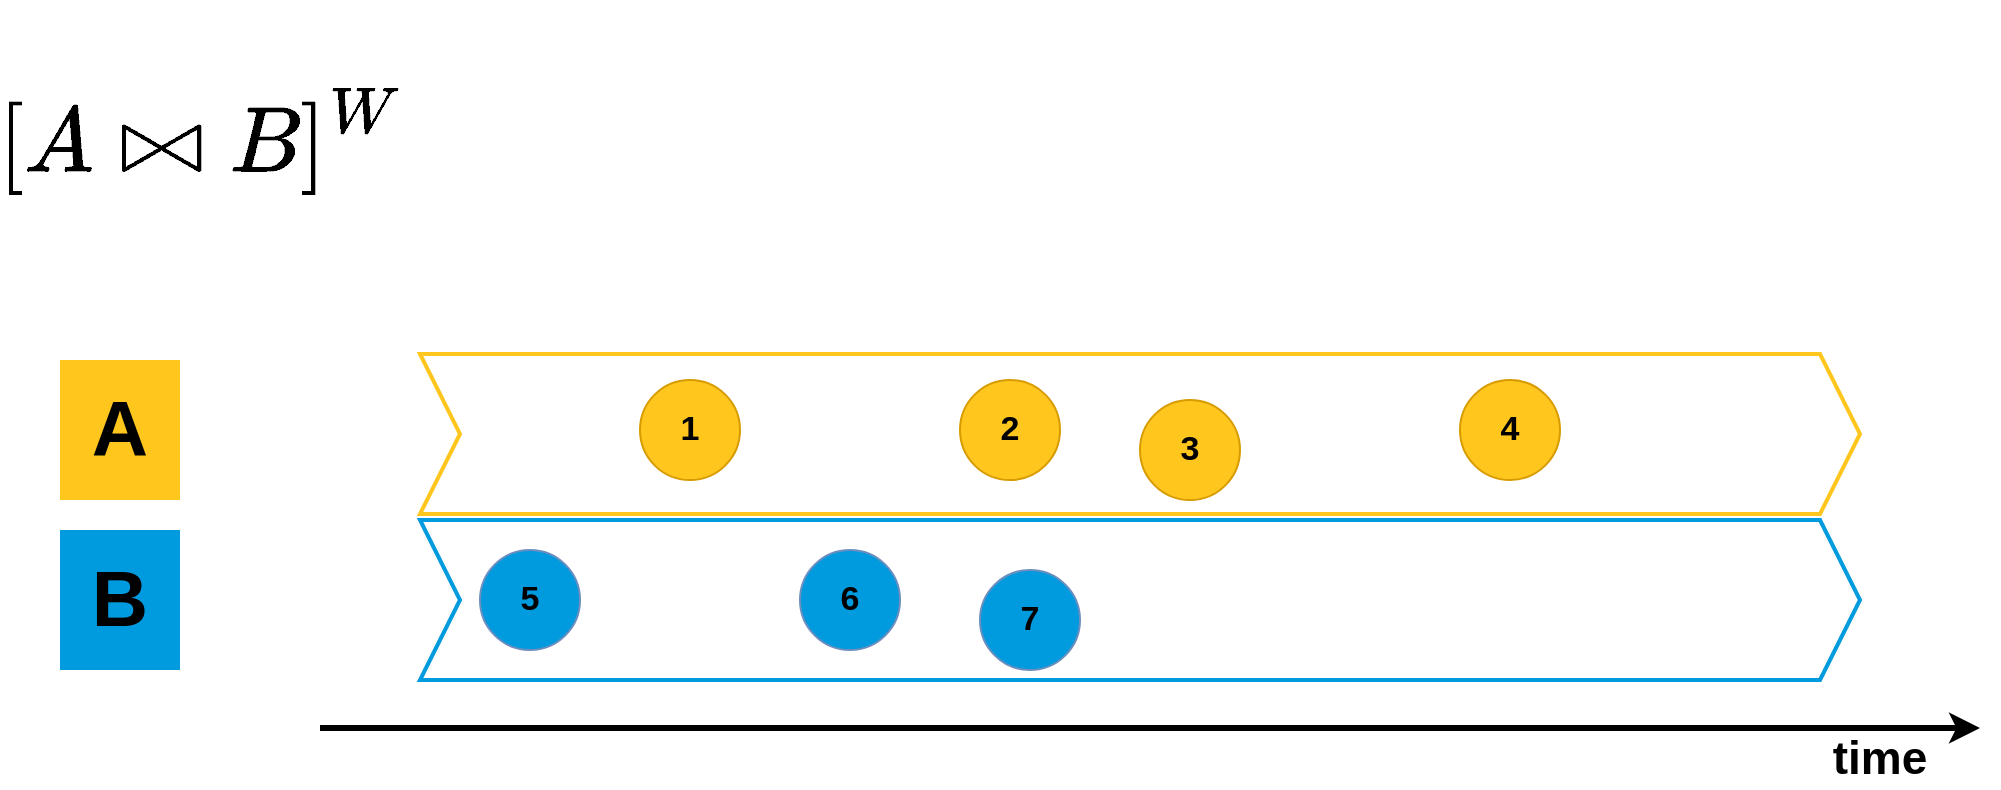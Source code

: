 <mxfile version="24.7.12" pages="16">
  <diagram name="Intro_Example" id="P1URVLrNUBWpYwCleFPE">
    <mxGraphModel dx="1364" dy="803" grid="1" gridSize="10" guides="1" tooltips="1" connect="1" arrows="1" fold="1" page="1" pageScale="1" pageWidth="1169" pageHeight="827" math="1" shadow="0">
      <root>
        <mxCell id="8-5OpGFjfUl9e5OABrEj-0" />
        <mxCell id="8-5OpGFjfUl9e5OABrEj-1" parent="8-5OpGFjfUl9e5OABrEj-0" />
        <mxCell id="8-5OpGFjfUl9e5OABrEj-4" value="" style="shape=step;perimeter=stepPerimeter;whiteSpace=wrap;html=1;fixedSize=1;strokeColor=#FFC61E;strokeWidth=2;" parent="8-5OpGFjfUl9e5OABrEj-1" vertex="1">
          <mxGeometry x="250" y="297" width="720" height="80" as="geometry" />
        </mxCell>
        <mxCell id="8-5OpGFjfUl9e5OABrEj-5" value="" style="shape=step;perimeter=stepPerimeter;whiteSpace=wrap;html=1;fixedSize=1;strokeColor=#009ADE;strokeWidth=2;" parent="8-5OpGFjfUl9e5OABrEj-1" vertex="1">
          <mxGeometry x="250" y="380" width="720" height="80" as="geometry" />
        </mxCell>
        <mxCell id="8-5OpGFjfUl9e5OABrEj-6" value="A" style="text;html=1;align=center;verticalAlign=middle;whiteSpace=wrap;rounded=0;fontSize=39;fontStyle=1;fillColor=#FFC61E;" parent="8-5OpGFjfUl9e5OABrEj-1" vertex="1">
          <mxGeometry x="70" y="300" width="60" height="70" as="geometry" />
        </mxCell>
        <mxCell id="8-5OpGFjfUl9e5OABrEj-7" value="B" style="text;html=1;align=center;verticalAlign=middle;whiteSpace=wrap;rounded=0;fontSize=39;fontStyle=1;fillColor=#009ADE;" parent="8-5OpGFjfUl9e5OABrEj-1" vertex="1">
          <mxGeometry x="70" y="385" width="60" height="70" as="geometry" />
        </mxCell>
        <mxCell id="8-5OpGFjfUl9e5OABrEj-8" value="5" style="ellipse;whiteSpace=wrap;html=1;aspect=fixed;fillColor=#009ADE;strokeColor=#6c8ebf;fontSize=17;fontStyle=1;direction=south;" parent="8-5OpGFjfUl9e5OABrEj-1" vertex="1">
          <mxGeometry x="280" y="395" width="50" height="50" as="geometry" />
        </mxCell>
        <mxCell id="8-5OpGFjfUl9e5OABrEj-9" value="" style="endArrow=classic;html=1;rounded=0;strokeWidth=3;" parent="8-5OpGFjfUl9e5OABrEj-1" edge="1">
          <mxGeometry width="50" height="50" relative="1" as="geometry">
            <mxPoint x="200" y="484" as="sourcePoint" />
            <mxPoint x="1030" y="484" as="targetPoint" />
          </mxGeometry>
        </mxCell>
        <mxCell id="8-5OpGFjfUl9e5OABrEj-22" value="&lt;font style=&quot;font-size: 23px;&quot;&gt;&lt;b&gt;time&lt;/b&gt;&lt;/font&gt;" style="text;html=1;align=center;verticalAlign=middle;whiteSpace=wrap;rounded=0;" parent="8-5OpGFjfUl9e5OABrEj-1" vertex="1">
          <mxGeometry x="950" y="484" width="60" height="30" as="geometry" />
        </mxCell>
        <mxCell id="8-5OpGFjfUl9e5OABrEj-43" value="1" style="ellipse;whiteSpace=wrap;html=1;aspect=fixed;fillColor=#FFC61E;strokeColor=#d79b00;fontSize=17;fontStyle=1" parent="8-5OpGFjfUl9e5OABrEj-1" vertex="1">
          <mxGeometry x="360" y="310" width="50" height="50" as="geometry" />
        </mxCell>
        <mxCell id="8-5OpGFjfUl9e5OABrEj-44" value="2" style="ellipse;whiteSpace=wrap;html=1;aspect=fixed;fillColor=#FFC61E;strokeColor=#d79b00;fontSize=17;fontStyle=1" parent="8-5OpGFjfUl9e5OABrEj-1" vertex="1">
          <mxGeometry x="520" y="310" width="50" height="50" as="geometry" />
        </mxCell>
        <mxCell id="8-5OpGFjfUl9e5OABrEj-45" value="3" style="ellipse;whiteSpace=wrap;html=1;aspect=fixed;fillColor=#FFC61E;strokeColor=#d79b00;fontSize=17;fontStyle=1" parent="8-5OpGFjfUl9e5OABrEj-1" vertex="1">
          <mxGeometry x="610" y="320" width="50" height="50" as="geometry" />
        </mxCell>
        <mxCell id="8-5OpGFjfUl9e5OABrEj-46" value="4" style="ellipse;whiteSpace=wrap;html=1;aspect=fixed;fillColor=#FFC61E;strokeColor=#d79b00;fontSize=17;fontStyle=1" parent="8-5OpGFjfUl9e5OABrEj-1" vertex="1">
          <mxGeometry x="770" y="310" width="50" height="50" as="geometry" />
        </mxCell>
        <mxCell id="8-5OpGFjfUl9e5OABrEj-47" value="6" style="ellipse;whiteSpace=wrap;html=1;aspect=fixed;fillColor=#009ADE;strokeColor=#6c8ebf;fontSize=17;fontStyle=1" parent="8-5OpGFjfUl9e5OABrEj-1" vertex="1">
          <mxGeometry x="440" y="395" width="50" height="50" as="geometry" />
        </mxCell>
        <mxCell id="8-5OpGFjfUl9e5OABrEj-48" value="7" style="ellipse;whiteSpace=wrap;html=1;aspect=fixed;fillColor=#009ADE;strokeColor=#6c8ebf;fontSize=17;fontStyle=1" parent="8-5OpGFjfUl9e5OABrEj-1" vertex="1">
          <mxGeometry x="530" y="405" width="50" height="50" as="geometry" />
        </mxCell>
        <mxCell id="hGmMC1ov8yXQldNnSGNA-0" value="$$[A \bowtie B]^W$$&lt;div style=&quot;font-size: 25px;&quot;&gt;&lt;br&gt;&lt;/div&gt;" style="text;html=1;align=center;verticalAlign=middle;whiteSpace=wrap;rounded=0;fontSize=39;fontStyle=1" parent="8-5OpGFjfUl9e5OABrEj-1" vertex="1">
          <mxGeometry x="40" y="170" width="200" height="70" as="geometry" />
        </mxCell>
      </root>
    </mxGraphModel>
  </diagram>
  <diagram name="Comm_Tum_Intro" id="F6ez6c0PynVEvU3wa3lk">
    <mxGraphModel dx="1364" dy="803" grid="1" gridSize="10" guides="1" tooltips="1" connect="1" arrows="1" fold="1" page="1" pageScale="1" pageWidth="1169" pageHeight="827" math="1" shadow="0">
      <root>
        <mxCell id="T2CpwVSW1SZZ6Z4D17tS-0" />
        <mxCell id="T2CpwVSW1SZZ6Z4D17tS-1" parent="T2CpwVSW1SZZ6Z4D17tS-0" />
        <mxCell id="T2CpwVSW1SZZ6Z4D17tS-4" value="" style="shape=step;perimeter=stepPerimeter;whiteSpace=wrap;html=1;fixedSize=1;strokeColor=#FFC61E;strokeWidth=2;" parent="T2CpwVSW1SZZ6Z4D17tS-1" vertex="1">
          <mxGeometry x="250" y="297" width="720" height="80" as="geometry" />
        </mxCell>
        <mxCell id="T2CpwVSW1SZZ6Z4D17tS-5" value="" style="shape=step;perimeter=stepPerimeter;whiteSpace=wrap;html=1;fixedSize=1;strokeColor=#009ADE;strokeWidth=2;" parent="T2CpwVSW1SZZ6Z4D17tS-1" vertex="1">
          <mxGeometry x="250" y="380" width="720" height="80" as="geometry" />
        </mxCell>
        <mxCell id="T2CpwVSW1SZZ6Z4D17tS-6" value="A" style="text;html=1;align=center;verticalAlign=middle;whiteSpace=wrap;rounded=0;fontSize=39;fontStyle=1;fillColor=#FFC61E;" parent="T2CpwVSW1SZZ6Z4D17tS-1" vertex="1">
          <mxGeometry x="70" y="300" width="60" height="70" as="geometry" />
        </mxCell>
        <mxCell id="T2CpwVSW1SZZ6Z4D17tS-7" value="B" style="text;html=1;align=center;verticalAlign=middle;whiteSpace=wrap;rounded=0;fontSize=39;fontStyle=1;fillColor=#009ADE;" parent="T2CpwVSW1SZZ6Z4D17tS-1" vertex="1">
          <mxGeometry x="70" y="385" width="60" height="70" as="geometry" />
        </mxCell>
        <mxCell id="T2CpwVSW1SZZ6Z4D17tS-8" value="5" style="ellipse;whiteSpace=wrap;html=1;aspect=fixed;fillColor=#009ADE;strokeColor=#6c8ebf;fontSize=17;fontStyle=1;direction=south;" parent="T2CpwVSW1SZZ6Z4D17tS-1" vertex="1">
          <mxGeometry x="280" y="395" width="50" height="50" as="geometry" />
        </mxCell>
        <mxCell id="T2CpwVSW1SZZ6Z4D17tS-9" value="" style="endArrow=classic;html=1;rounded=0;strokeWidth=3;" parent="T2CpwVSW1SZZ6Z4D17tS-1" edge="1">
          <mxGeometry width="50" height="50" relative="1" as="geometry">
            <mxPoint x="200" y="484" as="sourcePoint" />
            <mxPoint x="1030" y="484" as="targetPoint" />
          </mxGeometry>
        </mxCell>
        <mxCell id="T2CpwVSW1SZZ6Z4D17tS-19" value="" style="rounded=0;whiteSpace=wrap;html=1;strokeWidth=4;fillColor=#D5E8D4;opacity=70;" parent="T2CpwVSW1SZZ6Z4D17tS-1" vertex="1">
          <mxGeometry x="345" y="298" width="167" height="160" as="geometry" />
        </mxCell>
        <mxCell id="T2CpwVSW1SZZ6Z4D17tS-20" value="" style="rounded=0;whiteSpace=wrap;html=1;strokeWidth=4;fillColor=#97D077;opacity=70;" parent="T2CpwVSW1SZZ6Z4D17tS-1" vertex="1">
          <mxGeometry x="679" y="298" width="167" height="160" as="geometry" />
        </mxCell>
        <mxCell id="T2CpwVSW1SZZ6Z4D17tS-22" value="&lt;font style=&quot;font-size: 23px;&quot;&gt;&lt;b&gt;time&lt;/b&gt;&lt;/font&gt;" style="text;html=1;align=center;verticalAlign=middle;whiteSpace=wrap;rounded=0;" parent="T2CpwVSW1SZZ6Z4D17tS-1" vertex="1">
          <mxGeometry x="950" y="484" width="60" height="30" as="geometry" />
        </mxCell>
        <mxCell id="T2CpwVSW1SZZ6Z4D17tS-23" value="" style="rounded=0;whiteSpace=wrap;html=1;strokeWidth=4;fillColor=#B9E0A5;opacity=70;" parent="T2CpwVSW1SZZ6Z4D17tS-1" vertex="1">
          <mxGeometry x="512" y="298" width="167" height="160" as="geometry" />
        </mxCell>
        <mxCell id="T2CpwVSW1SZZ6Z4D17tS-43" value="1" style="ellipse;whiteSpace=wrap;html=1;aspect=fixed;fillColor=#FFC61E;strokeColor=#d79b00;fontSize=17;fontStyle=1" parent="T2CpwVSW1SZZ6Z4D17tS-1" vertex="1">
          <mxGeometry x="360" y="310" width="50" height="50" as="geometry" />
        </mxCell>
        <mxCell id="T2CpwVSW1SZZ6Z4D17tS-44" value="2" style="ellipse;whiteSpace=wrap;html=1;aspect=fixed;fillColor=#FFC61E;strokeColor=#d79b00;fontSize=17;fontStyle=1" parent="T2CpwVSW1SZZ6Z4D17tS-1" vertex="1">
          <mxGeometry x="520" y="310" width="50" height="50" as="geometry" />
        </mxCell>
        <mxCell id="T2CpwVSW1SZZ6Z4D17tS-45" value="3" style="ellipse;whiteSpace=wrap;html=1;aspect=fixed;fillColor=#FFC61E;strokeColor=#d79b00;fontSize=17;fontStyle=1" parent="T2CpwVSW1SZZ6Z4D17tS-1" vertex="1">
          <mxGeometry x="610" y="320" width="50" height="50" as="geometry" />
        </mxCell>
        <mxCell id="T2CpwVSW1SZZ6Z4D17tS-46" value="4" style="ellipse;whiteSpace=wrap;html=1;aspect=fixed;fillColor=#FFC61E;strokeColor=#d79b00;fontSize=17;fontStyle=1" parent="T2CpwVSW1SZZ6Z4D17tS-1" vertex="1">
          <mxGeometry x="770" y="310" width="50" height="50" as="geometry" />
        </mxCell>
        <mxCell id="T2CpwVSW1SZZ6Z4D17tS-47" value="6" style="ellipse;whiteSpace=wrap;html=1;aspect=fixed;fillColor=#009ADE;strokeColor=#6c8ebf;fontSize=17;fontStyle=1" parent="T2CpwVSW1SZZ6Z4D17tS-1" vertex="1">
          <mxGeometry x="440" y="395" width="50" height="50" as="geometry" />
        </mxCell>
        <mxCell id="T2CpwVSW1SZZ6Z4D17tS-48" value="7" style="ellipse;whiteSpace=wrap;html=1;aspect=fixed;fillColor=#009ADE;strokeColor=#6c8ebf;fontSize=17;fontStyle=1" parent="T2CpwVSW1SZZ6Z4D17tS-1" vertex="1">
          <mxGeometry x="530" y="405" width="50" height="50" as="geometry" />
        </mxCell>
        <mxCell id="MrM90nBMlOO8Gz476ktC-0" value="" style="endArrow=none;html=1;rounded=0;strokeWidth=4;" parent="T2CpwVSW1SZZ6Z4D17tS-1" edge="1">
          <mxGeometry width="50" height="50" relative="1" as="geometry">
            <mxPoint x="350" y="500" as="sourcePoint" />
            <mxPoint x="350" y="470" as="targetPoint" />
          </mxGeometry>
        </mxCell>
        <mxCell id="MrM90nBMlOO8Gz476ktC-1" value="" style="endArrow=none;html=1;rounded=0;strokeWidth=4;" parent="T2CpwVSW1SZZ6Z4D17tS-1" edge="1">
          <mxGeometry width="50" height="50" relative="1" as="geometry">
            <mxPoint x="510" y="500" as="sourcePoint" />
            <mxPoint x="510" y="470" as="targetPoint" />
          </mxGeometry>
        </mxCell>
        <mxCell id="MrM90nBMlOO8Gz476ktC-4" value="" style="endArrow=none;html=1;rounded=0;strokeWidth=4;" parent="T2CpwVSW1SZZ6Z4D17tS-1" edge="1">
          <mxGeometry width="50" height="50" relative="1" as="geometry">
            <mxPoint x="680" y="500" as="sourcePoint" />
            <mxPoint x="680" y="470" as="targetPoint" />
          </mxGeometry>
        </mxCell>
        <mxCell id="MrM90nBMlOO8Gz476ktC-5" value="" style="endArrow=none;html=1;rounded=0;strokeWidth=4;" parent="T2CpwVSW1SZZ6Z4D17tS-1" edge="1">
          <mxGeometry width="50" height="50" relative="1" as="geometry">
            <mxPoint x="840" y="500" as="sourcePoint" />
            <mxPoint x="840" y="470" as="targetPoint" />
          </mxGeometry>
        </mxCell>
        <mxCell id="SHTwUSaRODaovON6PRml-0" value="$$[A \bowtie B]^W = [B \bowtie A]^W$$&lt;div style=&quot;font-size: 25px;&quot;&gt;&lt;br&gt;&lt;/div&gt;" style="text;html=1;align=center;verticalAlign=middle;whiteSpace=wrap;rounded=0;fontSize=39;fontStyle=1" parent="T2CpwVSW1SZZ6Z4D17tS-1" vertex="1">
          <mxGeometry x="490" y="170" width="190" height="70" as="geometry" />
        </mxCell>
      </root>
    </mxGraphModel>
  </diagram>
  <diagram name="Comm_Tum" id="EHjcFe_qlHvUZJ9jVhCP">
    <mxGraphModel dx="1364" dy="803" grid="1" gridSize="10" guides="1" tooltips="1" connect="1" arrows="1" fold="1" page="1" pageScale="1" pageWidth="1169" pageHeight="827" math="1" shadow="0">
      <root>
        <mxCell id="0" />
        <mxCell id="1" parent="0" />
        <mxCell id="SJIoghjbXlL5YP-WQWBz-5" value="" style="shape=step;perimeter=stepPerimeter;whiteSpace=wrap;html=1;fixedSize=1;strokeColor=#000000;strokeWidth=2;" parent="1" vertex="1">
          <mxGeometry x="240" y="505" width="720" height="120" as="geometry" />
        </mxCell>
        <mxCell id="SJIoghjbXlL5YP-WQWBz-4" value="" style="shape=step;perimeter=stepPerimeter;whiteSpace=wrap;html=1;fixedSize=1;strokeColor=#000000;strokeWidth=2;" parent="1" vertex="1">
          <mxGeometry x="240" y="140" width="720" height="120" as="geometry" />
        </mxCell>
        <mxCell id="gkvdZUIYRZVOyQ98wCL3-5" value="" style="shape=step;perimeter=stepPerimeter;whiteSpace=wrap;html=1;fixedSize=1;strokeColor=#FFC61E;strokeWidth=2;" parent="1" vertex="1">
          <mxGeometry x="250" y="297" width="720" height="80" as="geometry" />
        </mxCell>
        <mxCell id="gkvdZUIYRZVOyQ98wCL3-6" value="" style="shape=step;perimeter=stepPerimeter;whiteSpace=wrap;html=1;fixedSize=1;strokeColor=#009ADE;strokeWidth=2;" parent="1" vertex="1">
          <mxGeometry x="250" y="380" width="720" height="80" as="geometry" />
        </mxCell>
        <mxCell id="gkvdZUIYRZVOyQ98wCL3-10" value="A" style="text;html=1;align=center;verticalAlign=middle;whiteSpace=wrap;rounded=0;fontSize=39;fontStyle=1;fillColor=#FFC61E;" parent="1" vertex="1">
          <mxGeometry x="70" y="300" width="60" height="70" as="geometry" />
        </mxCell>
        <mxCell id="gkvdZUIYRZVOyQ98wCL3-11" value="B" style="text;html=1;align=center;verticalAlign=middle;whiteSpace=wrap;rounded=0;fontSize=39;fontStyle=1;fillColor=#009ADE;" parent="1" vertex="1">
          <mxGeometry x="70" y="385" width="60" height="70" as="geometry" />
        </mxCell>
        <mxCell id="gkvdZUIYRZVOyQ98wCL3-16" value="5" style="ellipse;whiteSpace=wrap;html=1;aspect=fixed;fillColor=#009ADE;strokeColor=#6c8ebf;fontSize=17;fontStyle=1;direction=south;" parent="1" vertex="1">
          <mxGeometry x="280" y="395" width="50" height="50" as="geometry" />
        </mxCell>
        <mxCell id="gkvdZUIYRZVOyQ98wCL3-23" value="" style="endArrow=classic;html=1;rounded=0;strokeWidth=3;" parent="1" edge="1">
          <mxGeometry width="50" height="50" relative="1" as="geometry">
            <mxPoint x="200" y="484" as="sourcePoint" />
            <mxPoint x="1030" y="484" as="targetPoint" />
          </mxGeometry>
        </mxCell>
        <mxCell id="gkvdZUIYRZVOyQ98wCL3-32" value="" style="group" parent="1" vertex="1" connectable="0">
          <mxGeometry x="615" y="510" width="65.44" height="110" as="geometry" />
        </mxCell>
        <mxCell id="gkvdZUIYRZVOyQ98wCL3-33" value="" style="verticalLabelPosition=bottom;verticalAlign=top;html=1;shape=mxgraph.basic.half_circle;rotation=90;fillColor=#FFC61E;strokeColor=#d6b656;" parent="gkvdZUIYRZVOyQ98wCL3-32" vertex="1">
          <mxGeometry x="-11.56" y="11.56" width="50" height="26.88" as="geometry" />
        </mxCell>
        <mxCell id="gkvdZUIYRZVOyQ98wCL3-34" value="" style="verticalLabelPosition=bottom;verticalAlign=top;html=1;shape=mxgraph.basic.half_circle;rotation=-90;fillColor=#009ADE;strokeColor=#009ADE;" parent="gkvdZUIYRZVOyQ98wCL3-32" vertex="1">
          <mxGeometry x="14.66" y="10.78" width="50" height="28.44" as="geometry" />
        </mxCell>
        <mxCell id="_ym6kYrNekWfDDVUQImk-18" value="(2,7)" style="text;html=1;align=center;verticalAlign=middle;whiteSpace=wrap;rounded=0;fontSize=17;fontStyle=1" parent="gkvdZUIYRZVOyQ98wCL3-32" vertex="1">
          <mxGeometry y="10.0" width="60" height="30" as="geometry" />
        </mxCell>
        <mxCell id="_ym6kYrNekWfDDVUQImk-19" value="" style="group" parent="gkvdZUIYRZVOyQ98wCL3-32" vertex="1" connectable="0">
          <mxGeometry y="60" width="60" height="50" as="geometry" />
        </mxCell>
        <mxCell id="_ym6kYrNekWfDDVUQImk-20" value="" style="verticalLabelPosition=bottom;verticalAlign=top;html=1;shape=mxgraph.basic.half_circle;rotation=90;fillColor=#FFC61E;strokeColor=#d6b656;" parent="_ym6kYrNekWfDDVUQImk-19" vertex="1">
          <mxGeometry x="-11.56" y="11.56" width="50" height="26.88" as="geometry" />
        </mxCell>
        <mxCell id="_ym6kYrNekWfDDVUQImk-21" value="" style="verticalLabelPosition=bottom;verticalAlign=top;html=1;shape=mxgraph.basic.half_circle;rotation=-90;fillColor=#009ADE;strokeColor=#009ADE;" parent="_ym6kYrNekWfDDVUQImk-19" vertex="1">
          <mxGeometry x="15.44" y="11.56" width="50" height="26.88" as="geometry" />
        </mxCell>
        <mxCell id="_ym6kYrNekWfDDVUQImk-22" value="(3,7)" style="text;html=1;align=center;verticalAlign=middle;whiteSpace=wrap;rounded=0;fontSize=17;fontStyle=1" parent="_ym6kYrNekWfDDVUQImk-19" vertex="1">
          <mxGeometry y="8.44" width="60" height="30" as="geometry" />
        </mxCell>
        <mxCell id="gkvdZUIYRZVOyQ98wCL3-40" value="" style="rounded=0;whiteSpace=wrap;html=1;strokeWidth=4;fillColor=#D5E8D4;opacity=70;" parent="1" vertex="1">
          <mxGeometry x="345" y="298" width="167" height="160" as="geometry" />
        </mxCell>
        <mxCell id="gkvdZUIYRZVOyQ98wCL3-42" value="" style="rounded=0;whiteSpace=wrap;html=1;strokeWidth=4;fillColor=#97D077;opacity=70;" parent="1" vertex="1">
          <mxGeometry x="679" y="298" width="167" height="160" as="geometry" />
        </mxCell>
        <mxCell id="gkvdZUIYRZVOyQ98wCL3-43" value="" style="shape=mxgraph.arrows.jump-in_arrow_1;html=1;verticalLabelPosition=bottom;verticalAlign=top;strokeWidth=2;strokeColor=#000000;rotation=15;fillColor=#D5E8D4;" parent="1" vertex="1">
          <mxGeometry x="469.44" y="440" width="40" height="70" as="geometry" />
        </mxCell>
        <mxCell id="gkvdZUIYRZVOyQ98wCL3-46" value="&lt;font style=&quot;font-size: 23px;&quot;&gt;&lt;b&gt;time&lt;/b&gt;&lt;/font&gt;" style="text;html=1;align=center;verticalAlign=middle;whiteSpace=wrap;rounded=0;" parent="1" vertex="1">
          <mxGeometry x="950" y="484" width="60" height="30" as="geometry" />
        </mxCell>
        <mxCell id="gkvdZUIYRZVOyQ98wCL3-47" value="" style="rounded=0;whiteSpace=wrap;html=1;strokeWidth=4;fillColor=#B9E0A5;opacity=70;" parent="1" vertex="1">
          <mxGeometry x="512" y="298" width="167" height="160" as="geometry" />
        </mxCell>
        <mxCell id="uJQjLGK-Vpnkq4Qw1iBs-24" value="(1,2)" style="group;fontSize=17;fontStyle=1" parent="1" vertex="1" connectable="0">
          <mxGeometry x="460" y="520" width="64.66" height="50" as="geometry" />
        </mxCell>
        <mxCell id="uJQjLGK-Vpnkq4Qw1iBs-25" value="" style="verticalLabelPosition=bottom;verticalAlign=top;html=1;shape=mxgraph.basic.half_circle;rotation=90;fillColor=#FFC61E;strokeColor=#d6b656;" parent="uJQjLGK-Vpnkq4Qw1iBs-24" vertex="1">
          <mxGeometry x="-11.56" y="11.56" width="50" height="26.88" as="geometry" />
        </mxCell>
        <mxCell id="uJQjLGK-Vpnkq4Qw1iBs-26" value="" style="verticalLabelPosition=bottom;verticalAlign=top;html=1;shape=mxgraph.basic.half_circle;rotation=-90;fillColor=#009ADE;strokeColor=#009ADE;" parent="uJQjLGK-Vpnkq4Qw1iBs-24" vertex="1">
          <mxGeometry x="14.66" y="10.78" width="50" height="28.44" as="geometry" />
        </mxCell>
        <mxCell id="_ym6kYrNekWfDDVUQImk-2" value="(1,6)" style="text;html=1;align=center;verticalAlign=middle;whiteSpace=wrap;rounded=0;fontSize=17;fontStyle=1" parent="uJQjLGK-Vpnkq4Qw1iBs-24" vertex="1">
          <mxGeometry x="-3.06" y="8.44" width="60" height="30" as="geometry" />
        </mxCell>
        <mxCell id="_ym6kYrNekWfDDVUQImk-1" value="" style="shape=mxgraph.arrows.jump-in_arrow_1;html=1;verticalLabelPosition=bottom;verticalAlign=top;strokeWidth=2;strokeColor=#000000;rotation=-15;flipH=0;flipV=1;fillColor=#D5E8D4;" parent="1" vertex="1">
          <mxGeometry x="468.47" y="250" width="40" height="70" as="geometry" />
        </mxCell>
        <mxCell id="_ym6kYrNekWfDDVUQImk-3" value="(1,2)" style="group;fontSize=17;fontStyle=1" parent="1" vertex="1" connectable="0">
          <mxGeometry x="460" y="190" width="56.94" height="50" as="geometry" />
        </mxCell>
        <mxCell id="_ym6kYrNekWfDDVUQImk-4" value="" style="verticalLabelPosition=bottom;verticalAlign=top;html=1;shape=mxgraph.basic.half_circle;rotation=90;fillColor=#FFC61E;strokeColor=#d6b656;" parent="_ym6kYrNekWfDDVUQImk-3" vertex="1">
          <mxGeometry x="-11.56" y="11.56" width="50" height="26.88" as="geometry" />
        </mxCell>
        <mxCell id="_ym6kYrNekWfDDVUQImk-5" value="" style="verticalLabelPosition=bottom;verticalAlign=top;html=1;shape=mxgraph.basic.half_circle;rotation=-90;fillColor=#009ADE;strokeColor=#009ADE;" parent="_ym6kYrNekWfDDVUQImk-3" vertex="1">
          <mxGeometry x="15.44" y="11.56" width="50" height="26.88" as="geometry" />
        </mxCell>
        <mxCell id="_ym6kYrNekWfDDVUQImk-6" value="(1,6)" style="text;html=1;align=center;verticalAlign=middle;whiteSpace=wrap;rounded=0;fontSize=17;fontStyle=1" parent="_ym6kYrNekWfDDVUQImk-3" vertex="1">
          <mxGeometry x="-3.06" y="8.44" width="60" height="30" as="geometry" />
        </mxCell>
        <mxCell id="uJQjLGK-Vpnkq4Qw1iBs-28" value="" style="verticalLabelPosition=bottom;verticalAlign=top;html=1;shape=mxgraph.basic.half_circle;rotation=90;fillColor=#FFC61E;strokeColor=#d6b656;" parent="1" vertex="1">
          <mxGeometry x="603.44" y="156.12" width="50" height="26.88" as="geometry" />
        </mxCell>
        <mxCell id="uJQjLGK-Vpnkq4Qw1iBs-29" value="" style="verticalLabelPosition=bottom;verticalAlign=top;html=1;shape=mxgraph.basic.half_circle;rotation=-90;fillColor=#009ADE;strokeColor=#009ADE;" parent="1" vertex="1">
          <mxGeometry x="630.44" y="156.12" width="50" height="26.88" as="geometry" />
        </mxCell>
        <mxCell id="uJQjLGK-Vpnkq4Qw1iBs-31" value="" style="group;fillColor=none;" parent="1" vertex="1" connectable="0">
          <mxGeometry x="613" y="220" width="78.44" height="100" as="geometry" />
        </mxCell>
        <mxCell id="uJQjLGK-Vpnkq4Qw1iBs-32" value="" style="verticalLabelPosition=bottom;verticalAlign=top;html=1;shape=mxgraph.basic.half_circle;rotation=90;fillColor=#FFC61E;strokeColor=#d6b656;" parent="uJQjLGK-Vpnkq4Qw1iBs-31" vertex="1">
          <mxGeometry x="-10.56" y="-9.88" width="50" height="26.88" as="geometry" />
        </mxCell>
        <mxCell id="uJQjLGK-Vpnkq4Qw1iBs-33" value="" style="verticalLabelPosition=bottom;verticalAlign=top;html=1;shape=mxgraph.basic.half_circle;rotation=-90;fillColor=#009ADE;strokeColor=#009ADE;" parent="uJQjLGK-Vpnkq4Qw1iBs-31" vertex="1">
          <mxGeometry x="16.44" y="-9.88" width="50" height="26.88" as="geometry" />
        </mxCell>
        <mxCell id="_ym6kYrNekWfDDVUQImk-16" value="(3,7)" style="text;html=1;align=center;verticalAlign=middle;whiteSpace=wrap;rounded=0;fontSize=17;fontStyle=1" parent="uJQjLGK-Vpnkq4Qw1iBs-31" vertex="1">
          <mxGeometry x="1" y="-13.0" width="60" height="30" as="geometry" />
        </mxCell>
        <mxCell id="_ym6kYrNekWfDDVUQImk-9" value="" style="shape=mxgraph.arrows.jump-in_arrow_1;html=1;verticalLabelPosition=bottom;verticalAlign=top;strokeWidth=2;strokeColor=#000000;rotation=-15;flipH=0;flipV=1;fillColor=#B9E0A5;" parent="uJQjLGK-Vpnkq4Qw1iBs-31" vertex="1">
          <mxGeometry x="38.44" y="30" width="40" height="70" as="geometry" />
        </mxCell>
        <mxCell id="_ym6kYrNekWfDDVUQImk-15" value="(2,7)" style="text;html=1;align=center;verticalAlign=middle;whiteSpace=wrap;rounded=0;fontSize=17;fontStyle=1" parent="1" vertex="1">
          <mxGeometry x="611.94" y="153.0" width="60" height="30" as="geometry" />
        </mxCell>
        <mxCell id="_ym6kYrNekWfDDVUQImk-10" value="" style="shape=mxgraph.arrows.jump-in_arrow_1;html=1;verticalLabelPosition=bottom;verticalAlign=top;strokeWidth=2;strokeColor=#000000;rotation=15;fillColor=#B9E0A5;" parent="1" vertex="1">
          <mxGeometry x="651.44" y="444" width="40" height="70" as="geometry" />
        </mxCell>
        <mxCell id="gkvdZUIYRZVOyQ98wCL3-12" value="1" style="ellipse;whiteSpace=wrap;html=1;aspect=fixed;fillColor=#FFC61E;strokeColor=#d79b00;fontSize=17;fontStyle=1" parent="1" vertex="1">
          <mxGeometry x="360" y="310" width="50" height="50" as="geometry" />
        </mxCell>
        <mxCell id="gkvdZUIYRZVOyQ98wCL3-13" value="2" style="ellipse;whiteSpace=wrap;html=1;aspect=fixed;fillColor=#FFC61E;strokeColor=#d79b00;fontSize=17;fontStyle=1" parent="1" vertex="1">
          <mxGeometry x="520" y="310" width="50" height="50" as="geometry" />
        </mxCell>
        <mxCell id="gkvdZUIYRZVOyQ98wCL3-14" value="3" style="ellipse;whiteSpace=wrap;html=1;aspect=fixed;fillColor=#FFC61E;strokeColor=#d79b00;fontSize=17;fontStyle=1" parent="1" vertex="1">
          <mxGeometry x="610" y="320" width="50" height="50" as="geometry" />
        </mxCell>
        <mxCell id="gkvdZUIYRZVOyQ98wCL3-15" value="4" style="ellipse;whiteSpace=wrap;html=1;aspect=fixed;fillColor=#FFC61E;strokeColor=#d79b00;fontSize=17;fontStyle=1" parent="1" vertex="1">
          <mxGeometry x="770" y="310" width="50" height="50" as="geometry" />
        </mxCell>
        <mxCell id="gkvdZUIYRZVOyQ98wCL3-17" value="6" style="ellipse;whiteSpace=wrap;html=1;aspect=fixed;fillColor=#009ADE;strokeColor=#6c8ebf;fontSize=17;fontStyle=1" parent="1" vertex="1">
          <mxGeometry x="440" y="395" width="50" height="50" as="geometry" />
        </mxCell>
        <mxCell id="gkvdZUIYRZVOyQ98wCL3-18" value="7" style="ellipse;whiteSpace=wrap;html=1;aspect=fixed;fillColor=#009ADE;strokeColor=#6c8ebf;fontSize=17;fontStyle=1" parent="1" vertex="1">
          <mxGeometry x="530" y="405" width="50" height="50" as="geometry" />
        </mxCell>
        <mxCell id="AxvqNQbz0Cb1XnrF5g0r-1" value="$$[A \bowtie B]^W$$" style="text;html=1;align=center;verticalAlign=middle;whiteSpace=wrap;rounded=0;fontSize=39;fontStyle=1" parent="1" vertex="1">
          <mxGeometry x="40" y="156.12" width="180" height="70" as="geometry" />
        </mxCell>
        <mxCell id="AxvqNQbz0Cb1XnrF5g0r-2" value="&lt;div&gt;&lt;br&gt;&lt;/div&gt;&lt;div&gt;&lt;font style=&quot;font-size: 25px; font-weight: 700;&quot;&gt;output stream&lt;/font&gt;&lt;span style=&quot;font-size: 25px; font-weight: 700;&quot;&gt;&amp;nbsp;&lt;/span&gt;&lt;br&gt;&lt;/div&gt;" style="text;html=1;align=center;verticalAlign=middle;whiteSpace=wrap;rounded=0;" parent="1" vertex="1">
          <mxGeometry x="20" y="220" width="200" height="30" as="geometry" />
        </mxCell>
        <mxCell id="_hKADtrVKY5xnAIOotIR-1" value="$$[B \bowtie A]^W$$" style="text;html=1;align=center;verticalAlign=middle;whiteSpace=wrap;rounded=0;fontSize=39;fontStyle=1" parent="1" vertex="1">
          <mxGeometry x="40" y="520" width="180" height="70" as="geometry" />
        </mxCell>
        <mxCell id="_hKADtrVKY5xnAIOotIR-2" value="&lt;div&gt;&lt;br&gt;&lt;/div&gt;&lt;div&gt;&lt;font style=&quot;font-size: 25px; font-weight: 700;&quot;&gt;output stream&lt;/font&gt;&lt;span style=&quot;font-size: 25px; font-weight: 700;&quot;&gt;&amp;nbsp;&lt;/span&gt;&lt;br&gt;&lt;/div&gt;" style="text;html=1;align=center;verticalAlign=middle;whiteSpace=wrap;rounded=0;" parent="1" vertex="1">
          <mxGeometry x="20" y="580" width="200" height="30" as="geometry" />
        </mxCell>
      </root>
    </mxGraphModel>
  </diagram>
  <diagram name="Tum_Ass_DiffSize" id="cHyKfsPwgxBhu4pRXlDu">
    <mxGraphModel dx="2273" dy="1338" grid="1" gridSize="10" guides="1" tooltips="1" connect="1" arrows="1" fold="1" page="1" pageScale="1" pageWidth="1169" pageHeight="827" math="1" shadow="0">
      <root>
        <mxCell id="QHtdTKkL0HKpaKfhVCJq-0" />
        <mxCell id="QHtdTKkL0HKpaKfhVCJq-1" parent="QHtdTKkL0HKpaKfhVCJq-0" />
        <mxCell id="-Vaw5Lof2PeQO_mdhU9K-28" value="" style="shape=step;perimeter=stepPerimeter;whiteSpace=wrap;html=1;fixedSize=1;strokeColor=#FFC61E;strokeWidth=2;" parent="QHtdTKkL0HKpaKfhVCJq-1" vertex="1">
          <mxGeometry x="1280" y="640" width="720" height="80" as="geometry" />
        </mxCell>
        <mxCell id="-Vaw5Lof2PeQO_mdhU9K-29" value="" style="shape=step;perimeter=stepPerimeter;whiteSpace=wrap;html=1;fixedSize=1;strokeColor=#009ADE;strokeWidth=2;" parent="QHtdTKkL0HKpaKfhVCJq-1" vertex="1">
          <mxGeometry x="1280" y="383" width="720" height="80" as="geometry" />
        </mxCell>
        <mxCell id="-Vaw5Lof2PeQO_mdhU9K-21" value="" style="shape=step;perimeter=stepPerimeter;whiteSpace=wrap;html=1;fixedSize=1;strokeColor=#00CC66;strokeWidth=2;" parent="QHtdTKkL0HKpaKfhVCJq-1" vertex="1">
          <mxGeometry x="1280" y="300" width="720" height="80" as="geometry" />
        </mxCell>
        <mxCell id="-Vaw5Lof2PeQO_mdhU9K-34" value="" style="rounded=0;whiteSpace=wrap;html=1;strokeWidth=4;fillColor=#D5E8D4;opacity=70;" parent="QHtdTKkL0HKpaKfhVCJq-1" vertex="1">
          <mxGeometry x="1375" y="301" width="167" height="160" as="geometry" />
        </mxCell>
        <mxCell id="-Vaw5Lof2PeQO_mdhU9K-35" value="" style="rounded=0;whiteSpace=wrap;html=1;strokeWidth=4;fillColor=#97D077;opacity=70;" parent="QHtdTKkL0HKpaKfhVCJq-1" vertex="1">
          <mxGeometry x="1709" y="301" width="167" height="160" as="geometry" />
        </mxCell>
        <mxCell id="-Vaw5Lof2PeQO_mdhU9K-37" value="" style="rounded=0;whiteSpace=wrap;html=1;strokeWidth=4;fillColor=#B9E0A5;opacity=70;" parent="QHtdTKkL0HKpaKfhVCJq-1" vertex="1">
          <mxGeometry x="1542" y="301" width="167" height="160" as="geometry" />
        </mxCell>
        <mxCell id="QHtdTKkL0HKpaKfhVCJq-2" value="" style="shape=step;perimeter=stepPerimeter;whiteSpace=wrap;html=1;fixedSize=1;strokeColor=#000000;strokeWidth=2;" parent="QHtdTKkL0HKpaKfhVCJq-1" vertex="1">
          <mxGeometry x="250" y="514" width="720" height="116" as="geometry" />
        </mxCell>
        <mxCell id="-Vaw5Lof2PeQO_mdhU9K-9" value="" style="shape=step;perimeter=stepPerimeter;whiteSpace=wrap;html=1;fixedSize=1;strokeColor=#00CC66;strokeWidth=2;" parent="QHtdTKkL0HKpaKfhVCJq-1" vertex="1">
          <mxGeometry x="250" y="635" width="720" height="80" as="geometry" />
        </mxCell>
        <mxCell id="-Vaw5Lof2PeQO_mdhU9K-14" value="" style="rounded=0;whiteSpace=wrap;html=1;strokeWidth=4;fillColor=#D5E8D4;opacity=70;" parent="QHtdTKkL0HKpaKfhVCJq-1" vertex="1">
          <mxGeometry x="345" y="514" width="82.5" height="202" as="geometry" />
        </mxCell>
        <mxCell id="-Vaw5Lof2PeQO_mdhU9K-15" value="" style="rounded=0;whiteSpace=wrap;html=1;strokeWidth=4;fillColor=#B5739D;opacity=70;" parent="QHtdTKkL0HKpaKfhVCJq-1" vertex="1">
          <mxGeometry x="427.5" y="514" width="82.5" height="202" as="geometry" />
        </mxCell>
        <mxCell id="-Vaw5Lof2PeQO_mdhU9K-16" value="" style="rounded=0;whiteSpace=wrap;html=1;strokeWidth=4;fillColor=#97D077;opacity=70;" parent="QHtdTKkL0HKpaKfhVCJq-1" vertex="1">
          <mxGeometry x="510" y="514" width="82.5" height="202" as="geometry" />
        </mxCell>
        <mxCell id="-Vaw5Lof2PeQO_mdhU9K-17" value="" style="rounded=0;whiteSpace=wrap;html=1;strokeWidth=4;fillColor=#D5E8D4;opacity=70;" parent="QHtdTKkL0HKpaKfhVCJq-1" vertex="1">
          <mxGeometry x="593.75" y="514" width="82.5" height="202" as="geometry" />
        </mxCell>
        <mxCell id="-Vaw5Lof2PeQO_mdhU9K-18" value="" style="rounded=0;whiteSpace=wrap;html=1;strokeWidth=4;fillColor=#B9E0A5;opacity=70;" parent="QHtdTKkL0HKpaKfhVCJq-1" vertex="1">
          <mxGeometry x="676.25" y="514" width="82.5" height="202" as="geometry" />
        </mxCell>
        <mxCell id="-Vaw5Lof2PeQO_mdhU9K-19" value="" style="rounded=0;whiteSpace=wrap;html=1;strokeWidth=4;fillColor=#97D077;opacity=70;" parent="QHtdTKkL0HKpaKfhVCJq-1" vertex="1">
          <mxGeometry x="758.75" y="514" width="82.5" height="202" as="geometry" />
        </mxCell>
        <mxCell id="QHtdTKkL0HKpaKfhVCJq-3" value="" style="shape=step;perimeter=stepPerimeter;whiteSpace=wrap;html=1;fixedSize=1;strokeColor=#FFC61E;strokeWidth=2;" parent="QHtdTKkL0HKpaKfhVCJq-1" vertex="1">
          <mxGeometry x="250" y="297" width="720" height="80" as="geometry" />
        </mxCell>
        <mxCell id="QHtdTKkL0HKpaKfhVCJq-4" value="" style="shape=step;perimeter=stepPerimeter;whiteSpace=wrap;html=1;fixedSize=1;strokeColor=#009ADE;strokeWidth=2;" parent="QHtdTKkL0HKpaKfhVCJq-1" vertex="1">
          <mxGeometry x="250" y="380" width="720" height="80" as="geometry" />
        </mxCell>
        <mxCell id="QHtdTKkL0HKpaKfhVCJq-5" value="A" style="text;html=1;align=center;verticalAlign=middle;whiteSpace=wrap;rounded=0;fontSize=39;fontStyle=1;fillColor=#FFC61E;" parent="QHtdTKkL0HKpaKfhVCJq-1" vertex="1">
          <mxGeometry x="70" y="300" width="60" height="70" as="geometry" />
        </mxCell>
        <mxCell id="QHtdTKkL0HKpaKfhVCJq-6" value="B" style="text;html=1;align=center;verticalAlign=middle;whiteSpace=wrap;rounded=0;fontSize=39;fontStyle=1;fillColor=#009ADE;" parent="QHtdTKkL0HKpaKfhVCJq-1" vertex="1">
          <mxGeometry x="70" y="385" width="60" height="70" as="geometry" />
        </mxCell>
        <mxCell id="QHtdTKkL0HKpaKfhVCJq-7" value="5" style="ellipse;whiteSpace=wrap;html=1;aspect=fixed;fillColor=#009ADE;strokeColor=#6c8ebf;fontSize=17;fontStyle=1;direction=south;" parent="QHtdTKkL0HKpaKfhVCJq-1" vertex="1">
          <mxGeometry x="280" y="395" width="50" height="50" as="geometry" />
        </mxCell>
        <mxCell id="QHtdTKkL0HKpaKfhVCJq-8" value="" style="endArrow=classic;html=1;rounded=0;strokeWidth=3;" parent="QHtdTKkL0HKpaKfhVCJq-1" edge="1">
          <mxGeometry width="50" height="50" relative="1" as="geometry">
            <mxPoint x="200" y="484" as="sourcePoint" />
            <mxPoint x="1030" y="484" as="targetPoint" />
          </mxGeometry>
        </mxCell>
        <mxCell id="QHtdTKkL0HKpaKfhVCJq-9" value="" style="rounded=0;whiteSpace=wrap;html=1;strokeWidth=4;fillColor=#D5E8D4;opacity=70;" parent="QHtdTKkL0HKpaKfhVCJq-1" vertex="1">
          <mxGeometry x="345" y="298" width="167" height="160" as="geometry" />
        </mxCell>
        <mxCell id="QHtdTKkL0HKpaKfhVCJq-10" value="" style="rounded=0;whiteSpace=wrap;html=1;strokeWidth=4;fillColor=#97D077;opacity=70;" parent="QHtdTKkL0HKpaKfhVCJq-1" vertex="1">
          <mxGeometry x="679" y="298" width="167" height="160" as="geometry" />
        </mxCell>
        <mxCell id="QHtdTKkL0HKpaKfhVCJq-11" value="&lt;font style=&quot;font-size: 23px;&quot;&gt;&lt;b&gt;time&lt;/b&gt;&lt;/font&gt;" style="text;html=1;align=center;verticalAlign=middle;whiteSpace=wrap;rounded=0;" parent="QHtdTKkL0HKpaKfhVCJq-1" vertex="1">
          <mxGeometry x="950" y="484" width="60" height="30" as="geometry" />
        </mxCell>
        <mxCell id="QHtdTKkL0HKpaKfhVCJq-12" value="" style="rounded=0;whiteSpace=wrap;html=1;strokeWidth=4;fillColor=#B9E0A5;opacity=70;" parent="QHtdTKkL0HKpaKfhVCJq-1" vertex="1">
          <mxGeometry x="512" y="298" width="167" height="160" as="geometry" />
        </mxCell>
        <mxCell id="QHtdTKkL0HKpaKfhVCJq-14" value="(1,2)" style="group;fontSize=17;fontStyle=1" parent="QHtdTKkL0HKpaKfhVCJq-1" vertex="1" connectable="0">
          <mxGeometry x="450" y="564" width="56.94" height="50" as="geometry" />
        </mxCell>
        <mxCell id="QHtdTKkL0HKpaKfhVCJq-15" value="" style="verticalLabelPosition=bottom;verticalAlign=top;html=1;shape=mxgraph.basic.half_circle;rotation=90;fillColor=#FFC61E;strokeColor=#d6b656;" parent="QHtdTKkL0HKpaKfhVCJq-14" vertex="1">
          <mxGeometry x="-11.56" y="11.56" width="50" height="26.88" as="geometry" />
        </mxCell>
        <mxCell id="QHtdTKkL0HKpaKfhVCJq-16" value="" style="verticalLabelPosition=bottom;verticalAlign=top;html=1;shape=mxgraph.basic.half_circle;rotation=-90;fillColor=#009ADE;strokeColor=#009ADE;" parent="QHtdTKkL0HKpaKfhVCJq-14" vertex="1">
          <mxGeometry x="15.44" y="11.56" width="50" height="26.88" as="geometry" />
        </mxCell>
        <mxCell id="QHtdTKkL0HKpaKfhVCJq-17" value="(1,6)" style="text;html=1;align=center;verticalAlign=middle;whiteSpace=wrap;rounded=0;fontSize=17;fontStyle=1" parent="QHtdTKkL0HKpaKfhVCJq-14" vertex="1">
          <mxGeometry x="-3.06" y="8.44" width="60" height="30" as="geometry" />
        </mxCell>
        <mxCell id="QHtdTKkL0HKpaKfhVCJq-18" value="" style="verticalLabelPosition=bottom;verticalAlign=top;html=1;shape=mxgraph.basic.half_circle;rotation=90;fillColor=#FFC61E;strokeColor=#d6b656;" parent="QHtdTKkL0HKpaKfhVCJq-1" vertex="1">
          <mxGeometry x="613.44" y="530.12" width="50" height="26.88" as="geometry" />
        </mxCell>
        <mxCell id="QHtdTKkL0HKpaKfhVCJq-19" value="" style="verticalLabelPosition=bottom;verticalAlign=top;html=1;shape=mxgraph.basic.half_circle;rotation=-90;fillColor=#009ADE;strokeColor=#009ADE;" parent="QHtdTKkL0HKpaKfhVCJq-1" vertex="1">
          <mxGeometry x="640.44" y="530.12" width="50" height="26.88" as="geometry" />
        </mxCell>
        <mxCell id="QHtdTKkL0HKpaKfhVCJq-25" value="(2,7)" style="text;html=1;align=center;verticalAlign=middle;whiteSpace=wrap;rounded=0;fontSize=17;fontStyle=1" parent="QHtdTKkL0HKpaKfhVCJq-1" vertex="1">
          <mxGeometry x="621.94" y="527" width="60" height="30" as="geometry" />
        </mxCell>
        <mxCell id="QHtdTKkL0HKpaKfhVCJq-26" value="1" style="ellipse;whiteSpace=wrap;html=1;aspect=fixed;fillColor=#FFC61E;strokeColor=#d79b00;fontSize=17;fontStyle=1" parent="QHtdTKkL0HKpaKfhVCJq-1" vertex="1">
          <mxGeometry x="360" y="310" width="50" height="50" as="geometry" />
        </mxCell>
        <mxCell id="QHtdTKkL0HKpaKfhVCJq-27" value="2" style="ellipse;whiteSpace=wrap;html=1;aspect=fixed;fillColor=#FFC61E;strokeColor=#d79b00;fontSize=17;fontStyle=1" parent="QHtdTKkL0HKpaKfhVCJq-1" vertex="1">
          <mxGeometry x="520" y="310" width="50" height="50" as="geometry" />
        </mxCell>
        <mxCell id="QHtdTKkL0HKpaKfhVCJq-28" value="3" style="ellipse;whiteSpace=wrap;html=1;aspect=fixed;fillColor=#FFC61E;strokeColor=#d79b00;fontSize=17;fontStyle=1" parent="QHtdTKkL0HKpaKfhVCJq-1" vertex="1">
          <mxGeometry x="610" y="320" width="50" height="50" as="geometry" />
        </mxCell>
        <mxCell id="QHtdTKkL0HKpaKfhVCJq-29" value="4" style="ellipse;whiteSpace=wrap;html=1;aspect=fixed;fillColor=#FFC61E;strokeColor=#d79b00;fontSize=17;fontStyle=1" parent="QHtdTKkL0HKpaKfhVCJq-1" vertex="1">
          <mxGeometry x="770" y="310" width="50" height="50" as="geometry" />
        </mxCell>
        <mxCell id="QHtdTKkL0HKpaKfhVCJq-30" value="6" style="ellipse;whiteSpace=wrap;html=1;aspect=fixed;fillColor=#009ADE;strokeColor=#6c8ebf;fontSize=17;fontStyle=1" parent="QHtdTKkL0HKpaKfhVCJq-1" vertex="1">
          <mxGeometry x="440" y="395" width="50" height="50" as="geometry" />
        </mxCell>
        <mxCell id="QHtdTKkL0HKpaKfhVCJq-31" value="7" style="ellipse;whiteSpace=wrap;html=1;aspect=fixed;fillColor=#009ADE;strokeColor=#6c8ebf;fontSize=17;fontStyle=1" parent="QHtdTKkL0HKpaKfhVCJq-1" vertex="1">
          <mxGeometry x="530" y="405" width="50" height="50" as="geometry" />
        </mxCell>
        <mxCell id="QHtdTKkL0HKpaKfhVCJq-32" value="$$[A \bowtie B]^{W_1}$$" style="text;html=1;align=center;verticalAlign=middle;whiteSpace=wrap;rounded=0;fontSize=39;fontStyle=1" parent="QHtdTKkL0HKpaKfhVCJq-1" vertex="1">
          <mxGeometry x="50" y="530.12" width="190" height="70" as="geometry" />
        </mxCell>
        <mxCell id="QHtdTKkL0HKpaKfhVCJq-33" value="&lt;div&gt;&lt;br&gt;&lt;/div&gt;&lt;div&gt;&lt;font style=&quot;font-size: 25px; font-weight: 700;&quot;&gt;output stream&lt;/font&gt;&lt;span style=&quot;font-size: 25px; font-weight: 700;&quot;&gt;&amp;nbsp;&lt;/span&gt;&lt;br&gt;&lt;/div&gt;" style="text;html=1;align=center;verticalAlign=middle;whiteSpace=wrap;rounded=0;" parent="QHtdTKkL0HKpaKfhVCJq-1" vertex="1">
          <mxGeometry x="30" y="590" width="200" height="30" as="geometry" />
        </mxCell>
        <mxCell id="QHtdTKkL0HKpaKfhVCJq-34" value="" style="endArrow=none;html=1;rounded=0;strokeWidth=4;" parent="QHtdTKkL0HKpaKfhVCJq-1" edge="1">
          <mxGeometry width="50" height="50" relative="1" as="geometry">
            <mxPoint x="350" y="500" as="sourcePoint" />
            <mxPoint x="350" y="470" as="targetPoint" />
          </mxGeometry>
        </mxCell>
        <mxCell id="QHtdTKkL0HKpaKfhVCJq-35" value="" style="endArrow=none;html=1;rounded=0;strokeWidth=4;" parent="QHtdTKkL0HKpaKfhVCJq-1" edge="1">
          <mxGeometry width="50" height="50" relative="1" as="geometry">
            <mxPoint x="510" y="500" as="sourcePoint" />
            <mxPoint x="510" y="470" as="targetPoint" />
          </mxGeometry>
        </mxCell>
        <mxCell id="QHtdTKkL0HKpaKfhVCJq-36" value="" style="endArrow=none;html=1;rounded=0;strokeWidth=4;" parent="QHtdTKkL0HKpaKfhVCJq-1" edge="1">
          <mxGeometry width="50" height="50" relative="1" as="geometry">
            <mxPoint x="680" y="500" as="sourcePoint" />
            <mxPoint x="680" y="470" as="targetPoint" />
          </mxGeometry>
        </mxCell>
        <mxCell id="QHtdTKkL0HKpaKfhVCJq-37" value="" style="endArrow=none;html=1;rounded=0;strokeWidth=4;" parent="QHtdTKkL0HKpaKfhVCJq-1" edge="1">
          <mxGeometry width="50" height="50" relative="1" as="geometry">
            <mxPoint x="840" y="500" as="sourcePoint" />
            <mxPoint x="840" y="470" as="targetPoint" />
          </mxGeometry>
        </mxCell>
        <mxCell id="QHtdTKkL0HKpaKfhVCJq-21" value="" style="verticalLabelPosition=bottom;verticalAlign=top;html=1;shape=mxgraph.basic.half_circle;rotation=90;fillColor=#FFC61E;strokeColor=#d6b656;" parent="QHtdTKkL0HKpaKfhVCJq-1" vertex="1">
          <mxGeometry x="612.44" y="584.12" width="50" height="26.88" as="geometry" />
        </mxCell>
        <mxCell id="QHtdTKkL0HKpaKfhVCJq-22" value="" style="verticalLabelPosition=bottom;verticalAlign=top;html=1;shape=mxgraph.basic.half_circle;rotation=-90;fillColor=#009ADE;strokeColor=#009ADE;" parent="QHtdTKkL0HKpaKfhVCJq-1" vertex="1">
          <mxGeometry x="639.44" y="584.12" width="50" height="26.88" as="geometry" />
        </mxCell>
        <mxCell id="QHtdTKkL0HKpaKfhVCJq-23" value="(3,7)" style="text;html=1;align=center;verticalAlign=middle;whiteSpace=wrap;rounded=0;fontSize=17;fontStyle=1" parent="QHtdTKkL0HKpaKfhVCJq-1" vertex="1">
          <mxGeometry x="624" y="581" width="60" height="30" as="geometry" />
        </mxCell>
        <mxCell id="-Vaw5Lof2PeQO_mdhU9K-2" value="" style="shape=mxgraph.arrows.jump-in_arrow_1;html=1;verticalLabelPosition=bottom;verticalAlign=top;strokeWidth=2;strokeColor=#000000;fillColor=#B9E0A5;" parent="QHtdTKkL0HKpaKfhVCJq-1" vertex="1">
          <mxGeometry x="590" y="455" width="60" height="64.5" as="geometry" />
        </mxCell>
        <mxCell id="-Vaw5Lof2PeQO_mdhU9K-5" value="" style="shape=mxgraph.arrows.jump-in_arrow_1;html=1;verticalLabelPosition=bottom;verticalAlign=top;strokeWidth=2;strokeColor=#000000;fillColor=#D5E8D4;" parent="QHtdTKkL0HKpaKfhVCJq-1" vertex="1">
          <mxGeometry x="462" y="494" width="60" height="64.5" as="geometry" />
        </mxCell>
        <mxCell id="-Vaw5Lof2PeQO_mdhU9K-10" value="10" style="ellipse;whiteSpace=wrap;html=1;aspect=fixed;fillColor=#00CC66;strokeColor=#6c8ebf;fontSize=17;fontStyle=1;direction=south;" parent="QHtdTKkL0HKpaKfhVCJq-1" vertex="1">
          <mxGeometry x="692.5" y="660" width="50" height="50" as="geometry" />
        </mxCell>
        <mxCell id="-Vaw5Lof2PeQO_mdhU9K-11" value="8" style="ellipse;whiteSpace=wrap;html=1;aspect=fixed;fillColor=#00CC66;strokeColor=#6c8ebf;fontSize=17;fontStyle=1" parent="QHtdTKkL0HKpaKfhVCJq-1" vertex="1">
          <mxGeometry x="453.47" y="650" width="50" height="50" as="geometry" />
        </mxCell>
        <mxCell id="-Vaw5Lof2PeQO_mdhU9K-12" value="9" style="ellipse;whiteSpace=wrap;html=1;aspect=fixed;fillColor=#00CC66;strokeColor=#6c8ebf;fontSize=17;fontStyle=1" parent="QHtdTKkL0HKpaKfhVCJq-1" vertex="1">
          <mxGeometry x="530" y="660" width="50" height="50" as="geometry" />
        </mxCell>
        <mxCell id="-Vaw5Lof2PeQO_mdhU9K-13" value="C" style="text;html=1;align=center;verticalAlign=middle;whiteSpace=wrap;rounded=0;fontSize=39;fontStyle=1;fillColor=#00CC66;" parent="QHtdTKkL0HKpaKfhVCJq-1" vertex="1">
          <mxGeometry x="70" y="640" width="60" height="70" as="geometry" />
        </mxCell>
        <mxCell id="-Vaw5Lof2PeQO_mdhU9K-20" value="" style="shape=step;perimeter=stepPerimeter;whiteSpace=wrap;html=1;fixedSize=1;strokeColor=#000000;strokeWidth=2;" parent="QHtdTKkL0HKpaKfhVCJq-1" vertex="1">
          <mxGeometry x="1280" y="517" width="720" height="116" as="geometry" />
        </mxCell>
        <mxCell id="-Vaw5Lof2PeQO_mdhU9K-22" value="" style="rounded=0;whiteSpace=wrap;html=1;strokeWidth=4;fillColor=#D5E8D4;opacity=70;" parent="QHtdTKkL0HKpaKfhVCJq-1" vertex="1">
          <mxGeometry x="1375" y="517" width="82.5" height="202" as="geometry" />
        </mxCell>
        <mxCell id="-Vaw5Lof2PeQO_mdhU9K-23" value="" style="rounded=0;whiteSpace=wrap;html=1;strokeWidth=4;fillColor=#B9E0A5;opacity=70;" parent="QHtdTKkL0HKpaKfhVCJq-1" vertex="1">
          <mxGeometry x="1457.5" y="517" width="82.5" height="202" as="geometry" />
        </mxCell>
        <mxCell id="-Vaw5Lof2PeQO_mdhU9K-24" value="" style="rounded=0;whiteSpace=wrap;html=1;strokeWidth=4;fillColor=#97D077;opacity=70;" parent="QHtdTKkL0HKpaKfhVCJq-1" vertex="1">
          <mxGeometry x="1540" y="517" width="82.5" height="202" as="geometry" />
        </mxCell>
        <mxCell id="-Vaw5Lof2PeQO_mdhU9K-25" value="" style="rounded=0;whiteSpace=wrap;html=1;strokeWidth=4;fillColor=#B5739D;opacity=70;" parent="QHtdTKkL0HKpaKfhVCJq-1" vertex="1">
          <mxGeometry x="1623.75" y="517" width="82.5" height="202" as="geometry" />
        </mxCell>
        <mxCell id="-Vaw5Lof2PeQO_mdhU9K-26" value="" style="rounded=0;whiteSpace=wrap;html=1;strokeWidth=4;fillColor=#B9E0A5;opacity=70;" parent="QHtdTKkL0HKpaKfhVCJq-1" vertex="1">
          <mxGeometry x="1706.25" y="517" width="82.5" height="202" as="geometry" />
        </mxCell>
        <mxCell id="-Vaw5Lof2PeQO_mdhU9K-27" value="" style="rounded=0;whiteSpace=wrap;html=1;strokeWidth=4;fillColor=#97D077;opacity=70;" parent="QHtdTKkL0HKpaKfhVCJq-1" vertex="1">
          <mxGeometry x="1788.75" y="517" width="82.5" height="202" as="geometry" />
        </mxCell>
        <mxCell id="-Vaw5Lof2PeQO_mdhU9K-30" value="A" style="text;html=1;align=center;verticalAlign=middle;whiteSpace=wrap;rounded=0;fontSize=39;fontStyle=1;fillColor=#FFC61E;" parent="QHtdTKkL0HKpaKfhVCJq-1" vertex="1">
          <mxGeometry x="1090" y="640" width="60" height="70" as="geometry" />
        </mxCell>
        <mxCell id="-Vaw5Lof2PeQO_mdhU9K-31" value="B" style="text;html=1;align=center;verticalAlign=middle;whiteSpace=wrap;rounded=0;fontSize=39;fontStyle=1;fillColor=#009ADE;" parent="QHtdTKkL0HKpaKfhVCJq-1" vertex="1">
          <mxGeometry x="1090" y="388" width="60" height="70" as="geometry" />
        </mxCell>
        <mxCell id="-Vaw5Lof2PeQO_mdhU9K-32" value="5" style="ellipse;whiteSpace=wrap;html=1;aspect=fixed;fillColor=#009ADE;strokeColor=#6c8ebf;fontSize=17;fontStyle=1;direction=south;" parent="QHtdTKkL0HKpaKfhVCJq-1" vertex="1">
          <mxGeometry x="1310" y="398" width="50" height="50" as="geometry" />
        </mxCell>
        <mxCell id="-Vaw5Lof2PeQO_mdhU9K-33" value="" style="endArrow=classic;html=1;rounded=0;strokeWidth=3;" parent="QHtdTKkL0HKpaKfhVCJq-1" edge="1">
          <mxGeometry width="50" height="50" relative="1" as="geometry">
            <mxPoint x="1230" y="487" as="sourcePoint" />
            <mxPoint x="2060" y="487" as="targetPoint" />
          </mxGeometry>
        </mxCell>
        <mxCell id="-Vaw5Lof2PeQO_mdhU9K-36" value="&lt;font style=&quot;font-size: 23px;&quot;&gt;&lt;b&gt;time&lt;/b&gt;&lt;/font&gt;" style="text;html=1;align=center;verticalAlign=middle;whiteSpace=wrap;rounded=0;" parent="QHtdTKkL0HKpaKfhVCJq-1" vertex="1">
          <mxGeometry x="1980" y="487" width="60" height="30" as="geometry" />
        </mxCell>
        <mxCell id="-Vaw5Lof2PeQO_mdhU9K-38" value="(1,2)" style="group;fontSize=17;fontStyle=1" parent="QHtdTKkL0HKpaKfhVCJq-1" connectable="0" vertex="1">
          <mxGeometry x="1480" y="567" width="58.47" height="50" as="geometry" />
        </mxCell>
        <mxCell id="-Vaw5Lof2PeQO_mdhU9K-39" value="" style="verticalLabelPosition=bottom;verticalAlign=top;html=1;shape=mxgraph.basic.half_circle;rotation=90;fillColor=#009ADE;strokeColor=#009ADE;" parent="-Vaw5Lof2PeQO_mdhU9K-38" vertex="1">
          <mxGeometry x="-11.56" y="11.56" width="50" height="26.88" as="geometry" />
        </mxCell>
        <mxCell id="-Vaw5Lof2PeQO_mdhU9K-40" value="" style="verticalLabelPosition=bottom;verticalAlign=top;html=1;shape=mxgraph.basic.half_circle;rotation=-90;fillColor=#00CC66;strokeColor=#00CC66;" parent="-Vaw5Lof2PeQO_mdhU9K-38" vertex="1">
          <mxGeometry x="15.44" y="11.56" width="50" height="26.88" as="geometry" />
        </mxCell>
        <mxCell id="-Vaw5Lof2PeQO_mdhU9K-41" value="(8,6)" style="text;html=1;align=center;verticalAlign=middle;whiteSpace=wrap;rounded=0;fontSize=17;fontStyle=1" parent="-Vaw5Lof2PeQO_mdhU9K-38" vertex="1">
          <mxGeometry x="-1.53" y="11.56" width="60" height="30" as="geometry" />
        </mxCell>
        <mxCell id="-Vaw5Lof2PeQO_mdhU9K-49" value="6" style="ellipse;whiteSpace=wrap;html=1;aspect=fixed;fillColor=#009ADE;strokeColor=#6c8ebf;fontSize=17;fontStyle=1" parent="QHtdTKkL0HKpaKfhVCJq-1" vertex="1">
          <mxGeometry x="1470" y="398" width="50" height="50" as="geometry" />
        </mxCell>
        <mxCell id="-Vaw5Lof2PeQO_mdhU9K-50" value="7" style="ellipse;whiteSpace=wrap;html=1;aspect=fixed;fillColor=#009ADE;strokeColor=#6c8ebf;fontSize=17;fontStyle=1" parent="QHtdTKkL0HKpaKfhVCJq-1" vertex="1">
          <mxGeometry x="1560" y="408" width="50" height="50" as="geometry" />
        </mxCell>
        <mxCell id="-Vaw5Lof2PeQO_mdhU9K-52" value="&lt;div&gt;&lt;br&gt;&lt;/div&gt;&lt;div&gt;&lt;font style=&quot;font-size: 25px; font-weight: 700;&quot;&gt;output stream&lt;/font&gt;&lt;span style=&quot;font-size: 25px; font-weight: 700;&quot;&gt;&amp;nbsp;&lt;/span&gt;&lt;br&gt;&lt;/div&gt;" style="text;html=1;align=center;verticalAlign=middle;whiteSpace=wrap;rounded=0;" parent="QHtdTKkL0HKpaKfhVCJq-1" vertex="1">
          <mxGeometry x="1060" y="593" width="200" height="30" as="geometry" />
        </mxCell>
        <mxCell id="-Vaw5Lof2PeQO_mdhU9K-53" value="" style="endArrow=none;html=1;rounded=0;strokeWidth=4;" parent="QHtdTKkL0HKpaKfhVCJq-1" edge="1">
          <mxGeometry width="50" height="50" relative="1" as="geometry">
            <mxPoint x="1380" y="503" as="sourcePoint" />
            <mxPoint x="1380" y="473" as="targetPoint" />
          </mxGeometry>
        </mxCell>
        <mxCell id="-Vaw5Lof2PeQO_mdhU9K-54" value="" style="endArrow=none;html=1;rounded=0;strokeWidth=4;" parent="QHtdTKkL0HKpaKfhVCJq-1" edge="1">
          <mxGeometry width="50" height="50" relative="1" as="geometry">
            <mxPoint x="1540" y="503" as="sourcePoint" />
            <mxPoint x="1540" y="473" as="targetPoint" />
          </mxGeometry>
        </mxCell>
        <mxCell id="-Vaw5Lof2PeQO_mdhU9K-55" value="" style="endArrow=none;html=1;rounded=0;strokeWidth=4;" parent="QHtdTKkL0HKpaKfhVCJq-1" edge="1">
          <mxGeometry width="50" height="50" relative="1" as="geometry">
            <mxPoint x="1710" y="503" as="sourcePoint" />
            <mxPoint x="1710" y="473" as="targetPoint" />
          </mxGeometry>
        </mxCell>
        <mxCell id="-Vaw5Lof2PeQO_mdhU9K-56" value="" style="endArrow=none;html=1;rounded=0;strokeWidth=4;" parent="QHtdTKkL0HKpaKfhVCJq-1" edge="1">
          <mxGeometry width="50" height="50" relative="1" as="geometry">
            <mxPoint x="1870" y="503" as="sourcePoint" />
            <mxPoint x="1870" y="473" as="targetPoint" />
          </mxGeometry>
        </mxCell>
        <mxCell id="-Vaw5Lof2PeQO_mdhU9K-57" value="" style="verticalLabelPosition=bottom;verticalAlign=top;html=1;shape=mxgraph.basic.half_circle;rotation=90;fillColor=#009ADE;strokeColor=#009ADE;" parent="QHtdTKkL0HKpaKfhVCJq-1" vertex="1">
          <mxGeometry x="1642.44" y="587.12" width="50" height="26.88" as="geometry" />
        </mxCell>
        <mxCell id="-Vaw5Lof2PeQO_mdhU9K-58" value="" style="verticalLabelPosition=bottom;verticalAlign=top;html=1;shape=mxgraph.basic.half_circle;rotation=-90;fillColor=#00CC66;strokeColor=#00CC66;" parent="QHtdTKkL0HKpaKfhVCJq-1" vertex="1">
          <mxGeometry x="1669.44" y="587.12" width="50" height="26.88" as="geometry" />
        </mxCell>
        <mxCell id="-Vaw5Lof2PeQO_mdhU9K-59" value="(7,9)" style="text;html=1;align=center;verticalAlign=middle;whiteSpace=wrap;rounded=0;fontSize=17;fontStyle=1" parent="QHtdTKkL0HKpaKfhVCJq-1" vertex="1">
          <mxGeometry x="1650" y="587.12" width="60" height="30" as="geometry" />
        </mxCell>
        <mxCell id="-Vaw5Lof2PeQO_mdhU9K-60" value="" style="shape=mxgraph.arrows.jump-in_arrow_1;html=1;verticalLabelPosition=bottom;verticalAlign=top;strokeWidth=2;strokeColor=#000000;fillColor=#B9E0A5;" parent="QHtdTKkL0HKpaKfhVCJq-1" vertex="1">
          <mxGeometry x="1620" y="458" width="60" height="64.5" as="geometry" />
        </mxCell>
        <mxCell id="-Vaw5Lof2PeQO_mdhU9K-61" value="" style="shape=mxgraph.arrows.jump-in_arrow_1;html=1;verticalLabelPosition=bottom;verticalAlign=top;strokeWidth=2;strokeColor=#000000;fillColor=#D5E8D4;" parent="QHtdTKkL0HKpaKfhVCJq-1" vertex="1">
          <mxGeometry x="1492" y="497" width="60" height="64.5" as="geometry" />
        </mxCell>
        <mxCell id="-Vaw5Lof2PeQO_mdhU9K-65" value="C" style="text;html=1;align=center;verticalAlign=middle;whiteSpace=wrap;rounded=0;fontSize=39;fontStyle=1;fillColor=#00CC66;" parent="QHtdTKkL0HKpaKfhVCJq-1" vertex="1">
          <mxGeometry x="1090" y="305" width="60" height="70" as="geometry" />
        </mxCell>
        <mxCell id="-Vaw5Lof2PeQO_mdhU9K-62" value="10" style="ellipse;whiteSpace=wrap;html=1;aspect=fixed;fillColor=#00CC66;strokeColor=#6c8ebf;fontSize=17;fontStyle=1;direction=south;" parent="QHtdTKkL0HKpaKfhVCJq-1" vertex="1">
          <mxGeometry x="1722.5" y="325" width="50" height="50" as="geometry" />
        </mxCell>
        <mxCell id="-Vaw5Lof2PeQO_mdhU9K-63" value="8" style="ellipse;whiteSpace=wrap;html=1;aspect=fixed;fillColor=#00CC66;strokeColor=#6c8ebf;fontSize=17;fontStyle=1" parent="QHtdTKkL0HKpaKfhVCJq-1" vertex="1">
          <mxGeometry x="1483.47" y="315" width="50" height="50" as="geometry" />
        </mxCell>
        <mxCell id="-Vaw5Lof2PeQO_mdhU9K-64" value="9" style="ellipse;whiteSpace=wrap;html=1;aspect=fixed;fillColor=#00CC66;strokeColor=#6c8ebf;fontSize=17;fontStyle=1" parent="QHtdTKkL0HKpaKfhVCJq-1" vertex="1">
          <mxGeometry x="1560" y="325" width="50" height="50" as="geometry" />
        </mxCell>
        <mxCell id="-Vaw5Lof2PeQO_mdhU9K-45" value="1" style="ellipse;whiteSpace=wrap;html=1;aspect=fixed;fillColor=#FFC61E;strokeColor=#d79b00;fontSize=17;fontStyle=1" parent="QHtdTKkL0HKpaKfhVCJq-1" vertex="1">
          <mxGeometry x="1390" y="653" width="50" height="50" as="geometry" />
        </mxCell>
        <mxCell id="-Vaw5Lof2PeQO_mdhU9K-46" value="2" style="ellipse;whiteSpace=wrap;html=1;aspect=fixed;fillColor=#FFC61E;strokeColor=#d79b00;fontSize=17;fontStyle=1" parent="QHtdTKkL0HKpaKfhVCJq-1" vertex="1">
          <mxGeometry x="1550" y="653" width="50" height="50" as="geometry" />
        </mxCell>
        <mxCell id="-Vaw5Lof2PeQO_mdhU9K-47" value="3" style="ellipse;whiteSpace=wrap;html=1;aspect=fixed;fillColor=#FFC61E;strokeColor=#d79b00;fontSize=17;fontStyle=1" parent="QHtdTKkL0HKpaKfhVCJq-1" vertex="1">
          <mxGeometry x="1640" y="663" width="50" height="50" as="geometry" />
        </mxCell>
        <mxCell id="-Vaw5Lof2PeQO_mdhU9K-48" value="4" style="ellipse;whiteSpace=wrap;html=1;aspect=fixed;fillColor=#FFC61E;strokeColor=#d79b00;fontSize=17;fontStyle=1" parent="QHtdTKkL0HKpaKfhVCJq-1" vertex="1">
          <mxGeometry x="1800" y="653" width="50" height="50" as="geometry" />
        </mxCell>
        <mxCell id="-Vaw5Lof2PeQO_mdhU9K-69" value="$$[B \bowtie C]^{W_2}$$" style="text;html=1;align=center;verticalAlign=middle;whiteSpace=wrap;rounded=0;fontSize=39;fontStyle=1" parent="QHtdTKkL0HKpaKfhVCJq-1" vertex="1">
          <mxGeometry x="1080" y="537" width="190" height="70" as="geometry" />
        </mxCell>
      </root>
    </mxGraphModel>
  </diagram>
  <diagram name="Ass_Tum_EqualSize" id="MDV7kZSXkbUP5aTk48V9">
    <mxGraphModel dx="1364" dy="803" grid="1" gridSize="10" guides="1" tooltips="1" connect="1" arrows="1" fold="1" page="1" pageScale="1" pageWidth="1169" pageHeight="827" math="0" shadow="0">
      <root>
        <mxCell id="Oi6aipYSwk4kn7o99sxL-0" />
        <mxCell id="Oi6aipYSwk4kn7o99sxL-1" parent="Oi6aipYSwk4kn7o99sxL-0" />
        <mxCell id="7oIVT13a6vHEEPNq5n0t-7" value="" style="shape=step;perimeter=stepPerimeter;whiteSpace=wrap;html=1;fixedSize=1;" parent="Oi6aipYSwk4kn7o99sxL-1" vertex="1">
          <mxGeometry x="250" y="500" width="120" height="110" as="geometry" />
        </mxCell>
        <mxCell id="7oIVT13a6vHEEPNq5n0t-8" value="" style="rounded=0;whiteSpace=wrap;html=1;" parent="Oi6aipYSwk4kn7o99sxL-1" vertex="1">
          <mxGeometry x="350" y="500" width="160" height="110" as="geometry" />
        </mxCell>
        <mxCell id="7oIVT13a6vHEEPNq5n0t-9" value="" style="rounded=0;whiteSpace=wrap;html=1;" parent="Oi6aipYSwk4kn7o99sxL-1" vertex="1">
          <mxGeometry x="510" y="500" width="160" height="110" as="geometry" />
        </mxCell>
        <mxCell id="7oIVT13a6vHEEPNq5n0t-10" value="" style="rounded=0;whiteSpace=wrap;html=1;" parent="Oi6aipYSwk4kn7o99sxL-1" vertex="1">
          <mxGeometry x="670" y="500" width="160" height="110" as="geometry" />
        </mxCell>
        <mxCell id="Oi6aipYSwk4kn7o99sxL-2" value="" style="rounded=0;whiteSpace=wrap;html=1;strokeWidth=3;fillColor=none;" parent="Oi6aipYSwk4kn7o99sxL-1" vertex="1">
          <mxGeometry x="510" y="300" width="160" height="160" as="geometry" />
        </mxCell>
        <mxCell id="Oi6aipYSwk4kn7o99sxL-3" value="" style="shape=step;perimeter=stepPerimeter;whiteSpace=wrap;html=1;fixedSize=1;" parent="Oi6aipYSwk4kn7o99sxL-1" vertex="1">
          <mxGeometry x="250" y="300" width="120" height="80" as="geometry" />
        </mxCell>
        <mxCell id="Oi6aipYSwk4kn7o99sxL-4" value="" style="rounded=0;whiteSpace=wrap;html=1;" parent="Oi6aipYSwk4kn7o99sxL-1" vertex="1">
          <mxGeometry x="350" y="300" width="160" height="80" as="geometry" />
        </mxCell>
        <mxCell id="Oi6aipYSwk4kn7o99sxL-5" value="" style="rounded=0;whiteSpace=wrap;html=1;" parent="Oi6aipYSwk4kn7o99sxL-1" vertex="1">
          <mxGeometry x="510" y="300" width="160" height="80" as="geometry" />
        </mxCell>
        <mxCell id="Oi6aipYSwk4kn7o99sxL-6" value="" style="rounded=0;whiteSpace=wrap;html=1;" parent="Oi6aipYSwk4kn7o99sxL-1" vertex="1">
          <mxGeometry x="670" y="300" width="160" height="80" as="geometry" />
        </mxCell>
        <mxCell id="Oi6aipYSwk4kn7o99sxL-7" value="" style="shape=step;perimeter=stepPerimeter;whiteSpace=wrap;html=1;fixedSize=1;" parent="Oi6aipYSwk4kn7o99sxL-1" vertex="1">
          <mxGeometry x="250" y="380" width="120" height="80" as="geometry" />
        </mxCell>
        <mxCell id="Oi6aipYSwk4kn7o99sxL-8" value="" style="rounded=0;whiteSpace=wrap;html=1;" parent="Oi6aipYSwk4kn7o99sxL-1" vertex="1">
          <mxGeometry x="350" y="380" width="160" height="80" as="geometry" />
        </mxCell>
        <mxCell id="Oi6aipYSwk4kn7o99sxL-9" value="" style="rounded=0;whiteSpace=wrap;html=1;" parent="Oi6aipYSwk4kn7o99sxL-1" vertex="1">
          <mxGeometry x="510" y="380" width="160" height="80" as="geometry" />
        </mxCell>
        <mxCell id="Oi6aipYSwk4kn7o99sxL-10" value="" style="rounded=0;whiteSpace=wrap;html=1;" parent="Oi6aipYSwk4kn7o99sxL-1" vertex="1">
          <mxGeometry x="670" y="380" width="160" height="80" as="geometry" />
        </mxCell>
        <mxCell id="Oi6aipYSwk4kn7o99sxL-11" value="A" style="text;html=1;align=center;verticalAlign=middle;whiteSpace=wrap;rounded=0;fontSize=39;fontStyle=1" parent="Oi6aipYSwk4kn7o99sxL-1" vertex="1">
          <mxGeometry x="70" y="300" width="60" height="70" as="geometry" />
        </mxCell>
        <mxCell id="Oi6aipYSwk4kn7o99sxL-12" value="B" style="text;html=1;align=center;verticalAlign=middle;whiteSpace=wrap;rounded=0;fontSize=39;fontStyle=1" parent="Oi6aipYSwk4kn7o99sxL-1" vertex="1">
          <mxGeometry x="70" y="385" width="60" height="70" as="geometry" />
        </mxCell>
        <mxCell id="Oi6aipYSwk4kn7o99sxL-17" value="5" style="ellipse;whiteSpace=wrap;html=1;aspect=fixed;fillColor=#009ADE;strokeColor=#6c8ebf;fontSize=17;fontStyle=1;direction=south;" parent="Oi6aipYSwk4kn7o99sxL-1" vertex="1">
          <mxGeometry x="280" y="395" width="50" height="50" as="geometry" />
        </mxCell>
        <mxCell id="Oi6aipYSwk4kn7o99sxL-18" value="6" style="ellipse;whiteSpace=wrap;html=1;aspect=fixed;fillColor=#009ADE;strokeColor=#6c8ebf;fontSize=17;fontStyle=1" parent="Oi6aipYSwk4kn7o99sxL-1" vertex="1">
          <mxGeometry x="440" y="395" width="50" height="50" as="geometry" />
        </mxCell>
        <mxCell id="Oi6aipYSwk4kn7o99sxL-19" value="7" style="ellipse;whiteSpace=wrap;html=1;aspect=fixed;fillColor=#009ADE;strokeColor=#6c8ebf;fontSize=17;fontStyle=1" parent="Oi6aipYSwk4kn7o99sxL-1" vertex="1">
          <mxGeometry x="530" y="405" width="50" height="50" as="geometry" />
        </mxCell>
        <mxCell id="Oi6aipYSwk4kn7o99sxL-20" value="" style="endArrow=classic;html=1;rounded=0;strokeWidth=3;" parent="Oi6aipYSwk4kn7o99sxL-1" edge="1">
          <mxGeometry width="50" height="50" relative="1" as="geometry">
            <mxPoint x="190" y="470" as="sourcePoint" />
            <mxPoint x="870" y="470" as="targetPoint" />
          </mxGeometry>
        </mxCell>
        <mxCell id="Oi6aipYSwk4kn7o99sxL-21" value="" style="group" parent="Oi6aipYSwk4kn7o99sxL-1" vertex="1" connectable="0">
          <mxGeometry x="610" y="500" width="65.44" height="110" as="geometry" />
        </mxCell>
        <mxCell id="Oi6aipYSwk4kn7o99sxL-22" value="" style="verticalLabelPosition=bottom;verticalAlign=top;html=1;shape=mxgraph.basic.half_circle;rotation=90;fillColor=#FFC61E;strokeColor=#d6b656;" parent="Oi6aipYSwk4kn7o99sxL-21" vertex="1">
          <mxGeometry x="-11.56" y="11.56" width="50" height="26.88" as="geometry" />
        </mxCell>
        <mxCell id="Oi6aipYSwk4kn7o99sxL-23" value="" style="verticalLabelPosition=bottom;verticalAlign=top;html=1;shape=mxgraph.basic.half_circle;rotation=-90;fillColor=#009ADE;strokeColor=#009ADE;" parent="Oi6aipYSwk4kn7o99sxL-21" vertex="1">
          <mxGeometry x="15.44" y="11.56" width="50" height="26.88" as="geometry" />
        </mxCell>
        <mxCell id="Oi6aipYSwk4kn7o99sxL-24" value="(2,7)" style="text;html=1;align=center;verticalAlign=middle;whiteSpace=wrap;rounded=0;fontSize=17;fontStyle=1" parent="Oi6aipYSwk4kn7o99sxL-21" vertex="1">
          <mxGeometry y="10.0" width="60" height="30" as="geometry" />
        </mxCell>
        <mxCell id="Oi6aipYSwk4kn7o99sxL-25" value="" style="group" parent="Oi6aipYSwk4kn7o99sxL-21" vertex="1" connectable="0">
          <mxGeometry y="60" width="60" height="50" as="geometry" />
        </mxCell>
        <mxCell id="Oi6aipYSwk4kn7o99sxL-26" value="" style="verticalLabelPosition=bottom;verticalAlign=top;html=1;shape=mxgraph.basic.half_circle;rotation=90;fillColor=#FFC61E;strokeColor=#d6b656;" parent="Oi6aipYSwk4kn7o99sxL-25" vertex="1">
          <mxGeometry x="-11.56" y="11.56" width="50" height="26.88" as="geometry" />
        </mxCell>
        <mxCell id="Oi6aipYSwk4kn7o99sxL-27" value="" style="verticalLabelPosition=bottom;verticalAlign=top;html=1;shape=mxgraph.basic.half_circle;rotation=-90;fillColor=#009ADE;strokeColor=#009ADE;" parent="Oi6aipYSwk4kn7o99sxL-25" vertex="1">
          <mxGeometry x="15.44" y="11.56" width="50" height="26.88" as="geometry" />
        </mxCell>
        <mxCell id="Oi6aipYSwk4kn7o99sxL-28" value="(3,7)" style="text;html=1;align=center;verticalAlign=middle;whiteSpace=wrap;rounded=0;fontSize=17;fontStyle=1" parent="Oi6aipYSwk4kn7o99sxL-25" vertex="1">
          <mxGeometry y="8.44" width="60" height="30" as="geometry" />
        </mxCell>
        <mxCell id="Oi6aipYSwk4kn7o99sxL-33" value="&lt;font style=&quot;font-size: 23px;&quot;&gt;&lt;b&gt;time&lt;/b&gt;&lt;/font&gt;" style="text;html=1;align=center;verticalAlign=middle;whiteSpace=wrap;rounded=0;" parent="Oi6aipYSwk4kn7o99sxL-1" vertex="1">
          <mxGeometry x="770" y="470" width="60" height="30" as="geometry" />
        </mxCell>
        <mxCell id="Oi6aipYSwk4kn7o99sxL-36" value="(1,2)" style="group;fontSize=17;fontStyle=1" parent="Oi6aipYSwk4kn7o99sxL-1" vertex="1" connectable="0">
          <mxGeometry x="460" y="520" width="64.66" height="50" as="geometry" />
        </mxCell>
        <mxCell id="Oi6aipYSwk4kn7o99sxL-37" value="" style="verticalLabelPosition=bottom;verticalAlign=top;html=1;shape=mxgraph.basic.half_circle;rotation=90;fillColor=#FFC61E;strokeColor=#d6b656;" parent="Oi6aipYSwk4kn7o99sxL-36" vertex="1">
          <mxGeometry x="-11.56" y="11.56" width="50" height="26.88" as="geometry" />
        </mxCell>
        <mxCell id="Oi6aipYSwk4kn7o99sxL-38" value="" style="verticalLabelPosition=bottom;verticalAlign=top;html=1;shape=mxgraph.basic.half_circle;rotation=-90;fillColor=#009ADE;strokeColor=#009ADE;" parent="Oi6aipYSwk4kn7o99sxL-36" vertex="1">
          <mxGeometry x="14.66" y="10.78" width="50" height="28.44" as="geometry" />
        </mxCell>
        <mxCell id="Oi6aipYSwk4kn7o99sxL-39" value="(1,6)" style="text;html=1;align=center;verticalAlign=middle;whiteSpace=wrap;rounded=0;fontSize=17;fontStyle=1" parent="Oi6aipYSwk4kn7o99sxL-36" vertex="1">
          <mxGeometry x="-3.06" y="8.44" width="60" height="30" as="geometry" />
        </mxCell>
        <mxCell id="7oIVT13a6vHEEPNq5n0t-0" value="" style="shape=step;perimeter=stepPerimeter;whiteSpace=wrap;html=1;fixedSize=1;" parent="Oi6aipYSwk4kn7o99sxL-1" vertex="1">
          <mxGeometry x="250" y="610" width="120" height="80" as="geometry" />
        </mxCell>
        <mxCell id="7oIVT13a6vHEEPNq5n0t-1" value="" style="rounded=0;whiteSpace=wrap;html=1;" parent="Oi6aipYSwk4kn7o99sxL-1" vertex="1">
          <mxGeometry x="350" y="610" width="160" height="80" as="geometry" />
        </mxCell>
        <mxCell id="7oIVT13a6vHEEPNq5n0t-2" value="" style="rounded=0;whiteSpace=wrap;html=1;" parent="Oi6aipYSwk4kn7o99sxL-1" vertex="1">
          <mxGeometry x="510" y="610" width="160" height="80" as="geometry" />
        </mxCell>
        <mxCell id="7oIVT13a6vHEEPNq5n0t-3" value="" style="rounded=0;whiteSpace=wrap;html=1;" parent="Oi6aipYSwk4kn7o99sxL-1" vertex="1">
          <mxGeometry x="670" y="610" width="160" height="80" as="geometry" />
        </mxCell>
        <mxCell id="7oIVT13a6vHEEPNq5n0t-4" value="8" style="ellipse;whiteSpace=wrap;html=1;aspect=fixed;fillColor=#00CC66;strokeColor=#6c8ebf;fontSize=17;fontStyle=1" parent="Oi6aipYSwk4kn7o99sxL-1" vertex="1">
          <mxGeometry x="450" y="620" width="50" height="50" as="geometry" />
        </mxCell>
        <mxCell id="7oIVT13a6vHEEPNq5n0t-5" value="9" style="ellipse;whiteSpace=wrap;html=1;aspect=fixed;fillColor=#00CC66;strokeColor=#6c8ebf;fontSize=17;fontStyle=1" parent="Oi6aipYSwk4kn7o99sxL-1" vertex="1">
          <mxGeometry x="610" y="620" width="50" height="50" as="geometry" />
        </mxCell>
        <mxCell id="7oIVT13a6vHEEPNq5n0t-6" value="10" style="ellipse;whiteSpace=wrap;html=1;aspect=fixed;fillColor=#00CC66;strokeColor=#6c8ebf;fontSize=17;fontStyle=1" parent="Oi6aipYSwk4kn7o99sxL-1" vertex="1">
          <mxGeometry x="700" y="630" width="50" height="50" as="geometry" />
        </mxCell>
        <mxCell id="7oIVT13a6vHEEPNq5n0t-14" value="AB" style="text;html=1;align=center;verticalAlign=middle;whiteSpace=wrap;rounded=0;fontSize=39;fontStyle=1" parent="Oi6aipYSwk4kn7o99sxL-1" vertex="1">
          <mxGeometry x="80" y="520" width="60" height="70" as="geometry" />
        </mxCell>
        <mxCell id="7oIVT13a6vHEEPNq5n0t-15" value="C" style="text;html=1;align=center;verticalAlign=middle;whiteSpace=wrap;rounded=0;fontSize=39;fontStyle=1" parent="Oi6aipYSwk4kn7o99sxL-1" vertex="1">
          <mxGeometry x="80" y="605" width="60" height="70" as="geometry" />
        </mxCell>
        <mxCell id="RWcwDogXGOSaKkwkEcaI-3" value="" style="shape=step;perimeter=stepPerimeter;whiteSpace=wrap;html=1;fixedSize=1;" parent="Oi6aipYSwk4kn7o99sxL-1" vertex="1">
          <mxGeometry x="1110" y="510" width="120" height="110" as="geometry" />
        </mxCell>
        <mxCell id="RWcwDogXGOSaKkwkEcaI-4" value="" style="rounded=0;whiteSpace=wrap;html=1;" parent="Oi6aipYSwk4kn7o99sxL-1" vertex="1">
          <mxGeometry x="1210" y="510" width="160" height="110" as="geometry" />
        </mxCell>
        <mxCell id="RWcwDogXGOSaKkwkEcaI-5" value="" style="rounded=0;whiteSpace=wrap;html=1;" parent="Oi6aipYSwk4kn7o99sxL-1" vertex="1">
          <mxGeometry x="1370" y="510" width="160" height="110" as="geometry" />
        </mxCell>
        <mxCell id="RWcwDogXGOSaKkwkEcaI-6" value="" style="rounded=0;whiteSpace=wrap;html=1;" parent="Oi6aipYSwk4kn7o99sxL-1" vertex="1">
          <mxGeometry x="1530" y="510" width="160" height="110" as="geometry" />
        </mxCell>
        <mxCell id="RWcwDogXGOSaKkwkEcaI-7" value="" style="rounded=0;whiteSpace=wrap;html=1;strokeWidth=3;fillColor=none;" parent="Oi6aipYSwk4kn7o99sxL-1" vertex="1">
          <mxGeometry x="1370" y="310" width="160" height="160" as="geometry" />
        </mxCell>
        <mxCell id="RWcwDogXGOSaKkwkEcaI-8" value="" style="shape=step;perimeter=stepPerimeter;whiteSpace=wrap;html=1;fixedSize=1;" parent="Oi6aipYSwk4kn7o99sxL-1" vertex="1">
          <mxGeometry x="1110" y="310" width="120" height="80" as="geometry" />
        </mxCell>
        <mxCell id="RWcwDogXGOSaKkwkEcaI-9" value="" style="rounded=0;whiteSpace=wrap;html=1;" parent="Oi6aipYSwk4kn7o99sxL-1" vertex="1">
          <mxGeometry x="1210" y="310" width="160" height="80" as="geometry" />
        </mxCell>
        <mxCell id="RWcwDogXGOSaKkwkEcaI-10" value="" style="rounded=0;whiteSpace=wrap;html=1;" parent="Oi6aipYSwk4kn7o99sxL-1" vertex="1">
          <mxGeometry x="1370" y="310" width="160" height="80" as="geometry" />
        </mxCell>
        <mxCell id="RWcwDogXGOSaKkwkEcaI-11" value="" style="rounded=0;whiteSpace=wrap;html=1;" parent="Oi6aipYSwk4kn7o99sxL-1" vertex="1">
          <mxGeometry x="1530" y="310" width="160" height="80" as="geometry" />
        </mxCell>
        <mxCell id="RWcwDogXGOSaKkwkEcaI-12" value="" style="shape=step;perimeter=stepPerimeter;whiteSpace=wrap;html=1;fixedSize=1;" parent="Oi6aipYSwk4kn7o99sxL-1" vertex="1">
          <mxGeometry x="1110" y="390" width="120" height="80" as="geometry" />
        </mxCell>
        <mxCell id="RWcwDogXGOSaKkwkEcaI-13" value="" style="rounded=0;whiteSpace=wrap;html=1;" parent="Oi6aipYSwk4kn7o99sxL-1" vertex="1">
          <mxGeometry x="1210" y="390" width="160" height="80" as="geometry" />
        </mxCell>
        <mxCell id="RWcwDogXGOSaKkwkEcaI-14" value="" style="rounded=0;whiteSpace=wrap;html=1;" parent="Oi6aipYSwk4kn7o99sxL-1" vertex="1">
          <mxGeometry x="1370" y="390" width="160" height="80" as="geometry" />
        </mxCell>
        <mxCell id="RWcwDogXGOSaKkwkEcaI-15" value="" style="rounded=0;whiteSpace=wrap;html=1;" parent="Oi6aipYSwk4kn7o99sxL-1" vertex="1">
          <mxGeometry x="1530" y="390" width="160" height="80" as="geometry" />
        </mxCell>
        <mxCell id="RWcwDogXGOSaKkwkEcaI-16" value="B" style="text;html=1;align=center;verticalAlign=middle;whiteSpace=wrap;rounded=0;fontSize=39;fontStyle=1" parent="Oi6aipYSwk4kn7o99sxL-1" vertex="1">
          <mxGeometry x="930" y="310" width="60" height="70" as="geometry" />
        </mxCell>
        <mxCell id="RWcwDogXGOSaKkwkEcaI-17" value="C" style="text;html=1;align=center;verticalAlign=middle;whiteSpace=wrap;rounded=0;fontSize=39;fontStyle=1" parent="Oi6aipYSwk4kn7o99sxL-1" vertex="1">
          <mxGeometry x="930" y="395" width="60" height="70" as="geometry" />
        </mxCell>
        <mxCell id="RWcwDogXGOSaKkwkEcaI-18" value="1" style="ellipse;whiteSpace=wrap;html=1;aspect=fixed;fillColor=#FFC61E;strokeColor=#d79b00;fontSize=17;fontStyle=1" parent="Oi6aipYSwk4kn7o99sxL-1" vertex="1">
          <mxGeometry x="1222.33" y="635" width="50" height="50" as="geometry" />
        </mxCell>
        <mxCell id="RWcwDogXGOSaKkwkEcaI-19" value="2" style="ellipse;whiteSpace=wrap;html=1;aspect=fixed;fillColor=#FFC61E;strokeColor=#d79b00;fontSize=17;fontStyle=1" parent="Oi6aipYSwk4kn7o99sxL-1" vertex="1">
          <mxGeometry x="1382.33" y="635" width="50" height="50" as="geometry" />
        </mxCell>
        <mxCell id="RWcwDogXGOSaKkwkEcaI-20" value="3" style="ellipse;whiteSpace=wrap;html=1;aspect=fixed;fillColor=#FFC61E;strokeColor=#d79b00;fontSize=17;fontStyle=1" parent="Oi6aipYSwk4kn7o99sxL-1" vertex="1">
          <mxGeometry x="1472.33" y="645" width="50" height="50" as="geometry" />
        </mxCell>
        <mxCell id="RWcwDogXGOSaKkwkEcaI-21" value="4" style="ellipse;whiteSpace=wrap;html=1;aspect=fixed;fillColor=#FFC61E;strokeColor=#d79b00;fontSize=17;fontStyle=1" parent="Oi6aipYSwk4kn7o99sxL-1" vertex="1">
          <mxGeometry x="1632.33" y="635" width="50" height="50" as="geometry" />
        </mxCell>
        <mxCell id="RWcwDogXGOSaKkwkEcaI-25" value="" style="endArrow=classic;html=1;rounded=0;strokeWidth=3;" parent="Oi6aipYSwk4kn7o99sxL-1" edge="1">
          <mxGeometry width="50" height="50" relative="1" as="geometry">
            <mxPoint x="1050" y="480" as="sourcePoint" />
            <mxPoint x="1730" y="480" as="targetPoint" />
          </mxGeometry>
        </mxCell>
        <mxCell id="RWcwDogXGOSaKkwkEcaI-37" value="&lt;font style=&quot;font-size: 23px;&quot;&gt;&lt;b&gt;time&lt;/b&gt;&lt;/font&gt;" style="text;html=1;align=center;verticalAlign=middle;whiteSpace=wrap;rounded=0;" parent="Oi6aipYSwk4kn7o99sxL-1" vertex="1">
          <mxGeometry x="1630" y="480" width="60" height="30" as="geometry" />
        </mxCell>
        <mxCell id="RWcwDogXGOSaKkwkEcaI-39" value="" style="group;fontSize=17;fontStyle=1" parent="Oi6aipYSwk4kn7o99sxL-1" vertex="1" connectable="0">
          <mxGeometry x="1310" y="520" width="370" height="170" as="geometry" />
        </mxCell>
        <mxCell id="RWcwDogXGOSaKkwkEcaI-40" value="" style="verticalLabelPosition=bottom;verticalAlign=top;html=1;shape=mxgraph.basic.half_circle;rotation=90;fillColor=#009ADE;strokeColor=#d6b656;" parent="RWcwDogXGOSaKkwkEcaI-39" vertex="1">
          <mxGeometry x="-11.56" y="11.56" width="50" height="26.88" as="geometry" />
        </mxCell>
        <mxCell id="RWcwDogXGOSaKkwkEcaI-41" value="" style="verticalLabelPosition=bottom;verticalAlign=top;html=1;shape=mxgraph.basic.half_circle;rotation=-90;fillColor=#00CC66;strokeColor=#009ADE;" parent="RWcwDogXGOSaKkwkEcaI-39" vertex="1">
          <mxGeometry x="14.66" y="10.78" width="50" height="28.44" as="geometry" />
        </mxCell>
        <mxCell id="RWcwDogXGOSaKkwkEcaI-42" value="(6,8)" style="text;html=1;align=center;verticalAlign=middle;whiteSpace=wrap;rounded=0;fontSize=17;fontStyle=1" parent="RWcwDogXGOSaKkwkEcaI-39" vertex="1">
          <mxGeometry y="10" width="60" height="30" as="geometry" />
        </mxCell>
        <mxCell id="RWcwDogXGOSaKkwkEcaI-44" value="" style="shape=step;perimeter=stepPerimeter;whiteSpace=wrap;html=1;fixedSize=1;" parent="Oi6aipYSwk4kn7o99sxL-1" vertex="1">
          <mxGeometry x="1110" y="620" width="120" height="80" as="geometry" />
        </mxCell>
        <mxCell id="RWcwDogXGOSaKkwkEcaI-45" value="" style="rounded=0;whiteSpace=wrap;html=1;" parent="Oi6aipYSwk4kn7o99sxL-1" vertex="1">
          <mxGeometry x="1210" y="620" width="160" height="80" as="geometry" />
        </mxCell>
        <mxCell id="RWcwDogXGOSaKkwkEcaI-46" value="" style="rounded=0;whiteSpace=wrap;html=1;" parent="Oi6aipYSwk4kn7o99sxL-1" vertex="1">
          <mxGeometry x="1370" y="620" width="160" height="80" as="geometry" />
        </mxCell>
        <mxCell id="RWcwDogXGOSaKkwkEcaI-47" value="" style="rounded=0;whiteSpace=wrap;html=1;" parent="Oi6aipYSwk4kn7o99sxL-1" vertex="1">
          <mxGeometry x="1530" y="620" width="160" height="80" as="geometry" />
        </mxCell>
        <mxCell id="RWcwDogXGOSaKkwkEcaI-51" value="BC" style="text;html=1;align=center;verticalAlign=middle;whiteSpace=wrap;rounded=0;fontSize=39;fontStyle=1" parent="Oi6aipYSwk4kn7o99sxL-1" vertex="1">
          <mxGeometry x="940" y="530" width="60" height="70" as="geometry" />
        </mxCell>
        <mxCell id="RWcwDogXGOSaKkwkEcaI-52" value="A" style="text;html=1;align=center;verticalAlign=middle;whiteSpace=wrap;rounded=0;fontSize=39;fontStyle=1" parent="Oi6aipYSwk4kn7o99sxL-1" vertex="1">
          <mxGeometry x="940" y="615" width="60" height="70" as="geometry" />
        </mxCell>
        <mxCell id="RWcwDogXGOSaKkwkEcaI-59" value="" style="shape=step;perimeter=stepPerimeter;whiteSpace=wrap;html=1;fixedSize=1;" parent="Oi6aipYSwk4kn7o99sxL-1" vertex="1">
          <mxGeometry x="1110" y="390" width="120" height="80" as="geometry" />
        </mxCell>
        <mxCell id="RWcwDogXGOSaKkwkEcaI-60" value="" style="rounded=0;whiteSpace=wrap;html=1;" parent="Oi6aipYSwk4kn7o99sxL-1" vertex="1">
          <mxGeometry x="1210" y="390" width="160" height="80" as="geometry" />
        </mxCell>
        <mxCell id="RWcwDogXGOSaKkwkEcaI-61" value="" style="rounded=0;whiteSpace=wrap;html=1;" parent="Oi6aipYSwk4kn7o99sxL-1" vertex="1">
          <mxGeometry x="1370" y="390" width="160" height="80" as="geometry" />
        </mxCell>
        <mxCell id="RWcwDogXGOSaKkwkEcaI-62" value="" style="rounded=0;whiteSpace=wrap;html=1;" parent="Oi6aipYSwk4kn7o99sxL-1" vertex="1">
          <mxGeometry x="1530" y="390" width="160" height="80" as="geometry" />
        </mxCell>
        <mxCell id="RWcwDogXGOSaKkwkEcaI-63" value="8" style="ellipse;whiteSpace=wrap;html=1;aspect=fixed;fillColor=#00CC66;strokeColor=#6c8ebf;fontSize=17;fontStyle=1" parent="Oi6aipYSwk4kn7o99sxL-1" vertex="1">
          <mxGeometry x="1310" y="400" width="50" height="50" as="geometry" />
        </mxCell>
        <mxCell id="RWcwDogXGOSaKkwkEcaI-64" value="9" style="ellipse;whiteSpace=wrap;html=1;aspect=fixed;fillColor=#00CC66;strokeColor=#6c8ebf;fontSize=17;fontStyle=1" parent="Oi6aipYSwk4kn7o99sxL-1" vertex="1">
          <mxGeometry x="1470" y="400" width="50" height="50" as="geometry" />
        </mxCell>
        <mxCell id="RWcwDogXGOSaKkwkEcaI-65" value="10" style="ellipse;whiteSpace=wrap;html=1;aspect=fixed;fillColor=#00CC66;strokeColor=#6c8ebf;fontSize=17;fontStyle=1" parent="Oi6aipYSwk4kn7o99sxL-1" vertex="1">
          <mxGeometry x="1560" y="410" width="50" height="50" as="geometry" />
        </mxCell>
        <mxCell id="RWcwDogXGOSaKkwkEcaI-43" value="" style="shape=mxgraph.arrows.jump-in_arrow_1;html=1;verticalLabelPosition=bottom;verticalAlign=top;strokeWidth=2;strokeColor=#000000;rotation=15;fillColor=#009ADE;" parent="Oi6aipYSwk4kn7o99sxL-1" vertex="1">
          <mxGeometry x="1490.44" y="424" width="40" height="70" as="geometry" />
        </mxCell>
        <mxCell id="RWcwDogXGOSaKkwkEcaI-66" value="" style="group" parent="Oi6aipYSwk4kn7o99sxL-1" vertex="1" connectable="0">
          <mxGeometry x="350.94" y="300" width="478.11" height="187.984" as="geometry" />
        </mxCell>
        <mxCell id="Oi6aipYSwk4kn7o99sxL-30" value="" style="rounded=0;whiteSpace=wrap;html=1;strokeWidth=3;fillColor=none;" parent="RWcwDogXGOSaKkwkEcaI-66" vertex="1">
          <mxGeometry width="160" height="160" as="geometry" />
        </mxCell>
        <mxCell id="Oi6aipYSwk4kn7o99sxL-32" value="" style="shape=mxgraph.arrows.jump-in_arrow_1;html=1;verticalLabelPosition=bottom;verticalAlign=top;strokeWidth=2;strokeColor=#000000;rotation=15;fillColor=#009ADE;" parent="RWcwDogXGOSaKkwkEcaI-66" vertex="1">
          <mxGeometry x="120" y="110" width="40" height="70" as="geometry" />
        </mxCell>
        <mxCell id="Oi6aipYSwk4kn7o99sxL-34" value="" style="rounded=0;whiteSpace=wrap;html=1;strokeWidth=3;fillColor=none;" parent="RWcwDogXGOSaKkwkEcaI-66" vertex="1">
          <mxGeometry x="160.0" width="160" height="160" as="geometry" />
        </mxCell>
        <mxCell id="Oi6aipYSwk4kn7o99sxL-53" value="" style="shape=mxgraph.arrows.jump-in_arrow_1;html=1;verticalLabelPosition=bottom;verticalAlign=top;strokeWidth=2;strokeColor=#000000;rotation=15;fillColor=#009ADE;" parent="RWcwDogXGOSaKkwkEcaI-66" vertex="1">
          <mxGeometry x="278.11" y="114" width="40" height="70" as="geometry" />
        </mxCell>
        <mxCell id="Oi6aipYSwk4kn7o99sxL-31" value="" style="rounded=0;whiteSpace=wrap;html=1;strokeWidth=3;fillColor=none;" parent="RWcwDogXGOSaKkwkEcaI-66" vertex="1">
          <mxGeometry x="318.11" width="160" height="160" as="geometry" />
        </mxCell>
        <mxCell id="RWcwDogXGOSaKkwkEcaI-67" value="" style="shape=step;perimeter=stepPerimeter;whiteSpace=wrap;html=1;fixedSize=1;" parent="Oi6aipYSwk4kn7o99sxL-1" vertex="1">
          <mxGeometry x="1110.44" y="310" width="120" height="80" as="geometry" />
        </mxCell>
        <mxCell id="RWcwDogXGOSaKkwkEcaI-68" value="" style="rounded=0;whiteSpace=wrap;html=1;" parent="Oi6aipYSwk4kn7o99sxL-1" vertex="1">
          <mxGeometry x="1210.44" y="310" width="160" height="80" as="geometry" />
        </mxCell>
        <mxCell id="RWcwDogXGOSaKkwkEcaI-69" value="" style="rounded=0;whiteSpace=wrap;html=1;" parent="Oi6aipYSwk4kn7o99sxL-1" vertex="1">
          <mxGeometry x="1370.44" y="310" width="160" height="80" as="geometry" />
        </mxCell>
        <mxCell id="RWcwDogXGOSaKkwkEcaI-70" value="5" style="ellipse;whiteSpace=wrap;html=1;aspect=fixed;fillColor=#009ADE;strokeColor=#6c8ebf;fontSize=17;fontStyle=1;direction=south;" parent="Oi6aipYSwk4kn7o99sxL-1" vertex="1">
          <mxGeometry x="1140.44" y="325" width="50" height="50" as="geometry" />
        </mxCell>
        <mxCell id="RWcwDogXGOSaKkwkEcaI-71" value="6" style="ellipse;whiteSpace=wrap;html=1;aspect=fixed;fillColor=#009ADE;strokeColor=#6c8ebf;fontSize=17;fontStyle=1" parent="Oi6aipYSwk4kn7o99sxL-1" vertex="1">
          <mxGeometry x="1300.44" y="325" width="50" height="50" as="geometry" />
        </mxCell>
        <mxCell id="RWcwDogXGOSaKkwkEcaI-72" value="7" style="ellipse;whiteSpace=wrap;html=1;aspect=fixed;fillColor=#009ADE;strokeColor=#6c8ebf;fontSize=17;fontStyle=1" parent="Oi6aipYSwk4kn7o99sxL-1" vertex="1">
          <mxGeometry x="1390.44" y="335" width="50" height="50" as="geometry" />
        </mxCell>
        <mxCell id="RWcwDogXGOSaKkwkEcaI-73" value="" style="group" parent="Oi6aipYSwk4kn7o99sxL-1" vertex="1" connectable="0">
          <mxGeometry x="360" y="310" width="460" height="60" as="geometry" />
        </mxCell>
        <mxCell id="Oi6aipYSwk4kn7o99sxL-13" value="1" style="ellipse;whiteSpace=wrap;html=1;aspect=fixed;fillColor=#FFC61E;strokeColor=#d79b00;fontSize=17;fontStyle=1" parent="RWcwDogXGOSaKkwkEcaI-73" vertex="1">
          <mxGeometry width="50" height="50" as="geometry" />
        </mxCell>
        <mxCell id="Oi6aipYSwk4kn7o99sxL-14" value="2" style="ellipse;whiteSpace=wrap;html=1;aspect=fixed;fillColor=#FFC61E;strokeColor=#d79b00;fontSize=17;fontStyle=1" parent="RWcwDogXGOSaKkwkEcaI-73" vertex="1">
          <mxGeometry x="160" width="50" height="50" as="geometry" />
        </mxCell>
        <mxCell id="Oi6aipYSwk4kn7o99sxL-15" value="3" style="ellipse;whiteSpace=wrap;html=1;aspect=fixed;fillColor=#FFC61E;strokeColor=#d79b00;fontSize=17;fontStyle=1" parent="RWcwDogXGOSaKkwkEcaI-73" vertex="1">
          <mxGeometry x="250" y="10" width="50" height="50" as="geometry" />
        </mxCell>
        <mxCell id="Oi6aipYSwk4kn7o99sxL-16" value="4" style="ellipse;whiteSpace=wrap;html=1;aspect=fixed;fillColor=#FFC61E;strokeColor=#d79b00;fontSize=17;fontStyle=1" parent="RWcwDogXGOSaKkwkEcaI-73" vertex="1">
          <mxGeometry x="410" width="50" height="50" as="geometry" />
        </mxCell>
        <mxCell id="RWcwDogXGOSaKkwkEcaI-74" value="" style="group" parent="Oi6aipYSwk4kn7o99sxL-1" vertex="1" connectable="0">
          <mxGeometry x="1220" y="630" width="460" height="60" as="geometry" />
        </mxCell>
        <mxCell id="RWcwDogXGOSaKkwkEcaI-75" value="1" style="ellipse;whiteSpace=wrap;html=1;aspect=fixed;fillColor=#FFC61E;strokeColor=#d79b00;fontSize=17;fontStyle=1" parent="RWcwDogXGOSaKkwkEcaI-74" vertex="1">
          <mxGeometry width="50" height="50" as="geometry" />
        </mxCell>
        <mxCell id="RWcwDogXGOSaKkwkEcaI-76" value="2" style="ellipse;whiteSpace=wrap;html=1;aspect=fixed;fillColor=#FFC61E;strokeColor=#d79b00;fontSize=17;fontStyle=1" parent="RWcwDogXGOSaKkwkEcaI-74" vertex="1">
          <mxGeometry x="160" width="50" height="50" as="geometry" />
        </mxCell>
        <mxCell id="RWcwDogXGOSaKkwkEcaI-77" value="3" style="ellipse;whiteSpace=wrap;html=1;aspect=fixed;fillColor=#FFC61E;strokeColor=#d79b00;fontSize=17;fontStyle=1" parent="RWcwDogXGOSaKkwkEcaI-74" vertex="1">
          <mxGeometry x="250" y="10" width="50" height="50" as="geometry" />
        </mxCell>
        <mxCell id="RWcwDogXGOSaKkwkEcaI-78" value="4" style="ellipse;whiteSpace=wrap;html=1;aspect=fixed;fillColor=#FFC61E;strokeColor=#d79b00;fontSize=17;fontStyle=1" parent="RWcwDogXGOSaKkwkEcaI-74" vertex="1">
          <mxGeometry x="410" width="50" height="50" as="geometry" />
        </mxCell>
        <mxCell id="RWcwDogXGOSaKkwkEcaI-34" value="" style="rounded=0;whiteSpace=wrap;html=1;strokeWidth=3;fillColor=none;" parent="Oi6aipYSwk4kn7o99sxL-1" vertex="1">
          <mxGeometry x="1210" y="310" width="160" height="160" as="geometry" />
        </mxCell>
        <mxCell id="RWcwDogXGOSaKkwkEcaI-35" value="" style="rounded=0;whiteSpace=wrap;html=1;strokeWidth=3;fillColor=none;" parent="Oi6aipYSwk4kn7o99sxL-1" vertex="1">
          <mxGeometry x="1532.33" y="310" width="160" height="160" as="geometry" />
        </mxCell>
        <mxCell id="RWcwDogXGOSaKkwkEcaI-84" value="" style="group;" parent="Oi6aipYSwk4kn7o99sxL-1" vertex="1" connectable="0">
          <mxGeometry x="1470" y="520" width="370" height="170" as="geometry" />
        </mxCell>
        <mxCell id="RWcwDogXGOSaKkwkEcaI-85" value="" style="verticalLabelPosition=bottom;verticalAlign=top;html=1;shape=mxgraph.basic.half_circle;rotation=90;fillColor=#009ADE;strokeColor=#d6b656;" parent="RWcwDogXGOSaKkwkEcaI-84" vertex="1">
          <mxGeometry x="-11.56" y="11.56" width="50" height="26.88" as="geometry" />
        </mxCell>
        <mxCell id="RWcwDogXGOSaKkwkEcaI-86" value="" style="verticalLabelPosition=bottom;verticalAlign=top;html=1;shape=mxgraph.basic.half_circle;rotation=-90;fillColor=#00CC66;strokeColor=#009ADE;" parent="RWcwDogXGOSaKkwkEcaI-84" vertex="1">
          <mxGeometry x="14.66" y="10.78" width="50" height="28.44" as="geometry" />
        </mxCell>
        <mxCell id="RWcwDogXGOSaKkwkEcaI-87" value="(7,9)" style="text;html=1;align=center;verticalAlign=middle;whiteSpace=wrap;rounded=0;fontSize=17;fontStyle=1" parent="RWcwDogXGOSaKkwkEcaI-84" vertex="1">
          <mxGeometry y="10" width="60" height="30" as="geometry" />
        </mxCell>
        <mxCell id="RWcwDogXGOSaKkwkEcaI-36" value="" style="shape=mxgraph.arrows.jump-in_arrow_1;html=1;verticalLabelPosition=bottom;verticalAlign=top;strokeWidth=2;strokeColor=#000000;rotation=15;fillColor=#009ADE;" parent="Oi6aipYSwk4kn7o99sxL-1" vertex="1">
          <mxGeometry x="1332.33" y="420" width="40" height="70" as="geometry" />
        </mxCell>
        <mxCell id="RWcwDogXGOSaKkwkEcaI-0" value="" style="rounded=0;whiteSpace=wrap;html=1;strokeWidth=3;fillColor=none;" parent="Oi6aipYSwk4kn7o99sxL-1" vertex="1">
          <mxGeometry x="511.38" y="500" width="160" height="190" as="geometry" />
        </mxCell>
        <mxCell id="RWcwDogXGOSaKkwkEcaI-1" value="" style="rounded=0;whiteSpace=wrap;html=1;strokeWidth=3;fillColor=none;" parent="Oi6aipYSwk4kn7o99sxL-1" vertex="1">
          <mxGeometry x="669.05" y="500" width="160" height="190" as="geometry" />
        </mxCell>
        <mxCell id="RWcwDogXGOSaKkwkEcaI-2" value="" style="rounded=0;whiteSpace=wrap;html=1;strokeWidth=3;fillColor=none;" parent="Oi6aipYSwk4kn7o99sxL-1" vertex="1">
          <mxGeometry x="349.05" y="500" width="160" height="190" as="geometry" />
        </mxCell>
        <mxCell id="RWcwDogXGOSaKkwkEcaI-89" value="" style="group" parent="Oi6aipYSwk4kn7o99sxL-1" vertex="1" connectable="0">
          <mxGeometry x="1210" y="510" width="480" height="190" as="geometry" />
        </mxCell>
        <mxCell id="RWcwDogXGOSaKkwkEcaI-55" value="" style="rounded=0;whiteSpace=wrap;html=1;strokeWidth=3;fillColor=none;" parent="RWcwDogXGOSaKkwkEcaI-89" vertex="1">
          <mxGeometry width="160" height="190" as="geometry" />
        </mxCell>
        <mxCell id="RWcwDogXGOSaKkwkEcaI-54" value="" style="rounded=0;whiteSpace=wrap;html=1;strokeWidth=3;fillColor=none;" parent="RWcwDogXGOSaKkwkEcaI-89" vertex="1">
          <mxGeometry x="320" width="160" height="190" as="geometry" />
        </mxCell>
        <mxCell id="RWcwDogXGOSaKkwkEcaI-53" value="" style="rounded=0;whiteSpace=wrap;html=1;strokeWidth=3;fillColor=none;" parent="RWcwDogXGOSaKkwkEcaI-89" vertex="1">
          <mxGeometry x="162.33" width="160" height="190" as="geometry" />
        </mxCell>
        <mxCell id="RWcwDogXGOSaKkwkEcaI-90" value="(1,6,8)" style="text;html=1;align=center;verticalAlign=middle;whiteSpace=wrap;rounded=0;fontSize=21;fontStyle=1" parent="Oi6aipYSwk4kn7o99sxL-1" vertex="1">
          <mxGeometry x="449.05" y="720" width="60" height="30" as="geometry" />
        </mxCell>
        <mxCell id="RWcwDogXGOSaKkwkEcaI-91" value="(2,7,9)" style="text;html=1;align=center;verticalAlign=middle;whiteSpace=wrap;rounded=0;fontSize=21;fontStyle=1" parent="Oi6aipYSwk4kn7o99sxL-1" vertex="1">
          <mxGeometry x="610" y="720" width="60" height="30" as="geometry" />
        </mxCell>
        <mxCell id="RWcwDogXGOSaKkwkEcaI-92" value="(3,7,9)" style="text;html=1;align=center;verticalAlign=middle;whiteSpace=wrap;rounded=0;fontSize=21;fontStyle=1" parent="Oi6aipYSwk4kn7o99sxL-1" vertex="1">
          <mxGeometry x="612.72" y="750" width="60" height="30" as="geometry" />
        </mxCell>
        <mxCell id="RWcwDogXGOSaKkwkEcaI-94" value="(1,6,8)" style="text;html=1;align=center;verticalAlign=middle;whiteSpace=wrap;rounded=0;fontSize=21;fontStyle=1" parent="Oi6aipYSwk4kn7o99sxL-1" vertex="1">
          <mxGeometry x="1295.49" y="735" width="60" height="30" as="geometry" />
        </mxCell>
        <mxCell id="RWcwDogXGOSaKkwkEcaI-95" value="(2,7,9)" style="text;html=1;align=center;verticalAlign=middle;whiteSpace=wrap;rounded=0;fontSize=21;fontStyle=1" parent="Oi6aipYSwk4kn7o99sxL-1" vertex="1">
          <mxGeometry x="1456.44" y="735" width="60" height="30" as="geometry" />
        </mxCell>
        <mxCell id="RWcwDogXGOSaKkwkEcaI-96" value="(3,7,9)" style="text;html=1;align=center;verticalAlign=middle;whiteSpace=wrap;rounded=0;fontSize=21;fontStyle=1" parent="Oi6aipYSwk4kn7o99sxL-1" vertex="1">
          <mxGeometry x="1459.16" y="765" width="60" height="30" as="geometry" />
        </mxCell>
      </root>
    </mxGraphModel>
  </diagram>
  <diagram name="Com_Slid" id="Wz06qofQY4wnsKYLJiSh">
    <mxGraphModel dx="1364" dy="803" grid="1" gridSize="10" guides="1" tooltips="1" connect="1" arrows="1" fold="1" page="1" pageScale="1" pageWidth="1169" pageHeight="827" math="1" shadow="0">
      <root>
        <mxCell id="BQBwdcn4EfzNmO4x0e3C-0" />
        <mxCell id="BQBwdcn4EfzNmO4x0e3C-1" parent="BQBwdcn4EfzNmO4x0e3C-0" />
        <mxCell id="BQBwdcn4EfzNmO4x0e3C-2" value="" style="shape=step;perimeter=stepPerimeter;whiteSpace=wrap;html=1;fixedSize=1;strokeColor=#000000;strokeWidth=2;" parent="BQBwdcn4EfzNmO4x0e3C-1" vertex="1">
          <mxGeometry x="240" y="505" width="720" height="120" as="geometry" />
        </mxCell>
        <mxCell id="BQBwdcn4EfzNmO4x0e3C-4" value="" style="shape=step;perimeter=stepPerimeter;whiteSpace=wrap;html=1;fixedSize=1;strokeColor=#FFC61E;strokeWidth=2;" parent="BQBwdcn4EfzNmO4x0e3C-1" vertex="1">
          <mxGeometry x="250" y="297" width="720" height="80" as="geometry" />
        </mxCell>
        <mxCell id="BQBwdcn4EfzNmO4x0e3C-5" value="" style="shape=step;perimeter=stepPerimeter;whiteSpace=wrap;html=1;fixedSize=1;strokeColor=#009ADE;strokeWidth=2;" parent="BQBwdcn4EfzNmO4x0e3C-1" vertex="1">
          <mxGeometry x="250" y="380" width="720" height="80" as="geometry" />
        </mxCell>
        <mxCell id="BQBwdcn4EfzNmO4x0e3C-6" value="A" style="text;html=1;align=center;verticalAlign=middle;whiteSpace=wrap;rounded=0;fontSize=39;fontStyle=1;fillColor=#FFC61E;" parent="BQBwdcn4EfzNmO4x0e3C-1" vertex="1">
          <mxGeometry x="70" y="300" width="60" height="70" as="geometry" />
        </mxCell>
        <mxCell id="BQBwdcn4EfzNmO4x0e3C-7" value="B" style="text;html=1;align=center;verticalAlign=middle;whiteSpace=wrap;rounded=0;fontSize=39;fontStyle=1;fillColor=#009ADE;" parent="BQBwdcn4EfzNmO4x0e3C-1" vertex="1">
          <mxGeometry x="70" y="385" width="60" height="70" as="geometry" />
        </mxCell>
        <mxCell id="BQBwdcn4EfzNmO4x0e3C-8" value="5" style="ellipse;whiteSpace=wrap;html=1;aspect=fixed;fillColor=#009ADE;strokeColor=#6c8ebf;fontSize=17;fontStyle=1;direction=south;" parent="BQBwdcn4EfzNmO4x0e3C-1" vertex="1">
          <mxGeometry x="280" y="395" width="50" height="50" as="geometry" />
        </mxCell>
        <mxCell id="BQBwdcn4EfzNmO4x0e3C-9" value="" style="endArrow=classic;html=1;rounded=0;strokeWidth=3;" parent="BQBwdcn4EfzNmO4x0e3C-1" edge="1">
          <mxGeometry width="50" height="50" relative="1" as="geometry">
            <mxPoint x="200" y="484" as="sourcePoint" />
            <mxPoint x="1030" y="484" as="targetPoint" />
          </mxGeometry>
        </mxCell>
        <mxCell id="BQBwdcn4EfzNmO4x0e3C-10" value="" style="group" parent="BQBwdcn4EfzNmO4x0e3C-1" vertex="1" connectable="0">
          <mxGeometry x="615" y="510" width="65.44" height="110" as="geometry" />
        </mxCell>
        <mxCell id="BQBwdcn4EfzNmO4x0e3C-11" value="" style="verticalLabelPosition=bottom;verticalAlign=top;html=1;shape=mxgraph.basic.half_circle;rotation=90;fillColor=#FFC61E;strokeColor=#d6b656;" parent="BQBwdcn4EfzNmO4x0e3C-10" vertex="1">
          <mxGeometry x="-11.56" y="11.56" width="50" height="26.88" as="geometry" />
        </mxCell>
        <mxCell id="BQBwdcn4EfzNmO4x0e3C-12" value="" style="verticalLabelPosition=bottom;verticalAlign=top;html=1;shape=mxgraph.basic.half_circle;rotation=-90;fillColor=#009ADE;strokeColor=#009ADE;" parent="BQBwdcn4EfzNmO4x0e3C-10" vertex="1">
          <mxGeometry x="14.66" y="10.78" width="50" height="28.44" as="geometry" />
        </mxCell>
        <mxCell id="BQBwdcn4EfzNmO4x0e3C-13" value="(2,7)" style="text;html=1;align=center;verticalAlign=middle;whiteSpace=wrap;rounded=0;fontSize=17;fontStyle=1" parent="BQBwdcn4EfzNmO4x0e3C-10" vertex="1">
          <mxGeometry y="10.0" width="60" height="30" as="geometry" />
        </mxCell>
        <mxCell id="BQBwdcn4EfzNmO4x0e3C-14" value="" style="group" parent="BQBwdcn4EfzNmO4x0e3C-10" vertex="1" connectable="0">
          <mxGeometry y="60" width="60" height="50" as="geometry" />
        </mxCell>
        <mxCell id="BQBwdcn4EfzNmO4x0e3C-15" value="" style="verticalLabelPosition=bottom;verticalAlign=top;html=1;shape=mxgraph.basic.half_circle;rotation=90;fillColor=#FFC61E;strokeColor=#d6b656;" parent="BQBwdcn4EfzNmO4x0e3C-14" vertex="1">
          <mxGeometry x="-11.56" y="11.56" width="50" height="26.88" as="geometry" />
        </mxCell>
        <mxCell id="BQBwdcn4EfzNmO4x0e3C-16" value="" style="verticalLabelPosition=bottom;verticalAlign=top;html=1;shape=mxgraph.basic.half_circle;rotation=-90;fillColor=#009ADE;strokeColor=#009ADE;" parent="BQBwdcn4EfzNmO4x0e3C-14" vertex="1">
          <mxGeometry x="15.44" y="11.56" width="50" height="26.88" as="geometry" />
        </mxCell>
        <mxCell id="BQBwdcn4EfzNmO4x0e3C-17" value="(3,7)" style="text;html=1;align=center;verticalAlign=middle;whiteSpace=wrap;rounded=0;fontSize=17;fontStyle=1" parent="BQBwdcn4EfzNmO4x0e3C-14" vertex="1">
          <mxGeometry y="8.44" width="60" height="30" as="geometry" />
        </mxCell>
        <mxCell id="BQBwdcn4EfzNmO4x0e3C-18" value="" style="rounded=0;whiteSpace=wrap;html=1;strokeWidth=3;fillColor=#D5E8D4;opacity=70;" parent="BQBwdcn4EfzNmO4x0e3C-1" vertex="1">
          <mxGeometry x="345" y="298" width="167" height="160" as="geometry" />
        </mxCell>
        <mxCell id="BQBwdcn4EfzNmO4x0e3C-20" value="" style="shape=mxgraph.arrows.jump-in_arrow_1;html=1;verticalLabelPosition=bottom;verticalAlign=top;strokeWidth=2;strokeColor=#000000;rotation=15;fillColor=#CAE0BE;dashed=1;" parent="BQBwdcn4EfzNmO4x0e3C-1" vertex="1">
          <mxGeometry x="567" y="450" width="40" height="70" as="geometry" />
        </mxCell>
        <mxCell id="BQBwdcn4EfzNmO4x0e3C-21" value="&lt;font style=&quot;font-size: 23px;&quot;&gt;&lt;b&gt;time&lt;/b&gt;&lt;/font&gt;" style="text;html=1;align=center;verticalAlign=middle;whiteSpace=wrap;rounded=0;" parent="BQBwdcn4EfzNmO4x0e3C-1" vertex="1">
          <mxGeometry x="950" y="484" width="60" height="30" as="geometry" />
        </mxCell>
        <mxCell id="BQBwdcn4EfzNmO4x0e3C-22" value="" style="rounded=0;whiteSpace=wrap;html=1;strokeWidth=3;fillColor=#CAE0BE;opacity=70;dashed=1;" parent="BQBwdcn4EfzNmO4x0e3C-1" vertex="1">
          <mxGeometry x="429" y="298" width="167" height="160" as="geometry" />
        </mxCell>
        <mxCell id="BQBwdcn4EfzNmO4x0e3C-23" value="(1,2)" style="group;fontSize=17;fontStyle=1" parent="BQBwdcn4EfzNmO4x0e3C-1" vertex="1" connectable="0">
          <mxGeometry x="460" y="520" width="64.66" height="50" as="geometry" />
        </mxCell>
        <mxCell id="BQBwdcn4EfzNmO4x0e3C-24" value="" style="verticalLabelPosition=bottom;verticalAlign=top;html=1;shape=mxgraph.basic.half_circle;rotation=90;fillColor=#FFC61E;strokeColor=#d6b656;" parent="BQBwdcn4EfzNmO4x0e3C-23" vertex="1">
          <mxGeometry x="-11.56" y="11.56" width="50" height="26.88" as="geometry" />
        </mxCell>
        <mxCell id="BQBwdcn4EfzNmO4x0e3C-25" value="" style="verticalLabelPosition=bottom;verticalAlign=top;html=1;shape=mxgraph.basic.half_circle;rotation=-90;fillColor=#009ADE;strokeColor=#009ADE;" parent="BQBwdcn4EfzNmO4x0e3C-23" vertex="1">
          <mxGeometry x="14.66" y="10.78" width="50" height="28.44" as="geometry" />
        </mxCell>
        <mxCell id="BQBwdcn4EfzNmO4x0e3C-26" value="(1,6)" style="text;html=1;align=center;verticalAlign=middle;whiteSpace=wrap;rounded=0;fontSize=17;fontStyle=1" parent="BQBwdcn4EfzNmO4x0e3C-23" vertex="1">
          <mxGeometry x="-3.06" y="8.44" width="60" height="30" as="geometry" />
        </mxCell>
        <mxCell id="BQBwdcn4EfzNmO4x0e3C-40" value="" style="shape=mxgraph.arrows.jump-in_arrow_1;html=1;verticalLabelPosition=bottom;verticalAlign=top;strokeWidth=2;strokeColor=#000000;rotation=15;fillColor=#B9E0A5;dashed=1;dashPattern=8 8;" parent="BQBwdcn4EfzNmO4x0e3C-1" vertex="1">
          <mxGeometry x="651.44" y="447" width="40" height="70" as="geometry" />
        </mxCell>
        <mxCell id="BQBwdcn4EfzNmO4x0e3C-41" value="1" style="ellipse;whiteSpace=wrap;html=1;aspect=fixed;fillColor=#FFC61E;strokeColor=#d79b00;fontSize=17;fontStyle=1" parent="BQBwdcn4EfzNmO4x0e3C-1" vertex="1">
          <mxGeometry x="360" y="310" width="50" height="50" as="geometry" />
        </mxCell>
        <mxCell id="BQBwdcn4EfzNmO4x0e3C-45" value="6" style="ellipse;whiteSpace=wrap;html=1;aspect=fixed;fillColor=#009ADE;strokeColor=#6c8ebf;fontSize=17;fontStyle=1" parent="BQBwdcn4EfzNmO4x0e3C-1" vertex="1">
          <mxGeometry x="440" y="395" width="50" height="50" as="geometry" />
        </mxCell>
        <mxCell id="BQBwdcn4EfzNmO4x0e3C-49" value="$$[B \bowtie A]^W$$" style="text;html=1;align=center;verticalAlign=middle;whiteSpace=wrap;rounded=0;fontSize=39;fontStyle=1" parent="BQBwdcn4EfzNmO4x0e3C-1" vertex="1">
          <mxGeometry x="40" y="520" width="180" height="70" as="geometry" />
        </mxCell>
        <mxCell id="BQBwdcn4EfzNmO4x0e3C-50" value="&lt;div&gt;&lt;br&gt;&lt;/div&gt;&lt;div&gt;&lt;font style=&quot;font-size: 25px; font-weight: 700;&quot;&gt;output stream&lt;/font&gt;&lt;span style=&quot;font-size: 25px; font-weight: 700;&quot;&gt;&amp;nbsp;&lt;/span&gt;&lt;br&gt;&lt;/div&gt;" style="text;html=1;align=center;verticalAlign=middle;whiteSpace=wrap;rounded=0;" parent="BQBwdcn4EfzNmO4x0e3C-1" vertex="1">
          <mxGeometry x="20" y="580" width="200" height="30" as="geometry" />
        </mxCell>
        <mxCell id="ccGNzlxCY84CiOfNSY72-0" value="" style="rounded=0;whiteSpace=wrap;html=1;strokeWidth=3;fillColor=#B9E0A5;opacity=70;dashed=1;dashPattern=8 8;" parent="BQBwdcn4EfzNmO4x0e3C-1" vertex="1">
          <mxGeometry x="512" y="298" width="167" height="160" as="geometry" />
        </mxCell>
        <mxCell id="BQBwdcn4EfzNmO4x0e3C-42" value="2" style="ellipse;whiteSpace=wrap;html=1;aspect=fixed;fillColor=#FFC61E;strokeColor=#d79b00;fontSize=17;fontStyle=1" parent="BQBwdcn4EfzNmO4x0e3C-1" vertex="1">
          <mxGeometry x="520" y="310" width="50" height="50" as="geometry" />
        </mxCell>
        <mxCell id="BQBwdcn4EfzNmO4x0e3C-46" value="7" style="ellipse;whiteSpace=wrap;html=1;aspect=fixed;fillColor=#009ADE;strokeColor=#6c8ebf;fontSize=17;fontStyle=1" parent="BQBwdcn4EfzNmO4x0e3C-1" vertex="1">
          <mxGeometry x="530" y="405" width="50" height="50" as="geometry" />
        </mxCell>
        <mxCell id="ccGNzlxCY84CiOfNSY72-1" value="" style="rounded=0;whiteSpace=wrap;html=1;strokeWidth=3;fillColor=#AAE08B;opacity=70;dashed=1;dashPattern=12 12;" parent="BQBwdcn4EfzNmO4x0e3C-1" vertex="1">
          <mxGeometry x="596" y="298" width="167" height="160" as="geometry" />
        </mxCell>
        <mxCell id="BQBwdcn4EfzNmO4x0e3C-43" value="3" style="ellipse;whiteSpace=wrap;html=1;aspect=fixed;fillColor=#FFC61E;strokeColor=#d79b00;fontSize=17;fontStyle=1" parent="BQBwdcn4EfzNmO4x0e3C-1" vertex="1">
          <mxGeometry x="610" y="320" width="50" height="50" as="geometry" />
        </mxCell>
        <mxCell id="BQBwdcn4EfzNmO4x0e3C-19" value="" style="rounded=0;whiteSpace=wrap;html=1;strokeWidth=3;fillColor=#97D077;opacity=70;dashed=1;dashPattern=1 1;" parent="BQBwdcn4EfzNmO4x0e3C-1" vertex="1">
          <mxGeometry x="679" y="298" width="167" height="160" as="geometry" />
        </mxCell>
        <mxCell id="BQBwdcn4EfzNmO4x0e3C-44" value="4" style="ellipse;whiteSpace=wrap;html=1;aspect=fixed;fillColor=#FFC61E;strokeColor=#d79b00;fontSize=17;fontStyle=1" parent="BQBwdcn4EfzNmO4x0e3C-1" vertex="1">
          <mxGeometry x="770" y="310" width="50" height="50" as="geometry" />
        </mxCell>
        <mxCell id="ccGNzlxCY84CiOfNSY72-2" value="" style="shape=mxgraph.arrows.jump-in_arrow_1;html=1;verticalLabelPosition=bottom;verticalAlign=top;strokeWidth=2;strokeColor=#000000;rotation=15;fillColor=#D5E8D4;" parent="BQBwdcn4EfzNmO4x0e3C-1" vertex="1">
          <mxGeometry x="479.44" y="450" width="40" height="70" as="geometry" />
        </mxCell>
        <mxCell id="ccGNzlxCY84CiOfNSY72-8" value="" style="verticalLabelPosition=bottom;verticalAlign=top;html=1;shape=mxgraph.basic.half_circle;rotation=90;fillColor=#FFC61E;strokeColor=#d6b656;" parent="BQBwdcn4EfzNmO4x0e3C-1" vertex="1">
          <mxGeometry x="520" y="521.56" width="50" height="26.88" as="geometry" />
        </mxCell>
        <mxCell id="ccGNzlxCY84CiOfNSY72-9" value="" style="verticalLabelPosition=bottom;verticalAlign=top;html=1;shape=mxgraph.basic.half_circle;rotation=-90;fillColor=#009ADE;strokeColor=#009ADE;" parent="BQBwdcn4EfzNmO4x0e3C-1" vertex="1">
          <mxGeometry x="546.22" y="520.78" width="50" height="28.44" as="geometry" />
        </mxCell>
        <mxCell id="ccGNzlxCY84CiOfNSY72-10" value="(2,6)" style="text;html=1;align=center;verticalAlign=middle;whiteSpace=wrap;rounded=0;fontSize=17;fontStyle=1" parent="BQBwdcn4EfzNmO4x0e3C-1" vertex="1">
          <mxGeometry x="531.56" y="520" width="60" height="30" as="geometry" />
        </mxCell>
        <mxCell id="ccGNzlxCY84CiOfNSY72-11" value="" style="group" parent="BQBwdcn4EfzNmO4x0e3C-1" vertex="1" connectable="0">
          <mxGeometry x="531.56" y="570" width="60" height="50" as="geometry" />
        </mxCell>
        <mxCell id="ccGNzlxCY84CiOfNSY72-12" value="" style="verticalLabelPosition=bottom;verticalAlign=top;html=1;shape=mxgraph.basic.half_circle;rotation=90;fillColor=#FFC61E;strokeColor=#d6b656;" parent="ccGNzlxCY84CiOfNSY72-11" vertex="1">
          <mxGeometry x="-11.56" y="11.56" width="50" height="26.88" as="geometry" />
        </mxCell>
        <mxCell id="ccGNzlxCY84CiOfNSY72-13" value="" style="verticalLabelPosition=bottom;verticalAlign=top;html=1;shape=mxgraph.basic.half_circle;rotation=-90;fillColor=#009ADE;strokeColor=#009ADE;" parent="ccGNzlxCY84CiOfNSY72-11" vertex="1">
          <mxGeometry x="15.44" y="11.56" width="50" height="26.88" as="geometry" />
        </mxCell>
        <mxCell id="ccGNzlxCY84CiOfNSY72-14" value="(2,7)" style="text;html=1;align=center;verticalAlign=middle;whiteSpace=wrap;rounded=0;fontSize=17;fontStyle=1" parent="ccGNzlxCY84CiOfNSY72-11" vertex="1">
          <mxGeometry y="8.44" width="60" height="30" as="geometry" />
        </mxCell>
      </root>
    </mxGraphModel>
  </diagram>
  <diagram name="Ass_Slid_PT" id="8U68SrM7pEgOimuqnZ4n">
    <mxGraphModel dx="1364" dy="1620" grid="1" gridSize="10" guides="1" tooltips="1" connect="1" arrows="1" fold="1" page="1" pageScale="1" pageWidth="1169" pageHeight="827" math="1" shadow="0">
      <root>
        <mxCell id="cVrRgWgMhuyIreuiYrHm-0" />
        <mxCell id="cVrRgWgMhuyIreuiYrHm-1" parent="cVrRgWgMhuyIreuiYrHm-0" />
        <mxCell id="RVboxxpS4gzR1b-YipC5-0" value="" style="text;html=1;align=center;verticalAlign=middle;whiteSpace=wrap;rounded=0;fontSize=39;fontStyle=1;fillColor=#FFC61E;" vertex="1" parent="cVrRgWgMhuyIreuiYrHm-1">
          <mxGeometry x="1134.01" y="15" width="42" height="50" as="geometry" />
        </mxCell>
        <mxCell id="RVboxxpS4gzR1b-YipC5-1" value="" style="text;html=1;align=center;verticalAlign=middle;whiteSpace=wrap;rounded=0;fontSize=39;fontStyle=1;fillColor=#00CC66;" vertex="1" parent="cVrRgWgMhuyIreuiYrHm-1">
          <mxGeometry x="973.01" y="15" width="42" height="50" as="geometry" />
        </mxCell>
        <mxCell id="RVboxxpS4gzR1b-YipC5-2" value="" style="text;html=1;align=center;verticalAlign=middle;whiteSpace=wrap;rounded=0;fontSize=39;fontStyle=1;fillColor=#009ADE;" vertex="1" parent="cVrRgWgMhuyIreuiYrHm-1">
          <mxGeometry x="873.01" y="15" width="42" height="50" as="geometry" />
        </mxCell>
        <mxCell id="RVboxxpS4gzR1b-YipC5-3" value="$$q_2 = [[B \bowtie C]^{W_2} \bowtie A ]^{W_1}$$" style="text;html=1;align=center;verticalAlign=middle;whiteSpace=wrap;rounded=0;fontSize=39;fontStyle=1" vertex="1" parent="cVrRgWgMhuyIreuiYrHm-1">
          <mxGeometry x="792.01" y="3" width="400" height="70" as="geometry" />
        </mxCell>
        <mxCell id="Z8P5f3MqTUlpFdOvcvOC-2" value="" style="text;html=1;align=center;verticalAlign=middle;whiteSpace=wrap;rounded=0;fontSize=39;fontStyle=1;fillColor=#00CC66;" parent="cVrRgWgMhuyIreuiYrHm-1" vertex="1">
          <mxGeometry x="462" y="12" width="48" height="51" as="geometry" />
        </mxCell>
        <mxCell id="cVrRgWgMhuyIreuiYrHm-6" value="" style="text;html=1;align=center;verticalAlign=middle;whiteSpace=wrap;rounded=0;fontSize=39;fontStyle=1;fillColor=#009ADE;" parent="cVrRgWgMhuyIreuiYrHm-1" vertex="1">
          <mxGeometry x="301" y="12" width="44" height="50" as="geometry" />
        </mxCell>
        <mxCell id="cVrRgWgMhuyIreuiYrHm-5" value="" style="text;html=1;align=center;verticalAlign=middle;whiteSpace=wrap;rounded=0;fontSize=39;fontStyle=1;fillColor=#FFC61E;" parent="cVrRgWgMhuyIreuiYrHm-1" vertex="1">
          <mxGeometry x="201" y="12" width="42" height="52" as="geometry" />
        </mxCell>
        <mxCell id="lCwNGDBP1d5h7lJLfXUc-50" value="$$q_1 = [[A \bowtie B]^{W_1} \bowtie C ]^{W_2}$$" style="text;html=1;align=center;verticalAlign=middle;whiteSpace=wrap;rounded=0;fontSize=39;fontStyle=1" parent="cVrRgWgMhuyIreuiYrHm-1" vertex="1">
          <mxGeometry x="120" width="400" height="70" as="geometry" />
        </mxCell>
        <mxCell id="lCwNGDBP1d5h7lJLfXUc-25" value="" style="group" parent="cVrRgWgMhuyIreuiYrHm-1" vertex="1" connectable="0">
          <mxGeometry x="710" y="177" width="550" height="163" as="geometry" />
        </mxCell>
        <mxCell id="Xe4HX3mi9Py2TDsIfqn_-1" value="" style="shape=step;perimeter=stepPerimeter;whiteSpace=wrap;html=1;fixedSize=1;strokeColor=#009ADE;strokeWidth=2;" parent="lCwNGDBP1d5h7lJLfXUc-25" vertex="1">
          <mxGeometry width="550" height="80" as="geometry" />
        </mxCell>
        <mxCell id="Xe4HX3mi9Py2TDsIfqn_-5" value="" style="shape=step;perimeter=stepPerimeter;whiteSpace=wrap;html=1;fixedSize=1;strokeColor=#00CC66;strokeWidth=2;" parent="lCwNGDBP1d5h7lJLfXUc-25" vertex="1">
          <mxGeometry y="83" width="550" height="80" as="geometry" />
        </mxCell>
        <mxCell id="lCwNGDBP1d5h7lJLfXUc-24" value="" style="rounded=0;whiteSpace=wrap;html=1;strokeWidth=3;fillColor=#E1E8E1;opacity=70;dashed=1;dashPattern=1 4;" parent="cVrRgWgMhuyIreuiYrHm-1" vertex="1">
          <mxGeometry x="733" y="177" width="167" height="160" as="geometry" />
        </mxCell>
        <mxCell id="lCwNGDBP1d5h7lJLfXUc-11" value="" style="group" parent="cVrRgWgMhuyIreuiYrHm-1" vertex="1" connectable="0">
          <mxGeometry x="40" y="385" width="550" height="200" as="geometry" />
        </mxCell>
        <mxCell id="cVrRgWgMhuyIreuiYrHm-2" value="" style="shape=step;perimeter=stepPerimeter;whiteSpace=wrap;html=1;fixedSize=1;strokeColor=#000000;strokeWidth=2;" parent="lCwNGDBP1d5h7lJLfXUc-11" vertex="1">
          <mxGeometry width="550" height="120" as="geometry" />
        </mxCell>
        <mxCell id="Z8P5f3MqTUlpFdOvcvOC-0" value="" style="shape=step;perimeter=stepPerimeter;whiteSpace=wrap;html=1;fixedSize=1;strokeColor=#00CC66;strokeWidth=2;" parent="lCwNGDBP1d5h7lJLfXUc-11" vertex="1">
          <mxGeometry y="120" width="550" height="80" as="geometry" />
        </mxCell>
        <mxCell id="lCwNGDBP1d5h7lJLfXUc-10" value="" style="rounded=0;whiteSpace=wrap;html=1;strokeWidth=3;fillColor=#E1E8E1;opacity=70;dashed=1;dashPattern=1 4;" parent="cVrRgWgMhuyIreuiYrHm-1" vertex="1">
          <mxGeometry x="62" y="385" width="167" height="201" as="geometry" />
        </mxCell>
        <mxCell id="cVrRgWgMhuyIreuiYrHm-3" value="" style="shape=step;perimeter=stepPerimeter;whiteSpace=wrap;html=1;fixedSize=1;strokeColor=#FFC61E;strokeWidth=2;" parent="cVrRgWgMhuyIreuiYrHm-1" vertex="1">
          <mxGeometry x="50" y="177" width="540" height="80" as="geometry" />
        </mxCell>
        <mxCell id="cVrRgWgMhuyIreuiYrHm-4" value="" style="shape=step;perimeter=stepPerimeter;whiteSpace=wrap;html=1;fixedSize=1;strokeColor=#009ADE;strokeWidth=2;" parent="cVrRgWgMhuyIreuiYrHm-1" vertex="1">
          <mxGeometry x="50" y="260" width="540" height="80" as="geometry" />
        </mxCell>
        <mxCell id="N0psmk14DBwcwjZbJja2-1" value="" style="rounded=0;whiteSpace=wrap;html=1;strokeWidth=3;fillColor=#E1E8E1;opacity=70;dashed=1;dashPattern=1 4;" parent="cVrRgWgMhuyIreuiYrHm-1" vertex="1">
          <mxGeometry x="62" y="178" width="167" height="160" as="geometry" />
        </mxCell>
        <mxCell id="Xe4HX3mi9Py2TDsIfqn_-14" value="" style="shape=step;perimeter=stepPerimeter;whiteSpace=wrap;html=1;fixedSize=1;strokeColor=#000000;strokeWidth=2;" parent="cVrRgWgMhuyIreuiYrHm-1" vertex="1">
          <mxGeometry x="710" y="385" width="560" height="120" as="geometry" />
        </mxCell>
        <mxCell id="Xe4HX3mi9Py2TDsIfqn_-15" value="" style="shape=step;perimeter=stepPerimeter;whiteSpace=wrap;html=1;fixedSize=1;strokeColor=#FFC61E;strokeWidth=2;" parent="cVrRgWgMhuyIreuiYrHm-1" vertex="1">
          <mxGeometry x="710" y="506.5" width="560" height="80" as="geometry" />
        </mxCell>
        <mxCell id="ckIDVhy-6uxa3hjm_ZXU-17" value="" style="rounded=0;whiteSpace=wrap;html=1;strokeWidth=3;fillColor=#D5E8D4;opacity=70;" parent="cVrRgWgMhuyIreuiYrHm-1" vertex="1">
          <mxGeometry x="820" y="386.5" width="167" height="200" as="geometry" />
        </mxCell>
        <mxCell id="ckIDVhy-6uxa3hjm_ZXU-18" value="" style="rounded=0;whiteSpace=wrap;html=1;strokeWidth=3;fillColor=#CAE0BE;opacity=70;dashed=1;" parent="cVrRgWgMhuyIreuiYrHm-1" vertex="1">
          <mxGeometry x="904.22" y="386.5" width="167" height="200" as="geometry" />
        </mxCell>
        <mxCell id="ckIDVhy-6uxa3hjm_ZXU-19" value="" style="rounded=0;whiteSpace=wrap;html=1;strokeWidth=3;fillColor=#B9E0A5;opacity=70;dashed=1;dashPattern=8 8;" parent="cVrRgWgMhuyIreuiYrHm-1" vertex="1">
          <mxGeometry x="987" y="386.5" width="167" height="200" as="geometry" />
        </mxCell>
        <mxCell id="ckIDVhy-6uxa3hjm_ZXU-20" value="" style="rounded=0;whiteSpace=wrap;html=1;strokeWidth=3;fillColor=#AAE08B;opacity=70;dashed=1;dashPattern=12 12;" parent="cVrRgWgMhuyIreuiYrHm-1" vertex="1">
          <mxGeometry x="1071.22" y="386.5" width="167" height="200" as="geometry" />
        </mxCell>
        <mxCell id="si8KILt1GooBjIOcT7b--0" value="" style="rounded=0;whiteSpace=wrap;html=1;strokeWidth=3;fillColor=#D5E8D4;opacity=70;aspect=fixed;" parent="cVrRgWgMhuyIreuiYrHm-1" vertex="1">
          <mxGeometry x="816" y="178" width="167" height="160" as="geometry" />
        </mxCell>
        <mxCell id="si8KILt1GooBjIOcT7b--1" value="" style="rounded=0;whiteSpace=wrap;html=1;strokeWidth=3;fillColor=#CAE0BE;opacity=70;dashed=1;" parent="cVrRgWgMhuyIreuiYrHm-1" vertex="1">
          <mxGeometry x="900" y="178" width="167" height="160" as="geometry" />
        </mxCell>
        <mxCell id="si8KILt1GooBjIOcT7b--2" value="" style="rounded=0;whiteSpace=wrap;html=1;strokeWidth=3;fillColor=#B9E0A5;opacity=70;dashed=1;dashPattern=8 8;" parent="cVrRgWgMhuyIreuiYrHm-1" vertex="1">
          <mxGeometry x="983" y="178" width="167" height="160" as="geometry" />
        </mxCell>
        <mxCell id="si8KILt1GooBjIOcT7b--3" value="" style="rounded=0;whiteSpace=wrap;html=1;strokeWidth=3;fillColor=#97D077;opacity=70;dashed=1;dashPattern=1 1;" parent="cVrRgWgMhuyIreuiYrHm-1" vertex="1">
          <mxGeometry x="1067" y="178" width="167" height="160" as="geometry" />
        </mxCell>
        <mxCell id="Z8P5f3MqTUlpFdOvcvOC-1" value="" style="rounded=0;whiteSpace=wrap;html=1;strokeWidth=3;fillColor=#D5E8D4;opacity=70;" parent="cVrRgWgMhuyIreuiYrHm-1" vertex="1">
          <mxGeometry x="145" y="385" width="167" height="200" as="geometry" />
        </mxCell>
        <mxCell id="mVXpL5e4OTDObcDeGChB-0" value="" style="rounded=0;whiteSpace=wrap;html=1;strokeWidth=3;fillColor=#CAE0BE;opacity=70;dashed=1;" parent="cVrRgWgMhuyIreuiYrHm-1" vertex="1">
          <mxGeometry x="229.22" y="385" width="167" height="200" as="geometry" />
        </mxCell>
        <mxCell id="cbDMqMgzgEI1Bwi7hv_G-0" value="" style="rounded=0;whiteSpace=wrap;html=1;strokeWidth=3;fillColor=#B9E0A5;opacity=70;dashed=1;dashPattern=8 8;" parent="cVrRgWgMhuyIreuiYrHm-1" vertex="1">
          <mxGeometry x="312.0" y="385" width="167" height="200" as="geometry" />
        </mxCell>
        <mxCell id="6Kx4kmaPj-_-cMaDoHXJ-0" value="" style="rounded=0;whiteSpace=wrap;html=1;strokeWidth=3;fillColor=#AAE08B;opacity=70;dashed=1;dashPattern=12 12;" parent="cVrRgWgMhuyIreuiYrHm-1" vertex="1">
          <mxGeometry x="396.22" y="385" width="167" height="200" as="geometry" />
        </mxCell>
        <mxCell id="cVrRgWgMhuyIreuiYrHm-7" value="5" style="ellipse;whiteSpace=wrap;html=1;aspect=fixed;fillColor=#009ADE;strokeColor=#6c8ebf;fontSize=17;fontStyle=1;direction=south;" parent="cVrRgWgMhuyIreuiYrHm-1" vertex="1">
          <mxGeometry x="80" y="275" width="50" height="50" as="geometry" />
        </mxCell>
        <mxCell id="cVrRgWgMhuyIreuiYrHm-8" value="" style="endArrow=classic;html=1;rounded=0;strokeWidth=3;" parent="cVrRgWgMhuyIreuiYrHm-1" edge="1">
          <mxGeometry width="50" height="50" relative="1" as="geometry">
            <mxPoint x="40" y="364" as="sourcePoint" />
            <mxPoint x="600" y="364" as="targetPoint" />
          </mxGeometry>
        </mxCell>
        <mxCell id="cVrRgWgMhuyIreuiYrHm-17" value="" style="rounded=0;whiteSpace=wrap;html=1;strokeWidth=3;fillColor=#D5E8D4;opacity=70;" parent="cVrRgWgMhuyIreuiYrHm-1" vertex="1">
          <mxGeometry x="145" y="178" width="167" height="160" as="geometry" />
        </mxCell>
        <mxCell id="cVrRgWgMhuyIreuiYrHm-18" value="" style="shape=mxgraph.arrows.jump-in_arrow_1;html=1;verticalLabelPosition=bottom;verticalAlign=top;strokeWidth=2;strokeColor=#000000;rotation=15;fillColor=#CAE0BE;dashed=1;" parent="cVrRgWgMhuyIreuiYrHm-1" vertex="1">
          <mxGeometry x="370" y="330" width="40" height="70" as="geometry" />
        </mxCell>
        <mxCell id="cVrRgWgMhuyIreuiYrHm-19" value="&lt;font style=&quot;font-size: 23px;&quot;&gt;&lt;b&gt;time&lt;/b&gt;&lt;/font&gt;" style="text;html=1;align=center;verticalAlign=middle;whiteSpace=wrap;rounded=0;" parent="cVrRgWgMhuyIreuiYrHm-1" vertex="1">
          <mxGeometry x="575.35" y="370" width="60" height="30" as="geometry" />
        </mxCell>
        <mxCell id="cVrRgWgMhuyIreuiYrHm-20" value="" style="rounded=0;whiteSpace=wrap;html=1;strokeWidth=3;fillColor=#CAE0BE;opacity=70;dashed=1;" parent="cVrRgWgMhuyIreuiYrHm-1" vertex="1">
          <mxGeometry x="229" y="178" width="167" height="160" as="geometry" />
        </mxCell>
        <mxCell id="cVrRgWgMhuyIreuiYrHm-25" value="" style="shape=mxgraph.arrows.jump-in_arrow_1;html=1;verticalLabelPosition=bottom;verticalAlign=top;strokeWidth=2;strokeColor=#000000;rotation=15;fillColor=#B9E0A5;dashed=1;dashPattern=8 8;" parent="cVrRgWgMhuyIreuiYrHm-1" vertex="1">
          <mxGeometry x="451.44" y="330" width="40" height="70" as="geometry" />
        </mxCell>
        <mxCell id="cVrRgWgMhuyIreuiYrHm-26" value="1" style="ellipse;whiteSpace=wrap;html=1;aspect=fixed;fillColor=#FFC61E;strokeColor=#d79b00;fontSize=17;fontStyle=1" parent="cVrRgWgMhuyIreuiYrHm-1" vertex="1">
          <mxGeometry x="160" y="190" width="50" height="50" as="geometry" />
        </mxCell>
        <mxCell id="cVrRgWgMhuyIreuiYrHm-27" value="6" style="ellipse;whiteSpace=wrap;html=1;aspect=fixed;fillColor=#009ADE;strokeColor=#6c8ebf;fontSize=17;fontStyle=1" parent="cVrRgWgMhuyIreuiYrHm-1" vertex="1">
          <mxGeometry x="240" y="275" width="50" height="50" as="geometry" />
        </mxCell>
        <mxCell id="cVrRgWgMhuyIreuiYrHm-30" value="" style="rounded=0;whiteSpace=wrap;html=1;strokeWidth=3;fillColor=#B9E0A5;opacity=70;dashed=1;dashPattern=8 8;" parent="cVrRgWgMhuyIreuiYrHm-1" vertex="1">
          <mxGeometry x="312" y="178" width="167" height="160" as="geometry" />
        </mxCell>
        <mxCell id="cVrRgWgMhuyIreuiYrHm-31" value="2" style="ellipse;whiteSpace=wrap;html=1;aspect=fixed;fillColor=#FFC61E;strokeColor=#d79b00;fontSize=17;fontStyle=1" parent="cVrRgWgMhuyIreuiYrHm-1" vertex="1">
          <mxGeometry x="320" y="190" width="50" height="50" as="geometry" />
        </mxCell>
        <mxCell id="cVrRgWgMhuyIreuiYrHm-32" value="7" style="ellipse;whiteSpace=wrap;html=1;aspect=fixed;fillColor=#009ADE;strokeColor=#6c8ebf;fontSize=17;fontStyle=1" parent="cVrRgWgMhuyIreuiYrHm-1" vertex="1">
          <mxGeometry x="330" y="285" width="50" height="50" as="geometry" />
        </mxCell>
        <mxCell id="cVrRgWgMhuyIreuiYrHm-33" value="" style="rounded=0;whiteSpace=wrap;html=1;strokeWidth=3;fillColor=#AAE08B;opacity=70;dashed=1;dashPattern=12 12;fontColor=#333333;strokeColor=#666666;" parent="cVrRgWgMhuyIreuiYrHm-1" vertex="1">
          <mxGeometry x="396" y="178" width="167" height="160" as="geometry" />
        </mxCell>
        <mxCell id="cVrRgWgMhuyIreuiYrHm-34" value="3" style="ellipse;whiteSpace=wrap;html=1;aspect=fixed;fillColor=#FFC61E;strokeColor=#d79b00;fontSize=17;fontStyle=1" parent="cVrRgWgMhuyIreuiYrHm-1" vertex="1">
          <mxGeometry x="410" y="200" width="50" height="50" as="geometry" />
        </mxCell>
        <mxCell id="cVrRgWgMhuyIreuiYrHm-37" value="" style="shape=mxgraph.arrows.jump-in_arrow_1;html=1;verticalLabelPosition=bottom;verticalAlign=top;strokeWidth=2;strokeColor=#000000;rotation=15;fillColor=#D5E8D4;" parent="cVrRgWgMhuyIreuiYrHm-1" vertex="1">
          <mxGeometry x="285" y="330" width="40" height="70" as="geometry" />
        </mxCell>
        <mxCell id="cVrRgWgMhuyIreuiYrHm-9" value="" style="group" parent="cVrRgWgMhuyIreuiYrHm-1" vertex="1" connectable="0">
          <mxGeometry x="415" y="390" width="65.44" height="110" as="geometry" />
        </mxCell>
        <mxCell id="cVrRgWgMhuyIreuiYrHm-10" value="" style="verticalLabelPosition=bottom;verticalAlign=top;html=1;shape=mxgraph.basic.half_circle;rotation=90;fillColor=#FFC61E;strokeColor=#d6b656;" parent="cVrRgWgMhuyIreuiYrHm-9" vertex="1">
          <mxGeometry x="-11.56" y="11.56" width="50" height="26.88" as="geometry" />
        </mxCell>
        <mxCell id="cVrRgWgMhuyIreuiYrHm-11" value="" style="verticalLabelPosition=bottom;verticalAlign=top;html=1;shape=mxgraph.basic.half_circle;rotation=-90;fillColor=#009ADE;strokeColor=#009ADE;" parent="cVrRgWgMhuyIreuiYrHm-9" vertex="1">
          <mxGeometry x="14.66" y="10.78" width="50" height="28.44" as="geometry" />
        </mxCell>
        <mxCell id="cVrRgWgMhuyIreuiYrHm-12" value="(2,7)" style="text;html=1;align=center;verticalAlign=middle;whiteSpace=wrap;rounded=0;fontSize=17;fontStyle=1" parent="cVrRgWgMhuyIreuiYrHm-9" vertex="1">
          <mxGeometry y="10.0" width="60" height="30" as="geometry" />
        </mxCell>
        <mxCell id="cVrRgWgMhuyIreuiYrHm-13" value="" style="group" parent="cVrRgWgMhuyIreuiYrHm-9" vertex="1" connectable="0">
          <mxGeometry y="60" width="60" height="50" as="geometry" />
        </mxCell>
        <mxCell id="cVrRgWgMhuyIreuiYrHm-14" value="" style="verticalLabelPosition=bottom;verticalAlign=top;html=1;shape=mxgraph.basic.half_circle;rotation=90;fillColor=#FFC61E;strokeColor=#d6b656;" parent="cVrRgWgMhuyIreuiYrHm-13" vertex="1">
          <mxGeometry x="-11.56" y="11.56" width="50" height="26.88" as="geometry" />
        </mxCell>
        <mxCell id="cVrRgWgMhuyIreuiYrHm-15" value="" style="verticalLabelPosition=bottom;verticalAlign=top;html=1;shape=mxgraph.basic.half_circle;rotation=-90;fillColor=#009ADE;strokeColor=#009ADE;" parent="cVrRgWgMhuyIreuiYrHm-13" vertex="1">
          <mxGeometry x="15.44" y="11.56" width="50" height="26.88" as="geometry" />
        </mxCell>
        <mxCell id="cVrRgWgMhuyIreuiYrHm-16" value="(3,7)" style="text;html=1;align=center;verticalAlign=middle;whiteSpace=wrap;rounded=0;fontSize=17;fontStyle=1" parent="cVrRgWgMhuyIreuiYrHm-13" vertex="1">
          <mxGeometry y="8.44" width="60" height="30" as="geometry" />
        </mxCell>
        <mxCell id="cVrRgWgMhuyIreuiYrHm-21" value="(1,2)" style="group;fontSize=17;fontStyle=1" parent="cVrRgWgMhuyIreuiYrHm-1" vertex="1" connectable="0">
          <mxGeometry x="260" y="400" width="64.66" height="50" as="geometry" />
        </mxCell>
        <mxCell id="cVrRgWgMhuyIreuiYrHm-22" value="" style="verticalLabelPosition=bottom;verticalAlign=top;html=1;shape=mxgraph.basic.half_circle;rotation=90;fillColor=#FFC61E;strokeColor=#d6b656;" parent="cVrRgWgMhuyIreuiYrHm-21" vertex="1">
          <mxGeometry x="-11.56" y="11.56" width="50" height="26.88" as="geometry" />
        </mxCell>
        <mxCell id="cVrRgWgMhuyIreuiYrHm-23" value="" style="verticalLabelPosition=bottom;verticalAlign=top;html=1;shape=mxgraph.basic.half_circle;rotation=-90;fillColor=#009ADE;strokeColor=#009ADE;" parent="cVrRgWgMhuyIreuiYrHm-21" vertex="1">
          <mxGeometry x="14.66" y="10.78" width="50" height="28.44" as="geometry" />
        </mxCell>
        <mxCell id="cVrRgWgMhuyIreuiYrHm-24" value="(1,6)" style="text;html=1;align=center;verticalAlign=middle;whiteSpace=wrap;rounded=0;fontSize=17;fontStyle=1" parent="cVrRgWgMhuyIreuiYrHm-21" vertex="1">
          <mxGeometry x="-3.06" y="8.44" width="60" height="30" as="geometry" />
        </mxCell>
        <mxCell id="cVrRgWgMhuyIreuiYrHm-38" value="" style="verticalLabelPosition=bottom;verticalAlign=top;html=1;shape=mxgraph.basic.half_circle;rotation=90;fillColor=#FFC61E;strokeColor=#d6b656;" parent="cVrRgWgMhuyIreuiYrHm-1" vertex="1">
          <mxGeometry x="320" y="401.56" width="50" height="26.88" as="geometry" />
        </mxCell>
        <mxCell id="cVrRgWgMhuyIreuiYrHm-39" value="" style="verticalLabelPosition=bottom;verticalAlign=top;html=1;shape=mxgraph.basic.half_circle;rotation=-90;fillColor=#009ADE;strokeColor=#009ADE;" parent="cVrRgWgMhuyIreuiYrHm-1" vertex="1">
          <mxGeometry x="346.22" y="400.78" width="50" height="28.44" as="geometry" />
        </mxCell>
        <mxCell id="cVrRgWgMhuyIreuiYrHm-40" value="(2,6)" style="text;html=1;align=center;verticalAlign=middle;whiteSpace=wrap;rounded=0;fontSize=17;fontStyle=1" parent="cVrRgWgMhuyIreuiYrHm-1" vertex="1">
          <mxGeometry x="331.56" y="400" width="60" height="30" as="geometry" />
        </mxCell>
        <mxCell id="cVrRgWgMhuyIreuiYrHm-41" value="" style="group" parent="cVrRgWgMhuyIreuiYrHm-1" vertex="1" connectable="0">
          <mxGeometry x="331.56" y="450" width="60" height="50" as="geometry" />
        </mxCell>
        <mxCell id="cVrRgWgMhuyIreuiYrHm-42" value="" style="verticalLabelPosition=bottom;verticalAlign=top;html=1;shape=mxgraph.basic.half_circle;rotation=90;fillColor=#FFC61E;strokeColor=#d6b656;" parent="cVrRgWgMhuyIreuiYrHm-41" vertex="1">
          <mxGeometry x="-11.56" y="11.56" width="50" height="26.88" as="geometry" />
        </mxCell>
        <mxCell id="cVrRgWgMhuyIreuiYrHm-43" value="" style="verticalLabelPosition=bottom;verticalAlign=top;html=1;shape=mxgraph.basic.half_circle;rotation=-90;fillColor=#009ADE;strokeColor=#009ADE;" parent="cVrRgWgMhuyIreuiYrHm-41" vertex="1">
          <mxGeometry x="15.44" y="11.56" width="50" height="26.88" as="geometry" />
        </mxCell>
        <mxCell id="cVrRgWgMhuyIreuiYrHm-44" value="(2,7)" style="text;html=1;align=center;verticalAlign=middle;whiteSpace=wrap;rounded=0;fontSize=17;fontStyle=1" parent="cVrRgWgMhuyIreuiYrHm-41" vertex="1">
          <mxGeometry y="8.44" width="60" height="30" as="geometry" />
        </mxCell>
        <mxCell id="Z8P5f3MqTUlpFdOvcvOC-3" value="9" style="ellipse;whiteSpace=wrap;html=1;aspect=fixed;fillColor=#00CC66;strokeColor=#6c8ebf;fontSize=17;fontStyle=1" parent="cVrRgWgMhuyIreuiYrHm-1" vertex="1">
          <mxGeometry x="423" y="525" width="50" height="50" as="geometry" />
        </mxCell>
        <mxCell id="Z8P5f3MqTUlpFdOvcvOC-4" value="10" style="ellipse;whiteSpace=wrap;html=1;aspect=fixed;fillColor=#00CC66;strokeColor=#6c8ebf;fontSize=17;fontStyle=1" parent="cVrRgWgMhuyIreuiYrHm-1" vertex="1">
          <mxGeometry x="513" y="535" width="50" height="50" as="geometry" />
        </mxCell>
        <mxCell id="Z8P5f3MqTUlpFdOvcvOC-5" value="8" style="ellipse;whiteSpace=wrap;html=1;aspect=fixed;fillColor=#00CC66;strokeColor=#6c8ebf;fontSize=17;fontStyle=1" parent="cVrRgWgMhuyIreuiYrHm-1" vertex="1">
          <mxGeometry x="263" y="525" width="50" height="50" as="geometry" />
        </mxCell>
        <mxCell id="GbVU4KYOL1ZItk7gHTg4-0" value="(1,6,8)" style="text;html=1;align=center;verticalAlign=middle;whiteSpace=wrap;rounded=0;fontSize=24;fontStyle=0" parent="cVrRgWgMhuyIreuiYrHm-1" vertex="1">
          <mxGeometry x="340.95" y="620" width="60" height="30" as="geometry" />
        </mxCell>
        <mxCell id="GbVU4KYOL1ZItk7gHTg4-1" value="(2,7,9)" style="text;html=1;align=center;verticalAlign=middle;whiteSpace=wrap;rounded=0;fontSize=24;fontStyle=0" parent="cVrRgWgMhuyIreuiYrHm-1" vertex="1">
          <mxGeometry x="510" y="620" width="60" height="30" as="geometry" />
        </mxCell>
        <mxCell id="GbVU4KYOL1ZItk7gHTg4-2" value="(3,7,9)" style="text;html=1;align=center;verticalAlign=middle;whiteSpace=wrap;rounded=0;fontSize=24;fontStyle=0" parent="cVrRgWgMhuyIreuiYrHm-1" vertex="1">
          <mxGeometry x="425.69" y="710" width="60" height="30" as="geometry" />
        </mxCell>
        <mxCell id="GbVU4KYOL1ZItk7gHTg4-3" value="(1,5,8)" style="text;html=1;align=center;verticalAlign=middle;whiteSpace=wrap;rounded=0;fontSize=24;fontStyle=5" parent="cVrRgWgMhuyIreuiYrHm-1" vertex="1">
          <mxGeometry x="258" y="620" width="60" height="30" as="geometry" />
        </mxCell>
        <mxCell id="GbVU4KYOL1ZItk7gHTg4-4" value="(2,6,8)" style="text;html=1;align=center;verticalAlign=middle;whiteSpace=wrap;rounded=0;fontSize=24;fontStyle=0" parent="cVrRgWgMhuyIreuiYrHm-1" vertex="1">
          <mxGeometry x="342.33" y="650" width="60" height="30" as="geometry" />
        </mxCell>
        <mxCell id="GbVU4KYOL1ZItk7gHTg4-5" value="(2,7,8)" style="text;html=1;align=center;verticalAlign=middle;whiteSpace=wrap;rounded=0;fontSize=24;fontStyle=0" parent="cVrRgWgMhuyIreuiYrHm-1" vertex="1">
          <mxGeometry x="342.33" y="680" width="60" height="30" as="geometry" />
        </mxCell>
        <mxCell id="GbVU4KYOL1ZItk7gHTg4-6" value="(2,6,9)" style="text;html=1;align=center;verticalAlign=middle;whiteSpace=wrap;rounded=0;fontSize=24;fontStyle=5" parent="cVrRgWgMhuyIreuiYrHm-1" vertex="1">
          <mxGeometry x="424.31" y="620" width="60" height="30" as="geometry" />
        </mxCell>
        <mxCell id="GbVU4KYOL1ZItk7gHTg4-7" value="(2,7,9)" style="text;html=1;align=center;verticalAlign=middle;whiteSpace=wrap;rounded=0;fontSize=24;fontStyle=0" parent="cVrRgWgMhuyIreuiYrHm-1" vertex="1">
          <mxGeometry x="425.69" y="650" width="60" height="30" as="geometry" />
        </mxCell>
        <mxCell id="GbVU4KYOL1ZItk7gHTg4-8" value="(2,7,9)" style="text;html=1;align=center;verticalAlign=middle;whiteSpace=wrap;rounded=0;fontSize=24;fontStyle=0" parent="cVrRgWgMhuyIreuiYrHm-1" vertex="1">
          <mxGeometry x="425.69" y="680" width="60" height="30" as="geometry" />
        </mxCell>
        <mxCell id="GbVU4KYOL1ZItk7gHTg4-9" value="(3,7,9)" style="text;html=1;align=center;verticalAlign=middle;whiteSpace=wrap;rounded=0;fontSize=24;fontStyle=0" parent="cVrRgWgMhuyIreuiYrHm-1" vertex="1">
          <mxGeometry x="510" y="650" width="60" height="30" as="geometry" />
        </mxCell>
        <mxCell id="GbVU4KYOL1ZItk7gHTg4-10" value="(2,7,10)" style="text;html=1;align=center;verticalAlign=middle;whiteSpace=wrap;rounded=0;fontSize=24;fontStyle=5" parent="cVrRgWgMhuyIreuiYrHm-1" vertex="1">
          <mxGeometry x="510" y="680" width="60" height="30" as="geometry" />
        </mxCell>
        <mxCell id="GbVU4KYOL1ZItk7gHTg4-11" value="(3,7,10)" style="text;html=1;align=center;verticalAlign=middle;whiteSpace=wrap;rounded=0;fontSize=24;fontStyle=5" parent="cVrRgWgMhuyIreuiYrHm-1" vertex="1">
          <mxGeometry x="510" y="710" width="60" height="30" as="geometry" />
        </mxCell>
        <mxCell id="GbVU4KYOL1ZItk7gHTg4-12" value="" style="shape=mxgraph.arrows.jump-in_arrow_1;html=1;verticalLabelPosition=bottom;verticalAlign=top;strokeWidth=2;strokeColor=#000000;rotation=15;fillColor=#D5E8D4;" parent="cVrRgWgMhuyIreuiYrHm-1" vertex="1">
          <mxGeometry x="293.34" y="575" width="24.66" height="50" as="geometry" />
        </mxCell>
        <mxCell id="GbVU4KYOL1ZItk7gHTg4-13" value="" style="shape=mxgraph.arrows.jump-in_arrow_1;html=1;verticalLabelPosition=bottom;verticalAlign=top;strokeWidth=2;strokeColor=#000000;rotation=15;fillColor=#CAE0BE;dashed=1;" parent="cVrRgWgMhuyIreuiYrHm-1" vertex="1">
          <mxGeometry x="367.26" y="575" width="30.95" height="50" as="geometry" />
        </mxCell>
        <mxCell id="GbVU4KYOL1ZItk7gHTg4-14" value="" style="shape=mxgraph.arrows.jump-in_arrow_1;html=1;verticalLabelPosition=bottom;verticalAlign=top;strokeWidth=2;strokeColor=#000000;rotation=15;fillColor=#B9E0A5;dashed=1;dashPattern=8 8;" parent="cVrRgWgMhuyIreuiYrHm-1" vertex="1">
          <mxGeometry x="460" y="575" width="25.69" height="50.83" as="geometry" />
        </mxCell>
        <mxCell id="GbVU4KYOL1ZItk7gHTg4-15" value="" style="shape=mxgraph.arrows.jump-in_arrow_1;html=1;verticalLabelPosition=bottom;verticalAlign=top;strokeWidth=2;strokeColor=#000000;rotation=15;fillColor=#B9E0A5;dashed=1;dashPattern=12 12;" parent="cVrRgWgMhuyIreuiYrHm-1" vertex="1">
          <mxGeometry x="549.66" y="575" width="25.69" height="50.83" as="geometry" />
        </mxCell>
        <mxCell id="Xe4HX3mi9Py2TDsIfqn_-2" value="5" style="ellipse;whiteSpace=wrap;html=1;aspect=fixed;fillColor=#009ADE;strokeColor=#6c8ebf;fontSize=17;fontStyle=1;direction=south;" parent="cVrRgWgMhuyIreuiYrHm-1" vertex="1">
          <mxGeometry x="740" y="197" width="50" height="50" as="geometry" />
        </mxCell>
        <mxCell id="Xe4HX3mi9Py2TDsIfqn_-3" value="6" style="ellipse;whiteSpace=wrap;html=1;aspect=fixed;fillColor=#009ADE;strokeColor=#6c8ebf;fontSize=17;fontStyle=1" parent="cVrRgWgMhuyIreuiYrHm-1" vertex="1">
          <mxGeometry x="900" y="197" width="50" height="50" as="geometry" />
        </mxCell>
        <mxCell id="Xe4HX3mi9Py2TDsIfqn_-4" value="7" style="ellipse;whiteSpace=wrap;html=1;aspect=fixed;fillColor=#009ADE;strokeColor=#6c8ebf;fontSize=17;fontStyle=1" parent="cVrRgWgMhuyIreuiYrHm-1" vertex="1">
          <mxGeometry x="990" y="207" width="50" height="50" as="geometry" />
        </mxCell>
        <mxCell id="Xe4HX3mi9Py2TDsIfqn_-8" value="9" style="ellipse;whiteSpace=wrap;html=1;aspect=fixed;fillColor=#00CC66;strokeColor=#6c8ebf;fontSize=17;fontStyle=1" parent="cVrRgWgMhuyIreuiYrHm-1" vertex="1">
          <mxGeometry x="1093" y="282" width="50" height="50" as="geometry" />
        </mxCell>
        <mxCell id="Xe4HX3mi9Py2TDsIfqn_-9" value="10" style="ellipse;whiteSpace=wrap;html=1;aspect=fixed;fillColor=#00CC66;strokeColor=#6c8ebf;fontSize=17;fontStyle=1" parent="cVrRgWgMhuyIreuiYrHm-1" vertex="1">
          <mxGeometry x="1183" y="292" width="50" height="50" as="geometry" />
        </mxCell>
        <mxCell id="Xe4HX3mi9Py2TDsIfqn_-10" value="8" style="ellipse;whiteSpace=wrap;html=1;aspect=fixed;fillColor=#00CC66;strokeColor=#6c8ebf;fontSize=17;fontStyle=1" parent="cVrRgWgMhuyIreuiYrHm-1" vertex="1">
          <mxGeometry x="933" y="282" width="50" height="50" as="geometry" />
        </mxCell>
        <mxCell id="Xe4HX3mi9Py2TDsIfqn_-11" value="" style="endArrow=classic;html=1;rounded=0;strokeWidth=3;" parent="cVrRgWgMhuyIreuiYrHm-1" edge="1">
          <mxGeometry width="50" height="50" relative="1" as="geometry">
            <mxPoint x="650" y="364" as="sourcePoint" />
            <mxPoint x="1270" y="364" as="targetPoint" />
          </mxGeometry>
        </mxCell>
        <mxCell id="Xe4HX3mi9Py2TDsIfqn_-12" value="&lt;font style=&quot;font-size: 23px;&quot;&gt;&lt;b&gt;time&lt;/b&gt;&lt;/font&gt;" style="text;html=1;align=center;verticalAlign=middle;whiteSpace=wrap;rounded=0;" parent="cVrRgWgMhuyIreuiYrHm-1" vertex="1">
          <mxGeometry x="1260" y="370" width="60" height="30" as="geometry" />
        </mxCell>
        <mxCell id="Xe4HX3mi9Py2TDsIfqn_-17" value="1" style="ellipse;whiteSpace=wrap;html=1;aspect=fixed;fillColor=#FFC61E;strokeColor=#d79b00;fontSize=17;fontStyle=1" parent="cVrRgWgMhuyIreuiYrHm-1" vertex="1">
          <mxGeometry x="820" y="519.5" width="50" height="50" as="geometry" />
        </mxCell>
        <mxCell id="Xe4HX3mi9Py2TDsIfqn_-18" value="2" style="ellipse;whiteSpace=wrap;html=1;aspect=fixed;fillColor=#FFC61E;strokeColor=#d79b00;fontSize=17;fontStyle=1" parent="cVrRgWgMhuyIreuiYrHm-1" vertex="1">
          <mxGeometry x="995" y="522.33" width="50" height="50" as="geometry" />
        </mxCell>
        <mxCell id="Xe4HX3mi9Py2TDsIfqn_-19" value="3" style="ellipse;whiteSpace=wrap;html=1;aspect=fixed;fillColor=#FFC61E;strokeColor=#d79b00;fontSize=17;fontStyle=1" parent="cVrRgWgMhuyIreuiYrHm-1" vertex="1">
          <mxGeometry x="1075.34" y="526.5" width="50" height="50" as="geometry" />
        </mxCell>
        <mxCell id="si8KILt1GooBjIOcT7b--4" value="" style="shape=mxgraph.arrows.jump-in_arrow_1;html=1;verticalLabelPosition=bottom;verticalAlign=top;strokeWidth=2;strokeColor=#000000;rotation=15;fillColor=#CAE0BE;dashed=1;" parent="cVrRgWgMhuyIreuiYrHm-1" vertex="1">
          <mxGeometry x="1045" y="330" width="40" height="70" as="geometry" />
        </mxCell>
        <mxCell id="si8KILt1GooBjIOcT7b--5" value="" style="shape=mxgraph.arrows.jump-in_arrow_1;html=1;verticalLabelPosition=bottom;verticalAlign=top;strokeWidth=2;strokeColor=#000000;rotation=15;fillColor=#B9E0A5;dashed=1;dashPattern=8 8;" parent="cVrRgWgMhuyIreuiYrHm-1" vertex="1">
          <mxGeometry x="1125" y="330" width="40" height="70" as="geometry" />
        </mxCell>
        <mxCell id="si8KILt1GooBjIOcT7b--6" value="" style="shape=mxgraph.arrows.jump-in_arrow_1;html=1;verticalLabelPosition=bottom;verticalAlign=top;strokeWidth=2;strokeColor=#000000;rotation=15;fillColor=#D5E8D4;" parent="cVrRgWgMhuyIreuiYrHm-1" vertex="1">
          <mxGeometry x="962" y="330" width="40" height="70" as="geometry" />
        </mxCell>
        <mxCell id="ckIDVhy-6uxa3hjm_ZXU-4" value="" style="verticalLabelPosition=bottom;verticalAlign=top;html=1;shape=mxgraph.basic.half_circle;rotation=90;fillColor=#009ADE;strokeColor=#d6b656;" parent="cVrRgWgMhuyIreuiYrHm-1" vertex="1">
          <mxGeometry x="913.78" y="409.62" width="50" height="26.88" as="geometry" />
        </mxCell>
        <mxCell id="ckIDVhy-6uxa3hjm_ZXU-5" value="" style="verticalLabelPosition=bottom;verticalAlign=top;html=1;shape=mxgraph.basic.half_circle;rotation=-90;fillColor=#00CC66;strokeColor=#009ADE;" parent="cVrRgWgMhuyIreuiYrHm-1" vertex="1">
          <mxGeometry x="940.0" y="408.84" width="50" height="28.44" as="geometry" />
        </mxCell>
        <mxCell id="ckIDVhy-6uxa3hjm_ZXU-6" value="(6,8)" style="text;html=1;align=center;verticalAlign=middle;whiteSpace=wrap;rounded=0;fontSize=17;fontStyle=1" parent="cVrRgWgMhuyIreuiYrHm-1" vertex="1">
          <mxGeometry x="925.34" y="408.06" width="60" height="30" as="geometry" />
        </mxCell>
        <mxCell id="ckIDVhy-6uxa3hjm_ZXU-7" value="" style="verticalLabelPosition=bottom;verticalAlign=top;html=1;shape=mxgraph.basic.half_circle;rotation=90;fillColor=#009ADE;strokeColor=#d6b656;" parent="cVrRgWgMhuyIreuiYrHm-1" vertex="1">
          <mxGeometry x="1073.78" y="409.62" width="50" height="26.88" as="geometry" />
        </mxCell>
        <mxCell id="ckIDVhy-6uxa3hjm_ZXU-8" value="" style="verticalLabelPosition=bottom;verticalAlign=top;html=1;shape=mxgraph.basic.half_circle;rotation=-90;fillColor=#00CC66;strokeColor=#009ADE;" parent="cVrRgWgMhuyIreuiYrHm-1" vertex="1">
          <mxGeometry x="1100.0" y="408.84" width="50" height="28.44" as="geometry" />
        </mxCell>
        <mxCell id="ckIDVhy-6uxa3hjm_ZXU-9" value="(7,9)" style="text;html=1;align=center;verticalAlign=middle;whiteSpace=wrap;rounded=0;fontSize=17;fontStyle=1" parent="cVrRgWgMhuyIreuiYrHm-1" vertex="1">
          <mxGeometry x="1085.34" y="408.06" width="60" height="30" as="geometry" />
        </mxCell>
        <mxCell id="ckIDVhy-6uxa3hjm_ZXU-10" value="" style="verticalLabelPosition=bottom;verticalAlign=top;html=1;shape=mxgraph.basic.half_circle;rotation=90;fillColor=#009ADE;strokeColor=#d6b656;" parent="cVrRgWgMhuyIreuiYrHm-1" vertex="1">
          <mxGeometry x="1003.78" y="404.62" width="50" height="26.88" as="geometry" />
        </mxCell>
        <mxCell id="ckIDVhy-6uxa3hjm_ZXU-11" value="" style="verticalLabelPosition=bottom;verticalAlign=top;html=1;shape=mxgraph.basic.half_circle;rotation=-90;fillColor=#00CC66;strokeColor=#009ADE;" parent="cVrRgWgMhuyIreuiYrHm-1" vertex="1">
          <mxGeometry x="1030.0" y="403.84" width="50" height="28.44" as="geometry" />
        </mxCell>
        <mxCell id="ckIDVhy-6uxa3hjm_ZXU-12" value="(6,8)" style="text;html=1;align=center;verticalAlign=middle;whiteSpace=wrap;rounded=0;fontSize=17;fontStyle=1" parent="cVrRgWgMhuyIreuiYrHm-1" vertex="1">
          <mxGeometry x="1015.34" y="403.06" width="60" height="30" as="geometry" />
        </mxCell>
        <mxCell id="ckIDVhy-6uxa3hjm_ZXU-13" value="" style="verticalLabelPosition=bottom;verticalAlign=top;html=1;shape=mxgraph.basic.half_circle;rotation=90;fillColor=#009ADE;strokeColor=#d6b656;" parent="cVrRgWgMhuyIreuiYrHm-1" vertex="1">
          <mxGeometry x="1003.78" y="459.62" width="50" height="26.88" as="geometry" />
        </mxCell>
        <mxCell id="ckIDVhy-6uxa3hjm_ZXU-14" value="" style="verticalLabelPosition=bottom;verticalAlign=top;html=1;shape=mxgraph.basic.half_circle;rotation=-90;fillColor=#00CC66;strokeColor=#009ADE;" parent="cVrRgWgMhuyIreuiYrHm-1" vertex="1">
          <mxGeometry x="1030.0" y="458.84" width="50" height="28.44" as="geometry" />
        </mxCell>
        <mxCell id="ckIDVhy-6uxa3hjm_ZXU-15" value="(7,8)" style="text;html=1;align=center;verticalAlign=middle;whiteSpace=wrap;rounded=0;fontSize=17;fontStyle=1" parent="cVrRgWgMhuyIreuiYrHm-1" vertex="1">
          <mxGeometry x="1015.34" y="458.06" width="60" height="30" as="geometry" />
        </mxCell>
        <mxCell id="4WbsAKxx6okMkSodpzgp-11" value="(1,6,8)" style="text;html=1;align=center;verticalAlign=middle;whiteSpace=wrap;rounded=0;fontSize=24;fontStyle=0" parent="cVrRgWgMhuyIreuiYrHm-1" vertex="1">
          <mxGeometry x="937.5" y="624" width="60" height="30" as="geometry" />
        </mxCell>
        <mxCell id="4WbsAKxx6okMkSodpzgp-12" value="(2,7,9)" style="text;html=1;align=center;verticalAlign=middle;whiteSpace=wrap;rounded=0;fontSize=24;fontStyle=0" parent="cVrRgWgMhuyIreuiYrHm-1" vertex="1">
          <mxGeometry x="1108.45" y="685" width="60" height="30" as="geometry" />
        </mxCell>
        <mxCell id="4WbsAKxx6okMkSodpzgp-13" value="(3,7,9)" style="text;html=1;align=center;verticalAlign=middle;whiteSpace=wrap;rounded=0;fontSize=24;fontStyle=0" parent="cVrRgWgMhuyIreuiYrHm-1" vertex="1">
          <mxGeometry x="1108.45" y="770" width="60" height="30" as="geometry" />
        </mxCell>
        <mxCell id="4WbsAKxx6okMkSodpzgp-14" value="(3,7,9)" style="text;html=1;align=center;verticalAlign=middle;whiteSpace=wrap;rounded=0;fontSize=24;fontStyle=0" parent="cVrRgWgMhuyIreuiYrHm-1" vertex="1">
          <mxGeometry x="1192.01" y="620" width="60" height="30" as="geometry" />
        </mxCell>
        <mxCell id="4WbsAKxx6okMkSodpzgp-15" value="(2,6,8)" style="text;html=1;align=center;verticalAlign=middle;whiteSpace=wrap;rounded=0;fontSize=24;fontStyle=0" parent="cVrRgWgMhuyIreuiYrHm-1" vertex="1">
          <mxGeometry x="1108.45" y="624" width="60" height="30" as="geometry" />
        </mxCell>
        <mxCell id="4WbsAKxx6okMkSodpzgp-16" value="(2,7,8)" style="text;html=1;align=center;verticalAlign=middle;whiteSpace=wrap;rounded=0;fontSize=24;fontStyle=0" parent="cVrRgWgMhuyIreuiYrHm-1" vertex="1">
          <mxGeometry x="1108.45" y="650" width="60" height="35" as="geometry" />
        </mxCell>
        <mxCell id="4WbsAKxx6okMkSodpzgp-17" value="(2,6,8)" style="text;html=1;align=center;verticalAlign=middle;whiteSpace=wrap;rounded=0;fontSize=24;fontStyle=0" parent="cVrRgWgMhuyIreuiYrHm-1" vertex="1">
          <mxGeometry x="1024.34" y="625" width="60" height="30" as="geometry" />
        </mxCell>
        <mxCell id="4WbsAKxx6okMkSodpzgp-18" value="(2,6,8)" style="text;html=1;align=center;verticalAlign=middle;whiteSpace=wrap;rounded=0;fontSize=24;fontStyle=0" parent="cVrRgWgMhuyIreuiYrHm-1" vertex="1">
          <mxGeometry x="1025.72" y="655" width="60" height="30" as="geometry" />
        </mxCell>
        <mxCell id="4WbsAKxx6okMkSodpzgp-19" value="(2,7,8)" style="text;html=1;align=center;verticalAlign=middle;whiteSpace=wrap;rounded=0;fontSize=24;fontStyle=0" parent="cVrRgWgMhuyIreuiYrHm-1" vertex="1">
          <mxGeometry x="1025.72" y="685" width="60" height="30" as="geometry" />
        </mxCell>
        <mxCell id="4WbsAKxx6okMkSodpzgp-20" value="(3,6,8)" style="text;html=1;align=center;verticalAlign=middle;whiteSpace=wrap;rounded=0;fontSize=24;fontStyle=5" parent="cVrRgWgMhuyIreuiYrHm-1" vertex="1">
          <mxGeometry x="1108.45" y="715" width="60" height="30" as="geometry" />
        </mxCell>
        <mxCell id="4WbsAKxx6okMkSodpzgp-21" value="(3,7,8)" style="text;html=1;align=center;verticalAlign=middle;whiteSpace=wrap;rounded=0;fontSize=24;fontStyle=5" parent="cVrRgWgMhuyIreuiYrHm-1" vertex="1">
          <mxGeometry x="1108.45" y="741" width="60" height="35" as="geometry" />
        </mxCell>
        <mxCell id="N0psmk14DBwcwjZbJja2-7" value="" style="shape=mxgraph.arrows.jump-in_arrow_1;html=1;verticalLabelPosition=bottom;verticalAlign=top;strokeWidth=2;strokeColor=#000000;rotation=15;fillColor=#E1E8E1;dashed=1;dashPattern=1 4;" parent="cVrRgWgMhuyIreuiYrHm-1" vertex="1">
          <mxGeometry x="205" y="330" width="40" height="70" as="geometry" />
        </mxCell>
        <mxCell id="N0psmk14DBwcwjZbJja2-9" value="(1,2)" style="group;fontSize=17;fontStyle=1" parent="cVrRgWgMhuyIreuiYrHm-1" vertex="1" connectable="0">
          <mxGeometry x="170" y="400" width="64.66" height="50" as="geometry" />
        </mxCell>
        <mxCell id="N0psmk14DBwcwjZbJja2-10" value="" style="verticalLabelPosition=bottom;verticalAlign=top;html=1;shape=mxgraph.basic.half_circle;rotation=90;fillColor=#FFC61E;strokeColor=#d6b656;" parent="N0psmk14DBwcwjZbJja2-9" vertex="1">
          <mxGeometry x="-11.56" y="11.56" width="50" height="26.88" as="geometry" />
        </mxCell>
        <mxCell id="N0psmk14DBwcwjZbJja2-11" value="" style="verticalLabelPosition=bottom;verticalAlign=top;html=1;shape=mxgraph.basic.half_circle;rotation=-90;fillColor=#009ADE;strokeColor=#009ADE;" parent="N0psmk14DBwcwjZbJja2-9" vertex="1">
          <mxGeometry x="14.66" y="10.78" width="50" height="28.44" as="geometry" />
        </mxCell>
        <mxCell id="N0psmk14DBwcwjZbJja2-12" value="(1,5)" style="text;html=1;align=center;verticalAlign=middle;whiteSpace=wrap;rounded=0;fontSize=17;fontStyle=1" parent="N0psmk14DBwcwjZbJja2-9" vertex="1">
          <mxGeometry x="-3.06" y="8.44" width="60" height="30" as="geometry" />
        </mxCell>
        <mxCell id="N0psmk14DBwcwjZbJja2-13" value="(1,6,8)" style="text;html=1;align=center;verticalAlign=middle;whiteSpace=wrap;rounded=0;fontSize=24;fontStyle=0" parent="cVrRgWgMhuyIreuiYrHm-1" vertex="1">
          <mxGeometry x="258" y="645.83" width="60" height="30" as="geometry" />
        </mxCell>
        <mxCell id="lCwNGDBP1d5h7lJLfXUc-0" value="$$w_{i-2}$$" style="text;html=1;align=center;verticalAlign=middle;whiteSpace=wrap;rounded=0;fontSize=27;" parent="cVrRgWgMhuyIreuiYrHm-1" vertex="1">
          <mxGeometry x="112.5" y="80" width="60" height="30" as="geometry" />
        </mxCell>
        <mxCell id="lCwNGDBP1d5h7lJLfXUc-1" value="$$w_{i-1}$$" style="text;html=1;align=center;verticalAlign=middle;whiteSpace=wrap;rounded=0;fontSize=27;" parent="cVrRgWgMhuyIreuiYrHm-1" vertex="1">
          <mxGeometry x="200.5" y="80" width="60" height="30" as="geometry" />
        </mxCell>
        <mxCell id="lCwNGDBP1d5h7lJLfXUc-2" value="$$w_i$$" style="text;html=1;align=center;verticalAlign=middle;whiteSpace=wrap;rounded=0;fontSize=27;" parent="cVrRgWgMhuyIreuiYrHm-1" vertex="1">
          <mxGeometry x="285.22" y="80" width="60" height="30" as="geometry" />
        </mxCell>
        <mxCell id="lCwNGDBP1d5h7lJLfXUc-3" value="$$w_{i+1}$$" style="text;html=1;align=center;verticalAlign=middle;whiteSpace=wrap;rounded=0;fontSize=27;" parent="cVrRgWgMhuyIreuiYrHm-1" vertex="1">
          <mxGeometry x="372.5" y="80" width="60" height="30" as="geometry" />
        </mxCell>
        <mxCell id="lCwNGDBP1d5h7lJLfXUc-4" value="" style="endArrow=none;html=1;rounded=0;strokeWidth=3;" parent="cVrRgWgMhuyIreuiYrHm-1" edge="1">
          <mxGeometry width="50" height="50" relative="1" as="geometry">
            <mxPoint x="60" y="170" as="sourcePoint" />
            <mxPoint x="230" y="170" as="targetPoint" />
          </mxGeometry>
        </mxCell>
        <mxCell id="lCwNGDBP1d5h7lJLfXUc-5" value="" style="endArrow=none;html=1;rounded=0;strokeWidth=3;" parent="cVrRgWgMhuyIreuiYrHm-1" edge="1">
          <mxGeometry width="50" height="50" relative="1" as="geometry">
            <mxPoint x="144" y="165" as="sourcePoint" />
            <mxPoint x="315" y="165" as="targetPoint" />
          </mxGeometry>
        </mxCell>
        <mxCell id="lCwNGDBP1d5h7lJLfXUc-6" value="" style="endArrow=none;html=1;rounded=0;strokeWidth=3;" parent="cVrRgWgMhuyIreuiYrHm-1" edge="1">
          <mxGeometry width="50" height="50" relative="1" as="geometry">
            <mxPoint x="228.21" y="160" as="sourcePoint" />
            <mxPoint x="398.21" y="160" as="targetPoint" />
          </mxGeometry>
        </mxCell>
        <mxCell id="lCwNGDBP1d5h7lJLfXUc-7" value="" style="endArrow=none;html=1;rounded=0;strokeWidth=3;" parent="cVrRgWgMhuyIreuiYrHm-1" edge="1">
          <mxGeometry width="50" height="50" relative="1" as="geometry">
            <mxPoint x="321.44" y="165" as="sourcePoint" />
            <mxPoint x="491.44" y="165" as="targetPoint" />
          </mxGeometry>
        </mxCell>
        <mxCell id="lCwNGDBP1d5h7lJLfXUc-8" value="" style="endArrow=none;html=1;rounded=0;strokeWidth=3;" parent="cVrRgWgMhuyIreuiYrHm-1" edge="1">
          <mxGeometry width="50" height="50" relative="1" as="geometry">
            <mxPoint x="393.22" y="170" as="sourcePoint" />
            <mxPoint x="563.22" y="170" as="targetPoint" />
          </mxGeometry>
        </mxCell>
        <mxCell id="lCwNGDBP1d5h7lJLfXUc-9" value="$$w_{i+2}$$" style="text;html=1;align=center;verticalAlign=middle;whiteSpace=wrap;rounded=0;fontSize=27;" parent="cVrRgWgMhuyIreuiYrHm-1" vertex="1">
          <mxGeometry x="452.5" y="80" width="60" height="30" as="geometry" />
        </mxCell>
        <mxCell id="lCwNGDBP1d5h7lJLfXUc-26" value="" style="shape=mxgraph.arrows.jump-in_arrow_1;html=1;verticalLabelPosition=bottom;verticalAlign=top;strokeWidth=2;strokeColor=#000000;rotation=15;fillColor=#D5E8D4;" parent="cVrRgWgMhuyIreuiYrHm-1" vertex="1">
          <mxGeometry x="970" y="575" width="24.66" height="50" as="geometry" />
        </mxCell>
        <mxCell id="lCwNGDBP1d5h7lJLfXUc-27" value="" style="shape=mxgraph.arrows.jump-in_arrow_1;html=1;verticalLabelPosition=bottom;verticalAlign=top;strokeWidth=2;strokeColor=#000000;rotation=15;fillColor=#CAE0BE;dashed=1;" parent="cVrRgWgMhuyIreuiYrHm-1" vertex="1">
          <mxGeometry x="1043.92" y="575" width="30.95" height="50" as="geometry" />
        </mxCell>
        <mxCell id="lCwNGDBP1d5h7lJLfXUc-28" value="" style="shape=mxgraph.arrows.jump-in_arrow_1;html=1;verticalLabelPosition=bottom;verticalAlign=top;strokeWidth=2;strokeColor=#000000;rotation=15;fillColor=#B9E0A5;dashed=1;dashPattern=8 8;" parent="cVrRgWgMhuyIreuiYrHm-1" vertex="1">
          <mxGeometry x="1136.66" y="575" width="25.69" height="50.83" as="geometry" />
        </mxCell>
        <mxCell id="lCwNGDBP1d5h7lJLfXUc-29" value="" style="shape=mxgraph.arrows.jump-in_arrow_1;html=1;verticalLabelPosition=bottom;verticalAlign=top;strokeWidth=2;strokeColor=#000000;rotation=15;fillColor=#B9E0A5;dashed=1;dashPattern=12 12;" parent="cVrRgWgMhuyIreuiYrHm-1" vertex="1">
          <mxGeometry x="1226.32" y="575" width="25.69" height="50.83" as="geometry" />
        </mxCell>
        <mxCell id="lCwNGDBP1d5h7lJLfXUc-31" value="" style="endArrow=none;html=1;rounded=0;strokeColor=#AF58BA;strokeWidth=4;" parent="cVrRgWgMhuyIreuiYrHm-1" edge="1">
          <mxGeometry width="50" height="50" relative="1" as="geometry">
            <mxPoint x="230" y="150" as="sourcePoint" />
            <mxPoint x="315" y="150" as="targetPoint" />
          </mxGeometry>
        </mxCell>
        <mxCell id="lCwNGDBP1d5h7lJLfXUc-32" value="" style="endArrow=none;html=1;rounded=0;strokeColor=#AF58BA;strokeWidth=4;" parent="cVrRgWgMhuyIreuiYrHm-1" edge="1">
          <mxGeometry width="50" height="50" relative="1" as="geometry">
            <mxPoint x="320" y="150" as="sourcePoint" />
            <mxPoint x="405" y="150" as="targetPoint" />
          </mxGeometry>
        </mxCell>
        <mxCell id="lCwNGDBP1d5h7lJLfXUc-33" value="$$w_{ol}^-$$" style="text;html=1;align=center;verticalAlign=middle;whiteSpace=wrap;rounded=0;fontSize=27;fontStyle=1" parent="cVrRgWgMhuyIreuiYrHm-1" vertex="1">
          <mxGeometry x="240" y="110" width="60" height="30" as="geometry" />
        </mxCell>
        <mxCell id="lCwNGDBP1d5h7lJLfXUc-34" value="$$w_{ol}^+$$" style="text;html=1;align=center;verticalAlign=middle;whiteSpace=wrap;rounded=0;fontSize=27;fontStyle=1" parent="cVrRgWgMhuyIreuiYrHm-1" vertex="1">
          <mxGeometry x="330" y="110" width="60" height="30" as="geometry" />
        </mxCell>
        <mxCell id="lCwNGDBP1d5h7lJLfXUc-36" value="$$w_{i-2}$$" style="text;html=1;align=center;verticalAlign=middle;whiteSpace=wrap;rounded=0;fontSize=27;" parent="cVrRgWgMhuyIreuiYrHm-1" vertex="1">
          <mxGeometry x="784.39" y="79.5" width="60" height="30" as="geometry" />
        </mxCell>
        <mxCell id="lCwNGDBP1d5h7lJLfXUc-37" value="$$w_{i-1}$$" style="text;html=1;align=center;verticalAlign=middle;whiteSpace=wrap;rounded=0;fontSize=27;" parent="cVrRgWgMhuyIreuiYrHm-1" vertex="1">
          <mxGeometry x="872.39" y="79.5" width="60" height="30" as="geometry" />
        </mxCell>
        <mxCell id="lCwNGDBP1d5h7lJLfXUc-38" value="$$w_i$$" style="text;html=1;align=center;verticalAlign=middle;whiteSpace=wrap;rounded=0;fontSize=27;" parent="cVrRgWgMhuyIreuiYrHm-1" vertex="1">
          <mxGeometry x="957.11" y="79.5" width="60" height="30" as="geometry" />
        </mxCell>
        <mxCell id="lCwNGDBP1d5h7lJLfXUc-39" value="$$w_{i+1}$$" style="text;html=1;align=center;verticalAlign=middle;whiteSpace=wrap;rounded=0;fontSize=27;" parent="cVrRgWgMhuyIreuiYrHm-1" vertex="1">
          <mxGeometry x="1044.39" y="79.5" width="60" height="30" as="geometry" />
        </mxCell>
        <mxCell id="lCwNGDBP1d5h7lJLfXUc-40" value="" style="endArrow=none;html=1;rounded=0;strokeWidth=3;" parent="cVrRgWgMhuyIreuiYrHm-1" edge="1">
          <mxGeometry width="50" height="50" relative="1" as="geometry">
            <mxPoint x="731.89" y="169.5" as="sourcePoint" />
            <mxPoint x="901.89" y="169.5" as="targetPoint" />
          </mxGeometry>
        </mxCell>
        <mxCell id="lCwNGDBP1d5h7lJLfXUc-41" value="" style="endArrow=none;html=1;rounded=0;strokeWidth=3;" parent="cVrRgWgMhuyIreuiYrHm-1" edge="1">
          <mxGeometry width="50" height="50" relative="1" as="geometry">
            <mxPoint x="815.89" y="164.5" as="sourcePoint" />
            <mxPoint x="986.89" y="164.5" as="targetPoint" />
          </mxGeometry>
        </mxCell>
        <mxCell id="lCwNGDBP1d5h7lJLfXUc-42" value="" style="endArrow=none;html=1;rounded=0;strokeWidth=3;" parent="cVrRgWgMhuyIreuiYrHm-1" edge="1">
          <mxGeometry width="50" height="50" relative="1" as="geometry">
            <mxPoint x="900.1" y="159.5" as="sourcePoint" />
            <mxPoint x="1070.1" y="159.5" as="targetPoint" />
          </mxGeometry>
        </mxCell>
        <mxCell id="lCwNGDBP1d5h7lJLfXUc-43" value="" style="endArrow=none;html=1;rounded=0;strokeWidth=3;" parent="cVrRgWgMhuyIreuiYrHm-1" edge="1">
          <mxGeometry width="50" height="50" relative="1" as="geometry">
            <mxPoint x="993.33" y="164.5" as="sourcePoint" />
            <mxPoint x="1163.33" y="164.5" as="targetPoint" />
          </mxGeometry>
        </mxCell>
        <mxCell id="lCwNGDBP1d5h7lJLfXUc-44" value="" style="endArrow=none;html=1;rounded=0;strokeWidth=3;" parent="cVrRgWgMhuyIreuiYrHm-1" edge="1">
          <mxGeometry width="50" height="50" relative="1" as="geometry">
            <mxPoint x="1065.11" y="169.5" as="sourcePoint" />
            <mxPoint x="1235.11" y="169.5" as="targetPoint" />
          </mxGeometry>
        </mxCell>
        <mxCell id="lCwNGDBP1d5h7lJLfXUc-45" value="$$w_{i+2}$$" style="text;html=1;align=center;verticalAlign=middle;whiteSpace=wrap;rounded=0;fontSize=27;" parent="cVrRgWgMhuyIreuiYrHm-1" vertex="1">
          <mxGeometry x="1124.39" y="79.5" width="60" height="30" as="geometry" />
        </mxCell>
        <mxCell id="lCwNGDBP1d5h7lJLfXUc-46" value="" style="endArrow=none;html=1;rounded=0;strokeColor=#AF58BA;strokeWidth=4;" parent="cVrRgWgMhuyIreuiYrHm-1" edge="1">
          <mxGeometry width="50" height="50" relative="1" as="geometry">
            <mxPoint x="901.89" y="149.5" as="sourcePoint" />
            <mxPoint x="986.89" y="149.5" as="targetPoint" />
          </mxGeometry>
        </mxCell>
        <mxCell id="lCwNGDBP1d5h7lJLfXUc-47" value="" style="endArrow=none;html=1;rounded=0;strokeColor=#AF58BA;strokeWidth=4;" parent="cVrRgWgMhuyIreuiYrHm-1" edge="1">
          <mxGeometry width="50" height="50" relative="1" as="geometry">
            <mxPoint x="991.89" y="149.5" as="sourcePoint" />
            <mxPoint x="1076.89" y="149.5" as="targetPoint" />
          </mxGeometry>
        </mxCell>
        <mxCell id="lCwNGDBP1d5h7lJLfXUc-48" value="$$w_{ol}^-$$" style="text;html=1;align=center;verticalAlign=middle;whiteSpace=wrap;rounded=0;fontSize=27;fontStyle=1" parent="cVrRgWgMhuyIreuiYrHm-1" vertex="1">
          <mxGeometry x="911.89" y="109.5" width="60" height="30" as="geometry" />
        </mxCell>
        <mxCell id="lCwNGDBP1d5h7lJLfXUc-49" value="$$w_{ol}^+$$" style="text;html=1;align=center;verticalAlign=middle;whiteSpace=wrap;rounded=0;fontSize=27;fontStyle=1" parent="cVrRgWgMhuyIreuiYrHm-1" vertex="1">
          <mxGeometry x="1001.89" y="109.5" width="60" height="30" as="geometry" />
        </mxCell>
      </root>
    </mxGraphModel>
  </diagram>
  <diagram name="Ass_Slid_ET_ABC&amp;BCA" id="18-YmvD6H9hCiS4qtPD8">
    <mxGraphModel dx="3267" dy="1235" grid="1" gridSize="10" guides="1" tooltips="1" connect="1" arrows="1" fold="1" page="1" pageScale="1" pageWidth="1169" pageHeight="827" math="1" shadow="0">
      <root>
        <mxCell id="zezzZ7GB4FtVYV5DEwPx-0" />
        <mxCell id="zezzZ7GB4FtVYV5DEwPx-1" parent="zezzZ7GB4FtVYV5DEwPx-0" />
        <mxCell id="zezzZ7GB4FtVYV5DEwPx-2" value="" style="shape=step;perimeter=stepPerimeter;whiteSpace=wrap;html=1;fixedSize=1;strokeColor=#FFC61E;strokeWidth=2;" vertex="1" parent="zezzZ7GB4FtVYV5DEwPx-1">
          <mxGeometry x="250" y="297" width="720" height="80" as="geometry" />
        </mxCell>
        <mxCell id="zezzZ7GB4FtVYV5DEwPx-3" value="" style="shape=step;perimeter=stepPerimeter;whiteSpace=wrap;html=1;fixedSize=1;strokeColor=#009ADE;strokeWidth=2;" vertex="1" parent="zezzZ7GB4FtVYV5DEwPx-1">
          <mxGeometry x="250" y="380" width="720" height="80" as="geometry" />
        </mxCell>
        <mxCell id="zezzZ7GB4FtVYV5DEwPx-4" value="" style="rounded=0;whiteSpace=wrap;html=1;strokeWidth=3;fillColor=#E1E8E1;opacity=70;dashed=1;dashPattern=1 4;" vertex="1" parent="zezzZ7GB4FtVYV5DEwPx-1">
          <mxGeometry x="262" y="298" width="167" height="160" as="geometry" />
        </mxCell>
        <mxCell id="zezzZ7GB4FtVYV5DEwPx-5" value="" style="shape=step;perimeter=stepPerimeter;whiteSpace=wrap;html=1;fixedSize=1;strokeColor=#FFC61E;strokeWidth=2;" vertex="1" parent="zezzZ7GB4FtVYV5DEwPx-1">
          <mxGeometry x="1290" y="625" width="720" height="80" as="geometry" />
        </mxCell>
        <mxCell id="zezzZ7GB4FtVYV5DEwPx-6" value="" style="shape=step;perimeter=stepPerimeter;whiteSpace=wrap;html=1;fixedSize=1;strokeColor=#000000;strokeWidth=2;" vertex="1" parent="zezzZ7GB4FtVYV5DEwPx-1">
          <mxGeometry x="1290" y="505" width="720" height="120" as="geometry" />
        </mxCell>
        <mxCell id="zezzZ7GB4FtVYV5DEwPx-7" value="" style="shape=step;perimeter=stepPerimeter;whiteSpace=wrap;html=1;fixedSize=1;strokeColor=#FFC61E;strokeWidth=2;" vertex="1" parent="zezzZ7GB4FtVYV5DEwPx-1">
          <mxGeometry x="1290" y="625" width="720" height="80" as="geometry" />
        </mxCell>
        <mxCell id="zezzZ7GB4FtVYV5DEwPx-8" value="" style="rounded=0;whiteSpace=wrap;html=1;strokeWidth=3;fillColor=#AAE08B;opacity=70;dashed=1;dashPattern=12 12;" vertex="1" parent="zezzZ7GB4FtVYV5DEwPx-1">
          <mxGeometry x="1651.22" y="505" width="167" height="200" as="geometry" />
        </mxCell>
        <mxCell id="zezzZ7GB4FtVYV5DEwPx-9" value="" style="rounded=0;whiteSpace=wrap;html=1;strokeWidth=3;fillColor=#B9E0A5;opacity=70;dashed=1;dashPattern=8 8;" vertex="1" parent="zezzZ7GB4FtVYV5DEwPx-1">
          <mxGeometry x="1567" y="505" width="167" height="200" as="geometry" />
        </mxCell>
        <mxCell id="zezzZ7GB4FtVYV5DEwPx-10" value="" style="rounded=0;whiteSpace=wrap;html=1;strokeWidth=3;fillColor=#CAE0BE;opacity=70;dashed=1;" vertex="1" parent="zezzZ7GB4FtVYV5DEwPx-1">
          <mxGeometry x="1484.22" y="505" width="167" height="200" as="geometry" />
        </mxCell>
        <mxCell id="zezzZ7GB4FtVYV5DEwPx-11" value="" style="rounded=0;whiteSpace=wrap;html=1;strokeWidth=3;fillColor=#D5E8D4;opacity=70;" vertex="1" parent="zezzZ7GB4FtVYV5DEwPx-1">
          <mxGeometry x="1400" y="505" width="167" height="200" as="geometry" />
        </mxCell>
        <mxCell id="zezzZ7GB4FtVYV5DEwPx-12" value="" style="shape=step;perimeter=stepPerimeter;whiteSpace=wrap;html=1;fixedSize=1;strokeColor=#009ADE;strokeWidth=2;" vertex="1" parent="zezzZ7GB4FtVYV5DEwPx-1">
          <mxGeometry x="1290" y="300.5" width="720" height="80" as="geometry" />
        </mxCell>
        <mxCell id="zezzZ7GB4FtVYV5DEwPx-13" value="" style="shape=step;perimeter=stepPerimeter;whiteSpace=wrap;html=1;fixedSize=1;strokeColor=#00CC66;strokeWidth=2;" vertex="1" parent="zezzZ7GB4FtVYV5DEwPx-1">
          <mxGeometry x="1290" y="380.5" width="720" height="80" as="geometry" />
        </mxCell>
        <mxCell id="zezzZ7GB4FtVYV5DEwPx-14" value="" style="rounded=0;whiteSpace=wrap;html=1;strokeWidth=3;fillColor=#D5E8D4;opacity=70;" vertex="1" parent="zezzZ7GB4FtVYV5DEwPx-1">
          <mxGeometry x="1396" y="300" width="167" height="160" as="geometry" />
        </mxCell>
        <mxCell id="zezzZ7GB4FtVYV5DEwPx-15" value="" style="rounded=0;whiteSpace=wrap;html=1;strokeWidth=3;fillColor=#97D077;opacity=70;dashed=1;dashPattern=1 1;" vertex="1" parent="zezzZ7GB4FtVYV5DEwPx-1">
          <mxGeometry x="1647" y="300" width="167" height="160" as="geometry" />
        </mxCell>
        <mxCell id="zezzZ7GB4FtVYV5DEwPx-16" value="" style="rounded=0;whiteSpace=wrap;html=1;strokeWidth=3;fillColor=#B9E0A5;opacity=70;dashed=1;dashPattern=8 8;" vertex="1" parent="zezzZ7GB4FtVYV5DEwPx-1">
          <mxGeometry x="1563" y="300" width="167" height="160" as="geometry" />
        </mxCell>
        <mxCell id="zezzZ7GB4FtVYV5DEwPx-17" value="" style="rounded=0;whiteSpace=wrap;html=1;strokeWidth=3;fillColor=#CAE0BE;opacity=70;dashed=1;" vertex="1" parent="zezzZ7GB4FtVYV5DEwPx-1">
          <mxGeometry x="1480" y="300" width="167" height="160" as="geometry" />
        </mxCell>
        <mxCell id="zezzZ7GB4FtVYV5DEwPx-18" value="" style="shape=step;perimeter=stepPerimeter;whiteSpace=wrap;html=1;fixedSize=1;strokeColor=#000000;strokeWidth=2;" vertex="1" parent="zezzZ7GB4FtVYV5DEwPx-1">
          <mxGeometry x="240" y="505" width="720" height="120" as="geometry" />
        </mxCell>
        <mxCell id="zezzZ7GB4FtVYV5DEwPx-19" value="" style="shape=step;perimeter=stepPerimeter;whiteSpace=wrap;html=1;fixedSize=1;strokeColor=#00CC66;strokeWidth=2;" vertex="1" parent="zezzZ7GB4FtVYV5DEwPx-1">
          <mxGeometry x="240" y="625" width="720" height="80" as="geometry" />
        </mxCell>
        <mxCell id="zezzZ7GB4FtVYV5DEwPx-20" value="" style="rounded=0;whiteSpace=wrap;html=1;strokeWidth=3;fillColor=#D5E8D4;opacity=70;" vertex="1" parent="zezzZ7GB4FtVYV5DEwPx-1">
          <mxGeometry x="345" y="505" width="167" height="200" as="geometry" />
        </mxCell>
        <mxCell id="zezzZ7GB4FtVYV5DEwPx-21" value="" style="rounded=0;whiteSpace=wrap;html=1;strokeWidth=3;fillColor=#CAE0BE;opacity=70;dashed=1;" vertex="1" parent="zezzZ7GB4FtVYV5DEwPx-1">
          <mxGeometry x="429.22" y="505" width="167" height="200" as="geometry" />
        </mxCell>
        <mxCell id="zezzZ7GB4FtVYV5DEwPx-22" value="" style="rounded=0;whiteSpace=wrap;html=1;strokeWidth=3;fillColor=#B9E0A5;opacity=70;dashed=1;dashPattern=8 8;" vertex="1" parent="zezzZ7GB4FtVYV5DEwPx-1">
          <mxGeometry x="512.0" y="505" width="167" height="200" as="geometry" />
        </mxCell>
        <mxCell id="zezzZ7GB4FtVYV5DEwPx-23" value="" style="rounded=0;whiteSpace=wrap;html=1;strokeWidth=3;fillColor=#AAE08B;opacity=70;dashed=1;dashPattern=12 12;" vertex="1" parent="zezzZ7GB4FtVYV5DEwPx-1">
          <mxGeometry x="596.22" y="505" width="167" height="200" as="geometry" />
        </mxCell>
        <mxCell id="zezzZ7GB4FtVYV5DEwPx-24" value="A" style="text;html=1;align=center;verticalAlign=middle;whiteSpace=wrap;rounded=0;fontSize=39;fontStyle=1;fillColor=#FFC61E;" vertex="1" parent="zezzZ7GB4FtVYV5DEwPx-1">
          <mxGeometry x="70" y="300" width="60" height="70" as="geometry" />
        </mxCell>
        <mxCell id="zezzZ7GB4FtVYV5DEwPx-25" value="B" style="text;html=1;align=center;verticalAlign=middle;whiteSpace=wrap;rounded=0;fontSize=39;fontStyle=1;fillColor=#009ADE;" vertex="1" parent="zezzZ7GB4FtVYV5DEwPx-1">
          <mxGeometry x="70" y="385" width="60" height="70" as="geometry" />
        </mxCell>
        <mxCell id="zezzZ7GB4FtVYV5DEwPx-26" value="5" style="ellipse;whiteSpace=wrap;html=1;aspect=fixed;fillColor=#009ADE;strokeColor=#6c8ebf;fontSize=17;fontStyle=1;direction=south;" vertex="1" parent="zezzZ7GB4FtVYV5DEwPx-1">
          <mxGeometry x="280" y="395" width="50" height="50" as="geometry" />
        </mxCell>
        <mxCell id="zezzZ7GB4FtVYV5DEwPx-27" value="" style="endArrow=classic;html=1;rounded=0;strokeWidth=3;" edge="1" parent="zezzZ7GB4FtVYV5DEwPx-1">
          <mxGeometry width="50" height="50" relative="1" as="geometry">
            <mxPoint x="200" y="484" as="sourcePoint" />
            <mxPoint x="1030" y="484" as="targetPoint" />
          </mxGeometry>
        </mxCell>
        <mxCell id="zezzZ7GB4FtVYV5DEwPx-28" value="" style="rounded=0;whiteSpace=wrap;html=1;strokeWidth=3;fillColor=#D5E8D4;opacity=70;" vertex="1" parent="zezzZ7GB4FtVYV5DEwPx-1">
          <mxGeometry x="345" y="298" width="167" height="160" as="geometry" />
        </mxCell>
        <mxCell id="zezzZ7GB4FtVYV5DEwPx-29" value="" style="shape=mxgraph.arrows.jump-in_arrow_1;html=1;verticalLabelPosition=bottom;verticalAlign=top;strokeWidth=2;strokeColor=#000000;rotation=15;fillColor=#CAE0BE;dashed=1;" vertex="1" parent="zezzZ7GB4FtVYV5DEwPx-1">
          <mxGeometry x="567" y="450" width="40" height="70" as="geometry" />
        </mxCell>
        <mxCell id="zezzZ7GB4FtVYV5DEwPx-30" value="&lt;font style=&quot;font-size: 23px;&quot;&gt;&lt;b&gt;time&lt;/b&gt;&lt;/font&gt;" style="text;html=1;align=center;verticalAlign=middle;whiteSpace=wrap;rounded=0;" vertex="1" parent="zezzZ7GB4FtVYV5DEwPx-1">
          <mxGeometry x="950" y="484" width="60" height="30" as="geometry" />
        </mxCell>
        <mxCell id="zezzZ7GB4FtVYV5DEwPx-31" value="" style="rounded=0;whiteSpace=wrap;html=1;strokeWidth=3;fillColor=#CAE0BE;opacity=70;dashed=1;" vertex="1" parent="zezzZ7GB4FtVYV5DEwPx-1">
          <mxGeometry x="429" y="298" width="167" height="160" as="geometry" />
        </mxCell>
        <mxCell id="zezzZ7GB4FtVYV5DEwPx-32" value="" style="shape=mxgraph.arrows.jump-in_arrow_1;html=1;verticalLabelPosition=bottom;verticalAlign=top;strokeWidth=2;strokeColor=#000000;rotation=15;fillColor=#B9E0A5;dashed=1;dashPattern=8 8;" vertex="1" parent="zezzZ7GB4FtVYV5DEwPx-1">
          <mxGeometry x="651.44" y="447" width="40" height="70" as="geometry" />
        </mxCell>
        <mxCell id="zezzZ7GB4FtVYV5DEwPx-33" value="1" style="ellipse;whiteSpace=wrap;html=1;aspect=fixed;fillColor=#FFC61E;strokeColor=#d79b00;fontSize=17;fontStyle=1" vertex="1" parent="zezzZ7GB4FtVYV5DEwPx-1">
          <mxGeometry x="360" y="310" width="50" height="50" as="geometry" />
        </mxCell>
        <mxCell id="zezzZ7GB4FtVYV5DEwPx-34" value="6" style="ellipse;whiteSpace=wrap;html=1;aspect=fixed;fillColor=#009ADE;strokeColor=#6c8ebf;fontSize=17;fontStyle=1" vertex="1" parent="zezzZ7GB4FtVYV5DEwPx-1">
          <mxGeometry x="440" y="395" width="50" height="50" as="geometry" />
        </mxCell>
        <mxCell id="zezzZ7GB4FtVYV5DEwPx-35" value="$$[B \bowtie A]^{W_1}$$" style="text;html=1;align=center;verticalAlign=middle;whiteSpace=wrap;rounded=0;fontSize=39;fontStyle=1" vertex="1" parent="zezzZ7GB4FtVYV5DEwPx-1">
          <mxGeometry x="40" y="519.87" width="180" height="70" as="geometry" />
        </mxCell>
        <mxCell id="zezzZ7GB4FtVYV5DEwPx-36" value="&lt;div&gt;&lt;br&gt;&lt;/div&gt;&lt;div&gt;&lt;font style=&quot;font-size: 25px;&quot;&gt;output stream with &lt;b&gt;&lt;u&gt;A.ts = ET&lt;/u&gt;&lt;/b&gt;&lt;/font&gt;&lt;span style=&quot;font-size: 25px;&quot;&gt;&amp;nbsp;&lt;/span&gt;&lt;br&gt;&lt;/div&gt;" style="text;html=1;align=center;verticalAlign=middle;whiteSpace=wrap;rounded=0;fontStyle=0" vertex="1" parent="zezzZ7GB4FtVYV5DEwPx-1">
          <mxGeometry x="20" y="580" width="200" height="30" as="geometry" />
        </mxCell>
        <mxCell id="zezzZ7GB4FtVYV5DEwPx-37" value="" style="rounded=0;whiteSpace=wrap;html=1;strokeWidth=3;fillColor=#B9E0A5;opacity=70;dashed=1;dashPattern=8 8;" vertex="1" parent="zezzZ7GB4FtVYV5DEwPx-1">
          <mxGeometry x="512" y="298" width="167" height="160" as="geometry" />
        </mxCell>
        <mxCell id="zezzZ7GB4FtVYV5DEwPx-38" value="2" style="ellipse;whiteSpace=wrap;html=1;aspect=fixed;fillColor=#FFC61E;strokeColor=#d79b00;fontSize=17;fontStyle=1" vertex="1" parent="zezzZ7GB4FtVYV5DEwPx-1">
          <mxGeometry x="520" y="310" width="50" height="50" as="geometry" />
        </mxCell>
        <mxCell id="zezzZ7GB4FtVYV5DEwPx-39" value="7" style="ellipse;whiteSpace=wrap;html=1;aspect=fixed;fillColor=#009ADE;strokeColor=#6c8ebf;fontSize=17;fontStyle=1" vertex="1" parent="zezzZ7GB4FtVYV5DEwPx-1">
          <mxGeometry x="530" y="405" width="50" height="50" as="geometry" />
        </mxCell>
        <mxCell id="zezzZ7GB4FtVYV5DEwPx-40" value="" style="rounded=0;whiteSpace=wrap;html=1;strokeWidth=3;fillColor=none;opacity=70;dashed=1;dashPattern=12 12;fontColor=#333333;strokeColor=#666666;" vertex="1" parent="zezzZ7GB4FtVYV5DEwPx-1">
          <mxGeometry x="596" y="298" width="167" height="160" as="geometry" />
        </mxCell>
        <mxCell id="zezzZ7GB4FtVYV5DEwPx-41" value="3" style="ellipse;whiteSpace=wrap;html=1;aspect=fixed;fillColor=#FFC61E;strokeColor=#d79b00;fontSize=17;fontStyle=1" vertex="1" parent="zezzZ7GB4FtVYV5DEwPx-1">
          <mxGeometry x="610" y="320" width="50" height="50" as="geometry" />
        </mxCell>
        <mxCell id="zezzZ7GB4FtVYV5DEwPx-42" value="4" style="ellipse;whiteSpace=wrap;html=1;aspect=fixed;fillColor=#FFC61E;strokeColor=#d79b00;fontSize=17;fontStyle=1" vertex="1" parent="zezzZ7GB4FtVYV5DEwPx-1">
          <mxGeometry x="770" y="310" width="50" height="50" as="geometry" />
        </mxCell>
        <mxCell id="zezzZ7GB4FtVYV5DEwPx-44" value="C" style="text;html=1;align=center;verticalAlign=middle;whiteSpace=wrap;rounded=0;fontSize=39;fontStyle=1;fillColor=#00CC66;" vertex="1" parent="zezzZ7GB4FtVYV5DEwPx-1">
          <mxGeometry x="70" y="630" width="60" height="70" as="geometry" />
        </mxCell>
        <mxCell id="zezzZ7GB4FtVYV5DEwPx-53" value="(1,2)" style="group;fontSize=17;fontStyle=1" vertex="1" connectable="0" parent="zezzZ7GB4FtVYV5DEwPx-1">
          <mxGeometry x="360" y="570" width="64.66" height="50" as="geometry" />
        </mxCell>
        <mxCell id="zezzZ7GB4FtVYV5DEwPx-54" value="" style="verticalLabelPosition=bottom;verticalAlign=top;html=1;shape=mxgraph.basic.half_circle;rotation=90;fillColor=#FFC61E;strokeColor=#d6b656;" vertex="1" parent="zezzZ7GB4FtVYV5DEwPx-53">
          <mxGeometry x="-11.56" y="11.56" width="50" height="26.88" as="geometry" />
        </mxCell>
        <mxCell id="zezzZ7GB4FtVYV5DEwPx-55" value="" style="verticalLabelPosition=bottom;verticalAlign=top;html=1;shape=mxgraph.basic.half_circle;rotation=-90;fillColor=#009ADE;strokeColor=#009ADE;" vertex="1" parent="zezzZ7GB4FtVYV5DEwPx-53">
          <mxGeometry x="14.66" y="10.78" width="50" height="28.44" as="geometry" />
        </mxCell>
        <mxCell id="zezzZ7GB4FtVYV5DEwPx-56" value="(1,6)" style="text;html=1;align=center;verticalAlign=middle;whiteSpace=wrap;rounded=0;fontSize=17;fontStyle=1" vertex="1" parent="zezzZ7GB4FtVYV5DEwPx-53">
          <mxGeometry x="-3.06" y="8.44" width="60" height="30" as="geometry" />
        </mxCell>
        <mxCell id="zezzZ7GB4FtVYV5DEwPx-60" value="" style="group" vertex="1" connectable="0" parent="zezzZ7GB4FtVYV5DEwPx-1">
          <mxGeometry x="520" y="625" width="60" height="50" as="geometry" />
        </mxCell>
        <mxCell id="zezzZ7GB4FtVYV5DEwPx-61" value="" style="verticalLabelPosition=bottom;verticalAlign=top;html=1;shape=mxgraph.basic.half_circle;rotation=90;fillColor=#FFC61E;strokeColor=#d6b656;" vertex="1" parent="zezzZ7GB4FtVYV5DEwPx-60">
          <mxGeometry x="-11.56" y="11.56" width="50" height="26.88" as="geometry" />
        </mxCell>
        <mxCell id="zezzZ7GB4FtVYV5DEwPx-62" value="" style="verticalLabelPosition=bottom;verticalAlign=top;html=1;shape=mxgraph.basic.half_circle;rotation=-90;fillColor=#009ADE;strokeColor=#009ADE;" vertex="1" parent="zezzZ7GB4FtVYV5DEwPx-60">
          <mxGeometry x="15.44" y="11.56" width="50" height="26.88" as="geometry" />
        </mxCell>
        <mxCell id="zezzZ7GB4FtVYV5DEwPx-63" value="(2,7)" style="text;html=1;align=center;verticalAlign=middle;whiteSpace=wrap;rounded=0;fontSize=17;fontStyle=1" vertex="1" parent="zezzZ7GB4FtVYV5DEwPx-60">
          <mxGeometry y="8.44" width="60" height="30" as="geometry" />
        </mxCell>
        <mxCell id="zezzZ7GB4FtVYV5DEwPx-64" value="9" style="ellipse;whiteSpace=wrap;html=1;aspect=fixed;fillColor=#00CC66;strokeColor=#6c8ebf;fontSize=17;fontStyle=1" vertex="1" parent="zezzZ7GB4FtVYV5DEwPx-1">
          <mxGeometry x="623" y="645" width="50" height="50" as="geometry" />
        </mxCell>
        <mxCell id="zezzZ7GB4FtVYV5DEwPx-65" value="10" style="ellipse;whiteSpace=wrap;html=1;aspect=fixed;fillColor=#00CC66;strokeColor=#6c8ebf;fontSize=17;fontStyle=1" vertex="1" parent="zezzZ7GB4FtVYV5DEwPx-1">
          <mxGeometry x="713" y="655" width="50" height="50" as="geometry" />
        </mxCell>
        <mxCell id="zezzZ7GB4FtVYV5DEwPx-66" value="8" style="ellipse;whiteSpace=wrap;html=1;aspect=fixed;fillColor=#00CC66;strokeColor=#6c8ebf;fontSize=17;fontStyle=1" vertex="1" parent="zezzZ7GB4FtVYV5DEwPx-1">
          <mxGeometry x="463" y="645" width="50" height="50" as="geometry" />
        </mxCell>
        <mxCell id="zezzZ7GB4FtVYV5DEwPx-67" value="$$[B \bowtie A]^{W_1} \bowtie C ]^{W_2}$$" style="text;html=1;align=center;verticalAlign=middle;whiteSpace=wrap;rounded=0;fontSize=39;fontStyle=1" vertex="1" parent="zezzZ7GB4FtVYV5DEwPx-1">
          <mxGeometry x="-80" y="750" width="400" height="70" as="geometry" />
        </mxCell>
        <mxCell id="zezzZ7GB4FtVYV5DEwPx-68" value="(1,6,8)" style="text;html=1;align=center;verticalAlign=middle;whiteSpace=wrap;rounded=0;fontSize=21;fontStyle=0" vertex="1" parent="zezzZ7GB4FtVYV5DEwPx-1">
          <mxGeometry x="540.95" y="740" width="60" height="30" as="geometry" />
        </mxCell>
        <mxCell id="zezzZ7GB4FtVYV5DEwPx-69" value="(2,7,9)" style="text;html=1;align=center;verticalAlign=middle;whiteSpace=wrap;rounded=0;fontSize=21;fontStyle=0" vertex="1" parent="zezzZ7GB4FtVYV5DEwPx-1">
          <mxGeometry x="710" y="740" width="60" height="30" as="geometry" />
        </mxCell>
        <mxCell id="zezzZ7GB4FtVYV5DEwPx-70" value="(3,7,9)" style="text;html=1;align=center;verticalAlign=middle;whiteSpace=wrap;rounded=0;fontSize=21;fontStyle=0" vertex="1" parent="zezzZ7GB4FtVYV5DEwPx-1">
          <mxGeometry x="625.69" y="830" width="60" height="30" as="geometry" />
        </mxCell>
        <mxCell id="zezzZ7GB4FtVYV5DEwPx-71" value="(1,5,8)" style="text;html=1;align=center;verticalAlign=middle;whiteSpace=wrap;rounded=0;fontSize=21;fontStyle=1" vertex="1" parent="zezzZ7GB4FtVYV5DEwPx-1">
          <mxGeometry x="458" y="740" width="60" height="30" as="geometry" />
        </mxCell>
        <mxCell id="zezzZ7GB4FtVYV5DEwPx-72" value="(2,6,8)" style="text;html=1;align=center;verticalAlign=middle;whiteSpace=wrap;rounded=0;fontSize=21;fontStyle=0" vertex="1" parent="zezzZ7GB4FtVYV5DEwPx-1">
          <mxGeometry x="542.33" y="770" width="60" height="30" as="geometry" />
        </mxCell>
        <mxCell id="zezzZ7GB4FtVYV5DEwPx-73" value="(2,7,8)" style="text;html=1;align=center;verticalAlign=middle;whiteSpace=wrap;rounded=0;fontSize=21;fontStyle=0" vertex="1" parent="zezzZ7GB4FtVYV5DEwPx-1">
          <mxGeometry x="542.33" y="800" width="60" height="30" as="geometry" />
        </mxCell>
        <mxCell id="zezzZ7GB4FtVYV5DEwPx-74" value="(2,6,9)" style="text;html=1;align=center;verticalAlign=middle;whiteSpace=wrap;rounded=0;fontSize=21;fontStyle=0" vertex="1" parent="zezzZ7GB4FtVYV5DEwPx-1">
          <mxGeometry x="624.31" y="740" width="60" height="30" as="geometry" />
        </mxCell>
        <mxCell id="zezzZ7GB4FtVYV5DEwPx-75" value="(2,7,9)" style="text;html=1;align=center;verticalAlign=middle;whiteSpace=wrap;rounded=0;fontSize=21;fontStyle=0" vertex="1" parent="zezzZ7GB4FtVYV5DEwPx-1">
          <mxGeometry x="625.69" y="770" width="60" height="30" as="geometry" />
        </mxCell>
        <mxCell id="zezzZ7GB4FtVYV5DEwPx-76" value="(2,7,9)" style="text;html=1;align=center;verticalAlign=middle;whiteSpace=wrap;rounded=0;fontSize=21;fontStyle=0" vertex="1" parent="zezzZ7GB4FtVYV5DEwPx-1">
          <mxGeometry x="625.69" y="800" width="60" height="30" as="geometry" />
        </mxCell>
        <mxCell id="zezzZ7GB4FtVYV5DEwPx-77" value="(3,7,9)" style="text;html=1;align=center;verticalAlign=middle;whiteSpace=wrap;rounded=0;fontSize=21;fontStyle=0" vertex="1" parent="zezzZ7GB4FtVYV5DEwPx-1">
          <mxGeometry x="710" y="770" width="60" height="30" as="geometry" />
        </mxCell>
        <mxCell id="zezzZ7GB4FtVYV5DEwPx-78" value="(2,7,10)" style="text;html=1;align=center;verticalAlign=middle;whiteSpace=wrap;rounded=0;fontSize=21;fontStyle=0" vertex="1" parent="zezzZ7GB4FtVYV5DEwPx-1">
          <mxGeometry x="710" y="800" width="60" height="30" as="geometry" />
        </mxCell>
        <mxCell id="zezzZ7GB4FtVYV5DEwPx-79" value="(3,7,10)" style="text;html=1;align=center;verticalAlign=middle;whiteSpace=wrap;rounded=0;fontSize=21;fontStyle=0" vertex="1" parent="zezzZ7GB4FtVYV5DEwPx-1">
          <mxGeometry x="710" y="830" width="60" height="30" as="geometry" />
        </mxCell>
        <mxCell id="zezzZ7GB4FtVYV5DEwPx-80" value="" style="shape=mxgraph.arrows.jump-in_arrow_1;html=1;verticalLabelPosition=bottom;verticalAlign=top;strokeWidth=2;strokeColor=#000000;rotation=15;fillColor=#D5E8D4;" vertex="1" parent="zezzZ7GB4FtVYV5DEwPx-1">
          <mxGeometry x="493.34" y="690" width="24.66" height="50" as="geometry" />
        </mxCell>
        <mxCell id="zezzZ7GB4FtVYV5DEwPx-81" value="" style="shape=mxgraph.arrows.jump-in_arrow_1;html=1;verticalLabelPosition=bottom;verticalAlign=top;strokeWidth=2;strokeColor=#000000;rotation=15;fillColor=#CAE0BE;dashed=1;" vertex="1" parent="zezzZ7GB4FtVYV5DEwPx-1">
          <mxGeometry x="567.26" y="690.83" width="30.95" height="50" as="geometry" />
        </mxCell>
        <mxCell id="zezzZ7GB4FtVYV5DEwPx-82" value="" style="shape=mxgraph.arrows.jump-in_arrow_1;html=1;verticalLabelPosition=bottom;verticalAlign=top;strokeWidth=2;strokeColor=#000000;rotation=15;fillColor=#B9E0A5;dashed=1;dashPattern=8 8;" vertex="1" parent="zezzZ7GB4FtVYV5DEwPx-1">
          <mxGeometry x="658.6" y="695" width="25.69" height="50.83" as="geometry" />
        </mxCell>
        <mxCell id="zezzZ7GB4FtVYV5DEwPx-83" value="" style="shape=mxgraph.arrows.jump-in_arrow_1;html=1;verticalLabelPosition=bottom;verticalAlign=top;strokeWidth=2;strokeColor=#000000;rotation=15;fillColor=#B9E0A5;dashed=1;dashPattern=12 12;" vertex="1" parent="zezzZ7GB4FtVYV5DEwPx-1">
          <mxGeometry x="749.66" y="695" width="25.69" height="50.83" as="geometry" />
        </mxCell>
        <mxCell id="zezzZ7GB4FtVYV5DEwPx-84" value="5" style="ellipse;whiteSpace=wrap;html=1;aspect=fixed;fillColor=#009ADE;strokeColor=#6c8ebf;fontSize=17;fontStyle=1;direction=south;" vertex="1" parent="zezzZ7GB4FtVYV5DEwPx-1">
          <mxGeometry x="1320" y="315.5" width="50" height="50" as="geometry" />
        </mxCell>
        <mxCell id="zezzZ7GB4FtVYV5DEwPx-85" value="6" style="ellipse;whiteSpace=wrap;html=1;aspect=fixed;fillColor=#009ADE;strokeColor=#6c8ebf;fontSize=17;fontStyle=1" vertex="1" parent="zezzZ7GB4FtVYV5DEwPx-1">
          <mxGeometry x="1480" y="315.5" width="50" height="50" as="geometry" />
        </mxCell>
        <mxCell id="zezzZ7GB4FtVYV5DEwPx-86" value="7" style="ellipse;whiteSpace=wrap;html=1;aspect=fixed;fillColor=#009ADE;strokeColor=#6c8ebf;fontSize=17;fontStyle=1" vertex="1" parent="zezzZ7GB4FtVYV5DEwPx-1">
          <mxGeometry x="1570" y="325.5" width="50" height="50" as="geometry" />
        </mxCell>
        <mxCell id="zezzZ7GB4FtVYV5DEwPx-87" value="B" style="text;html=1;align=center;verticalAlign=middle;whiteSpace=wrap;rounded=0;fontSize=39;fontStyle=1;fillColor=#009ADE;" vertex="1" parent="zezzZ7GB4FtVYV5DEwPx-1">
          <mxGeometry x="1120" y="295.5" width="60" height="70" as="geometry" />
        </mxCell>
        <mxCell id="zezzZ7GB4FtVYV5DEwPx-88" value="C" style="text;html=1;align=center;verticalAlign=middle;whiteSpace=wrap;rounded=0;fontSize=39;fontStyle=1;fillColor=#00CC66;" vertex="1" parent="zezzZ7GB4FtVYV5DEwPx-1">
          <mxGeometry x="1120" y="385.5" width="60" height="70" as="geometry" />
        </mxCell>
        <mxCell id="zezzZ7GB4FtVYV5DEwPx-89" value="9" style="ellipse;whiteSpace=wrap;html=1;aspect=fixed;fillColor=#00CC66;strokeColor=#6c8ebf;fontSize=17;fontStyle=1" vertex="1" parent="zezzZ7GB4FtVYV5DEwPx-1">
          <mxGeometry x="1673" y="400.5" width="50" height="50" as="geometry" />
        </mxCell>
        <mxCell id="zezzZ7GB4FtVYV5DEwPx-90" value="10" style="ellipse;whiteSpace=wrap;html=1;aspect=fixed;fillColor=#00CC66;strokeColor=#6c8ebf;fontSize=17;fontStyle=1" vertex="1" parent="zezzZ7GB4FtVYV5DEwPx-1">
          <mxGeometry x="1763" y="410.5" width="50" height="50" as="geometry" />
        </mxCell>
        <mxCell id="zezzZ7GB4FtVYV5DEwPx-91" value="8" style="ellipse;whiteSpace=wrap;html=1;aspect=fixed;fillColor=#00CC66;strokeColor=#6c8ebf;fontSize=17;fontStyle=1" vertex="1" parent="zezzZ7GB4FtVYV5DEwPx-1">
          <mxGeometry x="1513" y="400.5" width="50" height="50" as="geometry" />
        </mxCell>
        <mxCell id="zezzZ7GB4FtVYV5DEwPx-92" value="" style="endArrow=classic;html=1;rounded=0;strokeWidth=3;" edge="1" parent="zezzZ7GB4FtVYV5DEwPx-1">
          <mxGeometry width="50" height="50" relative="1" as="geometry">
            <mxPoint x="1230" y="484" as="sourcePoint" />
            <mxPoint x="2080" y="480" as="targetPoint" />
          </mxGeometry>
        </mxCell>
        <mxCell id="zezzZ7GB4FtVYV5DEwPx-93" value="&lt;font style=&quot;font-size: 23px;&quot;&gt;&lt;b&gt;time&lt;/b&gt;&lt;/font&gt;" style="text;html=1;align=center;verticalAlign=middle;whiteSpace=wrap;rounded=0;" vertex="1" parent="zezzZ7GB4FtVYV5DEwPx-1">
          <mxGeometry x="2000" y="487" width="60" height="30" as="geometry" />
        </mxCell>
        <mxCell id="zezzZ7GB4FtVYV5DEwPx-94" value="$$[B \bowtie C]^{W_1}$$" style="text;html=1;align=center;verticalAlign=middle;whiteSpace=wrap;rounded=0;fontSize=39;fontStyle=1" vertex="1" parent="zezzZ7GB4FtVYV5DEwPx-1">
          <mxGeometry x="1080" y="521.56" width="180" height="70" as="geometry" />
        </mxCell>
        <mxCell id="zezzZ7GB4FtVYV5DEwPx-95" value="1" style="ellipse;whiteSpace=wrap;html=1;aspect=fixed;fillColor=#FFC61E;strokeColor=#d79b00;fontSize=17;fontStyle=1" vertex="1" parent="zezzZ7GB4FtVYV5DEwPx-1">
          <mxGeometry x="1400" y="638" width="50" height="50" as="geometry" />
        </mxCell>
        <mxCell id="zezzZ7GB4FtVYV5DEwPx-96" value="2" style="ellipse;whiteSpace=wrap;html=1;aspect=fixed;fillColor=#FFC61E;strokeColor=#d79b00;fontSize=17;fontStyle=1" vertex="1" parent="zezzZ7GB4FtVYV5DEwPx-1">
          <mxGeometry x="1575" y="640.83" width="50" height="50" as="geometry" />
        </mxCell>
        <mxCell id="zezzZ7GB4FtVYV5DEwPx-97" value="3" style="ellipse;whiteSpace=wrap;html=1;aspect=fixed;fillColor=#FFC61E;strokeColor=#d79b00;fontSize=17;fontStyle=1" vertex="1" parent="zezzZ7GB4FtVYV5DEwPx-1">
          <mxGeometry x="1655.34" y="645" width="50" height="50" as="geometry" />
        </mxCell>
        <mxCell id="zezzZ7GB4FtVYV5DEwPx-98" value="4" style="ellipse;whiteSpace=wrap;html=1;aspect=fixed;fillColor=#FFC61E;strokeColor=#d79b00;fontSize=17;fontStyle=1" vertex="1" parent="zezzZ7GB4FtVYV5DEwPx-1">
          <mxGeometry x="1830" y="640" width="50" height="50" as="geometry" />
        </mxCell>
        <mxCell id="zezzZ7GB4FtVYV5DEwPx-99" value="" style="shape=mxgraph.arrows.jump-in_arrow_1;html=1;verticalLabelPosition=bottom;verticalAlign=top;strokeWidth=2;strokeColor=#000000;rotation=15;fillColor=#CAE0BE;dashed=1;" vertex="1" parent="zezzZ7GB4FtVYV5DEwPx-1">
          <mxGeometry x="1623" y="460.34" width="40" height="50" as="geometry" />
        </mxCell>
        <mxCell id="zezzZ7GB4FtVYV5DEwPx-100" value="" style="shape=mxgraph.arrows.jump-in_arrow_1;html=1;verticalLabelPosition=bottom;verticalAlign=top;strokeWidth=2;strokeColor=#000000;rotation=15;fillColor=#B9E0A5;dashed=1;dashPattern=8 8;" vertex="1" parent="zezzZ7GB4FtVYV5DEwPx-1">
          <mxGeometry x="1705" y="457" width="40" height="70" as="geometry" />
        </mxCell>
        <mxCell id="zezzZ7GB4FtVYV5DEwPx-101" value="" style="shape=mxgraph.arrows.jump-in_arrow_1;html=1;verticalLabelPosition=bottom;verticalAlign=top;strokeWidth=2;strokeColor=#000000;rotation=15;fillColor=#D5E8D4;" vertex="1" parent="zezzZ7GB4FtVYV5DEwPx-1">
          <mxGeometry x="1535" y="460.18" width="40" height="59.69" as="geometry" />
        </mxCell>
        <mxCell id="zezzZ7GB4FtVYV5DEwPx-105" value="" style="verticalLabelPosition=bottom;verticalAlign=top;html=1;shape=mxgraph.basic.half_circle;rotation=90;fillColor=#009ADE;strokeColor=#d6b656;" vertex="1" parent="zezzZ7GB4FtVYV5DEwPx-1">
          <mxGeometry x="1653.78" y="528.12" width="50" height="26.88" as="geometry" />
        </mxCell>
        <mxCell id="zezzZ7GB4FtVYV5DEwPx-106" value="" style="verticalLabelPosition=bottom;verticalAlign=top;html=1;shape=mxgraph.basic.half_circle;rotation=-90;fillColor=#00CC66;strokeColor=#009ADE;" vertex="1" parent="zezzZ7GB4FtVYV5DEwPx-1">
          <mxGeometry x="1680.0" y="527.34" width="50" height="28.44" as="geometry" />
        </mxCell>
        <mxCell id="zezzZ7GB4FtVYV5DEwPx-107" value="(7,9)" style="text;html=1;align=center;verticalAlign=middle;whiteSpace=wrap;rounded=0;fontSize=17;fontStyle=1" vertex="1" parent="zezzZ7GB4FtVYV5DEwPx-1">
          <mxGeometry x="1665.34" y="526.56" width="60" height="30" as="geometry" />
        </mxCell>
        <mxCell id="zezzZ7GB4FtVYV5DEwPx-114" value="(1,6,8)" style="text;html=1;align=center;verticalAlign=middle;whiteSpace=wrap;rounded=0;fontSize=21;fontStyle=0" vertex="1" parent="zezzZ7GB4FtVYV5DEwPx-1">
          <mxGeometry x="1503" y="709" width="60" height="30" as="geometry" />
        </mxCell>
        <mxCell id="zezzZ7GB4FtVYV5DEwPx-115" value="(2,7,9)" style="text;html=1;align=center;verticalAlign=middle;whiteSpace=wrap;rounded=0;fontSize=21;fontStyle=0" vertex="1" parent="zezzZ7GB4FtVYV5DEwPx-1">
          <mxGeometry x="1675.48" y="715" width="60" height="30" as="geometry" />
        </mxCell>
        <mxCell id="zezzZ7GB4FtVYV5DEwPx-116" value="(3,7,9)" style="text;html=1;align=center;verticalAlign=middle;whiteSpace=wrap;rounded=0;fontSize=21;fontStyle=0" vertex="1" parent="zezzZ7GB4FtVYV5DEwPx-1">
          <mxGeometry x="1674.53" y="740.83" width="60" height="30" as="geometry" />
        </mxCell>
        <mxCell id="zezzZ7GB4FtVYV5DEwPx-117" value="(3,7,9)" style="text;html=1;align=center;verticalAlign=middle;whiteSpace=wrap;rounded=0;fontSize=21;fontStyle=0" vertex="1" parent="zezzZ7GB4FtVYV5DEwPx-1">
          <mxGeometry x="1757.51" y="705" width="60" height="30" as="geometry" />
        </mxCell>
        <mxCell id="zezzZ7GB4FtVYV5DEwPx-120" value="(2,6,8)" style="text;html=1;align=center;verticalAlign=middle;whiteSpace=wrap;rounded=0;fontSize=21;fontStyle=0" vertex="1" parent="zezzZ7GB4FtVYV5DEwPx-1">
          <mxGeometry x="1589.84" y="710" width="60" height="30" as="geometry" />
        </mxCell>
        <mxCell id="zezzZ7GB4FtVYV5DEwPx-121" value="(2,6,8)" style="text;html=1;align=center;verticalAlign=middle;whiteSpace=wrap;rounded=0;fontSize=21;fontStyle=0" vertex="1" parent="zezzZ7GB4FtVYV5DEwPx-1">
          <mxGeometry x="1591.22" y="740" width="60" height="30" as="geometry" />
        </mxCell>
        <mxCell id="zezzZ7GB4FtVYV5DEwPx-122" value="(2,7,8)" style="text;html=1;align=center;verticalAlign=middle;whiteSpace=wrap;rounded=0;fontSize=21;fontStyle=0" vertex="1" parent="zezzZ7GB4FtVYV5DEwPx-1">
          <mxGeometry x="1591.22" y="770" width="60" height="30" as="geometry" />
        </mxCell>
        <mxCell id="zezzZ7GB4FtVYV5DEwPx-125" value="$$[B \bowtie C]^{W_1} \bowtie A ]^{W_2}$$" style="text;html=1;align=center;verticalAlign=middle;whiteSpace=wrap;rounded=0;fontSize=39;fontStyle=1" vertex="1" parent="zezzZ7GB4FtVYV5DEwPx-1">
          <mxGeometry x="970" y="745.83" width="400" height="70" as="geometry" />
        </mxCell>
        <mxCell id="zezzZ7GB4FtVYV5DEwPx-126" value="&lt;div&gt;&lt;br&gt;&lt;/div&gt;&lt;div&gt;&lt;font style=&quot;font-size: 25px; font-weight: 700;&quot;&gt;output stream&lt;/font&gt;&lt;span style=&quot;font-size: 25px; font-weight: 700;&quot;&gt;&amp;nbsp;&lt;/span&gt;&lt;br&gt;&lt;/div&gt;" style="text;html=1;align=center;verticalAlign=middle;whiteSpace=wrap;rounded=0;" vertex="1" parent="zezzZ7GB4FtVYV5DEwPx-1">
          <mxGeometry x="10" y="820" width="200" height="30" as="geometry" />
        </mxCell>
        <mxCell id="zezzZ7GB4FtVYV5DEwPx-127" value="&lt;div&gt;&lt;br&gt;&lt;/div&gt;&lt;div&gt;&lt;font style=&quot;font-size: 25px; font-weight: 700;&quot;&gt;output stream&lt;/font&gt;&lt;span style=&quot;font-size: 25px; font-weight: 700;&quot;&gt;&amp;nbsp;&lt;/span&gt;&lt;br&gt;&lt;/div&gt;" style="text;html=1;align=center;verticalAlign=middle;whiteSpace=wrap;rounded=0;" vertex="1" parent="zezzZ7GB4FtVYV5DEwPx-1">
          <mxGeometry x="1080" y="815.83" width="200" height="30" as="geometry" />
        </mxCell>
        <mxCell id="zezzZ7GB4FtVYV5DEwPx-128" value="A" style="text;html=1;align=center;verticalAlign=middle;whiteSpace=wrap;rounded=0;fontSize=39;fontStyle=1;fillColor=#FFC61E;" vertex="1" parent="zezzZ7GB4FtVYV5DEwPx-1">
          <mxGeometry x="1120" y="635" width="60" height="70" as="geometry" />
        </mxCell>
        <mxCell id="zezzZ7GB4FtVYV5DEwPx-129" value="" style="shape=mxgraph.arrows.jump-in_arrow_1;html=1;verticalLabelPosition=bottom;verticalAlign=top;strokeWidth=2;strokeColor=#000000;rotation=15;fillColor=#E1E8E1;" vertex="1" parent="zezzZ7GB4FtVYV5DEwPx-1">
          <mxGeometry x="390" y="450" width="40" height="70" as="geometry" />
        </mxCell>
        <mxCell id="zezzZ7GB4FtVYV5DEwPx-130" value="(1,2)" style="group;fontSize=17;fontStyle=1" vertex="1" connectable="0" parent="zezzZ7GB4FtVYV5DEwPx-1">
          <mxGeometry x="360" y="520" width="64.66" height="50" as="geometry" />
        </mxCell>
        <mxCell id="zezzZ7GB4FtVYV5DEwPx-131" value="" style="verticalLabelPosition=bottom;verticalAlign=top;html=1;shape=mxgraph.basic.half_circle;rotation=90;fillColor=#FFC61E;strokeColor=#d6b656;" vertex="1" parent="zezzZ7GB4FtVYV5DEwPx-130">
          <mxGeometry x="-11.56" y="11.56" width="50" height="26.88" as="geometry" />
        </mxCell>
        <mxCell id="zezzZ7GB4FtVYV5DEwPx-132" value="" style="verticalLabelPosition=bottom;verticalAlign=top;html=1;shape=mxgraph.basic.half_circle;rotation=-90;fillColor=#009ADE;strokeColor=#009ADE;" vertex="1" parent="zezzZ7GB4FtVYV5DEwPx-130">
          <mxGeometry x="14.66" y="10.78" width="50" height="28.44" as="geometry" />
        </mxCell>
        <mxCell id="zezzZ7GB4FtVYV5DEwPx-133" value="(1,5)" style="text;html=1;align=center;verticalAlign=middle;whiteSpace=wrap;rounded=0;fontSize=17;fontStyle=1" vertex="1" parent="zezzZ7GB4FtVYV5DEwPx-130">
          <mxGeometry x="-3.06" y="8.44" width="60" height="30" as="geometry" />
        </mxCell>
        <mxCell id="zezzZ7GB4FtVYV5DEwPx-134" value="(1,6,8)" style="text;html=1;align=center;verticalAlign=middle;whiteSpace=wrap;rounded=0;fontSize=21;fontStyle=0" vertex="1" parent="zezzZ7GB4FtVYV5DEwPx-1">
          <mxGeometry x="458" y="765.83" width="60" height="30" as="geometry" />
        </mxCell>
        <mxCell id="IyDe4F7bMQARo-ItbLdr-1" value="" style="group" vertex="1" connectable="0" parent="zezzZ7GB4FtVYV5DEwPx-1">
          <mxGeometry x="520" y="570" width="60" height="50" as="geometry" />
        </mxCell>
        <mxCell id="IyDe4F7bMQARo-ItbLdr-2" value="" style="verticalLabelPosition=bottom;verticalAlign=top;html=1;shape=mxgraph.basic.half_circle;rotation=90;fillColor=#FFC61E;strokeColor=#d6b656;" vertex="1" parent="IyDe4F7bMQARo-ItbLdr-1">
          <mxGeometry x="-11.56" y="11.56" width="50" height="26.88" as="geometry" />
        </mxCell>
        <mxCell id="IyDe4F7bMQARo-ItbLdr-3" value="" style="verticalLabelPosition=bottom;verticalAlign=top;html=1;shape=mxgraph.basic.half_circle;rotation=-90;fillColor=#009ADE;strokeColor=#009ADE;" vertex="1" parent="IyDe4F7bMQARo-ItbLdr-1">
          <mxGeometry x="15.44" y="11.56" width="50" height="26.88" as="geometry" />
        </mxCell>
        <mxCell id="IyDe4F7bMQARo-ItbLdr-4" value="(2,7)" style="text;html=1;align=center;verticalAlign=middle;whiteSpace=wrap;rounded=0;fontSize=17;fontStyle=1" vertex="1" parent="IyDe4F7bMQARo-ItbLdr-1">
          <mxGeometry y="8.44" width="60" height="30" as="geometry" />
        </mxCell>
        <mxCell id="IyDe4F7bMQARo-ItbLdr-5" value="" style="group" vertex="1" connectable="0" parent="zezzZ7GB4FtVYV5DEwPx-1">
          <mxGeometry x="520" y="514" width="60.0" height="50" as="geometry" />
        </mxCell>
        <mxCell id="zezzZ7GB4FtVYV5DEwPx-57" value="" style="verticalLabelPosition=bottom;verticalAlign=top;html=1;shape=mxgraph.basic.half_circle;rotation=90;fillColor=#FFC61E;strokeColor=#d6b656;" vertex="1" parent="IyDe4F7bMQARo-ItbLdr-5">
          <mxGeometry x="-11.56" y="11.56" width="50" height="26.88" as="geometry" />
        </mxCell>
        <mxCell id="zezzZ7GB4FtVYV5DEwPx-58" value="" style="verticalLabelPosition=bottom;verticalAlign=top;html=1;shape=mxgraph.basic.half_circle;rotation=-90;fillColor=#009ADE;strokeColor=#009ADE;" vertex="1" parent="IyDe4F7bMQARo-ItbLdr-5">
          <mxGeometry x="14.66" y="10.78" width="50" height="28.44" as="geometry" />
        </mxCell>
        <mxCell id="zezzZ7GB4FtVYV5DEwPx-59" value="(2,6)" style="text;html=1;align=center;verticalAlign=middle;whiteSpace=wrap;rounded=0;fontSize=17;fontStyle=1" vertex="1" parent="IyDe4F7bMQARo-ItbLdr-5">
          <mxGeometry x="-1.137e-13" y="10" width="60" height="30" as="geometry" />
        </mxCell>
        <mxCell id="IyDe4F7bMQARo-ItbLdr-7" value="" style="group" vertex="1" connectable="0" parent="zezzZ7GB4FtVYV5DEwPx-1">
          <mxGeometry x="610.0" y="511.56" width="60.0" height="50" as="geometry" />
        </mxCell>
        <mxCell id="zezzZ7GB4FtVYV5DEwPx-51" value="" style="verticalLabelPosition=bottom;verticalAlign=top;html=1;shape=mxgraph.basic.half_circle;rotation=-90;fillColor=#009ADE;strokeColor=#009ADE;container=0;" vertex="1" parent="IyDe4F7bMQARo-ItbLdr-7">
          <mxGeometry x="15.44" y="11.56" width="50" height="26.88" as="geometry" />
        </mxCell>
        <mxCell id="zezzZ7GB4FtVYV5DEwPx-50" value="" style="verticalLabelPosition=bottom;verticalAlign=top;html=1;shape=mxgraph.basic.half_circle;rotation=90;fillColor=#FFC61E;strokeColor=#d6b656;container=0;" vertex="1" parent="IyDe4F7bMQARo-ItbLdr-7">
          <mxGeometry x="-11.56" y="11.56" width="50" height="26.88" as="geometry" />
        </mxCell>
        <mxCell id="zezzZ7GB4FtVYV5DEwPx-52" value="(3,7)" style="text;html=1;align=center;verticalAlign=middle;whiteSpace=wrap;rounded=0;fontSize=17;fontStyle=1;container=0;" vertex="1" parent="IyDe4F7bMQARo-ItbLdr-7">
          <mxGeometry x="-1.137e-13" y="11.56" width="60" height="30" as="geometry" />
        </mxCell>
        <mxCell id="IyDe4F7bMQARo-ItbLdr-9" value="" style="shape=step;perimeter=stepPerimeter;whiteSpace=wrap;html=1;fixedSize=1;strokeColor=#000000;strokeWidth=2;" vertex="1" parent="zezzZ7GB4FtVYV5DEwPx-1">
          <mxGeometry x="228.5" y="880" width="720" height="120" as="geometry" />
        </mxCell>
        <mxCell id="IyDe4F7bMQARo-ItbLdr-10" value="" style="shape=step;perimeter=stepPerimeter;whiteSpace=wrap;html=1;fixedSize=1;strokeColor=#00CC66;strokeWidth=2;" vertex="1" parent="zezzZ7GB4FtVYV5DEwPx-1">
          <mxGeometry x="228.5" y="1000" width="720" height="80" as="geometry" />
        </mxCell>
        <mxCell id="IyDe4F7bMQARo-ItbLdr-11" value="" style="rounded=0;whiteSpace=wrap;html=1;strokeWidth=3;fillColor=#D5E8D4;opacity=70;" vertex="1" parent="zezzZ7GB4FtVYV5DEwPx-1">
          <mxGeometry x="333.5" y="880" width="167" height="200" as="geometry" />
        </mxCell>
        <mxCell id="IyDe4F7bMQARo-ItbLdr-12" value="" style="rounded=0;whiteSpace=wrap;html=1;strokeWidth=3;fillColor=#CAE0BE;opacity=70;dashed=1;" vertex="1" parent="zezzZ7GB4FtVYV5DEwPx-1">
          <mxGeometry x="417.72" y="880" width="167" height="200" as="geometry" />
        </mxCell>
        <mxCell id="IyDe4F7bMQARo-ItbLdr-13" value="" style="rounded=0;whiteSpace=wrap;html=1;strokeWidth=3;fillColor=#B9E0A5;opacity=70;dashed=1;dashPattern=8 8;" vertex="1" parent="zezzZ7GB4FtVYV5DEwPx-1">
          <mxGeometry x="500.5" y="880" width="167" height="200" as="geometry" />
        </mxCell>
        <mxCell id="IyDe4F7bMQARo-ItbLdr-14" value="" style="rounded=0;whiteSpace=wrap;html=1;strokeWidth=3;fillColor=#AAE08B;opacity=70;dashed=1;dashPattern=12 12;" vertex="1" parent="zezzZ7GB4FtVYV5DEwPx-1">
          <mxGeometry x="584.72" y="880" width="167" height="200" as="geometry" />
        </mxCell>
        <mxCell id="IyDe4F7bMQARo-ItbLdr-15" value="$$[B \bowtie A]^{W_1}$$" style="text;html=1;align=center;verticalAlign=middle;whiteSpace=wrap;rounded=0;fontSize=39;fontStyle=1" vertex="1" parent="zezzZ7GB4FtVYV5DEwPx-1">
          <mxGeometry x="28.5" y="895" width="180" height="70" as="geometry" />
        </mxCell>
        <mxCell id="IyDe4F7bMQARo-ItbLdr-16" value="&lt;div&gt;&lt;br&gt;&lt;/div&gt;&lt;div&gt;&lt;font style=&quot;font-size: 25px;&quot;&gt;output stream with &lt;u&gt;&lt;b&gt;B.ts = ET&lt;/b&gt;&lt;/u&gt;&lt;/font&gt;&lt;span style=&quot;font-size: 25px;&quot;&gt;&amp;nbsp;&lt;/span&gt;&lt;br&gt;&lt;/div&gt;" style="text;html=1;align=center;verticalAlign=middle;whiteSpace=wrap;rounded=0;" vertex="1" parent="zezzZ7GB4FtVYV5DEwPx-1">
          <mxGeometry x="8.5" y="955" width="200" height="30" as="geometry" />
        </mxCell>
        <mxCell id="IyDe4F7bMQARo-ItbLdr-17" value="C" style="text;html=1;align=center;verticalAlign=middle;whiteSpace=wrap;rounded=0;fontSize=39;fontStyle=1;fillColor=#00CC66;" vertex="1" parent="zezzZ7GB4FtVYV5DEwPx-1">
          <mxGeometry x="58.5" y="1005" width="60" height="70" as="geometry" />
        </mxCell>
        <mxCell id="IyDe4F7bMQARo-ItbLdr-18" value="(1,2)" style="group;fontSize=17;fontStyle=1" vertex="1" connectable="0" parent="zezzZ7GB4FtVYV5DEwPx-1">
          <mxGeometry x="435.84" y="890" width="64.66" height="50" as="geometry" />
        </mxCell>
        <mxCell id="IyDe4F7bMQARo-ItbLdr-19" value="" style="verticalLabelPosition=bottom;verticalAlign=top;html=1;shape=mxgraph.basic.half_circle;rotation=90;fillColor=#FFC61E;strokeColor=#d6b656;" vertex="1" parent="IyDe4F7bMQARo-ItbLdr-18">
          <mxGeometry x="-11.56" y="11.56" width="50" height="26.88" as="geometry" />
        </mxCell>
        <mxCell id="IyDe4F7bMQARo-ItbLdr-20" value="" style="verticalLabelPosition=bottom;verticalAlign=top;html=1;shape=mxgraph.basic.half_circle;rotation=-90;fillColor=#009ADE;strokeColor=#009ADE;" vertex="1" parent="IyDe4F7bMQARo-ItbLdr-18">
          <mxGeometry x="14.66" y="10.78" width="50" height="28.44" as="geometry" />
        </mxCell>
        <mxCell id="IyDe4F7bMQARo-ItbLdr-21" value="(1,6)" style="text;html=1;align=center;verticalAlign=middle;whiteSpace=wrap;rounded=0;fontSize=17;fontStyle=1" vertex="1" parent="IyDe4F7bMQARo-ItbLdr-18">
          <mxGeometry x="-3.06" y="8.44" width="60" height="30" as="geometry" />
        </mxCell>
        <mxCell id="IyDe4F7bMQARo-ItbLdr-22" value="" style="group" vertex="1" connectable="0" parent="zezzZ7GB4FtVYV5DEwPx-1">
          <mxGeometry x="520" y="890" width="60" height="50" as="geometry" />
        </mxCell>
        <mxCell id="IyDe4F7bMQARo-ItbLdr-23" value="" style="verticalLabelPosition=bottom;verticalAlign=top;html=1;shape=mxgraph.basic.half_circle;rotation=90;fillColor=#FFC61E;strokeColor=#d6b656;" vertex="1" parent="IyDe4F7bMQARo-ItbLdr-22">
          <mxGeometry x="-11.56" y="11.56" width="50" height="26.88" as="geometry" />
        </mxCell>
        <mxCell id="IyDe4F7bMQARo-ItbLdr-24" value="" style="verticalLabelPosition=bottom;verticalAlign=top;html=1;shape=mxgraph.basic.half_circle;rotation=-90;fillColor=#009ADE;strokeColor=#009ADE;" vertex="1" parent="IyDe4F7bMQARo-ItbLdr-22">
          <mxGeometry x="15.44" y="11.56" width="50" height="26.88" as="geometry" />
        </mxCell>
        <mxCell id="IyDe4F7bMQARo-ItbLdr-25" value="(2,7)" style="text;html=1;align=center;verticalAlign=middle;whiteSpace=wrap;rounded=0;fontSize=17;fontStyle=1" vertex="1" parent="IyDe4F7bMQARo-ItbLdr-22">
          <mxGeometry y="8.44" width="60" height="30" as="geometry" />
        </mxCell>
        <mxCell id="IyDe4F7bMQARo-ItbLdr-26" value="9" style="ellipse;whiteSpace=wrap;html=1;aspect=fixed;fillColor=#00CC66;strokeColor=#6c8ebf;fontSize=17;fontStyle=1" vertex="1" parent="zezzZ7GB4FtVYV5DEwPx-1">
          <mxGeometry x="611.5" y="1020" width="50" height="50" as="geometry" />
        </mxCell>
        <mxCell id="IyDe4F7bMQARo-ItbLdr-27" value="10" style="ellipse;whiteSpace=wrap;html=1;aspect=fixed;fillColor=#00CC66;strokeColor=#6c8ebf;fontSize=17;fontStyle=1" vertex="1" parent="zezzZ7GB4FtVYV5DEwPx-1">
          <mxGeometry x="701.5" y="1030" width="50" height="50" as="geometry" />
        </mxCell>
        <mxCell id="IyDe4F7bMQARo-ItbLdr-28" value="8" style="ellipse;whiteSpace=wrap;html=1;aspect=fixed;fillColor=#00CC66;strokeColor=#6c8ebf;fontSize=17;fontStyle=1" vertex="1" parent="zezzZ7GB4FtVYV5DEwPx-1">
          <mxGeometry x="451.5" y="1020" width="50" height="50" as="geometry" />
        </mxCell>
        <mxCell id="IyDe4F7bMQARo-ItbLdr-29" value="$$[B \bowtie A]^{W_1} \bowtie C ]^{W_2}$$" style="text;html=1;align=center;verticalAlign=middle;whiteSpace=wrap;rounded=0;fontSize=39;fontStyle=1" vertex="1" parent="zezzZ7GB4FtVYV5DEwPx-1">
          <mxGeometry x="-91.5" y="1125" width="400" height="70" as="geometry" />
        </mxCell>
        <mxCell id="IyDe4F7bMQARo-ItbLdr-30" value="(1,6,8)" style="text;html=1;align=center;verticalAlign=middle;whiteSpace=wrap;rounded=0;fontSize=21;fontStyle=0" vertex="1" parent="zezzZ7GB4FtVYV5DEwPx-1">
          <mxGeometry x="529.45" y="1115" width="60" height="30" as="geometry" />
        </mxCell>
        <mxCell id="IyDe4F7bMQARo-ItbLdr-32" value="(3,7,9)" style="text;html=1;align=center;verticalAlign=middle;whiteSpace=wrap;rounded=0;fontSize=21;fontStyle=0" vertex="1" parent="zezzZ7GB4FtVYV5DEwPx-1">
          <mxGeometry x="614.19" y="1205" width="60" height="30" as="geometry" />
        </mxCell>
        <mxCell id="IyDe4F7bMQARo-ItbLdr-34" value="(2,6,8)" style="text;html=1;align=center;verticalAlign=middle;whiteSpace=wrap;rounded=0;fontSize=21;fontStyle=0" vertex="1" parent="zezzZ7GB4FtVYV5DEwPx-1">
          <mxGeometry x="530.83" y="1145" width="60" height="30" as="geometry" />
        </mxCell>
        <mxCell id="IyDe4F7bMQARo-ItbLdr-35" value="(2,7,8)" style="text;html=1;align=center;verticalAlign=middle;whiteSpace=wrap;rounded=0;fontSize=21;fontStyle=0" vertex="1" parent="zezzZ7GB4FtVYV5DEwPx-1">
          <mxGeometry x="530.83" y="1175" width="60" height="30" as="geometry" />
        </mxCell>
        <mxCell id="IyDe4F7bMQARo-ItbLdr-37" value="(2,7,9)" style="text;html=1;align=center;verticalAlign=middle;whiteSpace=wrap;rounded=0;fontSize=21;fontStyle=0" vertex="1" parent="zezzZ7GB4FtVYV5DEwPx-1">
          <mxGeometry x="614.19" y="1145" width="60" height="30" as="geometry" />
        </mxCell>
        <mxCell id="IyDe4F7bMQARo-ItbLdr-38" value="(2,7,9)" style="text;html=1;align=center;verticalAlign=middle;whiteSpace=wrap;rounded=0;fontSize=21;fontStyle=0" vertex="1" parent="zezzZ7GB4FtVYV5DEwPx-1">
          <mxGeometry x="614.19" y="1175" width="60" height="30" as="geometry" />
        </mxCell>
        <mxCell id="IyDe4F7bMQARo-ItbLdr-42" value="" style="shape=mxgraph.arrows.jump-in_arrow_1;html=1;verticalLabelPosition=bottom;verticalAlign=top;strokeWidth=2;strokeColor=#000000;rotation=15;fillColor=#D5E8D4;" vertex="1" parent="zezzZ7GB4FtVYV5DEwPx-1">
          <mxGeometry x="481.84" y="1065" width="24.66" height="50" as="geometry" />
        </mxCell>
        <mxCell id="IyDe4F7bMQARo-ItbLdr-43" value="" style="shape=mxgraph.arrows.jump-in_arrow_1;html=1;verticalLabelPosition=bottom;verticalAlign=top;strokeWidth=2;strokeColor=#000000;rotation=15;fillColor=#CAE0BE;dashed=1;" vertex="1" parent="zezzZ7GB4FtVYV5DEwPx-1">
          <mxGeometry x="555.76" y="1065.83" width="30.95" height="50" as="geometry" />
        </mxCell>
        <mxCell id="IyDe4F7bMQARo-ItbLdr-44" value="" style="shape=mxgraph.arrows.jump-in_arrow_1;html=1;verticalLabelPosition=bottom;verticalAlign=top;strokeWidth=2;strokeColor=#000000;rotation=15;fillColor=#B9E0A5;dashed=1;dashPattern=8 8;" vertex="1" parent="zezzZ7GB4FtVYV5DEwPx-1">
          <mxGeometry x="647.1" y="1070" width="25.69" height="50.83" as="geometry" />
        </mxCell>
        <mxCell id="IyDe4F7bMQARo-ItbLdr-46" value="&lt;div&gt;&lt;br&gt;&lt;/div&gt;&lt;div&gt;&lt;font style=&quot;font-size: 25px; font-weight: 700;&quot;&gt;output stream&lt;/font&gt;&lt;span style=&quot;font-size: 25px; font-weight: 700;&quot;&gt;&amp;nbsp;&lt;/span&gt;&lt;br&gt;&lt;/div&gt;" style="text;html=1;align=center;verticalAlign=middle;whiteSpace=wrap;rounded=0;" vertex="1" parent="zezzZ7GB4FtVYV5DEwPx-1">
          <mxGeometry x="-1.5" y="1195" width="200" height="30" as="geometry" />
        </mxCell>
        <mxCell id="IyDe4F7bMQARo-ItbLdr-47" value="(1,2)" style="group;fontSize=17;fontStyle=1" vertex="1" connectable="0" parent="zezzZ7GB4FtVYV5DEwPx-1">
          <mxGeometry x="260" y="890" width="64.66" height="50" as="geometry" />
        </mxCell>
        <mxCell id="IyDe4F7bMQARo-ItbLdr-48" value="" style="verticalLabelPosition=bottom;verticalAlign=top;html=1;shape=mxgraph.basic.half_circle;rotation=90;fillColor=#FFC61E;strokeColor=#d6b656;" vertex="1" parent="IyDe4F7bMQARo-ItbLdr-47">
          <mxGeometry x="-11.56" y="11.56" width="50" height="26.88" as="geometry" />
        </mxCell>
        <mxCell id="IyDe4F7bMQARo-ItbLdr-49" value="" style="verticalLabelPosition=bottom;verticalAlign=top;html=1;shape=mxgraph.basic.half_circle;rotation=-90;fillColor=#009ADE;strokeColor=#009ADE;" vertex="1" parent="IyDe4F7bMQARo-ItbLdr-47">
          <mxGeometry x="14.66" y="10.78" width="50" height="28.44" as="geometry" />
        </mxCell>
        <mxCell id="IyDe4F7bMQARo-ItbLdr-50" value="(1,5)" style="text;html=1;align=center;verticalAlign=middle;whiteSpace=wrap;rounded=0;fontSize=17;fontStyle=1" vertex="1" parent="IyDe4F7bMQARo-ItbLdr-47">
          <mxGeometry x="-3.06" y="8.44" width="60" height="30" as="geometry" />
        </mxCell>
        <mxCell id="IyDe4F7bMQARo-ItbLdr-51" value="(1,6,8)" style="text;html=1;align=center;verticalAlign=middle;whiteSpace=wrap;rounded=0;fontSize=21;fontStyle=0" vertex="1" parent="zezzZ7GB4FtVYV5DEwPx-1">
          <mxGeometry x="446.5" y="1120.83" width="60" height="30" as="geometry" />
        </mxCell>
        <mxCell id="IyDe4F7bMQARo-ItbLdr-52" value="" style="group" vertex="1" connectable="0" parent="zezzZ7GB4FtVYV5DEwPx-1">
          <mxGeometry x="520" y="945" width="60" height="50" as="geometry" />
        </mxCell>
        <mxCell id="IyDe4F7bMQARo-ItbLdr-53" value="" style="verticalLabelPosition=bottom;verticalAlign=top;html=1;shape=mxgraph.basic.half_circle;rotation=90;fillColor=#FFC61E;strokeColor=#d6b656;" vertex="1" parent="IyDe4F7bMQARo-ItbLdr-52">
          <mxGeometry x="-11.56" y="11.56" width="50" height="26.88" as="geometry" />
        </mxCell>
        <mxCell id="IyDe4F7bMQARo-ItbLdr-54" value="" style="verticalLabelPosition=bottom;verticalAlign=top;html=1;shape=mxgraph.basic.half_circle;rotation=-90;fillColor=#009ADE;strokeColor=#009ADE;" vertex="1" parent="IyDe4F7bMQARo-ItbLdr-52">
          <mxGeometry x="15.44" y="11.56" width="50" height="26.88" as="geometry" />
        </mxCell>
        <mxCell id="IyDe4F7bMQARo-ItbLdr-55" value="(2,7)" style="text;html=1;align=center;verticalAlign=middle;whiteSpace=wrap;rounded=0;fontSize=17;fontStyle=1" vertex="1" parent="IyDe4F7bMQARo-ItbLdr-52">
          <mxGeometry y="8.44" width="60" height="30" as="geometry" />
        </mxCell>
        <mxCell id="IyDe4F7bMQARo-ItbLdr-56" value="" style="group" vertex="1" connectable="0" parent="zezzZ7GB4FtVYV5DEwPx-1">
          <mxGeometry x="435" y="950" width="60.0" height="50" as="geometry" />
        </mxCell>
        <mxCell id="IyDe4F7bMQARo-ItbLdr-57" value="" style="verticalLabelPosition=bottom;verticalAlign=top;html=1;shape=mxgraph.basic.half_circle;rotation=90;fillColor=#FFC61E;strokeColor=#d6b656;" vertex="1" parent="IyDe4F7bMQARo-ItbLdr-56">
          <mxGeometry x="-11.56" y="11.56" width="50" height="26.88" as="geometry" />
        </mxCell>
        <mxCell id="IyDe4F7bMQARo-ItbLdr-58" value="" style="verticalLabelPosition=bottom;verticalAlign=top;html=1;shape=mxgraph.basic.half_circle;rotation=-90;fillColor=#009ADE;strokeColor=#009ADE;" vertex="1" parent="IyDe4F7bMQARo-ItbLdr-56">
          <mxGeometry x="14.66" y="10.78" width="50" height="28.44" as="geometry" />
        </mxCell>
        <mxCell id="IyDe4F7bMQARo-ItbLdr-59" value="(2,6)" style="text;html=1;align=center;verticalAlign=middle;whiteSpace=wrap;rounded=0;fontSize=17;fontStyle=1" vertex="1" parent="IyDe4F7bMQARo-ItbLdr-56">
          <mxGeometry x="-1.137e-13" y="10" width="60" height="30" as="geometry" />
        </mxCell>
        <mxCell id="IyDe4F7bMQARo-ItbLdr-60" value="" style="group" vertex="1" connectable="0" parent="zezzZ7GB4FtVYV5DEwPx-1">
          <mxGeometry x="520.0" y="1000" width="60.0" height="50" as="geometry" />
        </mxCell>
        <mxCell id="IyDe4F7bMQARo-ItbLdr-61" value="" style="verticalLabelPosition=bottom;verticalAlign=top;html=1;shape=mxgraph.basic.half_circle;rotation=-90;fillColor=#009ADE;strokeColor=#009ADE;container=0;" vertex="1" parent="IyDe4F7bMQARo-ItbLdr-60">
          <mxGeometry x="15.44" y="11.56" width="50" height="26.88" as="geometry" />
        </mxCell>
        <mxCell id="IyDe4F7bMQARo-ItbLdr-62" value="" style="verticalLabelPosition=bottom;verticalAlign=top;html=1;shape=mxgraph.basic.half_circle;rotation=90;fillColor=#FFC61E;strokeColor=#d6b656;container=0;" vertex="1" parent="IyDe4F7bMQARo-ItbLdr-60">
          <mxGeometry x="-11.56" y="11.56" width="50" height="26.88" as="geometry" />
        </mxCell>
        <mxCell id="IyDe4F7bMQARo-ItbLdr-63" value="(3,7)" style="text;html=1;align=center;verticalAlign=middle;whiteSpace=wrap;rounded=0;fontSize=17;fontStyle=1;container=0;" vertex="1" parent="IyDe4F7bMQARo-ItbLdr-60">
          <mxGeometry x="-1.137e-13" y="11.56" width="60" height="30" as="geometry" />
        </mxCell>
        <mxCell id="IyDe4F7bMQARo-ItbLdr-64" value="(2,6,8)" style="text;html=1;align=center;verticalAlign=middle;whiteSpace=wrap;rounded=0;fontSize=21;fontStyle=0" vertex="1" parent="zezzZ7GB4FtVYV5DEwPx-1">
          <mxGeometry x="446.5" y="1150.83" width="60" height="30" as="geometry" />
        </mxCell>
        <mxCell id="IyDe4F7bMQARo-ItbLdr-66" value="(2,7,8)" style="text;html=1;align=center;verticalAlign=middle;whiteSpace=wrap;rounded=0;fontSize=21;fontStyle=0" vertex="1" parent="zezzZ7GB4FtVYV5DEwPx-1">
          <mxGeometry x="530" y="1205" width="60" height="30" as="geometry" />
        </mxCell>
        <mxCell id="IyDe4F7bMQARo-ItbLdr-67" value="(3,7,8)" style="text;html=1;align=center;verticalAlign=middle;whiteSpace=wrap;rounded=0;fontSize=21;fontStyle=0" vertex="1" parent="zezzZ7GB4FtVYV5DEwPx-1">
          <mxGeometry x="530" y="1235" width="60" height="30" as="geometry" />
        </mxCell>
        <mxCell id="IyDe4F7bMQARo-ItbLdr-68" value="&lt;div&gt;&lt;br&gt;&lt;/div&gt;&lt;div&gt;&lt;font style=&quot;font-size: 25px;&quot;&gt;output stream with&lt;b&gt; C&lt;u&gt;.ts = ET&lt;/u&gt;&lt;/b&gt;&lt;/font&gt;&lt;span style=&quot;font-size: 25px;&quot;&gt;&amp;nbsp;&lt;/span&gt;&lt;br&gt;&lt;/div&gt;" style="text;html=1;align=center;verticalAlign=middle;whiteSpace=wrap;rounded=0;fontStyle=0" vertex="1" parent="zezzZ7GB4FtVYV5DEwPx-1">
          <mxGeometry x="1060" y="585" width="200" height="30" as="geometry" />
        </mxCell>
        <mxCell id="IyDe4F7bMQARo-ItbLdr-73" value="" style="group" vertex="1" connectable="0" parent="zezzZ7GB4FtVYV5DEwPx-1">
          <mxGeometry x="1510.0" y="511.56" width="60" height="50.34" as="geometry" />
        </mxCell>
        <mxCell id="zezzZ7GB4FtVYV5DEwPx-102" value="" style="verticalLabelPosition=bottom;verticalAlign=top;html=1;shape=mxgraph.basic.half_circle;rotation=90;fillColor=#009ADE;strokeColor=#d6b656;" vertex="1" parent="IyDe4F7bMQARo-ItbLdr-73">
          <mxGeometry x="-10" y="11.9" width="50" height="26.88" as="geometry" />
        </mxCell>
        <mxCell id="zezzZ7GB4FtVYV5DEwPx-103" value="" style="verticalLabelPosition=bottom;verticalAlign=top;html=1;shape=mxgraph.basic.half_circle;rotation=-90;fillColor=#00CC66;strokeColor=#009ADE;" vertex="1" parent="IyDe4F7bMQARo-ItbLdr-73">
          <mxGeometry x="18.0" y="10.78" width="50" height="28.44" as="geometry" />
        </mxCell>
        <mxCell id="IyDe4F7bMQARo-ItbLdr-71" value="(6,8)" style="text;html=1;align=center;verticalAlign=middle;whiteSpace=wrap;rounded=0;fontSize=17;fontStyle=1" vertex="1" parent="IyDe4F7bMQARo-ItbLdr-73">
          <mxGeometry y="10.34" width="60" height="30" as="geometry" />
        </mxCell>
        <mxCell id="IyDe4F7bMQARo-ItbLdr-75" value="" style="group" vertex="1" connectable="0" parent="zezzZ7GB4FtVYV5DEwPx-1">
          <mxGeometry x="1510.0" y="570" width="60" height="50.34" as="geometry" />
        </mxCell>
        <mxCell id="IyDe4F7bMQARo-ItbLdr-76" value="" style="verticalLabelPosition=bottom;verticalAlign=top;html=1;shape=mxgraph.basic.half_circle;rotation=90;fillColor=#009ADE;strokeColor=#d6b656;" vertex="1" parent="IyDe4F7bMQARo-ItbLdr-75">
          <mxGeometry x="-10" y="11.9" width="50" height="26.88" as="geometry" />
        </mxCell>
        <mxCell id="IyDe4F7bMQARo-ItbLdr-77" value="" style="verticalLabelPosition=bottom;verticalAlign=top;html=1;shape=mxgraph.basic.half_circle;rotation=-90;fillColor=#00CC66;strokeColor=#009ADE;" vertex="1" parent="IyDe4F7bMQARo-ItbLdr-75">
          <mxGeometry x="18.0" y="10.78" width="50" height="28.44" as="geometry" />
        </mxCell>
        <mxCell id="IyDe4F7bMQARo-ItbLdr-78" value="(6,8)" style="text;html=1;align=center;verticalAlign=middle;whiteSpace=wrap;rounded=0;fontSize=17;fontStyle=1" vertex="1" parent="IyDe4F7bMQARo-ItbLdr-75">
          <mxGeometry y="10.34" width="60" height="30" as="geometry" />
        </mxCell>
        <mxCell id="IyDe4F7bMQARo-ItbLdr-79" value="" style="group" vertex="1" connectable="0" parent="zezzZ7GB4FtVYV5DEwPx-1">
          <mxGeometry x="1510.0" y="620" width="60" height="50.34" as="geometry" />
        </mxCell>
        <mxCell id="IyDe4F7bMQARo-ItbLdr-80" value="" style="verticalLabelPosition=bottom;verticalAlign=top;html=1;shape=mxgraph.basic.half_circle;rotation=90;fillColor=#009ADE;strokeColor=#d6b656;" vertex="1" parent="IyDe4F7bMQARo-ItbLdr-79">
          <mxGeometry x="-10" y="11.9" width="50" height="26.88" as="geometry" />
        </mxCell>
        <mxCell id="IyDe4F7bMQARo-ItbLdr-81" value="" style="verticalLabelPosition=bottom;verticalAlign=top;html=1;shape=mxgraph.basic.half_circle;rotation=-90;fillColor=#00CC66;strokeColor=#009ADE;" vertex="1" parent="IyDe4F7bMQARo-ItbLdr-79">
          <mxGeometry x="18.0" y="10.78" width="50" height="28.44" as="geometry" />
        </mxCell>
        <mxCell id="IyDe4F7bMQARo-ItbLdr-82" value="(7,8)" style="text;html=1;align=center;verticalAlign=middle;whiteSpace=wrap;rounded=0;fontSize=17;fontStyle=1" vertex="1" parent="IyDe4F7bMQARo-ItbLdr-79">
          <mxGeometry y="10.34" width="60" height="30" as="geometry" />
        </mxCell>
        <mxCell id="IyDe4F7bMQARo-ItbLdr-83" value="(1,6,8)" style="text;html=1;align=center;verticalAlign=middle;whiteSpace=wrap;rounded=0;fontSize=21;fontStyle=0" vertex="1" parent="zezzZ7GB4FtVYV5DEwPx-1">
          <mxGeometry x="1503" y="740.83" width="60" height="30" as="geometry" />
        </mxCell>
        <mxCell id="IyDe4F7bMQARo-ItbLdr-84" value="(1,7,8)" style="text;html=1;align=center;verticalAlign=middle;whiteSpace=wrap;rounded=0;fontSize=21;fontStyle=1" vertex="1" parent="zezzZ7GB4FtVYV5DEwPx-1">
          <mxGeometry x="1503" y="770.83" width="60" height="30" as="geometry" />
        </mxCell>
        <mxCell id="IyDe4F7bMQARo-ItbLdr-86" value="" style="shape=step;perimeter=stepPerimeter;whiteSpace=wrap;html=1;fixedSize=1;strokeColor=#FFC61E;strokeWidth=2;" vertex="1" parent="zezzZ7GB4FtVYV5DEwPx-1">
          <mxGeometry x="1293.5" y="974.58" width="720" height="80" as="geometry" />
        </mxCell>
        <mxCell id="IyDe4F7bMQARo-ItbLdr-87" value="" style="shape=step;perimeter=stepPerimeter;whiteSpace=wrap;html=1;fixedSize=1;strokeColor=#000000;strokeWidth=2;" vertex="1" parent="zezzZ7GB4FtVYV5DEwPx-1">
          <mxGeometry x="1293.5" y="854.58" width="720" height="120" as="geometry" />
        </mxCell>
        <mxCell id="IyDe4F7bMQARo-ItbLdr-88" value="" style="shape=step;perimeter=stepPerimeter;whiteSpace=wrap;html=1;fixedSize=1;strokeColor=#FFC61E;strokeWidth=2;" vertex="1" parent="zezzZ7GB4FtVYV5DEwPx-1">
          <mxGeometry x="1293.5" y="974.58" width="720" height="80" as="geometry" />
        </mxCell>
        <mxCell id="IyDe4F7bMQARo-ItbLdr-89" value="" style="rounded=0;whiteSpace=wrap;html=1;strokeWidth=3;fillColor=#AAE08B;opacity=70;dashed=1;dashPattern=12 12;" vertex="1" parent="zezzZ7GB4FtVYV5DEwPx-1">
          <mxGeometry x="1654.72" y="854.58" width="167" height="200" as="geometry" />
        </mxCell>
        <mxCell id="IyDe4F7bMQARo-ItbLdr-90" value="" style="rounded=0;whiteSpace=wrap;html=1;strokeWidth=3;fillColor=#B9E0A5;opacity=70;dashed=1;dashPattern=8 8;" vertex="1" parent="zezzZ7GB4FtVYV5DEwPx-1">
          <mxGeometry x="1570.5" y="854.58" width="167" height="200" as="geometry" />
        </mxCell>
        <mxCell id="IyDe4F7bMQARo-ItbLdr-91" value="" style="rounded=0;whiteSpace=wrap;html=1;strokeWidth=3;fillColor=#CAE0BE;opacity=70;dashed=1;" vertex="1" parent="zezzZ7GB4FtVYV5DEwPx-1">
          <mxGeometry x="1487.72" y="854.58" width="167" height="200" as="geometry" />
        </mxCell>
        <mxCell id="IyDe4F7bMQARo-ItbLdr-92" value="" style="rounded=0;whiteSpace=wrap;html=1;strokeWidth=3;fillColor=#D5E8D4;opacity=70;" vertex="1" parent="zezzZ7GB4FtVYV5DEwPx-1">
          <mxGeometry x="1403.5" y="854.58" width="167" height="200" as="geometry" />
        </mxCell>
        <mxCell id="IyDe4F7bMQARo-ItbLdr-95" value="$$[B \bowtie C]^{W_1}$$" style="text;html=1;align=center;verticalAlign=middle;whiteSpace=wrap;rounded=0;fontSize=39;fontStyle=1" vertex="1" parent="zezzZ7GB4FtVYV5DEwPx-1">
          <mxGeometry x="1083.5" y="871.14" width="180" height="70" as="geometry" />
        </mxCell>
        <mxCell id="IyDe4F7bMQARo-ItbLdr-96" value="1" style="ellipse;whiteSpace=wrap;html=1;aspect=fixed;fillColor=#FFC61E;strokeColor=#d79b00;fontSize=17;fontStyle=1" vertex="1" parent="zezzZ7GB4FtVYV5DEwPx-1">
          <mxGeometry x="1403.5" y="987.58" width="50" height="50" as="geometry" />
        </mxCell>
        <mxCell id="IyDe4F7bMQARo-ItbLdr-97" value="2" style="ellipse;whiteSpace=wrap;html=1;aspect=fixed;fillColor=#FFC61E;strokeColor=#d79b00;fontSize=17;fontStyle=1" vertex="1" parent="zezzZ7GB4FtVYV5DEwPx-1">
          <mxGeometry x="1578.5" y="990.41" width="50" height="50" as="geometry" />
        </mxCell>
        <mxCell id="IyDe4F7bMQARo-ItbLdr-98" value="3" style="ellipse;whiteSpace=wrap;html=1;aspect=fixed;fillColor=#FFC61E;strokeColor=#d79b00;fontSize=17;fontStyle=1" vertex="1" parent="zezzZ7GB4FtVYV5DEwPx-1">
          <mxGeometry x="1658.84" y="994.58" width="50" height="50" as="geometry" />
        </mxCell>
        <mxCell id="IyDe4F7bMQARo-ItbLdr-99" value="4" style="ellipse;whiteSpace=wrap;html=1;aspect=fixed;fillColor=#FFC61E;strokeColor=#d79b00;fontSize=17;fontStyle=1" vertex="1" parent="zezzZ7GB4FtVYV5DEwPx-1">
          <mxGeometry x="1833.5" y="989.58" width="50" height="50" as="geometry" />
        </mxCell>
        <mxCell id="IyDe4F7bMQARo-ItbLdr-103" value="(1,6,8)" style="text;html=1;align=center;verticalAlign=middle;whiteSpace=wrap;rounded=0;fontSize=21;fontStyle=0" vertex="1" parent="zezzZ7GB4FtVYV5DEwPx-1">
          <mxGeometry x="1506.5" y="1058.58" width="60" height="30" as="geometry" />
        </mxCell>
        <mxCell id="IyDe4F7bMQARo-ItbLdr-105" value="(3,7,9)" style="text;html=1;align=center;verticalAlign=middle;whiteSpace=wrap;rounded=0;fontSize=21;fontStyle=0" vertex="1" parent="zezzZ7GB4FtVYV5DEwPx-1">
          <mxGeometry x="1678.03" y="1090.41" width="60" height="30" as="geometry" />
        </mxCell>
        <mxCell id="IyDe4F7bMQARo-ItbLdr-107" value="(2,6,8)" style="text;html=1;align=center;verticalAlign=middle;whiteSpace=wrap;rounded=0;fontSize=21;fontStyle=0" vertex="1" parent="zezzZ7GB4FtVYV5DEwPx-1">
          <mxGeometry x="1593.34" y="1059.58" width="60" height="30" as="geometry" />
        </mxCell>
        <mxCell id="IyDe4F7bMQARo-ItbLdr-108" value="(2,6,8)" style="text;html=1;align=center;verticalAlign=middle;whiteSpace=wrap;rounded=0;fontSize=21;fontStyle=0" vertex="1" parent="zezzZ7GB4FtVYV5DEwPx-1">
          <mxGeometry x="1594.72" y="1089.58" width="60" height="30" as="geometry" />
        </mxCell>
        <mxCell id="IyDe4F7bMQARo-ItbLdr-109" value="(2,7,8)" style="text;html=1;align=center;verticalAlign=middle;whiteSpace=wrap;rounded=0;fontSize=21;fontStyle=0" vertex="1" parent="zezzZ7GB4FtVYV5DEwPx-1">
          <mxGeometry x="1594.72" y="1119.58" width="60" height="30" as="geometry" />
        </mxCell>
        <mxCell id="IyDe4F7bMQARo-ItbLdr-110" value="$$[B \bowtie C]^{W_1} \bowtie A ]^{W_2}$$" style="text;html=1;align=center;verticalAlign=middle;whiteSpace=wrap;rounded=0;fontSize=39;fontStyle=1" vertex="1" parent="zezzZ7GB4FtVYV5DEwPx-1">
          <mxGeometry x="953.5" y="1125.41" width="400" height="70" as="geometry" />
        </mxCell>
        <mxCell id="IyDe4F7bMQARo-ItbLdr-111" value="&lt;div&gt;&lt;br&gt;&lt;/div&gt;&lt;div&gt;&lt;font style=&quot;font-size: 25px; font-weight: 700;&quot;&gt;output stream&lt;/font&gt;&lt;span style=&quot;font-size: 25px; font-weight: 700;&quot;&gt;&amp;nbsp;&lt;/span&gt;&lt;br&gt;&lt;/div&gt;" style="text;html=1;align=center;verticalAlign=middle;whiteSpace=wrap;rounded=0;" vertex="1" parent="zezzZ7GB4FtVYV5DEwPx-1">
          <mxGeometry x="1083.5" y="1165.41" width="200" height="30" as="geometry" />
        </mxCell>
        <mxCell id="IyDe4F7bMQARo-ItbLdr-112" value="A" style="text;html=1;align=center;verticalAlign=middle;whiteSpace=wrap;rounded=0;fontSize=39;fontStyle=1;fillColor=#FFC61E;" vertex="1" parent="zezzZ7GB4FtVYV5DEwPx-1">
          <mxGeometry x="1123.5" y="984.58" width="60" height="70" as="geometry" />
        </mxCell>
        <mxCell id="IyDe4F7bMQARo-ItbLdr-113" value="&lt;div&gt;&lt;br&gt;&lt;/div&gt;&lt;div&gt;&lt;font style=&quot;font-size: 25px;&quot;&gt;output stream with&lt;b&gt;&amp;nbsp;B&lt;u&gt;.ts = ET&lt;/u&gt;&lt;/b&gt;&lt;/font&gt;&lt;span style=&quot;font-size: 25px;&quot;&gt;&amp;nbsp;&lt;/span&gt;&lt;br&gt;&lt;/div&gt;" style="text;html=1;align=center;verticalAlign=middle;whiteSpace=wrap;rounded=0;fontStyle=0" vertex="1" parent="zezzZ7GB4FtVYV5DEwPx-1">
          <mxGeometry x="1063.5" y="934.58" width="200" height="30" as="geometry" />
        </mxCell>
        <mxCell id="IyDe4F7bMQARo-ItbLdr-114" value="" style="group" vertex="1" connectable="0" parent="zezzZ7GB4FtVYV5DEwPx-1">
          <mxGeometry x="1487.72" y="855.8" width="60" height="50.34" as="geometry" />
        </mxCell>
        <mxCell id="IyDe4F7bMQARo-ItbLdr-115" value="" style="verticalLabelPosition=bottom;verticalAlign=top;html=1;shape=mxgraph.basic.half_circle;rotation=90;fillColor=#009ADE;strokeColor=#d6b656;" vertex="1" parent="IyDe4F7bMQARo-ItbLdr-114">
          <mxGeometry x="-10" y="11.9" width="50" height="26.88" as="geometry" />
        </mxCell>
        <mxCell id="IyDe4F7bMQARo-ItbLdr-116" value="" style="verticalLabelPosition=bottom;verticalAlign=top;html=1;shape=mxgraph.basic.half_circle;rotation=-90;fillColor=#00CC66;strokeColor=#009ADE;" vertex="1" parent="IyDe4F7bMQARo-ItbLdr-114">
          <mxGeometry x="18.0" y="10.78" width="50" height="28.44" as="geometry" />
        </mxCell>
        <mxCell id="IyDe4F7bMQARo-ItbLdr-117" value="(6,8)" style="text;html=1;align=center;verticalAlign=middle;whiteSpace=wrap;rounded=0;fontSize=17;fontStyle=1" vertex="1" parent="IyDe4F7bMQARo-ItbLdr-114">
          <mxGeometry y="10.34" width="60" height="30" as="geometry" />
        </mxCell>
        <mxCell id="IyDe4F7bMQARo-ItbLdr-118" value="" style="group" vertex="1" connectable="0" parent="zezzZ7GB4FtVYV5DEwPx-1">
          <mxGeometry x="1490.0" y="910" width="60" height="50.34" as="geometry" />
        </mxCell>
        <mxCell id="IyDe4F7bMQARo-ItbLdr-119" value="" style="verticalLabelPosition=bottom;verticalAlign=top;html=1;shape=mxgraph.basic.half_circle;rotation=90;fillColor=#009ADE;strokeColor=#d6b656;" vertex="1" parent="IyDe4F7bMQARo-ItbLdr-118">
          <mxGeometry x="-10" y="11.9" width="50" height="26.88" as="geometry" />
        </mxCell>
        <mxCell id="IyDe4F7bMQARo-ItbLdr-120" value="" style="verticalLabelPosition=bottom;verticalAlign=top;html=1;shape=mxgraph.basic.half_circle;rotation=-90;fillColor=#00CC66;strokeColor=#009ADE;" vertex="1" parent="IyDe4F7bMQARo-ItbLdr-118">
          <mxGeometry x="18.0" y="10.78" width="50" height="28.44" as="geometry" />
        </mxCell>
        <mxCell id="IyDe4F7bMQARo-ItbLdr-121" value="(6,8)" style="text;html=1;align=center;verticalAlign=middle;whiteSpace=wrap;rounded=0;fontSize=17;fontStyle=1" vertex="1" parent="IyDe4F7bMQARo-ItbLdr-118">
          <mxGeometry y="10.34" width="60" height="30" as="geometry" />
        </mxCell>
        <mxCell id="IyDe4F7bMQARo-ItbLdr-122" value="" style="group" vertex="1" connectable="0" parent="zezzZ7GB4FtVYV5DEwPx-1">
          <mxGeometry x="1580.0" y="860" width="60" height="50.34" as="geometry" />
        </mxCell>
        <mxCell id="IyDe4F7bMQARo-ItbLdr-123" value="" style="verticalLabelPosition=bottom;verticalAlign=top;html=1;shape=mxgraph.basic.half_circle;rotation=90;fillColor=#009ADE;strokeColor=#d6b656;" vertex="1" parent="IyDe4F7bMQARo-ItbLdr-122">
          <mxGeometry x="-10" y="11.9" width="50" height="26.88" as="geometry" />
        </mxCell>
        <mxCell id="IyDe4F7bMQARo-ItbLdr-124" value="" style="verticalLabelPosition=bottom;verticalAlign=top;html=1;shape=mxgraph.basic.half_circle;rotation=-90;fillColor=#00CC66;strokeColor=#009ADE;" vertex="1" parent="IyDe4F7bMQARo-ItbLdr-122">
          <mxGeometry x="18.0" y="10.78" width="50" height="28.44" as="geometry" />
        </mxCell>
        <mxCell id="IyDe4F7bMQARo-ItbLdr-125" value="(7,8)" style="text;html=1;align=center;verticalAlign=middle;whiteSpace=wrap;rounded=0;fontSize=17;fontStyle=1" vertex="1" parent="IyDe4F7bMQARo-ItbLdr-122">
          <mxGeometry y="10.34" width="60" height="30" as="geometry" />
        </mxCell>
        <mxCell id="IyDe4F7bMQARo-ItbLdr-126" value="(1,6,8)" style="text;html=1;align=center;verticalAlign=middle;whiteSpace=wrap;rounded=0;fontSize=21;fontStyle=0" vertex="1" parent="zezzZ7GB4FtVYV5DEwPx-1">
          <mxGeometry x="1506.5" y="1090.41" width="60" height="30" as="geometry" />
        </mxCell>
        <mxCell id="IyDe4F7bMQARo-ItbLdr-133" value="" style="group" vertex="1" connectable="0" parent="zezzZ7GB4FtVYV5DEwPx-1">
          <mxGeometry x="1580.0" y="910" width="60" height="50.22" as="geometry" />
        </mxCell>
        <mxCell id="IyDe4F7bMQARo-ItbLdr-129" value="" style="verticalLabelPosition=bottom;verticalAlign=top;html=1;shape=mxgraph.basic.half_circle;rotation=90;fillColor=#009ADE;strokeColor=#d6b656;" vertex="1" parent="IyDe4F7bMQARo-ItbLdr-133">
          <mxGeometry x="-10" y="11.78" width="50" height="26.88" as="geometry" />
        </mxCell>
        <mxCell id="IyDe4F7bMQARo-ItbLdr-130" value="" style="verticalLabelPosition=bottom;verticalAlign=top;html=1;shape=mxgraph.basic.half_circle;rotation=-90;fillColor=#00CC66;strokeColor=#009ADE;" vertex="1" parent="IyDe4F7bMQARo-ItbLdr-133">
          <mxGeometry x="17.0" y="10.78" width="50" height="28.44" as="geometry" />
        </mxCell>
        <mxCell id="IyDe4F7bMQARo-ItbLdr-102" value="(7,9)" style="text;html=1;align=center;verticalAlign=middle;whiteSpace=wrap;rounded=0;fontSize=17;fontStyle=1" vertex="1" parent="IyDe4F7bMQARo-ItbLdr-133">
          <mxGeometry y="11.78" width="60" height="30" as="geometry" />
        </mxCell>
        <mxCell id="IyDe4F7bMQARo-ItbLdr-134" value="(2,7,9)" style="text;html=1;align=center;verticalAlign=middle;whiteSpace=wrap;rounded=0;fontSize=21;fontStyle=0" vertex="1" parent="zezzZ7GB4FtVYV5DEwPx-1">
          <mxGeometry x="1593.34" y="1150.83" width="60" height="30" as="geometry" />
        </mxCell>
        <mxCell id="IyDe4F7bMQARo-ItbLdr-135" value="(3,7,8)" style="text;html=1;align=center;verticalAlign=middle;whiteSpace=wrap;rounded=0;fontSize=21;fontStyle=0" vertex="1" parent="zezzZ7GB4FtVYV5DEwPx-1">
          <mxGeometry x="1675" y="1065.83" width="60" height="30" as="geometry" />
        </mxCell>
      </root>
    </mxGraphModel>
  </diagram>
  <diagram name="Ass_Slid_ET_ABC&amp;ACB" id="LR8roVee-lmx9JtC2yaV">
    <mxGraphModel dx="3267" dy="1235" grid="1" gridSize="10" guides="1" tooltips="1" connect="1" arrows="1" fold="1" page="1" pageScale="1" pageWidth="1169" pageHeight="827" math="1" shadow="0">
      <root>
        <mxCell id="8dTTjRd9I1Dszq5YWMSW-0" />
        <mxCell id="8dTTjRd9I1Dszq5YWMSW-1" parent="8dTTjRd9I1Dszq5YWMSW-0" />
        <mxCell id="jsLO8oscbHICMsr_zZ6T-2" value="" style="shape=step;perimeter=stepPerimeter;whiteSpace=wrap;html=1;fixedSize=1;strokeColor=#009ADE;strokeWidth=2;" vertex="1" parent="8dTTjRd9I1Dszq5YWMSW-1">
          <mxGeometry x="1293.5" y="978.58" width="720" height="80" as="geometry" />
        </mxCell>
        <mxCell id="jsLO8oscbHICMsr_zZ6T-36" value="" style="shape=step;perimeter=stepPerimeter;whiteSpace=wrap;html=1;fixedSize=1;strokeColor=#009ADE;strokeWidth=2;" vertex="1" parent="8dTTjRd9I1Dszq5YWMSW-1">
          <mxGeometry x="1290" y="627.5" width="720" height="80" as="geometry" />
        </mxCell>
        <mxCell id="8dTTjRd9I1Dszq5YWMSW-7" value="" style="shape=step;perimeter=stepPerimeter;whiteSpace=wrap;html=1;fixedSize=1;strokeColor=#FFC61E;strokeWidth=2;" vertex="1" parent="8dTTjRd9I1Dszq5YWMSW-1">
          <mxGeometry x="1288.5" y="300" width="720" height="80" as="geometry" />
        </mxCell>
        <mxCell id="8dTTjRd9I1Dszq5YWMSW-13" value="" style="shape=step;perimeter=stepPerimeter;whiteSpace=wrap;html=1;fixedSize=1;strokeColor=#00CC66;strokeWidth=2;" vertex="1" parent="8dTTjRd9I1Dszq5YWMSW-1">
          <mxGeometry x="1290" y="380.5" width="720" height="80" as="geometry" />
        </mxCell>
        <mxCell id="jsLO8oscbHICMsr_zZ6T-30" value="" style="rounded=0;whiteSpace=wrap;html=1;strokeWidth=3;fillColor=#97D077;opacity=70;dashed=1;dashPattern=1 1;" vertex="1" parent="8dTTjRd9I1Dszq5YWMSW-1">
          <mxGeometry x="1730" y="300.5" width="167" height="160" as="geometry" />
        </mxCell>
        <mxCell id="8dTTjRd9I1Dszq5YWMSW-2" value="" style="shape=step;perimeter=stepPerimeter;whiteSpace=wrap;html=1;fixedSize=1;strokeColor=#FFC61E;strokeWidth=2;" vertex="1" parent="8dTTjRd9I1Dszq5YWMSW-1">
          <mxGeometry x="250" y="297" width="720" height="80" as="geometry" />
        </mxCell>
        <mxCell id="8dTTjRd9I1Dszq5YWMSW-3" value="" style="shape=step;perimeter=stepPerimeter;whiteSpace=wrap;html=1;fixedSize=1;strokeColor=#009ADE;strokeWidth=2;" vertex="1" parent="8dTTjRd9I1Dszq5YWMSW-1">
          <mxGeometry x="250" y="380" width="720" height="80" as="geometry" />
        </mxCell>
        <mxCell id="8dTTjRd9I1Dszq5YWMSW-4" value="" style="rounded=0;whiteSpace=wrap;html=1;strokeWidth=3;fillColor=#E1E8E1;opacity=70;dashed=1;dashPattern=1 4;" vertex="1" parent="8dTTjRd9I1Dszq5YWMSW-1">
          <mxGeometry x="262" y="298" width="167" height="160" as="geometry" />
        </mxCell>
        <mxCell id="8dTTjRd9I1Dszq5YWMSW-6" value="" style="shape=step;perimeter=stepPerimeter;whiteSpace=wrap;html=1;fixedSize=1;strokeColor=#000000;strokeWidth=2;" vertex="1" parent="8dTTjRd9I1Dszq5YWMSW-1">
          <mxGeometry x="1290" y="505" width="720" height="120" as="geometry" />
        </mxCell>
        <mxCell id="8dTTjRd9I1Dszq5YWMSW-8" value="" style="rounded=0;whiteSpace=wrap;html=1;strokeWidth=3;fillColor=#AAE08B;opacity=70;dashed=1;dashPattern=12 12;" vertex="1" parent="8dTTjRd9I1Dszq5YWMSW-1">
          <mxGeometry x="1651.22" y="505" width="167" height="200" as="geometry" />
        </mxCell>
        <mxCell id="8dTTjRd9I1Dszq5YWMSW-9" value="" style="rounded=0;whiteSpace=wrap;html=1;strokeWidth=3;fillColor=#B9E0A5;opacity=70;dashed=1;dashPattern=8 8;" vertex="1" parent="8dTTjRd9I1Dszq5YWMSW-1">
          <mxGeometry x="1567" y="505" width="167" height="200" as="geometry" />
        </mxCell>
        <mxCell id="8dTTjRd9I1Dszq5YWMSW-10" value="" style="rounded=0;whiteSpace=wrap;html=1;strokeWidth=3;fillColor=#CAE0BE;opacity=70;dashed=1;" vertex="1" parent="8dTTjRd9I1Dszq5YWMSW-1">
          <mxGeometry x="1484.22" y="505" width="167" height="200" as="geometry" />
        </mxCell>
        <mxCell id="8dTTjRd9I1Dszq5YWMSW-11" value="" style="rounded=0;whiteSpace=wrap;html=1;strokeWidth=3;fillColor=#D5E8D4;opacity=70;" vertex="1" parent="8dTTjRd9I1Dszq5YWMSW-1">
          <mxGeometry x="1400" y="505" width="167" height="200" as="geometry" />
        </mxCell>
        <mxCell id="8dTTjRd9I1Dszq5YWMSW-14" value="" style="rounded=0;whiteSpace=wrap;html=1;strokeWidth=3;fillColor=#D5E8D4;opacity=70;" vertex="1" parent="8dTTjRd9I1Dszq5YWMSW-1">
          <mxGeometry x="1396" y="300" width="167" height="160" as="geometry" />
        </mxCell>
        <mxCell id="8dTTjRd9I1Dszq5YWMSW-15" value="" style="rounded=0;whiteSpace=wrap;html=1;strokeWidth=3;fillColor=#97D077;opacity=70;dashed=1;dashPattern=1 1;" vertex="1" parent="8dTTjRd9I1Dszq5YWMSW-1">
          <mxGeometry x="1647" y="300" width="167" height="160" as="geometry" />
        </mxCell>
        <mxCell id="8dTTjRd9I1Dszq5YWMSW-16" value="" style="rounded=0;whiteSpace=wrap;html=1;strokeWidth=3;fillColor=#B9E0A5;opacity=70;dashed=1;dashPattern=8 8;" vertex="1" parent="8dTTjRd9I1Dszq5YWMSW-1">
          <mxGeometry x="1563" y="300" width="167" height="160" as="geometry" />
        </mxCell>
        <mxCell id="8dTTjRd9I1Dszq5YWMSW-17" value="" style="rounded=0;whiteSpace=wrap;html=1;strokeWidth=3;fillColor=#CAE0BE;opacity=70;dashed=1;" vertex="1" parent="8dTTjRd9I1Dszq5YWMSW-1">
          <mxGeometry x="1480" y="300" width="167" height="160" as="geometry" />
        </mxCell>
        <mxCell id="8dTTjRd9I1Dszq5YWMSW-18" value="" style="shape=step;perimeter=stepPerimeter;whiteSpace=wrap;html=1;fixedSize=1;strokeColor=#000000;strokeWidth=2;" vertex="1" parent="8dTTjRd9I1Dszq5YWMSW-1">
          <mxGeometry x="240" y="505" width="720" height="120" as="geometry" />
        </mxCell>
        <mxCell id="8dTTjRd9I1Dszq5YWMSW-19" value="" style="shape=step;perimeter=stepPerimeter;whiteSpace=wrap;html=1;fixedSize=1;strokeColor=#00CC66;strokeWidth=2;" vertex="1" parent="8dTTjRd9I1Dszq5YWMSW-1">
          <mxGeometry x="240" y="625" width="720" height="80" as="geometry" />
        </mxCell>
        <mxCell id="8dTTjRd9I1Dszq5YWMSW-20" value="" style="rounded=0;whiteSpace=wrap;html=1;strokeWidth=3;fillColor=#D5E8D4;opacity=70;" vertex="1" parent="8dTTjRd9I1Dszq5YWMSW-1">
          <mxGeometry x="345" y="505" width="167" height="200" as="geometry" />
        </mxCell>
        <mxCell id="8dTTjRd9I1Dszq5YWMSW-21" value="" style="rounded=0;whiteSpace=wrap;html=1;strokeWidth=3;fillColor=#CAE0BE;opacity=70;dashed=1;" vertex="1" parent="8dTTjRd9I1Dszq5YWMSW-1">
          <mxGeometry x="429.22" y="505" width="167" height="200" as="geometry" />
        </mxCell>
        <mxCell id="8dTTjRd9I1Dszq5YWMSW-22" value="" style="rounded=0;whiteSpace=wrap;html=1;strokeWidth=3;fillColor=#B9E0A5;opacity=70;dashed=1;dashPattern=8 8;" vertex="1" parent="8dTTjRd9I1Dszq5YWMSW-1">
          <mxGeometry x="512.0" y="505" width="167" height="200" as="geometry" />
        </mxCell>
        <mxCell id="8dTTjRd9I1Dszq5YWMSW-23" value="" style="rounded=0;whiteSpace=wrap;html=1;strokeWidth=3;fillColor=#AAE08B;opacity=70;dashed=1;dashPattern=12 12;" vertex="1" parent="8dTTjRd9I1Dszq5YWMSW-1">
          <mxGeometry x="596.22" y="505" width="167" height="200" as="geometry" />
        </mxCell>
        <mxCell id="8dTTjRd9I1Dszq5YWMSW-24" value="A" style="text;html=1;align=center;verticalAlign=middle;whiteSpace=wrap;rounded=0;fontSize=39;fontStyle=1;fillColor=#FFC61E;" vertex="1" parent="8dTTjRd9I1Dszq5YWMSW-1">
          <mxGeometry x="70" y="300" width="60" height="70" as="geometry" />
        </mxCell>
        <mxCell id="8dTTjRd9I1Dszq5YWMSW-25" value="B" style="text;html=1;align=center;verticalAlign=middle;whiteSpace=wrap;rounded=0;fontSize=39;fontStyle=1;fillColor=#009ADE;" vertex="1" parent="8dTTjRd9I1Dszq5YWMSW-1">
          <mxGeometry x="70" y="385" width="60" height="70" as="geometry" />
        </mxCell>
        <mxCell id="8dTTjRd9I1Dszq5YWMSW-26" value="5" style="ellipse;whiteSpace=wrap;html=1;aspect=fixed;fillColor=#009ADE;strokeColor=#6c8ebf;fontSize=17;fontStyle=1;direction=south;" vertex="1" parent="8dTTjRd9I1Dszq5YWMSW-1">
          <mxGeometry x="280" y="395" width="50" height="50" as="geometry" />
        </mxCell>
        <mxCell id="8dTTjRd9I1Dszq5YWMSW-27" value="" style="endArrow=classic;html=1;rounded=0;strokeWidth=3;" edge="1" parent="8dTTjRd9I1Dszq5YWMSW-1">
          <mxGeometry width="50" height="50" relative="1" as="geometry">
            <mxPoint x="200" y="484" as="sourcePoint" />
            <mxPoint x="1030" y="484" as="targetPoint" />
          </mxGeometry>
        </mxCell>
        <mxCell id="8dTTjRd9I1Dszq5YWMSW-28" value="" style="rounded=0;whiteSpace=wrap;html=1;strokeWidth=3;fillColor=#D5E8D4;opacity=70;" vertex="1" parent="8dTTjRd9I1Dszq5YWMSW-1">
          <mxGeometry x="345" y="298" width="167" height="160" as="geometry" />
        </mxCell>
        <mxCell id="8dTTjRd9I1Dszq5YWMSW-29" value="" style="shape=mxgraph.arrows.jump-in_arrow_1;html=1;verticalLabelPosition=bottom;verticalAlign=top;strokeWidth=2;strokeColor=#000000;rotation=15;fillColor=#CAE0BE;dashed=1;" vertex="1" parent="8dTTjRd9I1Dszq5YWMSW-1">
          <mxGeometry x="567" y="450" width="40" height="70" as="geometry" />
        </mxCell>
        <mxCell id="8dTTjRd9I1Dszq5YWMSW-30" value="&lt;font style=&quot;font-size: 23px;&quot;&gt;&lt;b&gt;time&lt;/b&gt;&lt;/font&gt;" style="text;html=1;align=center;verticalAlign=middle;whiteSpace=wrap;rounded=0;" vertex="1" parent="8dTTjRd9I1Dszq5YWMSW-1">
          <mxGeometry x="950" y="484" width="60" height="30" as="geometry" />
        </mxCell>
        <mxCell id="8dTTjRd9I1Dszq5YWMSW-31" value="" style="rounded=0;whiteSpace=wrap;html=1;strokeWidth=3;fillColor=#CAE0BE;opacity=70;dashed=1;" vertex="1" parent="8dTTjRd9I1Dszq5YWMSW-1">
          <mxGeometry x="429" y="298" width="167" height="160" as="geometry" />
        </mxCell>
        <mxCell id="8dTTjRd9I1Dszq5YWMSW-32" value="" style="shape=mxgraph.arrows.jump-in_arrow_1;html=1;verticalLabelPosition=bottom;verticalAlign=top;strokeWidth=2;strokeColor=#000000;rotation=15;fillColor=#B9E0A5;dashed=1;dashPattern=8 8;" vertex="1" parent="8dTTjRd9I1Dszq5YWMSW-1">
          <mxGeometry x="651.44" y="447" width="40" height="70" as="geometry" />
        </mxCell>
        <mxCell id="8dTTjRd9I1Dszq5YWMSW-33" value="1" style="ellipse;whiteSpace=wrap;html=1;aspect=fixed;fillColor=#FFC61E;strokeColor=#d79b00;fontSize=17;fontStyle=1" vertex="1" parent="8dTTjRd9I1Dszq5YWMSW-1">
          <mxGeometry x="360" y="310" width="50" height="50" as="geometry" />
        </mxCell>
        <mxCell id="8dTTjRd9I1Dszq5YWMSW-34" value="6" style="ellipse;whiteSpace=wrap;html=1;aspect=fixed;fillColor=#009ADE;strokeColor=#6c8ebf;fontSize=17;fontStyle=1" vertex="1" parent="8dTTjRd9I1Dszq5YWMSW-1">
          <mxGeometry x="440" y="395" width="50" height="50" as="geometry" />
        </mxCell>
        <mxCell id="8dTTjRd9I1Dszq5YWMSW-35" value="$$[B \bowtie A]^{W_1}$$" style="text;html=1;align=center;verticalAlign=middle;whiteSpace=wrap;rounded=0;fontSize=39;fontStyle=1" vertex="1" parent="8dTTjRd9I1Dszq5YWMSW-1">
          <mxGeometry x="40" y="519.87" width="180" height="70" as="geometry" />
        </mxCell>
        <mxCell id="8dTTjRd9I1Dszq5YWMSW-36" value="&lt;div&gt;&lt;br&gt;&lt;/div&gt;&lt;div&gt;&lt;font style=&quot;font-size: 25px;&quot;&gt;output stream with &lt;b&gt;&lt;u&gt;A.ts = ET&lt;/u&gt;&lt;/b&gt;&lt;/font&gt;&lt;span style=&quot;font-size: 25px;&quot;&gt;&amp;nbsp;&lt;/span&gt;&lt;br&gt;&lt;/div&gt;" style="text;html=1;align=center;verticalAlign=middle;whiteSpace=wrap;rounded=0;fontStyle=0" vertex="1" parent="8dTTjRd9I1Dszq5YWMSW-1">
          <mxGeometry x="20" y="580" width="200" height="30" as="geometry" />
        </mxCell>
        <mxCell id="8dTTjRd9I1Dszq5YWMSW-37" value="" style="rounded=0;whiteSpace=wrap;html=1;strokeWidth=3;fillColor=#B9E0A5;opacity=70;dashed=1;dashPattern=8 8;" vertex="1" parent="8dTTjRd9I1Dszq5YWMSW-1">
          <mxGeometry x="512" y="298" width="167" height="160" as="geometry" />
        </mxCell>
        <mxCell id="8dTTjRd9I1Dszq5YWMSW-38" value="2" style="ellipse;whiteSpace=wrap;html=1;aspect=fixed;fillColor=#FFC61E;strokeColor=#d79b00;fontSize=17;fontStyle=1" vertex="1" parent="8dTTjRd9I1Dszq5YWMSW-1">
          <mxGeometry x="520" y="310" width="50" height="50" as="geometry" />
        </mxCell>
        <mxCell id="8dTTjRd9I1Dszq5YWMSW-39" value="7" style="ellipse;whiteSpace=wrap;html=1;aspect=fixed;fillColor=#009ADE;strokeColor=#6c8ebf;fontSize=17;fontStyle=1" vertex="1" parent="8dTTjRd9I1Dszq5YWMSW-1">
          <mxGeometry x="530" y="405" width="50" height="50" as="geometry" />
        </mxCell>
        <mxCell id="8dTTjRd9I1Dszq5YWMSW-40" value="" style="rounded=0;whiteSpace=wrap;html=1;strokeWidth=3;fillColor=none;opacity=70;dashed=1;dashPattern=12 12;fontColor=#333333;strokeColor=#666666;" vertex="1" parent="8dTTjRd9I1Dszq5YWMSW-1">
          <mxGeometry x="596" y="298" width="167" height="160" as="geometry" />
        </mxCell>
        <mxCell id="8dTTjRd9I1Dszq5YWMSW-41" value="3" style="ellipse;whiteSpace=wrap;html=1;aspect=fixed;fillColor=#FFC61E;strokeColor=#d79b00;fontSize=17;fontStyle=1" vertex="1" parent="8dTTjRd9I1Dszq5YWMSW-1">
          <mxGeometry x="610" y="320" width="50" height="50" as="geometry" />
        </mxCell>
        <mxCell id="8dTTjRd9I1Dszq5YWMSW-42" value="4" style="ellipse;whiteSpace=wrap;html=1;aspect=fixed;fillColor=#FFC61E;strokeColor=#d79b00;fontSize=17;fontStyle=1" vertex="1" parent="8dTTjRd9I1Dszq5YWMSW-1">
          <mxGeometry x="770" y="310" width="50" height="50" as="geometry" />
        </mxCell>
        <mxCell id="8dTTjRd9I1Dszq5YWMSW-43" value="C" style="text;html=1;align=center;verticalAlign=middle;whiteSpace=wrap;rounded=0;fontSize=39;fontStyle=1;fillColor=#00CC66;" vertex="1" parent="8dTTjRd9I1Dszq5YWMSW-1">
          <mxGeometry x="70" y="630" width="60" height="70" as="geometry" />
        </mxCell>
        <mxCell id="8dTTjRd9I1Dszq5YWMSW-44" value="(1,2)" style="group;fontSize=17;fontStyle=1" vertex="1" connectable="0" parent="8dTTjRd9I1Dszq5YWMSW-1">
          <mxGeometry x="360" y="570" width="64.66" height="50" as="geometry" />
        </mxCell>
        <mxCell id="8dTTjRd9I1Dszq5YWMSW-45" value="" style="verticalLabelPosition=bottom;verticalAlign=top;html=1;shape=mxgraph.basic.half_circle;rotation=90;fillColor=#FFC61E;strokeColor=#d6b656;" vertex="1" parent="8dTTjRd9I1Dszq5YWMSW-44">
          <mxGeometry x="-11.56" y="11.56" width="50" height="26.88" as="geometry" />
        </mxCell>
        <mxCell id="8dTTjRd9I1Dszq5YWMSW-46" value="" style="verticalLabelPosition=bottom;verticalAlign=top;html=1;shape=mxgraph.basic.half_circle;rotation=-90;fillColor=#009ADE;strokeColor=#009ADE;" vertex="1" parent="8dTTjRd9I1Dszq5YWMSW-44">
          <mxGeometry x="14.66" y="10.78" width="50" height="28.44" as="geometry" />
        </mxCell>
        <mxCell id="8dTTjRd9I1Dszq5YWMSW-47" value="(1,6)" style="text;html=1;align=center;verticalAlign=middle;whiteSpace=wrap;rounded=0;fontSize=17;fontStyle=1" vertex="1" parent="8dTTjRd9I1Dszq5YWMSW-44">
          <mxGeometry x="-3.06" y="8.44" width="60" height="30" as="geometry" />
        </mxCell>
        <mxCell id="8dTTjRd9I1Dszq5YWMSW-48" value="" style="group" vertex="1" connectable="0" parent="8dTTjRd9I1Dszq5YWMSW-1">
          <mxGeometry x="520" y="625" width="60" height="50" as="geometry" />
        </mxCell>
        <mxCell id="8dTTjRd9I1Dszq5YWMSW-49" value="" style="verticalLabelPosition=bottom;verticalAlign=top;html=1;shape=mxgraph.basic.half_circle;rotation=90;fillColor=#FFC61E;strokeColor=#d6b656;" vertex="1" parent="8dTTjRd9I1Dszq5YWMSW-48">
          <mxGeometry x="-11.56" y="11.56" width="50" height="26.88" as="geometry" />
        </mxCell>
        <mxCell id="8dTTjRd9I1Dszq5YWMSW-50" value="" style="verticalLabelPosition=bottom;verticalAlign=top;html=1;shape=mxgraph.basic.half_circle;rotation=-90;fillColor=#009ADE;strokeColor=#009ADE;" vertex="1" parent="8dTTjRd9I1Dszq5YWMSW-48">
          <mxGeometry x="15.44" y="11.56" width="50" height="26.88" as="geometry" />
        </mxCell>
        <mxCell id="8dTTjRd9I1Dszq5YWMSW-51" value="(2,7)" style="text;html=1;align=center;verticalAlign=middle;whiteSpace=wrap;rounded=0;fontSize=17;fontStyle=1" vertex="1" parent="8dTTjRd9I1Dszq5YWMSW-48">
          <mxGeometry y="8.44" width="60" height="30" as="geometry" />
        </mxCell>
        <mxCell id="8dTTjRd9I1Dszq5YWMSW-52" value="9" style="ellipse;whiteSpace=wrap;html=1;aspect=fixed;fillColor=#00CC66;strokeColor=#6c8ebf;fontSize=17;fontStyle=1" vertex="1" parent="8dTTjRd9I1Dszq5YWMSW-1">
          <mxGeometry x="623" y="645" width="50" height="50" as="geometry" />
        </mxCell>
        <mxCell id="8dTTjRd9I1Dszq5YWMSW-53" value="10" style="ellipse;whiteSpace=wrap;html=1;aspect=fixed;fillColor=#00CC66;strokeColor=#6c8ebf;fontSize=17;fontStyle=1" vertex="1" parent="8dTTjRd9I1Dszq5YWMSW-1">
          <mxGeometry x="713" y="655" width="50" height="50" as="geometry" />
        </mxCell>
        <mxCell id="8dTTjRd9I1Dszq5YWMSW-54" value="8" style="ellipse;whiteSpace=wrap;html=1;aspect=fixed;fillColor=#00CC66;strokeColor=#6c8ebf;fontSize=17;fontStyle=1" vertex="1" parent="8dTTjRd9I1Dszq5YWMSW-1">
          <mxGeometry x="463" y="645" width="50" height="50" as="geometry" />
        </mxCell>
        <mxCell id="8dTTjRd9I1Dszq5YWMSW-55" value="$$[B \bowtie A]^{W_1} \bowtie C ]^{W_2}$$" style="text;html=1;align=center;verticalAlign=middle;whiteSpace=wrap;rounded=0;fontSize=39;fontStyle=1" vertex="1" parent="8dTTjRd9I1Dszq5YWMSW-1">
          <mxGeometry x="-80" y="750" width="400" height="70" as="geometry" />
        </mxCell>
        <mxCell id="8dTTjRd9I1Dszq5YWMSW-56" value="(1,6,8)" style="text;html=1;align=center;verticalAlign=middle;whiteSpace=wrap;rounded=0;fontSize=21;fontStyle=0" vertex="1" parent="8dTTjRd9I1Dszq5YWMSW-1">
          <mxGeometry x="540.95" y="740" width="60" height="30" as="geometry" />
        </mxCell>
        <mxCell id="8dTTjRd9I1Dszq5YWMSW-57" value="(2,7,9)" style="text;html=1;align=center;verticalAlign=middle;whiteSpace=wrap;rounded=0;fontSize=21;fontStyle=0" vertex="1" parent="8dTTjRd9I1Dszq5YWMSW-1">
          <mxGeometry x="710" y="740" width="60" height="30" as="geometry" />
        </mxCell>
        <mxCell id="8dTTjRd9I1Dszq5YWMSW-58" value="(3,7,9)" style="text;html=1;align=center;verticalAlign=middle;whiteSpace=wrap;rounded=0;fontSize=21;fontStyle=0" vertex="1" parent="8dTTjRd9I1Dszq5YWMSW-1">
          <mxGeometry x="625.69" y="830" width="60" height="30" as="geometry" />
        </mxCell>
        <mxCell id="8dTTjRd9I1Dszq5YWMSW-59" value="(1,5,8)" style="text;html=1;align=center;verticalAlign=middle;whiteSpace=wrap;rounded=0;fontSize=21;fontStyle=1" vertex="1" parent="8dTTjRd9I1Dszq5YWMSW-1">
          <mxGeometry x="458" y="740" width="60" height="30" as="geometry" />
        </mxCell>
        <mxCell id="8dTTjRd9I1Dszq5YWMSW-60" value="(2,6,8)" style="text;html=1;align=center;verticalAlign=middle;whiteSpace=wrap;rounded=0;fontSize=21;fontStyle=0" vertex="1" parent="8dTTjRd9I1Dszq5YWMSW-1">
          <mxGeometry x="542.33" y="770" width="60" height="30" as="geometry" />
        </mxCell>
        <mxCell id="8dTTjRd9I1Dszq5YWMSW-61" value="(2,7,8)" style="text;html=1;align=center;verticalAlign=middle;whiteSpace=wrap;rounded=0;fontSize=21;fontStyle=0" vertex="1" parent="8dTTjRd9I1Dszq5YWMSW-1">
          <mxGeometry x="542.33" y="800" width="60" height="30" as="geometry" />
        </mxCell>
        <mxCell id="8dTTjRd9I1Dszq5YWMSW-62" value="(2,6,9)" style="text;html=1;align=center;verticalAlign=middle;whiteSpace=wrap;rounded=0;fontSize=21;fontStyle=0" vertex="1" parent="8dTTjRd9I1Dszq5YWMSW-1">
          <mxGeometry x="624.31" y="740" width="60" height="30" as="geometry" />
        </mxCell>
        <mxCell id="8dTTjRd9I1Dszq5YWMSW-63" value="(2,7,9)" style="text;html=1;align=center;verticalAlign=middle;whiteSpace=wrap;rounded=0;fontSize=21;fontStyle=0" vertex="1" parent="8dTTjRd9I1Dszq5YWMSW-1">
          <mxGeometry x="625.69" y="770" width="60" height="30" as="geometry" />
        </mxCell>
        <mxCell id="8dTTjRd9I1Dszq5YWMSW-64" value="(2,7,9)" style="text;html=1;align=center;verticalAlign=middle;whiteSpace=wrap;rounded=0;fontSize=21;fontStyle=0" vertex="1" parent="8dTTjRd9I1Dszq5YWMSW-1">
          <mxGeometry x="625.69" y="800" width="60" height="30" as="geometry" />
        </mxCell>
        <mxCell id="8dTTjRd9I1Dszq5YWMSW-65" value="(3,7,9)" style="text;html=1;align=center;verticalAlign=middle;whiteSpace=wrap;rounded=0;fontSize=21;fontStyle=0" vertex="1" parent="8dTTjRd9I1Dszq5YWMSW-1">
          <mxGeometry x="710" y="770" width="60" height="30" as="geometry" />
        </mxCell>
        <mxCell id="8dTTjRd9I1Dszq5YWMSW-66" value="(2,7,10)" style="text;html=1;align=center;verticalAlign=middle;whiteSpace=wrap;rounded=0;fontSize=21;fontStyle=0" vertex="1" parent="8dTTjRd9I1Dszq5YWMSW-1">
          <mxGeometry x="710" y="800" width="60" height="30" as="geometry" />
        </mxCell>
        <mxCell id="8dTTjRd9I1Dszq5YWMSW-67" value="(3,7,10)" style="text;html=1;align=center;verticalAlign=middle;whiteSpace=wrap;rounded=0;fontSize=21;fontStyle=0" vertex="1" parent="8dTTjRd9I1Dszq5YWMSW-1">
          <mxGeometry x="710" y="830" width="60" height="30" as="geometry" />
        </mxCell>
        <mxCell id="8dTTjRd9I1Dszq5YWMSW-68" value="" style="shape=mxgraph.arrows.jump-in_arrow_1;html=1;verticalLabelPosition=bottom;verticalAlign=top;strokeWidth=2;strokeColor=#000000;rotation=15;fillColor=#D5E8D4;" vertex="1" parent="8dTTjRd9I1Dszq5YWMSW-1">
          <mxGeometry x="493.34" y="690" width="24.66" height="50" as="geometry" />
        </mxCell>
        <mxCell id="8dTTjRd9I1Dszq5YWMSW-69" value="" style="shape=mxgraph.arrows.jump-in_arrow_1;html=1;verticalLabelPosition=bottom;verticalAlign=top;strokeWidth=2;strokeColor=#000000;rotation=15;fillColor=#CAE0BE;dashed=1;" vertex="1" parent="8dTTjRd9I1Dszq5YWMSW-1">
          <mxGeometry x="567.26" y="690.83" width="30.95" height="50" as="geometry" />
        </mxCell>
        <mxCell id="8dTTjRd9I1Dszq5YWMSW-70" value="" style="shape=mxgraph.arrows.jump-in_arrow_1;html=1;verticalLabelPosition=bottom;verticalAlign=top;strokeWidth=2;strokeColor=#000000;rotation=15;fillColor=#B9E0A5;dashed=1;dashPattern=8 8;" vertex="1" parent="8dTTjRd9I1Dszq5YWMSW-1">
          <mxGeometry x="658.6" y="695" width="25.69" height="50.83" as="geometry" />
        </mxCell>
        <mxCell id="8dTTjRd9I1Dszq5YWMSW-71" value="" style="shape=mxgraph.arrows.jump-in_arrow_1;html=1;verticalLabelPosition=bottom;verticalAlign=top;strokeWidth=2;strokeColor=#000000;rotation=15;fillColor=#B9E0A5;dashed=1;dashPattern=12 12;" vertex="1" parent="8dTTjRd9I1Dszq5YWMSW-1">
          <mxGeometry x="749.66" y="695" width="25.69" height="50.83" as="geometry" />
        </mxCell>
        <mxCell id="8dTTjRd9I1Dszq5YWMSW-76" value="C" style="text;html=1;align=center;verticalAlign=middle;whiteSpace=wrap;rounded=0;fontSize=39;fontStyle=1;fillColor=#00CC66;" vertex="1" parent="8dTTjRd9I1Dszq5YWMSW-1">
          <mxGeometry x="1120" y="385.5" width="60" height="70" as="geometry" />
        </mxCell>
        <mxCell id="8dTTjRd9I1Dszq5YWMSW-77" value="9" style="ellipse;whiteSpace=wrap;html=1;aspect=fixed;fillColor=#00CC66;strokeColor=#6c8ebf;fontSize=17;fontStyle=1" vertex="1" parent="8dTTjRd9I1Dszq5YWMSW-1">
          <mxGeometry x="1673" y="400.5" width="50" height="50" as="geometry" />
        </mxCell>
        <mxCell id="8dTTjRd9I1Dszq5YWMSW-78" value="10" style="ellipse;whiteSpace=wrap;html=1;aspect=fixed;fillColor=#00CC66;strokeColor=#6c8ebf;fontSize=17;fontStyle=1" vertex="1" parent="8dTTjRd9I1Dszq5YWMSW-1">
          <mxGeometry x="1763" y="410.5" width="50" height="50" as="geometry" />
        </mxCell>
        <mxCell id="8dTTjRd9I1Dszq5YWMSW-79" value="8" style="ellipse;whiteSpace=wrap;html=1;aspect=fixed;fillColor=#00CC66;strokeColor=#6c8ebf;fontSize=17;fontStyle=1" vertex="1" parent="8dTTjRd9I1Dszq5YWMSW-1">
          <mxGeometry x="1513" y="400.5" width="50" height="50" as="geometry" />
        </mxCell>
        <mxCell id="8dTTjRd9I1Dszq5YWMSW-80" value="" style="endArrow=classic;html=1;rounded=0;strokeWidth=3;" edge="1" parent="8dTTjRd9I1Dszq5YWMSW-1">
          <mxGeometry width="50" height="50" relative="1" as="geometry">
            <mxPoint x="1230" y="484" as="sourcePoint" />
            <mxPoint x="2080" y="480" as="targetPoint" />
          </mxGeometry>
        </mxCell>
        <mxCell id="8dTTjRd9I1Dszq5YWMSW-81" value="&lt;font style=&quot;font-size: 23px;&quot;&gt;&lt;b&gt;time&lt;/b&gt;&lt;/font&gt;" style="text;html=1;align=center;verticalAlign=middle;whiteSpace=wrap;rounded=0;" vertex="1" parent="8dTTjRd9I1Dszq5YWMSW-1">
          <mxGeometry x="2000" y="487" width="60" height="30" as="geometry" />
        </mxCell>
        <mxCell id="8dTTjRd9I1Dszq5YWMSW-82" value="$$[A \bowtie C]^{W_1}$$" style="text;html=1;align=center;verticalAlign=middle;whiteSpace=wrap;rounded=0;fontSize=39;fontStyle=1" vertex="1" parent="8dTTjRd9I1Dszq5YWMSW-1">
          <mxGeometry x="1080" y="521.56" width="180" height="70" as="geometry" />
        </mxCell>
        <mxCell id="8dTTjRd9I1Dszq5YWMSW-83" value="1" style="ellipse;whiteSpace=wrap;html=1;aspect=fixed;fillColor=#FFC61E;strokeColor=#d79b00;fontSize=17;fontStyle=1" vertex="1" parent="8dTTjRd9I1Dszq5YWMSW-1">
          <mxGeometry x="1398.5" y="313" width="50" height="50" as="geometry" />
        </mxCell>
        <mxCell id="8dTTjRd9I1Dszq5YWMSW-84" value="2" style="ellipse;whiteSpace=wrap;html=1;aspect=fixed;fillColor=#FFC61E;strokeColor=#d79b00;fontSize=17;fontStyle=1" vertex="1" parent="8dTTjRd9I1Dszq5YWMSW-1">
          <mxGeometry x="1573.5" y="315.83" width="50" height="50" as="geometry" />
        </mxCell>
        <mxCell id="8dTTjRd9I1Dszq5YWMSW-85" value="3" style="ellipse;whiteSpace=wrap;html=1;aspect=fixed;fillColor=#FFC61E;strokeColor=#d79b00;fontSize=17;fontStyle=1" vertex="1" parent="8dTTjRd9I1Dszq5YWMSW-1">
          <mxGeometry x="1653.84" y="320" width="50" height="50" as="geometry" />
        </mxCell>
        <mxCell id="8dTTjRd9I1Dszq5YWMSW-86" value="4" style="ellipse;whiteSpace=wrap;html=1;aspect=fixed;fillColor=#FFC61E;strokeColor=#d79b00;fontSize=17;fontStyle=1" vertex="1" parent="8dTTjRd9I1Dszq5YWMSW-1">
          <mxGeometry x="1828.5" y="315" width="50" height="50" as="geometry" />
        </mxCell>
        <mxCell id="8dTTjRd9I1Dszq5YWMSW-87" value="" style="shape=mxgraph.arrows.jump-in_arrow_1;html=1;verticalLabelPosition=bottom;verticalAlign=top;strokeWidth=2;strokeColor=#000000;rotation=15;fillColor=#CAE0BE;dashed=1;" vertex="1" parent="8dTTjRd9I1Dszq5YWMSW-1">
          <mxGeometry x="1623" y="460.34" width="40" height="50" as="geometry" />
        </mxCell>
        <mxCell id="8dTTjRd9I1Dszq5YWMSW-88" value="" style="shape=mxgraph.arrows.jump-in_arrow_1;html=1;verticalLabelPosition=bottom;verticalAlign=top;strokeWidth=2;strokeColor=#000000;rotation=15;fillColor=#B9E0A5;dashed=1;dashPattern=8 8;" vertex="1" parent="8dTTjRd9I1Dszq5YWMSW-1">
          <mxGeometry x="1705" y="457" width="40" height="70" as="geometry" />
        </mxCell>
        <mxCell id="8dTTjRd9I1Dszq5YWMSW-89" value="" style="shape=mxgraph.arrows.jump-in_arrow_1;html=1;verticalLabelPosition=bottom;verticalAlign=top;strokeWidth=2;strokeColor=#000000;rotation=15;fillColor=#D5E8D4;" vertex="1" parent="8dTTjRd9I1Dszq5YWMSW-1">
          <mxGeometry x="1535" y="460.18" width="40" height="59.69" as="geometry" />
        </mxCell>
        <mxCell id="8dTTjRd9I1Dszq5YWMSW-93" value="(1,6,8)" style="text;html=1;align=center;verticalAlign=middle;whiteSpace=wrap;rounded=0;fontSize=21;fontStyle=0" vertex="1" parent="8dTTjRd9I1Dszq5YWMSW-1">
          <mxGeometry x="1503" y="709" width="60" height="30" as="geometry" />
        </mxCell>
        <mxCell id="8dTTjRd9I1Dszq5YWMSW-94" value="(2,7,9)" style="text;html=1;align=center;verticalAlign=middle;whiteSpace=wrap;rounded=0;fontSize=21;fontStyle=0" vertex="1" parent="8dTTjRd9I1Dszq5YWMSW-1">
          <mxGeometry x="1675.48" y="715" width="60" height="30" as="geometry" />
        </mxCell>
        <mxCell id="8dTTjRd9I1Dszq5YWMSW-95" value="(3,7,9)" style="text;html=1;align=center;verticalAlign=middle;whiteSpace=wrap;rounded=0;fontSize=21;fontStyle=0" vertex="1" parent="8dTTjRd9I1Dszq5YWMSW-1">
          <mxGeometry x="1674.53" y="740.83" width="60" height="30" as="geometry" />
        </mxCell>
        <mxCell id="8dTTjRd9I1Dszq5YWMSW-97" value="(1,6,8)" style="text;html=1;align=center;verticalAlign=middle;whiteSpace=wrap;rounded=0;fontSize=21;fontStyle=0" vertex="1" parent="8dTTjRd9I1Dszq5YWMSW-1">
          <mxGeometry x="1589.84" y="710" width="60" height="30" as="geometry" />
        </mxCell>
        <mxCell id="8dTTjRd9I1Dszq5YWMSW-98" value="(2,6,8)" style="text;html=1;align=center;verticalAlign=middle;whiteSpace=wrap;rounded=0;fontSize=21;fontStyle=0" vertex="1" parent="8dTTjRd9I1Dszq5YWMSW-1">
          <mxGeometry x="1591.22" y="740" width="60" height="30" as="geometry" />
        </mxCell>
        <mxCell id="8dTTjRd9I1Dszq5YWMSW-99" value="(1,7,8)" style="text;html=1;align=center;verticalAlign=middle;whiteSpace=wrap;rounded=0;fontSize=21;fontStyle=0" vertex="1" parent="8dTTjRd9I1Dszq5YWMSW-1">
          <mxGeometry x="1591.22" y="770" width="60" height="30" as="geometry" />
        </mxCell>
        <mxCell id="8dTTjRd9I1Dszq5YWMSW-100" value="$$[B \bowtie C]^{W_1} \bowtie A ]^{W_2}$$" style="text;html=1;align=center;verticalAlign=middle;whiteSpace=wrap;rounded=0;fontSize=39;fontStyle=1" vertex="1" parent="8dTTjRd9I1Dszq5YWMSW-1">
          <mxGeometry x="970" y="745.83" width="400" height="70" as="geometry" />
        </mxCell>
        <mxCell id="8dTTjRd9I1Dszq5YWMSW-101" value="&lt;div&gt;&lt;br&gt;&lt;/div&gt;&lt;div&gt;&lt;font style=&quot;font-size: 25px; font-weight: 700;&quot;&gt;output stream&lt;/font&gt;&lt;span style=&quot;font-size: 25px; font-weight: 700;&quot;&gt;&amp;nbsp;&lt;/span&gt;&lt;br&gt;&lt;/div&gt;" style="text;html=1;align=center;verticalAlign=middle;whiteSpace=wrap;rounded=0;" vertex="1" parent="8dTTjRd9I1Dszq5YWMSW-1">
          <mxGeometry x="10" y="820" width="200" height="30" as="geometry" />
        </mxCell>
        <mxCell id="8dTTjRd9I1Dszq5YWMSW-102" value="&lt;div&gt;&lt;br&gt;&lt;/div&gt;&lt;div&gt;&lt;font style=&quot;font-size: 25px; font-weight: 700;&quot;&gt;output stream&lt;/font&gt;&lt;span style=&quot;font-size: 25px; font-weight: 700;&quot;&gt;&amp;nbsp;&lt;/span&gt;&lt;br&gt;&lt;/div&gt;" style="text;html=1;align=center;verticalAlign=middle;whiteSpace=wrap;rounded=0;" vertex="1" parent="8dTTjRd9I1Dszq5YWMSW-1">
          <mxGeometry x="1080" y="815.83" width="200" height="30" as="geometry" />
        </mxCell>
        <mxCell id="8dTTjRd9I1Dszq5YWMSW-103" value="A" style="text;html=1;align=center;verticalAlign=middle;whiteSpace=wrap;rounded=0;fontSize=39;fontStyle=1;fillColor=#FFC61E;" vertex="1" parent="8dTTjRd9I1Dszq5YWMSW-1">
          <mxGeometry x="1118.5" y="310" width="60" height="70" as="geometry" />
        </mxCell>
        <mxCell id="8dTTjRd9I1Dszq5YWMSW-104" value="" style="shape=mxgraph.arrows.jump-in_arrow_1;html=1;verticalLabelPosition=bottom;verticalAlign=top;strokeWidth=2;strokeColor=#000000;rotation=15;fillColor=#E1E8E1;" vertex="1" parent="8dTTjRd9I1Dszq5YWMSW-1">
          <mxGeometry x="390" y="450" width="40" height="70" as="geometry" />
        </mxCell>
        <mxCell id="8dTTjRd9I1Dszq5YWMSW-105" value="(1,2)" style="group;fontSize=17;fontStyle=1" vertex="1" connectable="0" parent="8dTTjRd9I1Dszq5YWMSW-1">
          <mxGeometry x="360" y="520" width="64.66" height="50" as="geometry" />
        </mxCell>
        <mxCell id="8dTTjRd9I1Dszq5YWMSW-106" value="" style="verticalLabelPosition=bottom;verticalAlign=top;html=1;shape=mxgraph.basic.half_circle;rotation=90;fillColor=#FFC61E;strokeColor=#d6b656;" vertex="1" parent="8dTTjRd9I1Dszq5YWMSW-105">
          <mxGeometry x="-11.56" y="11.56" width="50" height="26.88" as="geometry" />
        </mxCell>
        <mxCell id="8dTTjRd9I1Dszq5YWMSW-107" value="" style="verticalLabelPosition=bottom;verticalAlign=top;html=1;shape=mxgraph.basic.half_circle;rotation=-90;fillColor=#009ADE;strokeColor=#009ADE;" vertex="1" parent="8dTTjRd9I1Dszq5YWMSW-105">
          <mxGeometry x="14.66" y="10.78" width="50" height="28.44" as="geometry" />
        </mxCell>
        <mxCell id="8dTTjRd9I1Dszq5YWMSW-108" value="(1,5)" style="text;html=1;align=center;verticalAlign=middle;whiteSpace=wrap;rounded=0;fontSize=17;fontStyle=1" vertex="1" parent="8dTTjRd9I1Dszq5YWMSW-105">
          <mxGeometry x="-3.06" y="8.44" width="60" height="30" as="geometry" />
        </mxCell>
        <mxCell id="8dTTjRd9I1Dszq5YWMSW-109" value="(1,6,8)" style="text;html=1;align=center;verticalAlign=middle;whiteSpace=wrap;rounded=0;fontSize=21;fontStyle=0" vertex="1" parent="8dTTjRd9I1Dszq5YWMSW-1">
          <mxGeometry x="458" y="765.83" width="60" height="30" as="geometry" />
        </mxCell>
        <mxCell id="8dTTjRd9I1Dszq5YWMSW-110" value="" style="group" vertex="1" connectable="0" parent="8dTTjRd9I1Dszq5YWMSW-1">
          <mxGeometry x="520" y="570" width="60" height="50" as="geometry" />
        </mxCell>
        <mxCell id="8dTTjRd9I1Dszq5YWMSW-111" value="" style="verticalLabelPosition=bottom;verticalAlign=top;html=1;shape=mxgraph.basic.half_circle;rotation=90;fillColor=#FFC61E;strokeColor=#d6b656;" vertex="1" parent="8dTTjRd9I1Dszq5YWMSW-110">
          <mxGeometry x="-11.56" y="11.56" width="50" height="26.88" as="geometry" />
        </mxCell>
        <mxCell id="8dTTjRd9I1Dszq5YWMSW-112" value="" style="verticalLabelPosition=bottom;verticalAlign=top;html=1;shape=mxgraph.basic.half_circle;rotation=-90;fillColor=#009ADE;strokeColor=#009ADE;" vertex="1" parent="8dTTjRd9I1Dszq5YWMSW-110">
          <mxGeometry x="15.44" y="11.56" width="50" height="26.88" as="geometry" />
        </mxCell>
        <mxCell id="8dTTjRd9I1Dszq5YWMSW-113" value="(2,7)" style="text;html=1;align=center;verticalAlign=middle;whiteSpace=wrap;rounded=0;fontSize=17;fontStyle=1" vertex="1" parent="8dTTjRd9I1Dszq5YWMSW-110">
          <mxGeometry y="8.44" width="60" height="30" as="geometry" />
        </mxCell>
        <mxCell id="8dTTjRd9I1Dszq5YWMSW-114" value="" style="group" vertex="1" connectable="0" parent="8dTTjRd9I1Dszq5YWMSW-1">
          <mxGeometry x="520" y="514" width="60.0" height="50" as="geometry" />
        </mxCell>
        <mxCell id="8dTTjRd9I1Dszq5YWMSW-115" value="" style="verticalLabelPosition=bottom;verticalAlign=top;html=1;shape=mxgraph.basic.half_circle;rotation=90;fillColor=#FFC61E;strokeColor=#d6b656;" vertex="1" parent="8dTTjRd9I1Dszq5YWMSW-114">
          <mxGeometry x="-11.56" y="11.56" width="50" height="26.88" as="geometry" />
        </mxCell>
        <mxCell id="8dTTjRd9I1Dszq5YWMSW-116" value="" style="verticalLabelPosition=bottom;verticalAlign=top;html=1;shape=mxgraph.basic.half_circle;rotation=-90;fillColor=#009ADE;strokeColor=#009ADE;" vertex="1" parent="8dTTjRd9I1Dszq5YWMSW-114">
          <mxGeometry x="14.66" y="10.78" width="50" height="28.44" as="geometry" />
        </mxCell>
        <mxCell id="8dTTjRd9I1Dszq5YWMSW-117" value="(2,6)" style="text;html=1;align=center;verticalAlign=middle;whiteSpace=wrap;rounded=0;fontSize=17;fontStyle=1" vertex="1" parent="8dTTjRd9I1Dszq5YWMSW-114">
          <mxGeometry x="-1.137e-13" y="10" width="60" height="30" as="geometry" />
        </mxCell>
        <mxCell id="8dTTjRd9I1Dszq5YWMSW-118" value="" style="group" vertex="1" connectable="0" parent="8dTTjRd9I1Dszq5YWMSW-1">
          <mxGeometry x="610.0" y="511.56" width="60.0" height="50" as="geometry" />
        </mxCell>
        <mxCell id="8dTTjRd9I1Dszq5YWMSW-119" value="" style="verticalLabelPosition=bottom;verticalAlign=top;html=1;shape=mxgraph.basic.half_circle;rotation=-90;fillColor=#009ADE;strokeColor=#009ADE;container=0;" vertex="1" parent="8dTTjRd9I1Dszq5YWMSW-118">
          <mxGeometry x="15.44" y="11.56" width="50" height="26.88" as="geometry" />
        </mxCell>
        <mxCell id="8dTTjRd9I1Dszq5YWMSW-120" value="" style="verticalLabelPosition=bottom;verticalAlign=top;html=1;shape=mxgraph.basic.half_circle;rotation=90;fillColor=#FFC61E;strokeColor=#d6b656;container=0;" vertex="1" parent="8dTTjRd9I1Dszq5YWMSW-118">
          <mxGeometry x="-11.56" y="11.56" width="50" height="26.88" as="geometry" />
        </mxCell>
        <mxCell id="8dTTjRd9I1Dszq5YWMSW-121" value="(3,7)" style="text;html=1;align=center;verticalAlign=middle;whiteSpace=wrap;rounded=0;fontSize=17;fontStyle=1;container=0;" vertex="1" parent="8dTTjRd9I1Dszq5YWMSW-118">
          <mxGeometry x="-1.137e-13" y="11.56" width="60" height="30" as="geometry" />
        </mxCell>
        <mxCell id="8dTTjRd9I1Dszq5YWMSW-122" value="" style="shape=step;perimeter=stepPerimeter;whiteSpace=wrap;html=1;fixedSize=1;strokeColor=#000000;strokeWidth=2;" vertex="1" parent="8dTTjRd9I1Dszq5YWMSW-1">
          <mxGeometry x="228.5" y="880" width="720" height="120" as="geometry" />
        </mxCell>
        <mxCell id="8dTTjRd9I1Dszq5YWMSW-123" value="" style="shape=step;perimeter=stepPerimeter;whiteSpace=wrap;html=1;fixedSize=1;strokeColor=#00CC66;strokeWidth=2;" vertex="1" parent="8dTTjRd9I1Dszq5YWMSW-1">
          <mxGeometry x="228.5" y="1000" width="720" height="80" as="geometry" />
        </mxCell>
        <mxCell id="8dTTjRd9I1Dszq5YWMSW-124" value="" style="rounded=0;whiteSpace=wrap;html=1;strokeWidth=3;fillColor=#D5E8D4;opacity=70;" vertex="1" parent="8dTTjRd9I1Dszq5YWMSW-1">
          <mxGeometry x="333.5" y="880" width="167" height="200" as="geometry" />
        </mxCell>
        <mxCell id="8dTTjRd9I1Dszq5YWMSW-125" value="" style="rounded=0;whiteSpace=wrap;html=1;strokeWidth=3;fillColor=#CAE0BE;opacity=70;dashed=1;" vertex="1" parent="8dTTjRd9I1Dszq5YWMSW-1">
          <mxGeometry x="417.72" y="880" width="167" height="200" as="geometry" />
        </mxCell>
        <mxCell id="8dTTjRd9I1Dszq5YWMSW-126" value="" style="rounded=0;whiteSpace=wrap;html=1;strokeWidth=3;fillColor=#B9E0A5;opacity=70;dashed=1;dashPattern=8 8;" vertex="1" parent="8dTTjRd9I1Dszq5YWMSW-1">
          <mxGeometry x="500.5" y="880" width="167" height="200" as="geometry" />
        </mxCell>
        <mxCell id="8dTTjRd9I1Dszq5YWMSW-127" value="" style="rounded=0;whiteSpace=wrap;html=1;strokeWidth=3;fillColor=#AAE08B;opacity=70;dashed=1;dashPattern=12 12;" vertex="1" parent="8dTTjRd9I1Dszq5YWMSW-1">
          <mxGeometry x="584.72" y="880" width="167" height="200" as="geometry" />
        </mxCell>
        <mxCell id="8dTTjRd9I1Dszq5YWMSW-128" value="$$[B \bowtie A]^{W_1}$$" style="text;html=1;align=center;verticalAlign=middle;whiteSpace=wrap;rounded=0;fontSize=39;fontStyle=1" vertex="1" parent="8dTTjRd9I1Dszq5YWMSW-1">
          <mxGeometry x="28.5" y="895" width="180" height="70" as="geometry" />
        </mxCell>
        <mxCell id="8dTTjRd9I1Dszq5YWMSW-129" value="&lt;div&gt;&lt;br&gt;&lt;/div&gt;&lt;div&gt;&lt;font style=&quot;font-size: 25px;&quot;&gt;output stream with &lt;u&gt;&lt;b&gt;B.ts = ET&lt;/b&gt;&lt;/u&gt;&lt;/font&gt;&lt;span style=&quot;font-size: 25px;&quot;&gt;&amp;nbsp;&lt;/span&gt;&lt;br&gt;&lt;/div&gt;" style="text;html=1;align=center;verticalAlign=middle;whiteSpace=wrap;rounded=0;" vertex="1" parent="8dTTjRd9I1Dszq5YWMSW-1">
          <mxGeometry x="8.5" y="955" width="200" height="30" as="geometry" />
        </mxCell>
        <mxCell id="8dTTjRd9I1Dszq5YWMSW-130" value="C" style="text;html=1;align=center;verticalAlign=middle;whiteSpace=wrap;rounded=0;fontSize=39;fontStyle=1;fillColor=#00CC66;" vertex="1" parent="8dTTjRd9I1Dszq5YWMSW-1">
          <mxGeometry x="58.5" y="1005" width="60" height="70" as="geometry" />
        </mxCell>
        <mxCell id="8dTTjRd9I1Dszq5YWMSW-131" value="(1,2)" style="group;fontSize=17;fontStyle=1" vertex="1" connectable="0" parent="8dTTjRd9I1Dszq5YWMSW-1">
          <mxGeometry x="435.84" y="890" width="64.66" height="50" as="geometry" />
        </mxCell>
        <mxCell id="8dTTjRd9I1Dszq5YWMSW-132" value="" style="verticalLabelPosition=bottom;verticalAlign=top;html=1;shape=mxgraph.basic.half_circle;rotation=90;fillColor=#FFC61E;strokeColor=#d6b656;" vertex="1" parent="8dTTjRd9I1Dszq5YWMSW-131">
          <mxGeometry x="-11.56" y="11.56" width="50" height="26.88" as="geometry" />
        </mxCell>
        <mxCell id="8dTTjRd9I1Dszq5YWMSW-133" value="" style="verticalLabelPosition=bottom;verticalAlign=top;html=1;shape=mxgraph.basic.half_circle;rotation=-90;fillColor=#009ADE;strokeColor=#009ADE;" vertex="1" parent="8dTTjRd9I1Dszq5YWMSW-131">
          <mxGeometry x="14.66" y="10.78" width="50" height="28.44" as="geometry" />
        </mxCell>
        <mxCell id="8dTTjRd9I1Dszq5YWMSW-134" value="(1,6)" style="text;html=1;align=center;verticalAlign=middle;whiteSpace=wrap;rounded=0;fontSize=17;fontStyle=1" vertex="1" parent="8dTTjRd9I1Dszq5YWMSW-131">
          <mxGeometry x="-3.06" y="8.44" width="60" height="30" as="geometry" />
        </mxCell>
        <mxCell id="8dTTjRd9I1Dszq5YWMSW-135" value="" style="group" vertex="1" connectable="0" parent="8dTTjRd9I1Dszq5YWMSW-1">
          <mxGeometry x="520" y="890" width="60" height="50" as="geometry" />
        </mxCell>
        <mxCell id="8dTTjRd9I1Dszq5YWMSW-136" value="" style="verticalLabelPosition=bottom;verticalAlign=top;html=1;shape=mxgraph.basic.half_circle;rotation=90;fillColor=#FFC61E;strokeColor=#d6b656;" vertex="1" parent="8dTTjRd9I1Dszq5YWMSW-135">
          <mxGeometry x="-11.56" y="11.56" width="50" height="26.88" as="geometry" />
        </mxCell>
        <mxCell id="8dTTjRd9I1Dszq5YWMSW-137" value="" style="verticalLabelPosition=bottom;verticalAlign=top;html=1;shape=mxgraph.basic.half_circle;rotation=-90;fillColor=#009ADE;strokeColor=#009ADE;" vertex="1" parent="8dTTjRd9I1Dszq5YWMSW-135">
          <mxGeometry x="15.44" y="11.56" width="50" height="26.88" as="geometry" />
        </mxCell>
        <mxCell id="8dTTjRd9I1Dszq5YWMSW-138" value="(2,7)" style="text;html=1;align=center;verticalAlign=middle;whiteSpace=wrap;rounded=0;fontSize=17;fontStyle=1" vertex="1" parent="8dTTjRd9I1Dszq5YWMSW-135">
          <mxGeometry y="8.44" width="60" height="30" as="geometry" />
        </mxCell>
        <mxCell id="8dTTjRd9I1Dszq5YWMSW-139" value="9" style="ellipse;whiteSpace=wrap;html=1;aspect=fixed;fillColor=#00CC66;strokeColor=#6c8ebf;fontSize=17;fontStyle=1" vertex="1" parent="8dTTjRd9I1Dszq5YWMSW-1">
          <mxGeometry x="611.5" y="1020" width="50" height="50" as="geometry" />
        </mxCell>
        <mxCell id="8dTTjRd9I1Dszq5YWMSW-140" value="10" style="ellipse;whiteSpace=wrap;html=1;aspect=fixed;fillColor=#00CC66;strokeColor=#6c8ebf;fontSize=17;fontStyle=1" vertex="1" parent="8dTTjRd9I1Dszq5YWMSW-1">
          <mxGeometry x="701.5" y="1030" width="50" height="50" as="geometry" />
        </mxCell>
        <mxCell id="8dTTjRd9I1Dszq5YWMSW-141" value="8" style="ellipse;whiteSpace=wrap;html=1;aspect=fixed;fillColor=#00CC66;strokeColor=#6c8ebf;fontSize=17;fontStyle=1" vertex="1" parent="8dTTjRd9I1Dszq5YWMSW-1">
          <mxGeometry x="451.5" y="1020" width="50" height="50" as="geometry" />
        </mxCell>
        <mxCell id="8dTTjRd9I1Dszq5YWMSW-142" value="$$[B \bowtie A]^{W_1} \bowtie C ]^{W_2}$$" style="text;html=1;align=center;verticalAlign=middle;whiteSpace=wrap;rounded=0;fontSize=39;fontStyle=1" vertex="1" parent="8dTTjRd9I1Dszq5YWMSW-1">
          <mxGeometry x="-91.5" y="1125" width="400" height="70" as="geometry" />
        </mxCell>
        <mxCell id="8dTTjRd9I1Dszq5YWMSW-143" value="(1,6,8)" style="text;html=1;align=center;verticalAlign=middle;whiteSpace=wrap;rounded=0;fontSize=21;fontStyle=0" vertex="1" parent="8dTTjRd9I1Dszq5YWMSW-1">
          <mxGeometry x="529.45" y="1115" width="60" height="30" as="geometry" />
        </mxCell>
        <mxCell id="8dTTjRd9I1Dszq5YWMSW-144" value="(3,7,9)" style="text;html=1;align=center;verticalAlign=middle;whiteSpace=wrap;rounded=0;fontSize=21;fontStyle=0" vertex="1" parent="8dTTjRd9I1Dszq5YWMSW-1">
          <mxGeometry x="614.19" y="1205" width="60" height="30" as="geometry" />
        </mxCell>
        <mxCell id="8dTTjRd9I1Dszq5YWMSW-145" value="(2,6,8)" style="text;html=1;align=center;verticalAlign=middle;whiteSpace=wrap;rounded=0;fontSize=21;fontStyle=0" vertex="1" parent="8dTTjRd9I1Dszq5YWMSW-1">
          <mxGeometry x="530.83" y="1145" width="60" height="30" as="geometry" />
        </mxCell>
        <mxCell id="8dTTjRd9I1Dszq5YWMSW-146" value="(2,7,8)" style="text;html=1;align=center;verticalAlign=middle;whiteSpace=wrap;rounded=0;fontSize=21;fontStyle=0" vertex="1" parent="8dTTjRd9I1Dszq5YWMSW-1">
          <mxGeometry x="530.83" y="1175" width="60" height="30" as="geometry" />
        </mxCell>
        <mxCell id="8dTTjRd9I1Dszq5YWMSW-147" value="(2,7,9)" style="text;html=1;align=center;verticalAlign=middle;whiteSpace=wrap;rounded=0;fontSize=21;fontStyle=0" vertex="1" parent="8dTTjRd9I1Dszq5YWMSW-1">
          <mxGeometry x="614.19" y="1145" width="60" height="30" as="geometry" />
        </mxCell>
        <mxCell id="8dTTjRd9I1Dszq5YWMSW-148" value="(2,7,9)" style="text;html=1;align=center;verticalAlign=middle;whiteSpace=wrap;rounded=0;fontSize=21;fontStyle=0" vertex="1" parent="8dTTjRd9I1Dszq5YWMSW-1">
          <mxGeometry x="614.19" y="1175" width="60" height="30" as="geometry" />
        </mxCell>
        <mxCell id="8dTTjRd9I1Dszq5YWMSW-149" value="" style="shape=mxgraph.arrows.jump-in_arrow_1;html=1;verticalLabelPosition=bottom;verticalAlign=top;strokeWidth=2;strokeColor=#000000;rotation=15;fillColor=#D5E8D4;" vertex="1" parent="8dTTjRd9I1Dszq5YWMSW-1">
          <mxGeometry x="481.84" y="1065" width="24.66" height="50" as="geometry" />
        </mxCell>
        <mxCell id="8dTTjRd9I1Dszq5YWMSW-150" value="" style="shape=mxgraph.arrows.jump-in_arrow_1;html=1;verticalLabelPosition=bottom;verticalAlign=top;strokeWidth=2;strokeColor=#000000;rotation=15;fillColor=#CAE0BE;dashed=1;" vertex="1" parent="8dTTjRd9I1Dszq5YWMSW-1">
          <mxGeometry x="555.76" y="1065.83" width="30.95" height="50" as="geometry" />
        </mxCell>
        <mxCell id="8dTTjRd9I1Dszq5YWMSW-151" value="" style="shape=mxgraph.arrows.jump-in_arrow_1;html=1;verticalLabelPosition=bottom;verticalAlign=top;strokeWidth=2;strokeColor=#000000;rotation=15;fillColor=#B9E0A5;dashed=1;dashPattern=8 8;" vertex="1" parent="8dTTjRd9I1Dszq5YWMSW-1">
          <mxGeometry x="647.1" y="1070" width="25.69" height="50.83" as="geometry" />
        </mxCell>
        <mxCell id="8dTTjRd9I1Dszq5YWMSW-152" value="&lt;div&gt;&lt;br&gt;&lt;/div&gt;&lt;div&gt;&lt;font style=&quot;font-size: 25px; font-weight: 700;&quot;&gt;output stream&lt;/font&gt;&lt;span style=&quot;font-size: 25px; font-weight: 700;&quot;&gt;&amp;nbsp;&lt;/span&gt;&lt;br&gt;&lt;/div&gt;" style="text;html=1;align=center;verticalAlign=middle;whiteSpace=wrap;rounded=0;" vertex="1" parent="8dTTjRd9I1Dszq5YWMSW-1">
          <mxGeometry x="-1.5" y="1195" width="200" height="30" as="geometry" />
        </mxCell>
        <mxCell id="8dTTjRd9I1Dszq5YWMSW-153" value="(1,2)" style="group;fontSize=17;fontStyle=1" vertex="1" connectable="0" parent="8dTTjRd9I1Dszq5YWMSW-1">
          <mxGeometry x="260" y="890" width="64.66" height="50" as="geometry" />
        </mxCell>
        <mxCell id="8dTTjRd9I1Dszq5YWMSW-154" value="" style="verticalLabelPosition=bottom;verticalAlign=top;html=1;shape=mxgraph.basic.half_circle;rotation=90;fillColor=#FFC61E;strokeColor=#d6b656;" vertex="1" parent="8dTTjRd9I1Dszq5YWMSW-153">
          <mxGeometry x="-11.56" y="11.56" width="50" height="26.88" as="geometry" />
        </mxCell>
        <mxCell id="8dTTjRd9I1Dszq5YWMSW-155" value="" style="verticalLabelPosition=bottom;verticalAlign=top;html=1;shape=mxgraph.basic.half_circle;rotation=-90;fillColor=#009ADE;strokeColor=#009ADE;" vertex="1" parent="8dTTjRd9I1Dszq5YWMSW-153">
          <mxGeometry x="14.66" y="10.78" width="50" height="28.44" as="geometry" />
        </mxCell>
        <mxCell id="8dTTjRd9I1Dszq5YWMSW-156" value="(1,5)" style="text;html=1;align=center;verticalAlign=middle;whiteSpace=wrap;rounded=0;fontSize=17;fontStyle=1" vertex="1" parent="8dTTjRd9I1Dszq5YWMSW-153">
          <mxGeometry x="-3.06" y="8.44" width="60" height="30" as="geometry" />
        </mxCell>
        <mxCell id="8dTTjRd9I1Dszq5YWMSW-157" value="(1,6,8)" style="text;html=1;align=center;verticalAlign=middle;whiteSpace=wrap;rounded=0;fontSize=21;fontStyle=0" vertex="1" parent="8dTTjRd9I1Dszq5YWMSW-1">
          <mxGeometry x="446.5" y="1120.83" width="60" height="30" as="geometry" />
        </mxCell>
        <mxCell id="8dTTjRd9I1Dszq5YWMSW-158" value="" style="group" vertex="1" connectable="0" parent="8dTTjRd9I1Dszq5YWMSW-1">
          <mxGeometry x="520" y="945" width="60" height="50" as="geometry" />
        </mxCell>
        <mxCell id="8dTTjRd9I1Dszq5YWMSW-159" value="" style="verticalLabelPosition=bottom;verticalAlign=top;html=1;shape=mxgraph.basic.half_circle;rotation=90;fillColor=#FFC61E;strokeColor=#d6b656;" vertex="1" parent="8dTTjRd9I1Dszq5YWMSW-158">
          <mxGeometry x="-11.56" y="11.56" width="50" height="26.88" as="geometry" />
        </mxCell>
        <mxCell id="8dTTjRd9I1Dszq5YWMSW-160" value="" style="verticalLabelPosition=bottom;verticalAlign=top;html=1;shape=mxgraph.basic.half_circle;rotation=-90;fillColor=#009ADE;strokeColor=#009ADE;" vertex="1" parent="8dTTjRd9I1Dszq5YWMSW-158">
          <mxGeometry x="15.44" y="11.56" width="50" height="26.88" as="geometry" />
        </mxCell>
        <mxCell id="8dTTjRd9I1Dszq5YWMSW-161" value="(2,7)" style="text;html=1;align=center;verticalAlign=middle;whiteSpace=wrap;rounded=0;fontSize=17;fontStyle=1" vertex="1" parent="8dTTjRd9I1Dszq5YWMSW-158">
          <mxGeometry y="8.44" width="60" height="30" as="geometry" />
        </mxCell>
        <mxCell id="8dTTjRd9I1Dszq5YWMSW-162" value="" style="group" vertex="1" connectable="0" parent="8dTTjRd9I1Dszq5YWMSW-1">
          <mxGeometry x="435" y="950" width="60.0" height="50" as="geometry" />
        </mxCell>
        <mxCell id="8dTTjRd9I1Dszq5YWMSW-163" value="" style="verticalLabelPosition=bottom;verticalAlign=top;html=1;shape=mxgraph.basic.half_circle;rotation=90;fillColor=#FFC61E;strokeColor=#d6b656;" vertex="1" parent="8dTTjRd9I1Dszq5YWMSW-162">
          <mxGeometry x="-11.56" y="11.56" width="50" height="26.88" as="geometry" />
        </mxCell>
        <mxCell id="8dTTjRd9I1Dszq5YWMSW-164" value="" style="verticalLabelPosition=bottom;verticalAlign=top;html=1;shape=mxgraph.basic.half_circle;rotation=-90;fillColor=#009ADE;strokeColor=#009ADE;" vertex="1" parent="8dTTjRd9I1Dszq5YWMSW-162">
          <mxGeometry x="14.66" y="10.78" width="50" height="28.44" as="geometry" />
        </mxCell>
        <mxCell id="8dTTjRd9I1Dszq5YWMSW-165" value="(2,6)" style="text;html=1;align=center;verticalAlign=middle;whiteSpace=wrap;rounded=0;fontSize=17;fontStyle=1" vertex="1" parent="8dTTjRd9I1Dszq5YWMSW-162">
          <mxGeometry x="-1.137e-13" y="10" width="60" height="30" as="geometry" />
        </mxCell>
        <mxCell id="8dTTjRd9I1Dszq5YWMSW-166" value="" style="group" vertex="1" connectable="0" parent="8dTTjRd9I1Dszq5YWMSW-1">
          <mxGeometry x="520.0" y="1000" width="60.0" height="50" as="geometry" />
        </mxCell>
        <mxCell id="8dTTjRd9I1Dszq5YWMSW-167" value="" style="verticalLabelPosition=bottom;verticalAlign=top;html=1;shape=mxgraph.basic.half_circle;rotation=-90;fillColor=#009ADE;strokeColor=#009ADE;container=0;" vertex="1" parent="8dTTjRd9I1Dszq5YWMSW-166">
          <mxGeometry x="15.44" y="11.56" width="50" height="26.88" as="geometry" />
        </mxCell>
        <mxCell id="8dTTjRd9I1Dszq5YWMSW-168" value="" style="verticalLabelPosition=bottom;verticalAlign=top;html=1;shape=mxgraph.basic.half_circle;rotation=90;fillColor=#FFC61E;strokeColor=#d6b656;container=0;" vertex="1" parent="8dTTjRd9I1Dszq5YWMSW-166">
          <mxGeometry x="-11.56" y="11.56" width="50" height="26.88" as="geometry" />
        </mxCell>
        <mxCell id="8dTTjRd9I1Dszq5YWMSW-169" value="(3,7)" style="text;html=1;align=center;verticalAlign=middle;whiteSpace=wrap;rounded=0;fontSize=17;fontStyle=1;container=0;" vertex="1" parent="8dTTjRd9I1Dszq5YWMSW-166">
          <mxGeometry x="-1.137e-13" y="11.56" width="60" height="30" as="geometry" />
        </mxCell>
        <mxCell id="8dTTjRd9I1Dszq5YWMSW-170" value="(2,6,8)" style="text;html=1;align=center;verticalAlign=middle;whiteSpace=wrap;rounded=0;fontSize=21;fontStyle=0" vertex="1" parent="8dTTjRd9I1Dszq5YWMSW-1">
          <mxGeometry x="446.5" y="1150.83" width="60" height="30" as="geometry" />
        </mxCell>
        <mxCell id="8dTTjRd9I1Dszq5YWMSW-171" value="(2,7,8)" style="text;html=1;align=center;verticalAlign=middle;whiteSpace=wrap;rounded=0;fontSize=21;fontStyle=0" vertex="1" parent="8dTTjRd9I1Dszq5YWMSW-1">
          <mxGeometry x="530" y="1205" width="60" height="30" as="geometry" />
        </mxCell>
        <mxCell id="8dTTjRd9I1Dszq5YWMSW-172" value="(3,7,8)" style="text;html=1;align=center;verticalAlign=middle;whiteSpace=wrap;rounded=0;fontSize=21;fontStyle=0" vertex="1" parent="8dTTjRd9I1Dszq5YWMSW-1">
          <mxGeometry x="530" y="1235" width="60" height="30" as="geometry" />
        </mxCell>
        <mxCell id="8dTTjRd9I1Dszq5YWMSW-173" value="&lt;div&gt;&lt;br&gt;&lt;/div&gt;&lt;div&gt;&lt;font style=&quot;font-size: 25px;&quot;&gt;output stream with&lt;b&gt; C&lt;u&gt;.ts = ET&lt;/u&gt;&lt;/b&gt;&lt;/font&gt;&lt;span style=&quot;font-size: 25px;&quot;&gt;&amp;nbsp;&lt;/span&gt;&lt;br&gt;&lt;/div&gt;" style="text;html=1;align=center;verticalAlign=middle;whiteSpace=wrap;rounded=0;fontStyle=0" vertex="1" parent="8dTTjRd9I1Dszq5YWMSW-1">
          <mxGeometry x="1060" y="585" width="200" height="30" as="geometry" />
        </mxCell>
        <mxCell id="8dTTjRd9I1Dszq5YWMSW-186" value="(2,6,8)" style="text;html=1;align=center;verticalAlign=middle;whiteSpace=wrap;rounded=0;fontSize=21;fontStyle=0" vertex="1" parent="8dTTjRd9I1Dszq5YWMSW-1">
          <mxGeometry x="1503" y="740.83" width="60" height="30" as="geometry" />
        </mxCell>
        <mxCell id="8dTTjRd9I1Dszq5YWMSW-189" value="" style="shape=step;perimeter=stepPerimeter;whiteSpace=wrap;html=1;fixedSize=1;strokeColor=#000000;strokeWidth=2;" vertex="1" parent="8dTTjRd9I1Dszq5YWMSW-1">
          <mxGeometry x="1293.5" y="854.58" width="720" height="120" as="geometry" />
        </mxCell>
        <mxCell id="8dTTjRd9I1Dszq5YWMSW-191" value="" style="rounded=0;whiteSpace=wrap;html=1;strokeWidth=3;fillColor=#AAE08B;opacity=70;dashed=1;dashPattern=12 12;" vertex="1" parent="8dTTjRd9I1Dszq5YWMSW-1">
          <mxGeometry x="1654.72" y="854.58" width="167" height="200" as="geometry" />
        </mxCell>
        <mxCell id="8dTTjRd9I1Dszq5YWMSW-192" value="" style="rounded=0;whiteSpace=wrap;html=1;strokeWidth=3;fillColor=#B9E0A5;opacity=70;dashed=1;dashPattern=8 8;" vertex="1" parent="8dTTjRd9I1Dszq5YWMSW-1">
          <mxGeometry x="1570.5" y="854.58" width="167" height="200" as="geometry" />
        </mxCell>
        <mxCell id="8dTTjRd9I1Dszq5YWMSW-193" value="" style="rounded=0;whiteSpace=wrap;html=1;strokeWidth=3;fillColor=#CAE0BE;opacity=70;dashed=1;" vertex="1" parent="8dTTjRd9I1Dszq5YWMSW-1">
          <mxGeometry x="1487.72" y="854.58" width="167" height="200" as="geometry" />
        </mxCell>
        <mxCell id="8dTTjRd9I1Dszq5YWMSW-194" value="" style="rounded=0;whiteSpace=wrap;html=1;strokeWidth=3;fillColor=#D5E8D4;opacity=70;" vertex="1" parent="8dTTjRd9I1Dszq5YWMSW-1">
          <mxGeometry x="1403.5" y="854.58" width="167" height="200" as="geometry" />
        </mxCell>
        <mxCell id="8dTTjRd9I1Dszq5YWMSW-195" value="$$[A \bowtie C]^{W_1}$$" style="text;html=1;align=center;verticalAlign=middle;whiteSpace=wrap;rounded=0;fontSize=39;fontStyle=1" vertex="1" parent="8dTTjRd9I1Dszq5YWMSW-1">
          <mxGeometry x="1083.5" y="871.14" width="180" height="70" as="geometry" />
        </mxCell>
        <mxCell id="8dTTjRd9I1Dszq5YWMSW-200" value="(1,6,8)" style="text;html=1;align=center;verticalAlign=middle;whiteSpace=wrap;rounded=0;fontSize=21;fontStyle=0" vertex="1" parent="8dTTjRd9I1Dszq5YWMSW-1">
          <mxGeometry x="1506.5" y="1058.58" width="60" height="30" as="geometry" />
        </mxCell>
        <mxCell id="8dTTjRd9I1Dszq5YWMSW-201" value="(3,7,9)" style="text;html=1;align=center;verticalAlign=middle;whiteSpace=wrap;rounded=0;fontSize=21;fontStyle=0" vertex="1" parent="8dTTjRd9I1Dszq5YWMSW-1">
          <mxGeometry x="1663" y="1150.83" width="60" height="30" as="geometry" />
        </mxCell>
        <mxCell id="8dTTjRd9I1Dszq5YWMSW-202" value="(2,6,8)" style="text;html=1;align=center;verticalAlign=middle;whiteSpace=wrap;rounded=0;fontSize=21;fontStyle=0" vertex="1" parent="8dTTjRd9I1Dszq5YWMSW-1">
          <mxGeometry x="1593.34" y="1059.58" width="60" height="30" as="geometry" />
        </mxCell>
        <mxCell id="8dTTjRd9I1Dszq5YWMSW-203" value="(2,6,9)" style="text;html=1;align=center;verticalAlign=middle;whiteSpace=wrap;rounded=0;fontSize=21;fontStyle=0" vertex="1" parent="8dTTjRd9I1Dszq5YWMSW-1">
          <mxGeometry x="1594.72" y="1089.58" width="60" height="30" as="geometry" />
        </mxCell>
        <mxCell id="8dTTjRd9I1Dszq5YWMSW-204" value="(2,7,8)" style="text;html=1;align=center;verticalAlign=middle;whiteSpace=wrap;rounded=0;fontSize=21;fontStyle=0" vertex="1" parent="8dTTjRd9I1Dszq5YWMSW-1">
          <mxGeometry x="1594.72" y="1119.58" width="60" height="30" as="geometry" />
        </mxCell>
        <mxCell id="8dTTjRd9I1Dszq5YWMSW-205" value="$$[B \bowtie C]^{W_1} \bowtie A ]^{W_2}$$" style="text;html=1;align=center;verticalAlign=middle;whiteSpace=wrap;rounded=0;fontSize=39;fontStyle=1" vertex="1" parent="8dTTjRd9I1Dszq5YWMSW-1">
          <mxGeometry x="953.5" y="1125.41" width="400" height="70" as="geometry" />
        </mxCell>
        <mxCell id="8dTTjRd9I1Dszq5YWMSW-206" value="&lt;div&gt;&lt;br&gt;&lt;/div&gt;&lt;div&gt;&lt;font style=&quot;font-size: 25px; font-weight: 700;&quot;&gt;output stream&lt;/font&gt;&lt;span style=&quot;font-size: 25px; font-weight: 700;&quot;&gt;&amp;nbsp;&lt;/span&gt;&lt;br&gt;&lt;/div&gt;" style="text;html=1;align=center;verticalAlign=middle;whiteSpace=wrap;rounded=0;" vertex="1" parent="8dTTjRd9I1Dszq5YWMSW-1">
          <mxGeometry x="1083.5" y="1165.41" width="200" height="30" as="geometry" />
        </mxCell>
        <mxCell id="8dTTjRd9I1Dszq5YWMSW-208" value="&lt;div&gt;&lt;br&gt;&lt;/div&gt;&lt;div&gt;&lt;font style=&quot;font-size: 25px;&quot;&gt;output stream with&lt;b&gt;&amp;nbsp;A&lt;u&gt;.ts = ET&lt;/u&gt;&lt;/b&gt;&lt;/font&gt;&lt;span style=&quot;font-size: 25px;&quot;&gt;&amp;nbsp;&lt;/span&gt;&lt;br&gt;&lt;/div&gt;" style="text;html=1;align=center;verticalAlign=middle;whiteSpace=wrap;rounded=0;fontStyle=0" vertex="1" parent="8dTTjRd9I1Dszq5YWMSW-1">
          <mxGeometry x="1063.5" y="934.58" width="200" height="30" as="geometry" />
        </mxCell>
        <mxCell id="8dTTjRd9I1Dszq5YWMSW-221" value="(1,5,8)" style="text;html=1;align=center;verticalAlign=middle;whiteSpace=wrap;rounded=0;fontSize=21;fontStyle=0" vertex="1" parent="8dTTjRd9I1Dszq5YWMSW-1">
          <mxGeometry x="1420" y="1060.41" width="60" height="30" as="geometry" />
        </mxCell>
        <mxCell id="8dTTjRd9I1Dszq5YWMSW-226" value="(2,7,9)" style="text;html=1;align=center;verticalAlign=middle;whiteSpace=wrap;rounded=0;fontSize=21;fontStyle=0" vertex="1" parent="8dTTjRd9I1Dszq5YWMSW-1">
          <mxGeometry x="1593.34" y="1150.83" width="60" height="30" as="geometry" />
        </mxCell>
        <mxCell id="8dTTjRd9I1Dszq5YWMSW-227" value="(3,7,10)" style="text;html=1;align=center;verticalAlign=middle;whiteSpace=wrap;rounded=0;fontSize=21;fontStyle=0" vertex="1" parent="8dTTjRd9I1Dszq5YWMSW-1">
          <mxGeometry x="1663" y="1180.83" width="60" height="30" as="geometry" />
        </mxCell>
        <mxCell id="jsLO8oscbHICMsr_zZ6T-3" value="5" style="ellipse;whiteSpace=wrap;html=1;aspect=fixed;fillColor=#009ADE;strokeColor=#6c8ebf;fontSize=17;fontStyle=1;direction=south;" vertex="1" parent="8dTTjRd9I1Dszq5YWMSW-1">
          <mxGeometry x="1323.5" y="993.58" width="50" height="50" as="geometry" />
        </mxCell>
        <mxCell id="jsLO8oscbHICMsr_zZ6T-4" value="6" style="ellipse;whiteSpace=wrap;html=1;aspect=fixed;fillColor=#009ADE;strokeColor=#6c8ebf;fontSize=17;fontStyle=1" vertex="1" parent="8dTTjRd9I1Dszq5YWMSW-1">
          <mxGeometry x="1483.5" y="993.58" width="50" height="50" as="geometry" />
        </mxCell>
        <mxCell id="jsLO8oscbHICMsr_zZ6T-5" value="7" style="ellipse;whiteSpace=wrap;html=1;aspect=fixed;fillColor=#009ADE;strokeColor=#6c8ebf;fontSize=17;fontStyle=1" vertex="1" parent="8dTTjRd9I1Dszq5YWMSW-1">
          <mxGeometry x="1573.5" y="1003.58" width="50" height="50" as="geometry" />
        </mxCell>
        <mxCell id="jsLO8oscbHICMsr_zZ6T-6" value="B" style="text;html=1;align=center;verticalAlign=middle;whiteSpace=wrap;rounded=0;fontSize=39;fontStyle=1;fillColor=#009ADE;" vertex="1" parent="8dTTjRd9I1Dszq5YWMSW-1">
          <mxGeometry x="1123.5" y="995.83" width="60" height="70" as="geometry" />
        </mxCell>
        <mxCell id="jsLO8oscbHICMsr_zZ6T-7" value="" style="group" vertex="1" connectable="0" parent="8dTTjRd9I1Dszq5YWMSW-1">
          <mxGeometry x="1510" y="510" width="60" height="50.34" as="geometry" />
        </mxCell>
        <mxCell id="8dTTjRd9I1Dszq5YWMSW-175" value="" style="verticalLabelPosition=bottom;verticalAlign=top;html=1;shape=mxgraph.basic.half_circle;rotation=90;fillColor=#FFC61E;strokeColor=#d6b656;container=0;" vertex="1" parent="jsLO8oscbHICMsr_zZ6T-7">
          <mxGeometry x="-10" y="11.9" width="50" height="26.88" as="geometry" />
        </mxCell>
        <mxCell id="8dTTjRd9I1Dszq5YWMSW-176" value="" style="verticalLabelPosition=bottom;verticalAlign=top;html=1;shape=mxgraph.basic.half_circle;rotation=-90;fillColor=#00CC66;strokeColor=#009ADE;container=0;" vertex="1" parent="jsLO8oscbHICMsr_zZ6T-7">
          <mxGeometry x="18" y="10.78" width="50" height="28.44" as="geometry" />
        </mxCell>
        <mxCell id="8dTTjRd9I1Dszq5YWMSW-177" value="(1,8)" style="text;html=1;align=center;verticalAlign=middle;whiteSpace=wrap;rounded=0;fontSize=17;fontStyle=1;container=0;" vertex="1" parent="jsLO8oscbHICMsr_zZ6T-7">
          <mxGeometry y="10.0" width="60" height="30" as="geometry" />
        </mxCell>
        <mxCell id="jsLO8oscbHICMsr_zZ6T-8" value="" style="group" vertex="1" connectable="0" parent="8dTTjRd9I1Dszq5YWMSW-1">
          <mxGeometry x="1510" y="570" width="60" height="50.34" as="geometry" />
        </mxCell>
        <mxCell id="jsLO8oscbHICMsr_zZ6T-9" value="" style="verticalLabelPosition=bottom;verticalAlign=top;html=1;shape=mxgraph.basic.half_circle;rotation=90;fillColor=#FFC61E;strokeColor=#d6b656;container=0;" vertex="1" parent="jsLO8oscbHICMsr_zZ6T-8">
          <mxGeometry x="-10" y="11.9" width="50" height="26.88" as="geometry" />
        </mxCell>
        <mxCell id="jsLO8oscbHICMsr_zZ6T-10" value="" style="verticalLabelPosition=bottom;verticalAlign=top;html=1;shape=mxgraph.basic.half_circle;rotation=-90;fillColor=#00CC66;strokeColor=#009ADE;container=0;" vertex="1" parent="jsLO8oscbHICMsr_zZ6T-8">
          <mxGeometry x="18" y="10.78" width="50" height="28.44" as="geometry" />
        </mxCell>
        <mxCell id="jsLO8oscbHICMsr_zZ6T-11" value="(2,8)" style="text;html=1;align=center;verticalAlign=middle;whiteSpace=wrap;rounded=0;fontSize=17;fontStyle=1;container=0;" vertex="1" parent="jsLO8oscbHICMsr_zZ6T-8">
          <mxGeometry y="10.0" width="60" height="30" as="geometry" />
        </mxCell>
        <mxCell id="jsLO8oscbHICMsr_zZ6T-14" value="" style="group" vertex="1" connectable="0" parent="8dTTjRd9I1Dszq5YWMSW-1">
          <mxGeometry x="1670" y="510" width="60" height="50.34" as="geometry" />
        </mxCell>
        <mxCell id="jsLO8oscbHICMsr_zZ6T-15" value="" style="verticalLabelPosition=bottom;verticalAlign=top;html=1;shape=mxgraph.basic.half_circle;rotation=90;fillColor=#FFC61E;strokeColor=#d6b656;container=0;" vertex="1" parent="jsLO8oscbHICMsr_zZ6T-14">
          <mxGeometry x="-10" y="11.9" width="50" height="26.88" as="geometry" />
        </mxCell>
        <mxCell id="jsLO8oscbHICMsr_zZ6T-16" value="" style="verticalLabelPosition=bottom;verticalAlign=top;html=1;shape=mxgraph.basic.half_circle;rotation=-90;fillColor=#00CC66;strokeColor=#009ADE;container=0;" vertex="1" parent="jsLO8oscbHICMsr_zZ6T-14">
          <mxGeometry x="18" y="10.78" width="50" height="28.44" as="geometry" />
        </mxCell>
        <mxCell id="jsLO8oscbHICMsr_zZ6T-17" value="(2,9)" style="text;html=1;align=center;verticalAlign=middle;whiteSpace=wrap;rounded=0;fontSize=17;fontStyle=1;container=0;" vertex="1" parent="jsLO8oscbHICMsr_zZ6T-14">
          <mxGeometry y="10.0" width="60" height="30" as="geometry" />
        </mxCell>
        <mxCell id="jsLO8oscbHICMsr_zZ6T-18" value="" style="group" vertex="1" connectable="0" parent="8dTTjRd9I1Dszq5YWMSW-1">
          <mxGeometry x="1670" y="570" width="60" height="50.34" as="geometry" />
        </mxCell>
        <mxCell id="jsLO8oscbHICMsr_zZ6T-19" value="" style="verticalLabelPosition=bottom;verticalAlign=top;html=1;shape=mxgraph.basic.half_circle;rotation=90;fillColor=#FFC61E;strokeColor=#d6b656;container=0;" vertex="1" parent="jsLO8oscbHICMsr_zZ6T-18">
          <mxGeometry x="-10" y="11.9" width="50" height="26.88" as="geometry" />
        </mxCell>
        <mxCell id="jsLO8oscbHICMsr_zZ6T-20" value="" style="verticalLabelPosition=bottom;verticalAlign=top;html=1;shape=mxgraph.basic.half_circle;rotation=-90;fillColor=#00CC66;strokeColor=#009ADE;container=0;" vertex="1" parent="jsLO8oscbHICMsr_zZ6T-18">
          <mxGeometry x="18" y="10.78" width="50" height="28.44" as="geometry" />
        </mxCell>
        <mxCell id="jsLO8oscbHICMsr_zZ6T-21" value="(3,9)" style="text;html=1;align=center;verticalAlign=middle;whiteSpace=wrap;rounded=0;fontSize=17;fontStyle=1;container=0;" vertex="1" parent="jsLO8oscbHICMsr_zZ6T-18">
          <mxGeometry y="10.0" width="60" height="30" as="geometry" />
        </mxCell>
        <mxCell id="jsLO8oscbHICMsr_zZ6T-22" value="" style="group" vertex="1" connectable="0" parent="8dTTjRd9I1Dszq5YWMSW-1">
          <mxGeometry x="1760" y="570" width="60" height="50.34" as="geometry" />
        </mxCell>
        <mxCell id="jsLO8oscbHICMsr_zZ6T-23" value="" style="verticalLabelPosition=bottom;verticalAlign=top;html=1;shape=mxgraph.basic.half_circle;rotation=90;fillColor=#FFC61E;strokeColor=#d6b656;container=0;" vertex="1" parent="jsLO8oscbHICMsr_zZ6T-22">
          <mxGeometry x="-10" y="11.9" width="50" height="26.88" as="geometry" />
        </mxCell>
        <mxCell id="jsLO8oscbHICMsr_zZ6T-24" value="" style="verticalLabelPosition=bottom;verticalAlign=top;html=1;shape=mxgraph.basic.half_circle;rotation=-90;fillColor=#00CC66;strokeColor=#009ADE;container=0;" vertex="1" parent="jsLO8oscbHICMsr_zZ6T-22">
          <mxGeometry x="18" y="10.78" width="50" height="28.44" as="geometry" />
        </mxCell>
        <mxCell id="jsLO8oscbHICMsr_zZ6T-25" value="(3,10)" style="text;html=1;align=center;verticalAlign=middle;whiteSpace=wrap;rounded=0;fontSize=17;fontStyle=1;container=0;" vertex="1" parent="jsLO8oscbHICMsr_zZ6T-22">
          <mxGeometry y="10.0" width="60" height="30" as="geometry" />
        </mxCell>
        <mxCell id="jsLO8oscbHICMsr_zZ6T-26" value="" style="group" vertex="1" connectable="0" parent="8dTTjRd9I1Dszq5YWMSW-1">
          <mxGeometry x="1760" y="510" width="60" height="50.34" as="geometry" />
        </mxCell>
        <mxCell id="jsLO8oscbHICMsr_zZ6T-27" value="" style="verticalLabelPosition=bottom;verticalAlign=top;html=1;shape=mxgraph.basic.half_circle;rotation=90;fillColor=#FFC61E;strokeColor=#d6b656;container=0;" vertex="1" parent="jsLO8oscbHICMsr_zZ6T-26">
          <mxGeometry x="-10" y="11.9" width="50" height="26.88" as="geometry" />
        </mxCell>
        <mxCell id="jsLO8oscbHICMsr_zZ6T-28" value="" style="verticalLabelPosition=bottom;verticalAlign=top;html=1;shape=mxgraph.basic.half_circle;rotation=-90;fillColor=#00CC66;strokeColor=#009ADE;container=0;" vertex="1" parent="jsLO8oscbHICMsr_zZ6T-26">
          <mxGeometry x="18" y="10.78" width="50" height="28.44" as="geometry" />
        </mxCell>
        <mxCell id="jsLO8oscbHICMsr_zZ6T-29" value="(3,9)" style="text;html=1;align=center;verticalAlign=middle;whiteSpace=wrap;rounded=0;fontSize=17;fontStyle=1;container=0;" vertex="1" parent="jsLO8oscbHICMsr_zZ6T-26">
          <mxGeometry y="10.0" width="60" height="30" as="geometry" />
        </mxCell>
        <mxCell id="jsLO8oscbHICMsr_zZ6T-32" value="" style="group" vertex="1" connectable="0" parent="8dTTjRd9I1Dszq5YWMSW-1">
          <mxGeometry x="1760" y="620" width="60" height="50.34" as="geometry" />
        </mxCell>
        <mxCell id="jsLO8oscbHICMsr_zZ6T-33" value="" style="verticalLabelPosition=bottom;verticalAlign=top;html=1;shape=mxgraph.basic.half_circle;rotation=90;fillColor=#FFC61E;strokeColor=#d6b656;container=0;" vertex="1" parent="jsLO8oscbHICMsr_zZ6T-32">
          <mxGeometry x="-10" y="11.9" width="50" height="26.88" as="geometry" />
        </mxCell>
        <mxCell id="jsLO8oscbHICMsr_zZ6T-34" value="" style="verticalLabelPosition=bottom;verticalAlign=top;html=1;shape=mxgraph.basic.half_circle;rotation=-90;fillColor=#00CC66;strokeColor=#009ADE;container=0;" vertex="1" parent="jsLO8oscbHICMsr_zZ6T-32">
          <mxGeometry x="18" y="10.78" width="50" height="28.44" as="geometry" />
        </mxCell>
        <mxCell id="jsLO8oscbHICMsr_zZ6T-35" value="(4,10)" style="text;html=1;align=center;verticalAlign=middle;whiteSpace=wrap;rounded=0;fontSize=17;fontStyle=1;container=0;" vertex="1" parent="jsLO8oscbHICMsr_zZ6T-32">
          <mxGeometry y="10.0" width="60" height="30" as="geometry" />
        </mxCell>
        <mxCell id="jsLO8oscbHICMsr_zZ6T-37" value="5" style="ellipse;whiteSpace=wrap;html=1;aspect=fixed;fillColor=#009ADE;strokeColor=#6c8ebf;fontSize=17;fontStyle=1;direction=south;" vertex="1" parent="8dTTjRd9I1Dszq5YWMSW-1">
          <mxGeometry x="1320" y="642.5" width="50" height="50" as="geometry" />
        </mxCell>
        <mxCell id="jsLO8oscbHICMsr_zZ6T-38" value="6" style="ellipse;whiteSpace=wrap;html=1;aspect=fixed;fillColor=#009ADE;strokeColor=#6c8ebf;fontSize=17;fontStyle=1" vertex="1" parent="8dTTjRd9I1Dszq5YWMSW-1">
          <mxGeometry x="1480" y="642.5" width="50" height="50" as="geometry" />
        </mxCell>
        <mxCell id="jsLO8oscbHICMsr_zZ6T-39" value="7" style="ellipse;whiteSpace=wrap;html=1;aspect=fixed;fillColor=#009ADE;strokeColor=#6c8ebf;fontSize=17;fontStyle=1" vertex="1" parent="8dTTjRd9I1Dszq5YWMSW-1">
          <mxGeometry x="1570" y="652.5" width="50" height="50" as="geometry" />
        </mxCell>
        <mxCell id="jsLO8oscbHICMsr_zZ6T-40" value="B" style="text;html=1;align=center;verticalAlign=middle;whiteSpace=wrap;rounded=0;fontSize=39;fontStyle=1;fillColor=#009ADE;" vertex="1" parent="8dTTjRd9I1Dszq5YWMSW-1">
          <mxGeometry x="1118.5" y="645" width="60" height="70" as="geometry" />
        </mxCell>
        <mxCell id="jsLO8oscbHICMsr_zZ6T-41" value="(2,7,8)" style="text;html=1;align=center;verticalAlign=middle;whiteSpace=wrap;rounded=0;fontSize=21;fontStyle=0" vertex="1" parent="8dTTjRd9I1Dszq5YWMSW-1">
          <mxGeometry x="1589.84" y="800" width="60" height="30" as="geometry" />
        </mxCell>
        <mxCell id="jsLO8oscbHICMsr_zZ6T-42" value="" style="group" vertex="1" connectable="0" parent="8dTTjRd9I1Dszq5YWMSW-1">
          <mxGeometry x="1410" y="860" width="60" height="50.34" as="geometry" />
        </mxCell>
        <mxCell id="jsLO8oscbHICMsr_zZ6T-43" value="" style="verticalLabelPosition=bottom;verticalAlign=top;html=1;shape=mxgraph.basic.half_circle;rotation=90;fillColor=#FFC61E;strokeColor=#d6b656;container=0;" vertex="1" parent="jsLO8oscbHICMsr_zZ6T-42">
          <mxGeometry x="-10" y="11.9" width="50" height="26.88" as="geometry" />
        </mxCell>
        <mxCell id="jsLO8oscbHICMsr_zZ6T-44" value="" style="verticalLabelPosition=bottom;verticalAlign=top;html=1;shape=mxgraph.basic.half_circle;rotation=-90;fillColor=#00CC66;strokeColor=#009ADE;container=0;" vertex="1" parent="jsLO8oscbHICMsr_zZ6T-42">
          <mxGeometry x="18" y="10.78" width="50" height="28.44" as="geometry" />
        </mxCell>
        <mxCell id="jsLO8oscbHICMsr_zZ6T-45" value="(1,8)" style="text;html=1;align=center;verticalAlign=middle;whiteSpace=wrap;rounded=0;fontSize=17;fontStyle=1;container=0;" vertex="1" parent="jsLO8oscbHICMsr_zZ6T-42">
          <mxGeometry y="10.0" width="60" height="30" as="geometry" />
        </mxCell>
        <mxCell id="jsLO8oscbHICMsr_zZ6T-47" value="" style="group" vertex="1" connectable="0" parent="8dTTjRd9I1Dszq5YWMSW-1">
          <mxGeometry x="1580" y="860" width="60" height="50.34" as="geometry" />
        </mxCell>
        <mxCell id="jsLO8oscbHICMsr_zZ6T-48" value="" style="verticalLabelPosition=bottom;verticalAlign=top;html=1;shape=mxgraph.basic.half_circle;rotation=90;fillColor=#FFC61E;strokeColor=#d6b656;container=0;" vertex="1" parent="jsLO8oscbHICMsr_zZ6T-47">
          <mxGeometry x="-10" y="11.9" width="50" height="26.88" as="geometry" />
        </mxCell>
        <mxCell id="jsLO8oscbHICMsr_zZ6T-49" value="" style="verticalLabelPosition=bottom;verticalAlign=top;html=1;shape=mxgraph.basic.half_circle;rotation=-90;fillColor=#00CC66;strokeColor=#009ADE;container=0;" vertex="1" parent="jsLO8oscbHICMsr_zZ6T-47">
          <mxGeometry x="18" y="10.78" width="50" height="28.44" as="geometry" />
        </mxCell>
        <mxCell id="jsLO8oscbHICMsr_zZ6T-50" value="(2,8)" style="text;html=1;align=center;verticalAlign=middle;whiteSpace=wrap;rounded=0;fontSize=17;fontStyle=1;container=0;" vertex="1" parent="jsLO8oscbHICMsr_zZ6T-47">
          <mxGeometry y="10.0" width="60" height="30" as="geometry" />
        </mxCell>
        <mxCell id="jsLO8oscbHICMsr_zZ6T-51" value="" style="group" vertex="1" connectable="0" parent="8dTTjRd9I1Dszq5YWMSW-1">
          <mxGeometry x="1580" y="920" width="60" height="50.34" as="geometry" />
        </mxCell>
        <mxCell id="jsLO8oscbHICMsr_zZ6T-52" value="" style="verticalLabelPosition=bottom;verticalAlign=top;html=1;shape=mxgraph.basic.half_circle;rotation=90;fillColor=#FFC61E;strokeColor=#d6b656;container=0;" vertex="1" parent="jsLO8oscbHICMsr_zZ6T-51">
          <mxGeometry x="-10" y="11.9" width="50" height="26.88" as="geometry" />
        </mxCell>
        <mxCell id="jsLO8oscbHICMsr_zZ6T-53" value="" style="verticalLabelPosition=bottom;verticalAlign=top;html=1;shape=mxgraph.basic.half_circle;rotation=-90;fillColor=#00CC66;strokeColor=#009ADE;container=0;" vertex="1" parent="jsLO8oscbHICMsr_zZ6T-51">
          <mxGeometry x="18" y="10.78" width="50" height="28.44" as="geometry" />
        </mxCell>
        <mxCell id="jsLO8oscbHICMsr_zZ6T-54" value="(2,9)" style="text;html=1;align=center;verticalAlign=middle;whiteSpace=wrap;rounded=0;fontSize=17;fontStyle=1;container=0;" vertex="1" parent="jsLO8oscbHICMsr_zZ6T-51">
          <mxGeometry y="10.0" width="60" height="30" as="geometry" />
        </mxCell>
        <mxCell id="jsLO8oscbHICMsr_zZ6T-55" value="" style="group" vertex="1" connectable="0" parent="8dTTjRd9I1Dszq5YWMSW-1">
          <mxGeometry x="1660" y="860" width="60" height="50.34" as="geometry" />
        </mxCell>
        <mxCell id="jsLO8oscbHICMsr_zZ6T-56" value="" style="verticalLabelPosition=bottom;verticalAlign=top;html=1;shape=mxgraph.basic.half_circle;rotation=90;fillColor=#FFC61E;strokeColor=#d6b656;container=0;" vertex="1" parent="jsLO8oscbHICMsr_zZ6T-55">
          <mxGeometry x="-10" y="11.9" width="50" height="26.88" as="geometry" />
        </mxCell>
        <mxCell id="jsLO8oscbHICMsr_zZ6T-57" value="" style="verticalLabelPosition=bottom;verticalAlign=top;html=1;shape=mxgraph.basic.half_circle;rotation=-90;fillColor=#00CC66;strokeColor=#009ADE;container=0;" vertex="1" parent="jsLO8oscbHICMsr_zZ6T-55">
          <mxGeometry x="18" y="10.78" width="50" height="28.44" as="geometry" />
        </mxCell>
        <mxCell id="jsLO8oscbHICMsr_zZ6T-58" value="(3,9)" style="text;html=1;align=center;verticalAlign=middle;whiteSpace=wrap;rounded=0;fontSize=17;fontStyle=1;container=0;" vertex="1" parent="jsLO8oscbHICMsr_zZ6T-55">
          <mxGeometry y="10.0" width="60" height="30" as="geometry" />
        </mxCell>
        <mxCell id="jsLO8oscbHICMsr_zZ6T-59" value="" style="group" vertex="1" connectable="0" parent="8dTTjRd9I1Dszq5YWMSW-1">
          <mxGeometry x="1660" y="920" width="60" height="50.34" as="geometry" />
        </mxCell>
        <mxCell id="jsLO8oscbHICMsr_zZ6T-60" value="" style="verticalLabelPosition=bottom;verticalAlign=top;html=1;shape=mxgraph.basic.half_circle;rotation=90;fillColor=#FFC61E;strokeColor=#d6b656;container=0;" vertex="1" parent="jsLO8oscbHICMsr_zZ6T-59">
          <mxGeometry x="-10" y="11.9" width="50" height="26.88" as="geometry" />
        </mxCell>
        <mxCell id="jsLO8oscbHICMsr_zZ6T-61" value="" style="verticalLabelPosition=bottom;verticalAlign=top;html=1;shape=mxgraph.basic.half_circle;rotation=-90;fillColor=#00CC66;strokeColor=#009ADE;container=0;" vertex="1" parent="jsLO8oscbHICMsr_zZ6T-59">
          <mxGeometry x="18" y="10.78" width="50" height="28.44" as="geometry" />
        </mxCell>
        <mxCell id="jsLO8oscbHICMsr_zZ6T-62" value="(3,9)" style="text;html=1;align=center;verticalAlign=middle;whiteSpace=wrap;rounded=0;fontSize=17;fontStyle=1;container=0;" vertex="1" parent="jsLO8oscbHICMsr_zZ6T-59">
          <mxGeometry y="10.0" width="60" height="30" as="geometry" />
        </mxCell>
        <mxCell id="jsLO8oscbHICMsr_zZ6T-65" value="" style="group" vertex="1" connectable="0" parent="8dTTjRd9I1Dszq5YWMSW-1">
          <mxGeometry x="1660" y="970" width="60" height="50.34" as="geometry" />
        </mxCell>
        <mxCell id="jsLO8oscbHICMsr_zZ6T-66" value="" style="verticalLabelPosition=bottom;verticalAlign=top;html=1;shape=mxgraph.basic.half_circle;rotation=90;fillColor=#FFC61E;strokeColor=#d6b656;container=0;" vertex="1" parent="jsLO8oscbHICMsr_zZ6T-65">
          <mxGeometry x="-10" y="11.9" width="50" height="26.88" as="geometry" />
        </mxCell>
        <mxCell id="jsLO8oscbHICMsr_zZ6T-67" value="" style="verticalLabelPosition=bottom;verticalAlign=top;html=1;shape=mxgraph.basic.half_circle;rotation=-90;fillColor=#00CC66;strokeColor=#009ADE;container=0;" vertex="1" parent="jsLO8oscbHICMsr_zZ6T-65">
          <mxGeometry x="18" y="10.78" width="50" height="28.44" as="geometry" />
        </mxCell>
        <mxCell id="jsLO8oscbHICMsr_zZ6T-68" value="(3,10)" style="text;html=1;align=center;verticalAlign=middle;whiteSpace=wrap;rounded=0;fontSize=17;fontStyle=1;container=0;" vertex="1" parent="jsLO8oscbHICMsr_zZ6T-65">
          <mxGeometry y="10.0" width="60" height="30" as="geometry" />
        </mxCell>
        <mxCell id="jsLO8oscbHICMsr_zZ6T-70" value="" style="group" vertex="1" connectable="0" parent="8dTTjRd9I1Dszq5YWMSW-1">
          <mxGeometry x="1830" y="860" width="60" height="50.34" as="geometry" />
        </mxCell>
        <mxCell id="jsLO8oscbHICMsr_zZ6T-71" value="" style="verticalLabelPosition=bottom;verticalAlign=top;html=1;shape=mxgraph.basic.half_circle;rotation=90;fillColor=#FFC61E;strokeColor=#d6b656;container=0;" vertex="1" parent="jsLO8oscbHICMsr_zZ6T-70">
          <mxGeometry x="-10" y="11.9" width="50" height="26.88" as="geometry" />
        </mxCell>
        <mxCell id="jsLO8oscbHICMsr_zZ6T-72" value="" style="verticalLabelPosition=bottom;verticalAlign=top;html=1;shape=mxgraph.basic.half_circle;rotation=-90;fillColor=#00CC66;strokeColor=#009ADE;container=0;" vertex="1" parent="jsLO8oscbHICMsr_zZ6T-70">
          <mxGeometry x="18" y="10.78" width="50" height="28.44" as="geometry" />
        </mxCell>
        <mxCell id="jsLO8oscbHICMsr_zZ6T-73" value="(4,10)" style="text;html=1;align=center;verticalAlign=middle;whiteSpace=wrap;rounded=0;fontSize=17;fontStyle=1;container=0;" vertex="1" parent="jsLO8oscbHICMsr_zZ6T-70">
          <mxGeometry y="10.0" width="60" height="30" as="geometry" />
        </mxCell>
        <mxCell id="jsLO8oscbHICMsr_zZ6T-76" value="(3,7,9)" style="text;html=1;align=center;verticalAlign=middle;whiteSpace=wrap;rounded=0;fontSize=21;fontStyle=0" vertex="1" parent="8dTTjRd9I1Dszq5YWMSW-1">
          <mxGeometry x="1663" y="1118.58" width="60" height="30" as="geometry" />
        </mxCell>
        <mxCell id="jsLO8oscbHICMsr_zZ6T-77" value="(2,7,8)" style="text;html=1;align=center;verticalAlign=middle;whiteSpace=wrap;rounded=0;fontSize=21;fontStyle=0" vertex="1" parent="8dTTjRd9I1Dszq5YWMSW-1">
          <mxGeometry x="1663" y="1059.58" width="60" height="30" as="geometry" />
        </mxCell>
        <mxCell id="jsLO8oscbHICMsr_zZ6T-78" value="(2,7,9)" style="text;html=1;align=center;verticalAlign=middle;whiteSpace=wrap;rounded=0;fontSize=21;fontStyle=0" vertex="1" parent="8dTTjRd9I1Dszq5YWMSW-1">
          <mxGeometry x="1663" y="1088.58" width="60" height="30" as="geometry" />
        </mxCell>
      </root>
    </mxGraphModel>
  </diagram>
  <diagram name="Comm_IVJ_lb=ub" id="mfHyXIDDaoBGUcQQPSyx">
    <mxGraphModel dx="1364" dy="793" grid="1" gridSize="10" guides="1" tooltips="1" connect="1" arrows="1" fold="1" page="1" pageScale="1" pageWidth="1169" pageHeight="827" math="1" shadow="0">
      <root>
        <mxCell id="SI6GREx8FBnBG9SZwuQO-0" />
        <mxCell id="SI6GREx8FBnBG9SZwuQO-1" parent="SI6GREx8FBnBG9SZwuQO-0" />
        <mxCell id="SI6GREx8FBnBG9SZwuQO-61" value="" style="group" vertex="1" connectable="0" parent="SI6GREx8FBnBG9SZwuQO-1">
          <mxGeometry x="440" y="330" width="460" height="181.91" as="geometry" />
        </mxCell>
        <mxCell id="SI6GREx8FBnBG9SZwuQO-62" style="rounded=0;orthogonalLoop=1;jettySize=auto;html=1;exitX=0;exitY=0.5;exitDx=0;exitDy=0;endArrow=none;endFill=0;strokeWidth=2;" edge="1" parent="SI6GREx8FBnBG9SZwuQO-61">
          <mxGeometry relative="1" as="geometry">
            <mxPoint x="80" as="sourcePoint" />
            <mxPoint y="75" as="targetPoint" />
          </mxGeometry>
        </mxCell>
        <mxCell id="SI6GREx8FBnBG9SZwuQO-64" value="" style="group" vertex="1" connectable="0" parent="SI6GREx8FBnBG9SZwuQO-61">
          <mxGeometry x="90" y="9" width="370" height="172.91" as="geometry" />
        </mxCell>
        <mxCell id="EYjq2QDVzGVksAvZM-yj-0" value="" style="shape=step;perimeter=stepPerimeter;whiteSpace=wrap;html=1;fixedSize=1;strokeColor=#FFC61E;strokeWidth=2;" vertex="1" parent="SI6GREx8FBnBG9SZwuQO-64">
          <mxGeometry x="-350" y="-29" width="540" height="70" as="geometry" />
        </mxCell>
        <mxCell id="EYjq2QDVzGVksAvZM-yj-1" value="" style="shape=step;perimeter=stepPerimeter;whiteSpace=wrap;html=1;fixedSize=1;strokeColor=#009ADE;strokeWidth=2;" vertex="1" parent="SI6GREx8FBnBG9SZwuQO-64">
          <mxGeometry x="-350" y="43" width="540" height="70" as="geometry" />
        </mxCell>
        <mxCell id="EYjq2QDVzGVksAvZM-yj-14" value="" style="triangle;whiteSpace=wrap;html=1;rotation=90;fillColor=#009ADE;opacity=50;" vertex="1" parent="SI6GREx8FBnBG9SZwuQO-64">
          <mxGeometry x="-292.5" y="-91.9" width="135" height="264.81" as="geometry" />
        </mxCell>
        <mxCell id="EYjq2QDVzGVksAvZM-yj-29" value="" style="triangle;whiteSpace=wrap;html=1;rotation=90;fillColor=#009ADE;opacity=50;" vertex="1" parent="SI6GREx8FBnBG9SZwuQO-64">
          <mxGeometry x="-132.5" y="-91.9" width="135" height="264.81" as="geometry" />
        </mxCell>
        <mxCell id="EYjq2QDVzGVksAvZM-yj-2" value="" style="triangle;whiteSpace=wrap;html=1;rotation=-90;fillColor=#FFC61E;opacity=50;" vertex="1" parent="SI6GREx8FBnBG9SZwuQO-64">
          <mxGeometry x="-211.22" y="-91.9" width="135" height="264.81" as="geometry" />
        </mxCell>
        <mxCell id="EYjq2QDVzGVksAvZM-yj-15" value="" style="triangle;whiteSpace=wrap;html=1;rotation=-90;fillColor=#FFC61E;opacity=50;" vertex="1" parent="SI6GREx8FBnBG9SZwuQO-64">
          <mxGeometry x="-52.5" y="-91.9" width="135" height="264.81" as="geometry" />
        </mxCell>
        <mxCell id="SI6GREx8FBnBG9SZwuQO-4" value="1" style="ellipse;whiteSpace=wrap;html=1;aspect=fixed;fillColor=#FFC61E;strokeColor=#d79b00;fontSize=17;fontStyle=1" vertex="1" parent="SI6GREx8FBnBG9SZwuQO-64">
          <mxGeometry x="-170" y="-19" width="50" height="50" as="geometry" />
        </mxCell>
        <mxCell id="SI6GREx8FBnBG9SZwuQO-5" value="2" style="ellipse;whiteSpace=wrap;html=1;aspect=fixed;fillColor=#FFC61E;strokeColor=#d79b00;fontSize=17;fontStyle=1" vertex="1" parent="SI6GREx8FBnBG9SZwuQO-64">
          <mxGeometry x="-10" y="-19" width="50" height="50" as="geometry" />
        </mxCell>
        <mxCell id="SI6GREx8FBnBG9SZwuQO-7" value="5" style="ellipse;whiteSpace=wrap;html=1;aspect=fixed;fillColor=#009ADE;strokeColor=#6c8ebf;fontSize=17;fontStyle=1;direction=south;" vertex="1" parent="SI6GREx8FBnBG9SZwuQO-64">
          <mxGeometry x="-250" y="50" width="50" height="50" as="geometry" />
        </mxCell>
        <mxCell id="SI6GREx8FBnBG9SZwuQO-8" value="6" style="ellipse;whiteSpace=wrap;html=1;aspect=fixed;fillColor=#009ADE;strokeColor=#6c8ebf;fontSize=17;fontStyle=1" vertex="1" parent="SI6GREx8FBnBG9SZwuQO-64">
          <mxGeometry x="-90" y="50" width="50" height="50" as="geometry" />
        </mxCell>
        <mxCell id="SI6GREx8FBnBG9SZwuQO-10" value="" style="endArrow=classic;html=1;rounded=0;strokeWidth=3;" edge="1" parent="SI6GREx8FBnBG9SZwuQO-1">
          <mxGeometry width="50" height="50" relative="1" as="geometry">
            <mxPoint x="190" y="470" as="sourcePoint" />
            <mxPoint x="750" y="470" as="targetPoint" />
          </mxGeometry>
        </mxCell>
        <mxCell id="SI6GREx8FBnBG9SZwuQO-20" value="" style="shape=mxgraph.arrows.jump-in_arrow_1;html=1;verticalLabelPosition=bottom;verticalAlign=top;strokeWidth=2;strokeColor=#000000;rotation=15;fillColor=#009ADE;" vertex="1" parent="SI6GREx8FBnBG9SZwuQO-1">
          <mxGeometry x="322" y="420" width="40" height="70" as="geometry" />
        </mxCell>
        <mxCell id="SI6GREx8FBnBG9SZwuQO-21" value="&lt;font style=&quot;font-size: 23px;&quot;&gt;&lt;b&gt;time&lt;/b&gt;&lt;/font&gt;" style="text;html=1;align=center;verticalAlign=middle;whiteSpace=wrap;rounded=0;" vertex="1" parent="SI6GREx8FBnBG9SZwuQO-1">
          <mxGeometry x="670" y="479.22" width="60" height="30" as="geometry" />
        </mxCell>
        <mxCell id="SI6GREx8FBnBG9SZwuQO-23" value="" style="shape=mxgraph.arrows.jump-in_arrow_1;html=1;verticalLabelPosition=bottom;verticalAlign=top;strokeWidth=2;strokeColor=#000000;rotation=-15;flipH=0;flipV=1;fillColor=#FFC61E;" vertex="1" parent="SI6GREx8FBnBG9SZwuQO-1">
          <mxGeometry x="556" y="280" width="40" height="70" as="geometry" />
        </mxCell>
        <mxCell id="SI6GREx8FBnBG9SZwuQO-24" value="(1,2)" style="group;fontSize=17;fontStyle=1" vertex="1" connectable="0" parent="SI6GREx8FBnBG9SZwuQO-1">
          <mxGeometry x="420" y="220" width="56.94" height="50" as="geometry" />
        </mxCell>
        <mxCell id="SI6GREx8FBnBG9SZwuQO-25" value="" style="verticalLabelPosition=bottom;verticalAlign=top;html=1;shape=mxgraph.basic.half_circle;rotation=90;fillColor=#FFC61E;strokeColor=#d6b656;" vertex="1" parent="SI6GREx8FBnBG9SZwuQO-24">
          <mxGeometry x="-11.56" y="11.56" width="50" height="26.88" as="geometry" />
        </mxCell>
        <mxCell id="SI6GREx8FBnBG9SZwuQO-26" value="" style="verticalLabelPosition=bottom;verticalAlign=top;html=1;shape=mxgraph.basic.half_circle;rotation=-90;fillColor=#009ADE;strokeColor=#009ADE;" vertex="1" parent="SI6GREx8FBnBG9SZwuQO-24">
          <mxGeometry x="15.44" y="11.56" width="50" height="26.88" as="geometry" />
        </mxCell>
        <mxCell id="SI6GREx8FBnBG9SZwuQO-27" value="(1,6)" style="text;html=1;align=center;verticalAlign=middle;whiteSpace=wrap;rounded=0;fontSize=17;fontStyle=1" vertex="1" parent="SI6GREx8FBnBG9SZwuQO-24">
          <mxGeometry x="-3.06" y="8.44" width="60" height="30" as="geometry" />
        </mxCell>
        <mxCell id="SI6GREx8FBnBG9SZwuQO-40" value="" style="shape=mxgraph.arrows.jump-in_arrow_1;html=1;verticalLabelPosition=bottom;verticalAlign=top;strokeWidth=2;strokeColor=#000000;rotation=15;fillColor=#009ADE;" vertex="1" parent="SI6GREx8FBnBG9SZwuQO-1">
          <mxGeometry x="481" y="420" width="40" height="70" as="geometry" />
        </mxCell>
        <mxCell id="SI6GREx8FBnBG9SZwuQO-47" value="" style="verticalLabelPosition=bottom;verticalAlign=top;html=1;shape=mxgraph.basic.half_circle;rotation=90;fillColor=#FFC61E;strokeColor=#d6b656;" vertex="1" parent="SI6GREx8FBnBG9SZwuQO-1">
          <mxGeometry x="437.0" y="510.0" width="50" height="26.88" as="geometry" />
        </mxCell>
        <mxCell id="SI6GREx8FBnBG9SZwuQO-48" value="" style="verticalLabelPosition=bottom;verticalAlign=top;html=1;shape=mxgraph.basic.half_circle;rotation=-90;fillColor=#009ADE;strokeColor=#009ADE;" vertex="1" parent="SI6GREx8FBnBG9SZwuQO-1">
          <mxGeometry x="463.22" y="509.22" width="50" height="28.44" as="geometry" />
        </mxCell>
        <mxCell id="SI6GREx8FBnBG9SZwuQO-49" value="" style="verticalLabelPosition=bottom;verticalAlign=top;html=1;shape=mxgraph.basic.half_circle;rotation=90;fillColor=#FFC61E;strokeColor=#d6b656;" vertex="1" parent="SI6GREx8FBnBG9SZwuQO-1">
          <mxGeometry x="497.12" y="510.0" width="50" height="30" as="geometry" />
        </mxCell>
        <mxCell id="SI6GREx8FBnBG9SZwuQO-50" value="" style="verticalLabelPosition=bottom;verticalAlign=top;html=1;shape=mxgraph.basic.half_circle;rotation=-90;fillColor=#009ADE;strokeColor=#009ADE;" vertex="1" parent="SI6GREx8FBnBG9SZwuQO-1">
          <mxGeometry x="521.78" y="510.78" width="50" height="28.44" as="geometry" />
        </mxCell>
        <mxCell id="SI6GREx8FBnBG9SZwuQO-51" value="(2,6)" style="text;html=1;align=center;verticalAlign=middle;whiteSpace=wrap;rounded=0;fontSize=17;fontStyle=1" vertex="1" parent="SI6GREx8FBnBG9SZwuQO-1">
          <mxGeometry x="504.06" y="508.44" width="60" height="30" as="geometry" />
        </mxCell>
        <mxCell id="SI6GREx8FBnBG9SZwuQO-52" value="(1,6)" style="text;html=1;align=center;verticalAlign=middle;whiteSpace=wrap;rounded=0;fontSize=17;fontStyle=1" vertex="1" parent="SI6GREx8FBnBG9SZwuQO-1">
          <mxGeometry x="445.5" y="508.44" width="60" height="30" as="geometry" />
        </mxCell>
        <mxCell id="SI6GREx8FBnBG9SZwuQO-56" value="" style="shape=mxgraph.arrows.jump-in_arrow_1;html=1;verticalLabelPosition=bottom;verticalAlign=top;strokeWidth=2;strokeColor=#000000;rotation=-15;flipH=0;flipV=1;fillColor=#FFC61E;" vertex="1" parent="SI6GREx8FBnBG9SZwuQO-1">
          <mxGeometry x="397" y="280" width="40" height="70" as="geometry" />
        </mxCell>
        <mxCell id="SI6GREx8FBnBG9SZwuQO-57" value="(1,2)" style="group;fontSize=17;fontStyle=1" vertex="1" connectable="0" parent="SI6GREx8FBnBG9SZwuQO-1">
          <mxGeometry x="360" y="220" width="64.66" height="50" as="geometry" />
        </mxCell>
        <mxCell id="SI6GREx8FBnBG9SZwuQO-58" value="" style="verticalLabelPosition=bottom;verticalAlign=top;html=1;shape=mxgraph.basic.half_circle;rotation=90;fillColor=#FFC61E;strokeColor=#d6b656;" vertex="1" parent="SI6GREx8FBnBG9SZwuQO-57">
          <mxGeometry x="-11.56" y="11.56" width="50" height="26.88" as="geometry" />
        </mxCell>
        <mxCell id="SI6GREx8FBnBG9SZwuQO-59" value="" style="verticalLabelPosition=bottom;verticalAlign=top;html=1;shape=mxgraph.basic.half_circle;rotation=-90;fillColor=#009ADE;strokeColor=#009ADE;" vertex="1" parent="SI6GREx8FBnBG9SZwuQO-57">
          <mxGeometry x="14.66" y="10.78" width="50" height="28.44" as="geometry" />
        </mxCell>
        <mxCell id="SI6GREx8FBnBG9SZwuQO-60" value="(1,5)" style="text;html=1;align=center;verticalAlign=middle;whiteSpace=wrap;rounded=0;fontSize=17;fontStyle=1" vertex="1" parent="SI6GREx8FBnBG9SZwuQO-57">
          <mxGeometry x="-3.06" y="8.44" width="60" height="30" as="geometry" />
        </mxCell>
        <mxCell id="SI6GREx8FBnBG9SZwuQO-67" value="" style="verticalLabelPosition=bottom;verticalAlign=top;html=1;shape=mxgraph.basic.half_circle;rotation=90;fillColor=#FFC61E;strokeColor=#d6b656;" vertex="1" parent="SI6GREx8FBnBG9SZwuQO-1">
          <mxGeometry x="535.34" y="230.78" width="50" height="30" as="geometry" />
        </mxCell>
        <mxCell id="SI6GREx8FBnBG9SZwuQO-68" value="" style="verticalLabelPosition=bottom;verticalAlign=top;html=1;shape=mxgraph.basic.half_circle;rotation=-90;fillColor=#009ADE;strokeColor=#009ADE;" vertex="1" parent="SI6GREx8FBnBG9SZwuQO-1">
          <mxGeometry x="560" y="231.56" width="50" height="28.44" as="geometry" />
        </mxCell>
        <mxCell id="SI6GREx8FBnBG9SZwuQO-69" value="(2,6)" style="text;html=1;align=center;verticalAlign=middle;whiteSpace=wrap;rounded=0;fontSize=17;fontStyle=1" vertex="1" parent="SI6GREx8FBnBG9SZwuQO-1">
          <mxGeometry x="542.28" y="229.22" width="60" height="30" as="geometry" />
        </mxCell>
        <mxCell id="SI6GREx8FBnBG9SZwuQO-70" value="" style="verticalLabelPosition=bottom;verticalAlign=top;html=1;shape=mxgraph.basic.half_circle;rotation=90;fillColor=#FFC61E;strokeColor=#d6b656;" vertex="1" parent="SI6GREx8FBnBG9SZwuQO-1">
          <mxGeometry x="300.0" y="512.34" width="50" height="26.88" as="geometry" />
        </mxCell>
        <mxCell id="SI6GREx8FBnBG9SZwuQO-71" value="" style="verticalLabelPosition=bottom;verticalAlign=top;html=1;shape=mxgraph.basic.half_circle;rotation=-90;fillColor=#009ADE;strokeColor=#009ADE;" vertex="1" parent="SI6GREx8FBnBG9SZwuQO-1">
          <mxGeometry x="326.22" y="511.56" width="50" height="28.44" as="geometry" />
        </mxCell>
        <mxCell id="SI6GREx8FBnBG9SZwuQO-72" value="(1,5)" style="text;html=1;align=center;verticalAlign=middle;whiteSpace=wrap;rounded=0;fontSize=17;fontStyle=1" vertex="1" parent="SI6GREx8FBnBG9SZwuQO-1">
          <mxGeometry x="308.5" y="509.22" width="60" height="30" as="geometry" />
        </mxCell>
        <mxCell id="EYjq2QDVzGVksAvZM-yj-31" value="" style="shape=curlyBracket;whiteSpace=wrap;html=1;rounded=1;labelPosition=left;verticalLabelPosition=middle;align=right;verticalAlign=middle;strokeWidth=3;" vertex="1" parent="SI6GREx8FBnBG9SZwuQO-1">
          <mxGeometry x="342" y="219.22" width="20" height="50" as="geometry" />
        </mxCell>
        <mxCell id="EYjq2QDVzGVksAvZM-yj-32" value="" style="shape=curlyBracket;whiteSpace=wrap;html=1;rounded=1;flipH=1;labelPosition=right;verticalLabelPosition=middle;align=left;verticalAlign=middle;strokeWidth=3;" vertex="1" parent="SI6GREx8FBnBG9SZwuQO-1">
          <mxGeometry x="476.94" y="219.22" width="20" height="50" as="geometry" />
        </mxCell>
        <mxCell id="EYjq2QDVzGVksAvZM-yj-34" value="" style="shape=curlyBracket;whiteSpace=wrap;html=1;rounded=1;labelPosition=left;verticalLabelPosition=middle;align=right;verticalAlign=middle;strokeWidth=3;" vertex="1" parent="SI6GREx8FBnBG9SZwuQO-1">
          <mxGeometry x="527.28" y="220.78" width="20" height="50" as="geometry" />
        </mxCell>
        <mxCell id="EYjq2QDVzGVksAvZM-yj-35" value="" style="shape=curlyBracket;whiteSpace=wrap;html=1;rounded=1;flipH=1;labelPosition=right;verticalLabelPosition=middle;align=left;verticalAlign=middle;strokeWidth=3;" vertex="1" parent="SI6GREx8FBnBG9SZwuQO-1">
          <mxGeometry x="597.28" y="220.78" width="20" height="50" as="geometry" />
        </mxCell>
        <mxCell id="EYjq2QDVzGVksAvZM-yj-36" value="" style="shape=curlyBracket;whiteSpace=wrap;html=1;rounded=1;labelPosition=left;verticalLabelPosition=middle;align=right;verticalAlign=middle;strokeWidth=3;" vertex="1" parent="SI6GREx8FBnBG9SZwuQO-1">
          <mxGeometry x="293.5" y="500.78" width="20" height="50" as="geometry" />
        </mxCell>
        <mxCell id="EYjq2QDVzGVksAvZM-yj-37" value="" style="shape=curlyBracket;whiteSpace=wrap;html=1;rounded=1;flipH=1;labelPosition=right;verticalLabelPosition=middle;align=left;verticalAlign=middle;strokeWidth=3;" vertex="1" parent="SI6GREx8FBnBG9SZwuQO-1">
          <mxGeometry x="363.5" y="500.78" width="20" height="50" as="geometry" />
        </mxCell>
        <mxCell id="EYjq2QDVzGVksAvZM-yj-38" value="" style="shape=curlyBracket;whiteSpace=wrap;html=1;rounded=1;labelPosition=left;verticalLabelPosition=middle;align=right;verticalAlign=middle;strokeWidth=3;" vertex="1" parent="SI6GREx8FBnBG9SZwuQO-1">
          <mxGeometry x="430" y="500" width="20" height="50" as="geometry" />
        </mxCell>
        <mxCell id="EYjq2QDVzGVksAvZM-yj-39" value="" style="shape=curlyBracket;whiteSpace=wrap;html=1;rounded=1;flipH=1;labelPosition=right;verticalLabelPosition=middle;align=left;verticalAlign=middle;strokeWidth=3;" vertex="1" parent="SI6GREx8FBnBG9SZwuQO-1">
          <mxGeometry x="564.94" y="500" width="20" height="50" as="geometry" />
        </mxCell>
        <mxCell id="IARJCjjrCGzDYZChSmnC-0" value="A" style="text;html=1;align=center;verticalAlign=middle;whiteSpace=wrap;rounded=0;fontSize=39;fontStyle=1" vertex="1" parent="SI6GREx8FBnBG9SZwuQO-1">
          <mxGeometry x="100" y="309.22" width="60" height="70" as="geometry" />
        </mxCell>
        <mxCell id="IARJCjjrCGzDYZChSmnC-1" value="B" style="text;html=1;align=center;verticalAlign=middle;whiteSpace=wrap;rounded=0;fontSize=39;fontStyle=1" vertex="1" parent="SI6GREx8FBnBG9SZwuQO-1">
          <mxGeometry x="100" y="394.22" width="60" height="70" as="geometry" />
        </mxCell>
        <mxCell id="IARJCjjrCGzDYZChSmnC-2" value="$$ [A \bowtie B]^W$$" style="text;html=1;align=center;verticalAlign=middle;whiteSpace=wrap;rounded=0;fontSize=39;fontStyle=1" vertex="1" parent="SI6GREx8FBnBG9SZwuQO-1">
          <mxGeometry x="60" y="219.22" width="180" height="70" as="geometry" />
        </mxCell>
        <mxCell id="IARJCjjrCGzDYZChSmnC-3" value="$$ [B \bowtie A]^W$$" style="text;html=1;align=center;verticalAlign=middle;whiteSpace=wrap;rounded=0;fontSize=39;fontStyle=1" vertex="1" parent="SI6GREx8FBnBG9SZwuQO-1">
          <mxGeometry x="50" y="499.22" width="180" height="70" as="geometry" />
        </mxCell>
      </root>
    </mxGraphModel>
  </diagram>
  <diagram name="Comm_IVJ_lb!=ub" id="hgzTg2ZyRoPSlyWjtFDJ">
    <mxGraphModel dx="1364" dy="793" grid="1" gridSize="10" guides="1" tooltips="1" connect="1" arrows="1" fold="1" page="1" pageScale="1" pageWidth="1169" pageHeight="827" math="1" shadow="0">
      <root>
        <mxCell id="B1qzX1muH4dxe0OO3hxy-0" />
        <mxCell id="B1qzX1muH4dxe0OO3hxy-1" parent="B1qzX1muH4dxe0OO3hxy-0" />
        <mxCell id="VZWDgWYA6YESXm6ypw-k-0" value="" style="shape=step;perimeter=stepPerimeter;whiteSpace=wrap;html=1;fixedSize=1;strokeColor=#FFC61E;strokeWidth=2;" vertex="1" parent="B1qzX1muH4dxe0OO3hxy-1">
          <mxGeometry x="280" y="300" width="460" height="70" as="geometry" />
        </mxCell>
        <mxCell id="VZWDgWYA6YESXm6ypw-k-1" value="" style="shape=step;perimeter=stepPerimeter;whiteSpace=wrap;html=1;fixedSize=1;strokeColor=#009ADE;strokeWidth=2;" vertex="1" parent="B1qzX1muH4dxe0OO3hxy-1">
          <mxGeometry x="280" y="372" width="460" height="70" as="geometry" />
        </mxCell>
        <mxCell id="VZWDgWYA6YESXm6ypw-k-2" value="" style="verticalLabelPosition=bottom;verticalAlign=top;html=1;shape=mxgraph.basic.orthogonal_triangle;fillColor=#FFC61E;opacity=50;" vertex="1" parent="B1qzX1muH4dxe0OO3hxy-1">
          <mxGeometry x="335.33" y="300" width="187" height="137" as="geometry" />
        </mxCell>
        <mxCell id="VZWDgWYA6YESXm6ypw-k-3" value="" style="verticalLabelPosition=bottom;verticalAlign=top;html=1;shape=mxgraph.basic.orthogonal_triangle;fillColor=#FFC61E;opacity=50;" vertex="1" parent="B1qzX1muH4dxe0OO3hxy-1">
          <mxGeometry x="522.33" y="300" width="187" height="137" as="geometry" />
        </mxCell>
        <mxCell id="VZWDgWYA6YESXm6ypw-k-7" value="" style="verticalLabelPosition=bottom;verticalAlign=top;html=1;shape=mxgraph.basic.orthogonal_triangle;fillColor=#009ADE;opacity=50;direction=south;" vertex="1" parent="B1qzX1muH4dxe0OO3hxy-1">
          <mxGeometry x="472" y="302" width="187" height="137" as="geometry" />
        </mxCell>
        <mxCell id="VZWDgWYA6YESXm6ypw-k-8" value="" style="verticalLabelPosition=bottom;verticalAlign=top;html=1;shape=mxgraph.basic.orthogonal_triangle;fillColor=#009ADE;opacity=50;direction=south;" vertex="1" parent="B1qzX1muH4dxe0OO3hxy-1">
          <mxGeometry x="522.33" y="302" width="187" height="137" as="geometry" />
        </mxCell>
        <mxCell id="B1qzX1muH4dxe0OO3hxy-2" value="A" style="text;html=1;align=center;verticalAlign=middle;whiteSpace=wrap;rounded=0;fontSize=39;fontStyle=1" vertex="1" parent="B1qzX1muH4dxe0OO3hxy-1">
          <mxGeometry x="150" y="300.78" width="60" height="70" as="geometry" />
        </mxCell>
        <mxCell id="B1qzX1muH4dxe0OO3hxy-3" value="B" style="text;html=1;align=center;verticalAlign=middle;whiteSpace=wrap;rounded=0;fontSize=39;fontStyle=1" vertex="1" parent="B1qzX1muH4dxe0OO3hxy-1">
          <mxGeometry x="150" y="385.78" width="60" height="70" as="geometry" />
        </mxCell>
        <mxCell id="B1qzX1muH4dxe0OO3hxy-4" value="1" style="ellipse;whiteSpace=wrap;html=1;aspect=fixed;fillColor=#FFC61E;strokeColor=#d79b00;fontSize=17;fontStyle=1" vertex="1" parent="B1qzX1muH4dxe0OO3hxy-1">
          <mxGeometry x="335.33" y="308" width="50" height="50" as="geometry" />
        </mxCell>
        <mxCell id="B1qzX1muH4dxe0OO3hxy-7" value="6" style="ellipse;whiteSpace=wrap;html=1;aspect=fixed;fillColor=#009ADE;strokeColor=#6c8ebf;fontSize=17;fontStyle=1" vertex="1" parent="B1qzX1muH4dxe0OO3hxy-1">
          <mxGeometry x="472" y="387" width="50" height="50" as="geometry" />
        </mxCell>
        <mxCell id="B1qzX1muH4dxe0OO3hxy-8" value="7" style="ellipse;whiteSpace=wrap;html=1;aspect=fixed;fillColor=#009ADE;strokeColor=#6c8ebf;fontSize=17;fontStyle=1" vertex="1" parent="B1qzX1muH4dxe0OO3hxy-1">
          <mxGeometry x="522" y="385" width="50" height="50" as="geometry" />
        </mxCell>
        <mxCell id="B1qzX1muH4dxe0OO3hxy-9" value="" style="endArrow=classic;html=1;rounded=0;strokeWidth=3;" edge="1" parent="B1qzX1muH4dxe0OO3hxy-1">
          <mxGeometry width="50" height="50" relative="1" as="geometry">
            <mxPoint x="240" y="470" as="sourcePoint" />
            <mxPoint x="759.33" y="470" as="targetPoint" />
          </mxGeometry>
        </mxCell>
        <mxCell id="B1qzX1muH4dxe0OO3hxy-11" value="&lt;font style=&quot;font-size: 23px;&quot;&gt;&lt;b&gt;time&lt;/b&gt;&lt;/font&gt;" style="text;html=1;align=center;verticalAlign=middle;whiteSpace=wrap;rounded=0;" vertex="1" parent="B1qzX1muH4dxe0OO3hxy-1">
          <mxGeometry x="670" y="480" width="60" height="30" as="geometry" />
        </mxCell>
        <mxCell id="B1qzX1muH4dxe0OO3hxy-16" value="" style="verticalLabelPosition=bottom;verticalAlign=top;html=1;shape=mxgraph.basic.half_circle;rotation=90;fillColor=#FFC61E;strokeColor=#d6b656;" vertex="1" parent="B1qzX1muH4dxe0OO3hxy-1">
          <mxGeometry x="533" y="222.34" width="50" height="26.88" as="geometry" />
        </mxCell>
        <mxCell id="B1qzX1muH4dxe0OO3hxy-17" value="" style="verticalLabelPosition=bottom;verticalAlign=top;html=1;shape=mxgraph.basic.half_circle;rotation=-90;fillColor=#009ADE;strokeColor=#009ADE;" vertex="1" parent="B1qzX1muH4dxe0OO3hxy-1">
          <mxGeometry x="560" y="222.34" width="50" height="26.88" as="geometry" />
        </mxCell>
        <mxCell id="B1qzX1muH4dxe0OO3hxy-18" value="(2,7)" style="text;html=1;align=center;verticalAlign=middle;whiteSpace=wrap;rounded=0;fontSize=17;fontStyle=1" vertex="1" parent="B1qzX1muH4dxe0OO3hxy-1">
          <mxGeometry x="541.5" y="220.78" width="60" height="30" as="geometry" />
        </mxCell>
        <mxCell id="B1qzX1muH4dxe0OO3hxy-19" value="" style="shape=mxgraph.arrows.jump-in_arrow_1;html=1;verticalLabelPosition=bottom;verticalAlign=top;strokeWidth=2;strokeColor=#000000;rotation=15;fillColor=#009ADE;" vertex="1" parent="B1qzX1muH4dxe0OO3hxy-1">
          <mxGeometry x="551.5" y="420" width="40" height="70" as="geometry" />
        </mxCell>
        <mxCell id="B1qzX1muH4dxe0OO3hxy-20" value="" style="shape=mxgraph.arrows.jump-in_arrow_1;html=1;verticalLabelPosition=bottom;verticalAlign=top;strokeWidth=2;strokeColor=#000000;rotation=15;fillColor=#009ADE;" vertex="1" parent="B1qzX1muH4dxe0OO3hxy-1">
          <mxGeometry x="493" y="420" width="40" height="70" as="geometry" />
        </mxCell>
        <mxCell id="B1qzX1muH4dxe0OO3hxy-50" value="$$ [A \bowtie B]^W$$" style="text;html=1;align=center;verticalAlign=middle;whiteSpace=wrap;rounded=0;fontSize=39;fontStyle=1" vertex="1" parent="B1qzX1muH4dxe0OO3hxy-1">
          <mxGeometry x="110" y="210.78" width="180" height="70" as="geometry" />
        </mxCell>
        <mxCell id="B1qzX1muH4dxe0OO3hxy-51" value="$$ [B \bowtie A]^W$$" style="text;html=1;align=center;verticalAlign=middle;whiteSpace=wrap;rounded=0;fontSize=39;fontStyle=1" vertex="1" parent="B1qzX1muH4dxe0OO3hxy-1">
          <mxGeometry x="80" y="490.78" width="200" height="70" as="geometry" />
        </mxCell>
        <mxCell id="B1qzX1muH4dxe0OO3hxy-53" value="" style="shape=mxgraph.arrows.jump-in_arrow_1;html=1;verticalLabelPosition=bottom;verticalAlign=top;strokeWidth=2;strokeColor=#000000;rotation=-15;flipH=0;flipV=1;fillColor=#FFC61E;" vertex="1" parent="B1qzX1muH4dxe0OO3hxy-1">
          <mxGeometry x="370" y="270.78" width="40" height="70" as="geometry" />
        </mxCell>
        <mxCell id="B1qzX1muH4dxe0OO3hxy-54" value="2" style="ellipse;whiteSpace=wrap;html=1;aspect=fixed;fillColor=#FFC61E;strokeColor=#d79b00;fontSize=17;fontStyle=1" vertex="1" parent="B1qzX1muH4dxe0OO3hxy-1">
          <mxGeometry x="522" y="310" width="50" height="50" as="geometry" />
        </mxCell>
        <mxCell id="kuYV049a4gB2Xf1rCVeO-0" value="" style="shape=curlyBracket;whiteSpace=wrap;html=1;rounded=1;labelPosition=left;verticalLabelPosition=middle;align=right;verticalAlign=middle;strokeWidth=3;" vertex="1" parent="B1qzX1muH4dxe0OO3hxy-1">
          <mxGeometry x="527.28" y="210.78" width="20" height="50" as="geometry" />
        </mxCell>
        <mxCell id="kuYV049a4gB2Xf1rCVeO-1" value="" style="shape=curlyBracket;whiteSpace=wrap;html=1;rounded=1;flipH=1;labelPosition=right;verticalLabelPosition=middle;align=left;verticalAlign=middle;strokeWidth=3;" vertex="1" parent="B1qzX1muH4dxe0OO3hxy-1">
          <mxGeometry x="597.28" y="210.78" width="20" height="50" as="geometry" />
        </mxCell>
        <mxCell id="kuYV049a4gB2Xf1rCVeO-4" value="" style="group" vertex="1" connectable="0" parent="B1qzX1muH4dxe0OO3hxy-1">
          <mxGeometry x="335.33" y="210.0" width="90" height="51.56" as="geometry" />
        </mxCell>
        <mxCell id="B1qzX1muH4dxe0OO3hxy-12" value="(1,2)" style="group;fontSize=17;fontStyle=1" vertex="1" connectable="0" parent="kuYV049a4gB2Xf1rCVeO-4">
          <mxGeometry x="17.72" y="0.78" width="65.44" height="50" as="geometry" />
        </mxCell>
        <mxCell id="B1qzX1muH4dxe0OO3hxy-13" value="" style="verticalLabelPosition=bottom;verticalAlign=top;html=1;shape=mxgraph.basic.half_circle;rotation=90;fillColor=#FFC61E;strokeColor=#d6b656;" vertex="1" parent="B1qzX1muH4dxe0OO3hxy-12">
          <mxGeometry x="-11.56" y="11.56" width="50" height="26.88" as="geometry" />
        </mxCell>
        <mxCell id="B1qzX1muH4dxe0OO3hxy-14" value="" style="verticalLabelPosition=bottom;verticalAlign=top;html=1;shape=mxgraph.basic.half_circle;rotation=-90;fillColor=#009ADE;strokeColor=#009ADE;" vertex="1" parent="B1qzX1muH4dxe0OO3hxy-12">
          <mxGeometry x="15.44" y="11.56" width="50" height="26.88" as="geometry" />
        </mxCell>
        <mxCell id="B1qzX1muH4dxe0OO3hxy-15" value="(1,6)" style="text;html=1;align=center;verticalAlign=middle;whiteSpace=wrap;rounded=0;fontSize=17;fontStyle=1" vertex="1" parent="B1qzX1muH4dxe0OO3hxy-12">
          <mxGeometry x="-3.06" y="10" width="60" height="30" as="geometry" />
        </mxCell>
        <mxCell id="kuYV049a4gB2Xf1rCVeO-2" value="" style="shape=curlyBracket;whiteSpace=wrap;html=1;rounded=1;labelPosition=left;verticalLabelPosition=middle;align=right;verticalAlign=middle;strokeWidth=3;" vertex="1" parent="kuYV049a4gB2Xf1rCVeO-4">
          <mxGeometry y="0.78" width="20" height="50" as="geometry" />
        </mxCell>
        <mxCell id="kuYV049a4gB2Xf1rCVeO-3" value="" style="shape=curlyBracket;whiteSpace=wrap;html=1;rounded=1;flipH=1;labelPosition=right;verticalLabelPosition=middle;align=left;verticalAlign=middle;strokeWidth=3;" vertex="1" parent="kuYV049a4gB2Xf1rCVeO-4">
          <mxGeometry x="70" y="0.78" width="20" height="50" as="geometry" />
        </mxCell>
        <mxCell id="B1qzX1muH4dxe0OO3hxy-52" value="" style="shape=mxgraph.arrows.jump-in_arrow_1;html=1;verticalLabelPosition=bottom;verticalAlign=top;strokeWidth=2;strokeColor=#000000;rotation=-15;flipH=0;flipV=1;fillColor=#FFC61E;" vertex="1" parent="B1qzX1muH4dxe0OO3hxy-1">
          <mxGeometry x="555" y="270.78" width="40" height="70" as="geometry" />
        </mxCell>
        <mxCell id="rsR5j0OEkr4Qoaiegt4j-0" value="" style="verticalLabelPosition=bottom;verticalAlign=top;html=1;shape=mxgraph.basic.half_circle;rotation=90;fillColor=#FFC61E;strokeColor=#d6b656;" vertex="1" parent="B1qzX1muH4dxe0OO3hxy-1">
          <mxGeometry x="537.67" y="512.34" width="50" height="26.88" as="geometry" />
        </mxCell>
        <mxCell id="rsR5j0OEkr4Qoaiegt4j-1" value="" style="verticalLabelPosition=bottom;verticalAlign=top;html=1;shape=mxgraph.basic.half_circle;rotation=-90;fillColor=#009ADE;strokeColor=#009ADE;" vertex="1" parent="B1qzX1muH4dxe0OO3hxy-1">
          <mxGeometry x="564.67" y="512.34" width="50" height="26.88" as="geometry" />
        </mxCell>
        <mxCell id="rsR5j0OEkr4Qoaiegt4j-2" value="(2,7)" style="text;html=1;align=center;verticalAlign=middle;whiteSpace=wrap;rounded=0;fontSize=17;fontStyle=1" vertex="1" parent="B1qzX1muH4dxe0OO3hxy-1">
          <mxGeometry x="546.17" y="510.78" width="60" height="30" as="geometry" />
        </mxCell>
        <mxCell id="rsR5j0OEkr4Qoaiegt4j-3" value="" style="shape=curlyBracket;whiteSpace=wrap;html=1;rounded=1;labelPosition=left;verticalLabelPosition=middle;align=right;verticalAlign=middle;strokeWidth=3;" vertex="1" parent="B1qzX1muH4dxe0OO3hxy-1">
          <mxGeometry x="531.95" y="500.78" width="20" height="50" as="geometry" />
        </mxCell>
        <mxCell id="rsR5j0OEkr4Qoaiegt4j-4" value="" style="shape=curlyBracket;whiteSpace=wrap;html=1;rounded=1;flipH=1;labelPosition=right;verticalLabelPosition=middle;align=left;verticalAlign=middle;strokeWidth=3;" vertex="1" parent="B1qzX1muH4dxe0OO3hxy-1">
          <mxGeometry x="601.95" y="500.78" width="20" height="50" as="geometry" />
        </mxCell>
        <mxCell id="rsR5j0OEkr4Qoaiegt4j-5" value="" style="group" vertex="1" connectable="0" parent="B1qzX1muH4dxe0OO3hxy-1">
          <mxGeometry x="440" y="500" width="90" height="51.56" as="geometry" />
        </mxCell>
        <mxCell id="rsR5j0OEkr4Qoaiegt4j-6" value="(1,2)" style="group;fontSize=17;fontStyle=1" vertex="1" connectable="0" parent="rsR5j0OEkr4Qoaiegt4j-5">
          <mxGeometry x="17.72" y="0.78" width="65.44" height="50" as="geometry" />
        </mxCell>
        <mxCell id="rsR5j0OEkr4Qoaiegt4j-7" value="" style="verticalLabelPosition=bottom;verticalAlign=top;html=1;shape=mxgraph.basic.half_circle;rotation=90;fillColor=#FFC61E;strokeColor=#d6b656;" vertex="1" parent="rsR5j0OEkr4Qoaiegt4j-6">
          <mxGeometry x="-11.56" y="11.56" width="50" height="26.88" as="geometry" />
        </mxCell>
        <mxCell id="rsR5j0OEkr4Qoaiegt4j-8" value="" style="verticalLabelPosition=bottom;verticalAlign=top;html=1;shape=mxgraph.basic.half_circle;rotation=-90;fillColor=#009ADE;strokeColor=#009ADE;" vertex="1" parent="rsR5j0OEkr4Qoaiegt4j-6">
          <mxGeometry x="15.44" y="11.56" width="50" height="26.88" as="geometry" />
        </mxCell>
        <mxCell id="rsR5j0OEkr4Qoaiegt4j-9" value="(2,6)" style="text;html=1;align=center;verticalAlign=middle;whiteSpace=wrap;rounded=0;fontSize=17;fontStyle=1" vertex="1" parent="rsR5j0OEkr4Qoaiegt4j-6">
          <mxGeometry x="-3.06" y="10" width="60" height="30" as="geometry" />
        </mxCell>
        <mxCell id="rsR5j0OEkr4Qoaiegt4j-10" value="" style="shape=curlyBracket;whiteSpace=wrap;html=1;rounded=1;labelPosition=left;verticalLabelPosition=middle;align=right;verticalAlign=middle;strokeWidth=3;" vertex="1" parent="rsR5j0OEkr4Qoaiegt4j-5">
          <mxGeometry y="0.78" width="20" height="50" as="geometry" />
        </mxCell>
        <mxCell id="rsR5j0OEkr4Qoaiegt4j-11" value="" style="shape=curlyBracket;whiteSpace=wrap;html=1;rounded=1;flipH=1;labelPosition=right;verticalLabelPosition=middle;align=left;verticalAlign=middle;strokeWidth=3;" vertex="1" parent="rsR5j0OEkr4Qoaiegt4j-5">
          <mxGeometry x="70" y="0.78" width="20" height="50" as="geometry" />
        </mxCell>
      </root>
    </mxGraphModel>
  </diagram>
  <diagram name="IntervalJoinCase1" id="M8Td_RrGEYBI1ET7VV2K">
    <mxGraphModel dx="3118" dy="1147" grid="1" gridSize="10" guides="1" tooltips="1" connect="1" arrows="1" fold="1" page="1" pageScale="1" pageWidth="1169" pageHeight="827" math="1" shadow="0">
      <root>
        <mxCell id="FY4fzMakb53wuY3wRzko-0" />
        <mxCell id="FY4fzMakb53wuY3wRzko-1" parent="FY4fzMakb53wuY3wRzko-0" />
        <mxCell id="FY4fzMakb53wuY3wRzko-2" value="" style="shape=step;perimeter=stepPerimeter;whiteSpace=wrap;html=1;fixedSize=1;strokeColor=#FFC61E;strokeWidth=2;" parent="FY4fzMakb53wuY3wRzko-1" vertex="1">
          <mxGeometry x="1290" y="625" width="720" height="80" as="geometry" />
        </mxCell>
        <mxCell id="FY4fzMakb53wuY3wRzko-3" value="" style="shape=step;perimeter=stepPerimeter;whiteSpace=wrap;html=1;fixedSize=1;strokeColor=#000000;strokeWidth=2;" parent="FY4fzMakb53wuY3wRzko-1" vertex="1">
          <mxGeometry x="1290" y="505" width="720" height="120" as="geometry" />
        </mxCell>
        <mxCell id="FY4fzMakb53wuY3wRzko-4" value="" style="shape=step;perimeter=stepPerimeter;whiteSpace=wrap;html=1;fixedSize=1;strokeColor=#FFC61E;strokeWidth=2;" parent="FY4fzMakb53wuY3wRzko-1" vertex="1">
          <mxGeometry x="1290" y="625" width="720" height="80" as="geometry" />
        </mxCell>
        <mxCell id="FY4fzMakb53wuY3wRzko-5" value="" style="rounded=0;whiteSpace=wrap;html=1;strokeWidth=3;fillColor=#AAE08B;opacity=70;dashed=1;dashPattern=12 12;" parent="FY4fzMakb53wuY3wRzko-1" vertex="1">
          <mxGeometry x="1651.22" y="505" width="167" height="200" as="geometry" />
        </mxCell>
        <mxCell id="FY4fzMakb53wuY3wRzko-6" value="" style="rounded=0;whiteSpace=wrap;html=1;strokeWidth=3;fillColor=#B9E0A5;opacity=70;dashed=1;dashPattern=8 8;" parent="FY4fzMakb53wuY3wRzko-1" vertex="1">
          <mxGeometry x="1567" y="505" width="167" height="200" as="geometry" />
        </mxCell>
        <mxCell id="FY4fzMakb53wuY3wRzko-7" value="" style="rounded=0;whiteSpace=wrap;html=1;strokeWidth=3;fillColor=#CAE0BE;opacity=70;dashed=1;" parent="FY4fzMakb53wuY3wRzko-1" vertex="1">
          <mxGeometry x="1484.22" y="505" width="167" height="200" as="geometry" />
        </mxCell>
        <mxCell id="FY4fzMakb53wuY3wRzko-8" value="" style="rounded=0;whiteSpace=wrap;html=1;strokeWidth=3;fillColor=#D5E8D4;opacity=70;" parent="FY4fzMakb53wuY3wRzko-1" vertex="1">
          <mxGeometry x="1400" y="505" width="167" height="200" as="geometry" />
        </mxCell>
        <mxCell id="FY4fzMakb53wuY3wRzko-9" value="" style="shape=step;perimeter=stepPerimeter;whiteSpace=wrap;html=1;fixedSize=1;strokeColor=#009ADE;strokeWidth=2;" parent="FY4fzMakb53wuY3wRzko-1" vertex="1">
          <mxGeometry x="1290" y="300.5" width="720" height="80" as="geometry" />
        </mxCell>
        <mxCell id="FY4fzMakb53wuY3wRzko-10" value="" style="shape=step;perimeter=stepPerimeter;whiteSpace=wrap;html=1;fixedSize=1;strokeColor=#00CC66;strokeWidth=2;" parent="FY4fzMakb53wuY3wRzko-1" vertex="1">
          <mxGeometry x="1290" y="380.5" width="720" height="80" as="geometry" />
        </mxCell>
        <mxCell id="FY4fzMakb53wuY3wRzko-11" value="" style="rounded=0;whiteSpace=wrap;html=1;strokeWidth=3;fillColor=#D5E8D4;opacity=70;" parent="FY4fzMakb53wuY3wRzko-1" vertex="1">
          <mxGeometry x="1396" y="300" width="167" height="160" as="geometry" />
        </mxCell>
        <mxCell id="FY4fzMakb53wuY3wRzko-12" value="" style="rounded=0;whiteSpace=wrap;html=1;strokeWidth=3;fillColor=#97D077;opacity=70;dashed=1;dashPattern=1 1;" parent="FY4fzMakb53wuY3wRzko-1" vertex="1">
          <mxGeometry x="1647" y="300" width="167" height="160" as="geometry" />
        </mxCell>
        <mxCell id="FY4fzMakb53wuY3wRzko-13" value="" style="rounded=0;whiteSpace=wrap;html=1;strokeWidth=3;fillColor=#B9E0A5;opacity=70;dashed=1;dashPattern=8 8;" parent="FY4fzMakb53wuY3wRzko-1" vertex="1">
          <mxGeometry x="1563" y="300" width="167" height="160" as="geometry" />
        </mxCell>
        <mxCell id="FY4fzMakb53wuY3wRzko-14" value="" style="rounded=0;whiteSpace=wrap;html=1;strokeWidth=3;fillColor=#CAE0BE;opacity=70;dashed=1;" parent="FY4fzMakb53wuY3wRzko-1" vertex="1">
          <mxGeometry x="1480" y="300" width="167" height="160" as="geometry" />
        </mxCell>
        <mxCell id="FY4fzMakb53wuY3wRzko-15" value="" style="shape=step;perimeter=stepPerimeter;whiteSpace=wrap;html=1;fixedSize=1;strokeColor=#000000;strokeWidth=2;" parent="FY4fzMakb53wuY3wRzko-1" vertex="1">
          <mxGeometry x="240" y="505" width="720" height="120" as="geometry" />
        </mxCell>
        <mxCell id="FY4fzMakb53wuY3wRzko-16" value="" style="shape=step;perimeter=stepPerimeter;whiteSpace=wrap;html=1;fixedSize=1;strokeColor=#00CC66;strokeWidth=2;" parent="FY4fzMakb53wuY3wRzko-1" vertex="1">
          <mxGeometry x="240" y="625" width="720" height="80" as="geometry" />
        </mxCell>
        <mxCell id="FY4fzMakb53wuY3wRzko-21" value="" style="shape=step;perimeter=stepPerimeter;whiteSpace=wrap;html=1;fixedSize=1;strokeColor=#FFC61E;strokeWidth=2;" parent="FY4fzMakb53wuY3wRzko-1" vertex="1">
          <mxGeometry x="250" y="297" width="720" height="80" as="geometry" />
        </mxCell>
        <mxCell id="FY4fzMakb53wuY3wRzko-22" value="" style="shape=step;perimeter=stepPerimeter;whiteSpace=wrap;html=1;fixedSize=1;strokeColor=#009ADE;strokeWidth=2;" parent="FY4fzMakb53wuY3wRzko-1" vertex="1">
          <mxGeometry x="250" y="380" width="720" height="80" as="geometry" />
        </mxCell>
        <mxCell id="FY4fzMakb53wuY3wRzko-23" value="A" style="text;html=1;align=center;verticalAlign=middle;whiteSpace=wrap;rounded=0;fontSize=39;fontStyle=1;fillColor=#FFC61E;" parent="FY4fzMakb53wuY3wRzko-1" vertex="1">
          <mxGeometry x="70" y="300" width="60" height="70" as="geometry" />
        </mxCell>
        <mxCell id="FY4fzMakb53wuY3wRzko-24" value="B" style="text;html=1;align=center;verticalAlign=middle;whiteSpace=wrap;rounded=0;fontSize=39;fontStyle=1;fillColor=#009ADE;" parent="FY4fzMakb53wuY3wRzko-1" vertex="1">
          <mxGeometry x="70" y="385" width="60" height="70" as="geometry" />
        </mxCell>
        <mxCell id="FY4fzMakb53wuY3wRzko-26" value="" style="endArrow=classic;html=1;rounded=0;strokeWidth=3;" parent="FY4fzMakb53wuY3wRzko-1" edge="1">
          <mxGeometry width="50" height="50" relative="1" as="geometry">
            <mxPoint x="200" y="484" as="sourcePoint" />
            <mxPoint x="1030" y="484" as="targetPoint" />
          </mxGeometry>
        </mxCell>
        <mxCell id="FY4fzMakb53wuY3wRzko-27" value="" style="rounded=0;whiteSpace=wrap;html=1;strokeWidth=3;fillColor=#D5E8D4;opacity=70;rotation=-45;" parent="FY4fzMakb53wuY3wRzko-1" vertex="1">
          <mxGeometry x="221.5" y="260.5" width="167" height="160" as="geometry" />
        </mxCell>
        <mxCell id="FY4fzMakb53wuY3wRzko-28" value="" style="shape=mxgraph.arrows.jump-in_arrow_1;html=1;verticalLabelPosition=bottom;verticalAlign=top;strokeWidth=2;strokeColor=#000000;rotation=15;fillColor=#CAE0BE;dashed=1;" parent="FY4fzMakb53wuY3wRzko-1" vertex="1">
          <mxGeometry x="480" y="425" width="40" height="70" as="geometry" />
        </mxCell>
        <mxCell id="FY4fzMakb53wuY3wRzko-29" value="&lt;font style=&quot;font-size: 23px;&quot;&gt;&lt;b&gt;time&lt;/b&gt;&lt;/font&gt;" style="text;html=1;align=center;verticalAlign=middle;whiteSpace=wrap;rounded=0;" parent="FY4fzMakb53wuY3wRzko-1" vertex="1">
          <mxGeometry x="950" y="484" width="60" height="30" as="geometry" />
        </mxCell>
        <mxCell id="FY4fzMakb53wuY3wRzko-30" value="" style="rounded=0;whiteSpace=wrap;html=1;strokeWidth=3;fillColor=#CAE0BE;opacity=70;dashed=1;rotation=-45;" parent="FY4fzMakb53wuY3wRzko-1" vertex="1">
          <mxGeometry x="381.5" y="260.5" width="167" height="160" as="geometry" />
        </mxCell>
        <mxCell id="FY4fzMakb53wuY3wRzko-31" value="" style="shape=mxgraph.arrows.jump-in_arrow_1;html=1;verticalLabelPosition=bottom;verticalAlign=top;strokeWidth=2;strokeColor=#000000;rotation=15;fillColor=#B9E0A5;dashed=1;dashPattern=8 8;" parent="FY4fzMakb53wuY3wRzko-1" vertex="1">
          <mxGeometry x="651.44" y="447" width="40" height="70" as="geometry" />
        </mxCell>
        <mxCell id="FY4fzMakb53wuY3wRzko-32" value="1" style="ellipse;whiteSpace=wrap;html=1;aspect=fixed;fillColor=#FFC61E;strokeColor=#d79b00;fontSize=17;fontStyle=1" parent="FY4fzMakb53wuY3wRzko-1" vertex="1">
          <mxGeometry x="360" y="310" width="50" height="50" as="geometry" />
        </mxCell>
        <mxCell id="FY4fzMakb53wuY3wRzko-33" value="6" style="ellipse;whiteSpace=wrap;html=1;aspect=fixed;fillColor=#009ADE;strokeColor=#6c8ebf;fontSize=17;fontStyle=1" parent="FY4fzMakb53wuY3wRzko-1" vertex="1">
          <mxGeometry x="440" y="395" width="50" height="50" as="geometry" />
        </mxCell>
        <mxCell id="FY4fzMakb53wuY3wRzko-34" value="$$[B \bowtie A]^{W_1}$$" style="text;html=1;align=center;verticalAlign=middle;whiteSpace=wrap;rounded=0;fontSize=39;fontStyle=1" parent="FY4fzMakb53wuY3wRzko-1" vertex="1">
          <mxGeometry x="40" y="520" width="180" height="70" as="geometry" />
        </mxCell>
        <mxCell id="FY4fzMakb53wuY3wRzko-35" value="&lt;div&gt;&lt;br&gt;&lt;/div&gt;&lt;div&gt;&lt;font style=&quot;font-size: 25px; font-weight: 700;&quot;&gt;output stream&lt;/font&gt;&lt;span style=&quot;font-size: 25px; font-weight: 700;&quot;&gt;&amp;nbsp;&lt;/span&gt;&lt;br&gt;&lt;/div&gt;" style="text;html=1;align=center;verticalAlign=middle;whiteSpace=wrap;rounded=0;" parent="FY4fzMakb53wuY3wRzko-1" vertex="1">
          <mxGeometry x="20" y="580" width="200" height="30" as="geometry" />
        </mxCell>
        <mxCell id="FY4fzMakb53wuY3wRzko-36" value="" style="rounded=0;whiteSpace=wrap;html=1;strokeWidth=3;fillColor=#B9E0A5;opacity=70;dashed=1;dashPattern=8 8;rotation=-45;" parent="FY4fzMakb53wuY3wRzko-1" vertex="1">
          <mxGeometry x="471.5" y="265" width="167" height="160" as="geometry" />
        </mxCell>
        <mxCell id="FY4fzMakb53wuY3wRzko-37" value="2" style="ellipse;whiteSpace=wrap;html=1;aspect=fixed;fillColor=#FFC61E;strokeColor=#d79b00;fontSize=17;fontStyle=1" parent="FY4fzMakb53wuY3wRzko-1" vertex="1">
          <mxGeometry x="520" y="310" width="50" height="50" as="geometry" />
        </mxCell>
        <mxCell id="FY4fzMakb53wuY3wRzko-38" value="7" style="ellipse;whiteSpace=wrap;html=1;aspect=fixed;fillColor=#009ADE;strokeColor=#6c8ebf;fontSize=17;fontStyle=1" parent="FY4fzMakb53wuY3wRzko-1" vertex="1">
          <mxGeometry x="530" y="405" width="50" height="50" as="geometry" />
        </mxCell>
        <mxCell id="FY4fzMakb53wuY3wRzko-40" value="3" style="ellipse;whiteSpace=wrap;html=1;aspect=fixed;fillColor=#FFC61E;strokeColor=#d79b00;fontSize=17;fontStyle=1" parent="FY4fzMakb53wuY3wRzko-1" vertex="1">
          <mxGeometry x="610" y="320" width="50" height="50" as="geometry" />
        </mxCell>
        <mxCell id="FY4fzMakb53wuY3wRzko-41" value="4" style="ellipse;whiteSpace=wrap;html=1;aspect=fixed;fillColor=#FFC61E;strokeColor=#d79b00;fontSize=17;fontStyle=1" parent="FY4fzMakb53wuY3wRzko-1" vertex="1">
          <mxGeometry x="770" y="310" width="50" height="50" as="geometry" />
        </mxCell>
        <mxCell id="FY4fzMakb53wuY3wRzko-42" value="" style="shape=mxgraph.arrows.jump-in_arrow_1;html=1;verticalLabelPosition=bottom;verticalAlign=top;strokeWidth=2;strokeColor=#000000;rotation=15;fillColor=#D5E8D4;" parent="FY4fzMakb53wuY3wRzko-1" vertex="1">
          <mxGeometry x="330" y="420.5" width="40" height="70" as="geometry" />
        </mxCell>
        <mxCell id="FY4fzMakb53wuY3wRzko-43" value="C" style="text;html=1;align=center;verticalAlign=middle;whiteSpace=wrap;rounded=0;fontSize=39;fontStyle=1;fillColor=#00CC66;" parent="FY4fzMakb53wuY3wRzko-1" vertex="1">
          <mxGeometry x="70" y="630" width="60" height="70" as="geometry" />
        </mxCell>
        <mxCell id="FY4fzMakb53wuY3wRzko-59" value="" style="group" parent="FY4fzMakb53wuY3wRzko-1" vertex="1" connectable="0">
          <mxGeometry x="520" y="570" width="60" height="50" as="geometry" />
        </mxCell>
        <mxCell id="FY4fzMakb53wuY3wRzko-60" value="" style="verticalLabelPosition=bottom;verticalAlign=top;html=1;shape=mxgraph.basic.half_circle;rotation=90;fillColor=#FFC61E;strokeColor=#d6b656;" parent="FY4fzMakb53wuY3wRzko-59" vertex="1">
          <mxGeometry x="-11.56" y="11.56" width="50" height="26.88" as="geometry" />
        </mxCell>
        <mxCell id="FY4fzMakb53wuY3wRzko-61" value="" style="verticalLabelPosition=bottom;verticalAlign=top;html=1;shape=mxgraph.basic.half_circle;rotation=-90;fillColor=#009ADE;strokeColor=#009ADE;" parent="FY4fzMakb53wuY3wRzko-59" vertex="1">
          <mxGeometry x="15.44" y="11.56" width="50" height="26.88" as="geometry" />
        </mxCell>
        <mxCell id="FY4fzMakb53wuY3wRzko-62" value="(2,7)" style="text;html=1;align=center;verticalAlign=middle;whiteSpace=wrap;rounded=0;fontSize=17;fontStyle=1" parent="FY4fzMakb53wuY3wRzko-59" vertex="1">
          <mxGeometry y="8.44" width="60" height="30" as="geometry" />
        </mxCell>
        <mxCell id="FY4fzMakb53wuY3wRzko-63" value="9" style="ellipse;whiteSpace=wrap;html=1;aspect=fixed;fillColor=#00CC66;strokeColor=#6c8ebf;fontSize=17;fontStyle=1" parent="FY4fzMakb53wuY3wRzko-1" vertex="1">
          <mxGeometry x="623" y="645" width="50" height="50" as="geometry" />
        </mxCell>
        <mxCell id="FY4fzMakb53wuY3wRzko-64" value="10" style="ellipse;whiteSpace=wrap;html=1;aspect=fixed;fillColor=#00CC66;strokeColor=#6c8ebf;fontSize=17;fontStyle=1" parent="FY4fzMakb53wuY3wRzko-1" vertex="1">
          <mxGeometry x="713" y="655" width="50" height="50" as="geometry" />
        </mxCell>
        <mxCell id="FY4fzMakb53wuY3wRzko-65" value="8" style="ellipse;whiteSpace=wrap;html=1;aspect=fixed;fillColor=#00CC66;strokeColor=#6c8ebf;fontSize=17;fontStyle=1" parent="FY4fzMakb53wuY3wRzko-1" vertex="1">
          <mxGeometry x="463" y="645" width="50" height="50" as="geometry" />
        </mxCell>
        <mxCell id="FY4fzMakb53wuY3wRzko-66" value="$$[B \bowtie A]^{W_1} \bowtie C ]^{W_2}$$" style="text;html=1;align=center;verticalAlign=middle;whiteSpace=wrap;rounded=0;fontSize=39;fontStyle=1" parent="FY4fzMakb53wuY3wRzko-1" vertex="1">
          <mxGeometry x="-80" y="750" width="400" height="70" as="geometry" />
        </mxCell>
        <mxCell id="FY4fzMakb53wuY3wRzko-67" value="(1,6,8)" style="text;html=1;align=center;verticalAlign=middle;whiteSpace=wrap;rounded=0;fontSize=21;fontStyle=1" parent="FY4fzMakb53wuY3wRzko-1" vertex="1">
          <mxGeometry x="540.95" y="740" width="60" height="30" as="geometry" />
        </mxCell>
        <mxCell id="FY4fzMakb53wuY3wRzko-68" value="(2,7,9)" style="text;html=1;align=center;verticalAlign=middle;whiteSpace=wrap;rounded=0;fontSize=21;fontStyle=1" parent="FY4fzMakb53wuY3wRzko-1" vertex="1">
          <mxGeometry x="710" y="740" width="60" height="30" as="geometry" />
        </mxCell>
        <mxCell id="FY4fzMakb53wuY3wRzko-69" value="(3,7,9)" style="text;html=1;align=center;verticalAlign=middle;whiteSpace=wrap;rounded=0;fontSize=21;fontStyle=1" parent="FY4fzMakb53wuY3wRzko-1" vertex="1">
          <mxGeometry x="625.69" y="830" width="60" height="30" as="geometry" />
        </mxCell>
        <mxCell id="FY4fzMakb53wuY3wRzko-70" value="(1,6,8)" style="text;html=1;align=center;verticalAlign=middle;whiteSpace=wrap;rounded=0;fontSize=21;fontStyle=1" parent="FY4fzMakb53wuY3wRzko-1" vertex="1">
          <mxGeometry x="458" y="740" width="60" height="30" as="geometry" />
        </mxCell>
        <mxCell id="FY4fzMakb53wuY3wRzko-71" value="(2,6,8)" style="text;html=1;align=center;verticalAlign=middle;whiteSpace=wrap;rounded=0;fontSize=21;fontStyle=1" parent="FY4fzMakb53wuY3wRzko-1" vertex="1">
          <mxGeometry x="542.33" y="770" width="60" height="30" as="geometry" />
        </mxCell>
        <mxCell id="FY4fzMakb53wuY3wRzko-72" value="(2,7,8)" style="text;html=1;align=center;verticalAlign=middle;whiteSpace=wrap;rounded=0;fontSize=21;fontStyle=1" parent="FY4fzMakb53wuY3wRzko-1" vertex="1">
          <mxGeometry x="542.33" y="800" width="60" height="30" as="geometry" />
        </mxCell>
        <mxCell id="FY4fzMakb53wuY3wRzko-73" value="(2,6,9)" style="text;html=1;align=center;verticalAlign=middle;whiteSpace=wrap;rounded=0;fontSize=21;fontStyle=1" parent="FY4fzMakb53wuY3wRzko-1" vertex="1">
          <mxGeometry x="624.31" y="740" width="60" height="30" as="geometry" />
        </mxCell>
        <mxCell id="FY4fzMakb53wuY3wRzko-74" value="(2,7,9)" style="text;html=1;align=center;verticalAlign=middle;whiteSpace=wrap;rounded=0;fontSize=21;fontStyle=1" parent="FY4fzMakb53wuY3wRzko-1" vertex="1">
          <mxGeometry x="625.69" y="770" width="60" height="30" as="geometry" />
        </mxCell>
        <mxCell id="FY4fzMakb53wuY3wRzko-75" value="(2,7,9)" style="text;html=1;align=center;verticalAlign=middle;whiteSpace=wrap;rounded=0;fontSize=21;fontStyle=1" parent="FY4fzMakb53wuY3wRzko-1" vertex="1">
          <mxGeometry x="625.69" y="800" width="60" height="30" as="geometry" />
        </mxCell>
        <mxCell id="FY4fzMakb53wuY3wRzko-76" value="(3,7,9)" style="text;html=1;align=center;verticalAlign=middle;whiteSpace=wrap;rounded=0;fontSize=21;fontStyle=1" parent="FY4fzMakb53wuY3wRzko-1" vertex="1">
          <mxGeometry x="710" y="770" width="60" height="30" as="geometry" />
        </mxCell>
        <mxCell id="FY4fzMakb53wuY3wRzko-77" value="(2,7,10)" style="text;html=1;align=center;verticalAlign=middle;whiteSpace=wrap;rounded=0;fontSize=21;fontStyle=1" parent="FY4fzMakb53wuY3wRzko-1" vertex="1">
          <mxGeometry x="710" y="800" width="60" height="30" as="geometry" />
        </mxCell>
        <mxCell id="FY4fzMakb53wuY3wRzko-78" value="(3,7,10)" style="text;html=1;align=center;verticalAlign=middle;whiteSpace=wrap;rounded=0;fontSize=21;fontStyle=1" parent="FY4fzMakb53wuY3wRzko-1" vertex="1">
          <mxGeometry x="710" y="830" width="60" height="30" as="geometry" />
        </mxCell>
        <mxCell id="FY4fzMakb53wuY3wRzko-79" value="" style="shape=mxgraph.arrows.jump-in_arrow_1;html=1;verticalLabelPosition=bottom;verticalAlign=top;strokeWidth=2;strokeColor=#000000;rotation=15;fillColor=#D5E8D4;" parent="FY4fzMakb53wuY3wRzko-1" vertex="1">
          <mxGeometry x="493.34" y="690" width="24.66" height="50" as="geometry" />
        </mxCell>
        <mxCell id="FY4fzMakb53wuY3wRzko-80" value="" style="shape=mxgraph.arrows.jump-in_arrow_1;html=1;verticalLabelPosition=bottom;verticalAlign=top;strokeWidth=2;strokeColor=#000000;rotation=15;fillColor=#CAE0BE;dashed=1;" parent="FY4fzMakb53wuY3wRzko-1" vertex="1">
          <mxGeometry x="567.26" y="690.83" width="30.95" height="50" as="geometry" />
        </mxCell>
        <mxCell id="FY4fzMakb53wuY3wRzko-81" value="" style="shape=mxgraph.arrows.jump-in_arrow_1;html=1;verticalLabelPosition=bottom;verticalAlign=top;strokeWidth=2;strokeColor=#000000;rotation=15;fillColor=#B9E0A5;dashed=1;dashPattern=8 8;" parent="FY4fzMakb53wuY3wRzko-1" vertex="1">
          <mxGeometry x="658.6" y="695" width="25.69" height="50.83" as="geometry" />
        </mxCell>
        <mxCell id="FY4fzMakb53wuY3wRzko-82" value="" style="shape=mxgraph.arrows.jump-in_arrow_1;html=1;verticalLabelPosition=bottom;verticalAlign=top;strokeWidth=2;strokeColor=#000000;rotation=15;fillColor=#B9E0A5;dashed=1;dashPattern=12 12;" parent="FY4fzMakb53wuY3wRzko-1" vertex="1">
          <mxGeometry x="749.66" y="695" width="25.69" height="50.83" as="geometry" />
        </mxCell>
        <mxCell id="FY4fzMakb53wuY3wRzko-83" value="5" style="ellipse;whiteSpace=wrap;html=1;aspect=fixed;fillColor=#009ADE;strokeColor=#6c8ebf;fontSize=17;fontStyle=1;direction=south;" parent="FY4fzMakb53wuY3wRzko-1" vertex="1">
          <mxGeometry x="1320" y="315.5" width="50" height="50" as="geometry" />
        </mxCell>
        <mxCell id="FY4fzMakb53wuY3wRzko-84" value="6" style="ellipse;whiteSpace=wrap;html=1;aspect=fixed;fillColor=#009ADE;strokeColor=#6c8ebf;fontSize=17;fontStyle=1" parent="FY4fzMakb53wuY3wRzko-1" vertex="1">
          <mxGeometry x="1480" y="315.5" width="50" height="50" as="geometry" />
        </mxCell>
        <mxCell id="FY4fzMakb53wuY3wRzko-85" value="7" style="ellipse;whiteSpace=wrap;html=1;aspect=fixed;fillColor=#009ADE;strokeColor=#6c8ebf;fontSize=17;fontStyle=1" parent="FY4fzMakb53wuY3wRzko-1" vertex="1">
          <mxGeometry x="1570" y="325.5" width="50" height="50" as="geometry" />
        </mxCell>
        <mxCell id="FY4fzMakb53wuY3wRzko-86" value="B" style="text;html=1;align=center;verticalAlign=middle;whiteSpace=wrap;rounded=0;fontSize=39;fontStyle=1;fillColor=#009ADE;" parent="FY4fzMakb53wuY3wRzko-1" vertex="1">
          <mxGeometry x="1120" y="295.5" width="60" height="70" as="geometry" />
        </mxCell>
        <mxCell id="FY4fzMakb53wuY3wRzko-87" value="C" style="text;html=1;align=center;verticalAlign=middle;whiteSpace=wrap;rounded=0;fontSize=39;fontStyle=1;fillColor=#00CC66;" parent="FY4fzMakb53wuY3wRzko-1" vertex="1">
          <mxGeometry x="1120" y="385.5" width="60" height="70" as="geometry" />
        </mxCell>
        <mxCell id="FY4fzMakb53wuY3wRzko-88" value="9" style="ellipse;whiteSpace=wrap;html=1;aspect=fixed;fillColor=#00CC66;strokeColor=#6c8ebf;fontSize=17;fontStyle=1" parent="FY4fzMakb53wuY3wRzko-1" vertex="1">
          <mxGeometry x="1673" y="400.5" width="50" height="50" as="geometry" />
        </mxCell>
        <mxCell id="FY4fzMakb53wuY3wRzko-89" value="10" style="ellipse;whiteSpace=wrap;html=1;aspect=fixed;fillColor=#00CC66;strokeColor=#6c8ebf;fontSize=17;fontStyle=1" parent="FY4fzMakb53wuY3wRzko-1" vertex="1">
          <mxGeometry x="1763" y="410.5" width="50" height="50" as="geometry" />
        </mxCell>
        <mxCell id="FY4fzMakb53wuY3wRzko-90" value="8" style="ellipse;whiteSpace=wrap;html=1;aspect=fixed;fillColor=#00CC66;strokeColor=#6c8ebf;fontSize=17;fontStyle=1" parent="FY4fzMakb53wuY3wRzko-1" vertex="1">
          <mxGeometry x="1513" y="400.5" width="50" height="50" as="geometry" />
        </mxCell>
        <mxCell id="FY4fzMakb53wuY3wRzko-91" value="" style="endArrow=classic;html=1;rounded=0;strokeWidth=3;" parent="FY4fzMakb53wuY3wRzko-1" edge="1">
          <mxGeometry width="50" height="50" relative="1" as="geometry">
            <mxPoint x="1230" y="484" as="sourcePoint" />
            <mxPoint x="2080" y="480" as="targetPoint" />
          </mxGeometry>
        </mxCell>
        <mxCell id="FY4fzMakb53wuY3wRzko-92" value="&lt;font style=&quot;font-size: 23px;&quot;&gt;&lt;b&gt;time&lt;/b&gt;&lt;/font&gt;" style="text;html=1;align=center;verticalAlign=middle;whiteSpace=wrap;rounded=0;" parent="FY4fzMakb53wuY3wRzko-1" vertex="1">
          <mxGeometry x="2000" y="487" width="60" height="30" as="geometry" />
        </mxCell>
        <mxCell id="FY4fzMakb53wuY3wRzko-93" value="$$[B \bowtie C]^{W_1}$$" style="text;html=1;align=center;verticalAlign=middle;whiteSpace=wrap;rounded=0;fontSize=39;fontStyle=1" parent="FY4fzMakb53wuY3wRzko-1" vertex="1">
          <mxGeometry x="1080" y="530" width="180" height="70" as="geometry" />
        </mxCell>
        <mxCell id="FY4fzMakb53wuY3wRzko-94" value="1" style="ellipse;whiteSpace=wrap;html=1;aspect=fixed;fillColor=#FFC61E;strokeColor=#d79b00;fontSize=17;fontStyle=1" parent="FY4fzMakb53wuY3wRzko-1" vertex="1">
          <mxGeometry x="1400" y="638" width="50" height="50" as="geometry" />
        </mxCell>
        <mxCell id="FY4fzMakb53wuY3wRzko-95" value="2" style="ellipse;whiteSpace=wrap;html=1;aspect=fixed;fillColor=#FFC61E;strokeColor=#d79b00;fontSize=17;fontStyle=1" parent="FY4fzMakb53wuY3wRzko-1" vertex="1">
          <mxGeometry x="1575" y="640.83" width="50" height="50" as="geometry" />
        </mxCell>
        <mxCell id="FY4fzMakb53wuY3wRzko-96" value="3" style="ellipse;whiteSpace=wrap;html=1;aspect=fixed;fillColor=#FFC61E;strokeColor=#d79b00;fontSize=17;fontStyle=1" parent="FY4fzMakb53wuY3wRzko-1" vertex="1">
          <mxGeometry x="1655.34" y="645" width="50" height="50" as="geometry" />
        </mxCell>
        <mxCell id="FY4fzMakb53wuY3wRzko-97" value="4" style="ellipse;whiteSpace=wrap;html=1;aspect=fixed;fillColor=#FFC61E;strokeColor=#d79b00;fontSize=17;fontStyle=1" parent="FY4fzMakb53wuY3wRzko-1" vertex="1">
          <mxGeometry x="1830" y="640" width="50" height="50" as="geometry" />
        </mxCell>
        <mxCell id="FY4fzMakb53wuY3wRzko-98" value="" style="shape=mxgraph.arrows.jump-in_arrow_1;html=1;verticalLabelPosition=bottom;verticalAlign=top;strokeWidth=2;strokeColor=#000000;rotation=15;fillColor=#CAE0BE;dashed=1;" parent="FY4fzMakb53wuY3wRzko-1" vertex="1">
          <mxGeometry x="1623" y="460.34" width="40" height="50" as="geometry" />
        </mxCell>
        <mxCell id="FY4fzMakb53wuY3wRzko-99" value="" style="shape=mxgraph.arrows.jump-in_arrow_1;html=1;verticalLabelPosition=bottom;verticalAlign=top;strokeWidth=2;strokeColor=#000000;rotation=15;fillColor=#B9E0A5;dashed=1;dashPattern=8 8;" parent="FY4fzMakb53wuY3wRzko-1" vertex="1">
          <mxGeometry x="1705" y="457" width="40" height="70" as="geometry" />
        </mxCell>
        <mxCell id="FY4fzMakb53wuY3wRzko-100" value="" style="shape=mxgraph.arrows.jump-in_arrow_1;html=1;verticalLabelPosition=bottom;verticalAlign=top;strokeWidth=2;strokeColor=#000000;rotation=15;fillColor=#D5E8D4;" parent="FY4fzMakb53wuY3wRzko-1" vertex="1">
          <mxGeometry x="1535" y="460.18" width="40" height="59.69" as="geometry" />
        </mxCell>
        <mxCell id="FY4fzMakb53wuY3wRzko-101" value="" style="verticalLabelPosition=bottom;verticalAlign=top;html=1;shape=mxgraph.basic.half_circle;rotation=90;fillColor=#009ADE;strokeColor=#d6b656;" parent="FY4fzMakb53wuY3wRzko-1" vertex="1">
          <mxGeometry x="1493.78" y="528.12" width="50" height="26.88" as="geometry" />
        </mxCell>
        <mxCell id="FY4fzMakb53wuY3wRzko-102" value="" style="verticalLabelPosition=bottom;verticalAlign=top;html=1;shape=mxgraph.basic.half_circle;rotation=-90;fillColor=#00CC66;strokeColor=#009ADE;" parent="FY4fzMakb53wuY3wRzko-1" vertex="1">
          <mxGeometry x="1520.0" y="527.34" width="50" height="28.44" as="geometry" />
        </mxCell>
        <mxCell id="FY4fzMakb53wuY3wRzko-103" value="(6,8)" style="text;html=1;align=center;verticalAlign=middle;whiteSpace=wrap;rounded=0;fontSize=17;fontStyle=1" parent="FY4fzMakb53wuY3wRzko-1" vertex="1">
          <mxGeometry x="1505.34" y="526.56" width="60" height="30" as="geometry" />
        </mxCell>
        <mxCell id="FY4fzMakb53wuY3wRzko-104" value="" style="verticalLabelPosition=bottom;verticalAlign=top;html=1;shape=mxgraph.basic.half_circle;rotation=90;fillColor=#009ADE;strokeColor=#d6b656;" parent="FY4fzMakb53wuY3wRzko-1" vertex="1">
          <mxGeometry x="1653.78" y="528.12" width="50" height="26.88" as="geometry" />
        </mxCell>
        <mxCell id="FY4fzMakb53wuY3wRzko-105" value="" style="verticalLabelPosition=bottom;verticalAlign=top;html=1;shape=mxgraph.basic.half_circle;rotation=-90;fillColor=#00CC66;strokeColor=#009ADE;" parent="FY4fzMakb53wuY3wRzko-1" vertex="1">
          <mxGeometry x="1680.0" y="527.34" width="50" height="28.44" as="geometry" />
        </mxCell>
        <mxCell id="FY4fzMakb53wuY3wRzko-106" value="(7,9)" style="text;html=1;align=center;verticalAlign=middle;whiteSpace=wrap;rounded=0;fontSize=17;fontStyle=1" parent="FY4fzMakb53wuY3wRzko-1" vertex="1">
          <mxGeometry x="1665.34" y="526.56" width="60" height="30" as="geometry" />
        </mxCell>
        <mxCell id="FY4fzMakb53wuY3wRzko-107" value="" style="verticalLabelPosition=bottom;verticalAlign=top;html=1;shape=mxgraph.basic.half_circle;rotation=90;fillColor=#009ADE;strokeColor=#d6b656;" parent="FY4fzMakb53wuY3wRzko-1" vertex="1">
          <mxGeometry x="1583.78" y="523.12" width="50" height="26.88" as="geometry" />
        </mxCell>
        <mxCell id="FY4fzMakb53wuY3wRzko-108" value="" style="verticalLabelPosition=bottom;verticalAlign=top;html=1;shape=mxgraph.basic.half_circle;rotation=-90;fillColor=#00CC66;strokeColor=#009ADE;" parent="FY4fzMakb53wuY3wRzko-1" vertex="1">
          <mxGeometry x="1610.0" y="522.34" width="50" height="28.44" as="geometry" />
        </mxCell>
        <mxCell id="FY4fzMakb53wuY3wRzko-109" value="(6,8)" style="text;html=1;align=center;verticalAlign=middle;whiteSpace=wrap;rounded=0;fontSize=17;fontStyle=1" parent="FY4fzMakb53wuY3wRzko-1" vertex="1">
          <mxGeometry x="1595.34" y="521.56" width="60" height="30" as="geometry" />
        </mxCell>
        <mxCell id="FY4fzMakb53wuY3wRzko-110" value="" style="verticalLabelPosition=bottom;verticalAlign=top;html=1;shape=mxgraph.basic.half_circle;rotation=90;fillColor=#009ADE;strokeColor=#d6b656;" parent="FY4fzMakb53wuY3wRzko-1" vertex="1">
          <mxGeometry x="1583.78" y="578.12" width="50" height="26.88" as="geometry" />
        </mxCell>
        <mxCell id="FY4fzMakb53wuY3wRzko-111" value="" style="verticalLabelPosition=bottom;verticalAlign=top;html=1;shape=mxgraph.basic.half_circle;rotation=-90;fillColor=#00CC66;strokeColor=#009ADE;" parent="FY4fzMakb53wuY3wRzko-1" vertex="1">
          <mxGeometry x="1610.0" y="577.34" width="50" height="28.44" as="geometry" />
        </mxCell>
        <mxCell id="FY4fzMakb53wuY3wRzko-112" value="(7,8)" style="text;html=1;align=center;verticalAlign=middle;whiteSpace=wrap;rounded=0;fontSize=17;fontStyle=1" parent="FY4fzMakb53wuY3wRzko-1" vertex="1">
          <mxGeometry x="1595.34" y="576.56" width="60" height="30" as="geometry" />
        </mxCell>
        <mxCell id="FY4fzMakb53wuY3wRzko-113" value="(1,6,8)" style="text;html=1;align=center;verticalAlign=middle;whiteSpace=wrap;rounded=0;fontSize=21;fontStyle=1" parent="FY4fzMakb53wuY3wRzko-1" vertex="1">
          <mxGeometry x="1503" y="709" width="60" height="30" as="geometry" />
        </mxCell>
        <mxCell id="FY4fzMakb53wuY3wRzko-114" value="(2,7,9)" style="text;html=1;align=center;verticalAlign=middle;whiteSpace=wrap;rounded=0;fontSize=21;fontStyle=1" parent="FY4fzMakb53wuY3wRzko-1" vertex="1">
          <mxGeometry x="1673.95" y="770" width="60" height="30" as="geometry" />
        </mxCell>
        <mxCell id="FY4fzMakb53wuY3wRzko-115" value="(3,7,9)" style="text;html=1;align=center;verticalAlign=middle;whiteSpace=wrap;rounded=0;fontSize=21;fontStyle=1" parent="FY4fzMakb53wuY3wRzko-1" vertex="1">
          <mxGeometry x="1673.95" y="855" width="60" height="30" as="geometry" />
        </mxCell>
        <mxCell id="FY4fzMakb53wuY3wRzko-116" value="(3,7,9)" style="text;html=1;align=center;verticalAlign=middle;whiteSpace=wrap;rounded=0;fontSize=21;fontStyle=1" parent="FY4fzMakb53wuY3wRzko-1" vertex="1">
          <mxGeometry x="1757.51" y="705" width="60" height="30" as="geometry" />
        </mxCell>
        <mxCell id="FY4fzMakb53wuY3wRzko-117" value="(2,6,8)" style="text;html=1;align=center;verticalAlign=middle;whiteSpace=wrap;rounded=0;fontSize=21;fontStyle=1" parent="FY4fzMakb53wuY3wRzko-1" vertex="1">
          <mxGeometry x="1673.95" y="709" width="60" height="30" as="geometry" />
        </mxCell>
        <mxCell id="FY4fzMakb53wuY3wRzko-118" value="(2,7,8)" style="text;html=1;align=center;verticalAlign=middle;whiteSpace=wrap;rounded=0;fontSize=21;fontStyle=1" parent="FY4fzMakb53wuY3wRzko-1" vertex="1">
          <mxGeometry x="1673.95" y="735" width="60" height="35" as="geometry" />
        </mxCell>
        <mxCell id="FY4fzMakb53wuY3wRzko-119" value="(2,6,8)" style="text;html=1;align=center;verticalAlign=middle;whiteSpace=wrap;rounded=0;fontSize=21;fontStyle=1" parent="FY4fzMakb53wuY3wRzko-1" vertex="1">
          <mxGeometry x="1589.84" y="710" width="60" height="30" as="geometry" />
        </mxCell>
        <mxCell id="FY4fzMakb53wuY3wRzko-120" value="(2,6,8)" style="text;html=1;align=center;verticalAlign=middle;whiteSpace=wrap;rounded=0;fontSize=21;fontStyle=1" parent="FY4fzMakb53wuY3wRzko-1" vertex="1">
          <mxGeometry x="1591.22" y="740" width="60" height="30" as="geometry" />
        </mxCell>
        <mxCell id="FY4fzMakb53wuY3wRzko-121" value="(2,7,8)" style="text;html=1;align=center;verticalAlign=middle;whiteSpace=wrap;rounded=0;fontSize=21;fontStyle=1" parent="FY4fzMakb53wuY3wRzko-1" vertex="1">
          <mxGeometry x="1591.22" y="770" width="60" height="30" as="geometry" />
        </mxCell>
        <mxCell id="FY4fzMakb53wuY3wRzko-122" value="(3,6,8)" style="text;html=1;align=center;verticalAlign=middle;whiteSpace=wrap;rounded=0;fontSize=21;fontStyle=1" parent="FY4fzMakb53wuY3wRzko-1" vertex="1">
          <mxGeometry x="1673.95" y="800" width="60" height="30" as="geometry" />
        </mxCell>
        <mxCell id="FY4fzMakb53wuY3wRzko-123" value="(3,7,8)" style="text;html=1;align=center;verticalAlign=middle;whiteSpace=wrap;rounded=0;fontSize=21;fontStyle=1" parent="FY4fzMakb53wuY3wRzko-1" vertex="1">
          <mxGeometry x="1673.95" y="826" width="60" height="35" as="geometry" />
        </mxCell>
        <mxCell id="FY4fzMakb53wuY3wRzko-124" value="$$[B \bowtie C]^{W_1} \bowtie A ]^{W_2}$$" style="text;html=1;align=center;verticalAlign=middle;whiteSpace=wrap;rounded=0;fontSize=39;fontStyle=1" parent="FY4fzMakb53wuY3wRzko-1" vertex="1">
          <mxGeometry x="970" y="745.83" width="400" height="70" as="geometry" />
        </mxCell>
        <mxCell id="FY4fzMakb53wuY3wRzko-125" value="&lt;div&gt;&lt;br&gt;&lt;/div&gt;&lt;div&gt;&lt;font style=&quot;font-size: 25px; font-weight: 700;&quot;&gt;output stream&lt;/font&gt;&lt;span style=&quot;font-size: 25px; font-weight: 700;&quot;&gt;&amp;nbsp;&lt;/span&gt;&lt;br&gt;&lt;/div&gt;" style="text;html=1;align=center;verticalAlign=middle;whiteSpace=wrap;rounded=0;" parent="FY4fzMakb53wuY3wRzko-1" vertex="1">
          <mxGeometry x="10" y="820" width="200" height="30" as="geometry" />
        </mxCell>
        <mxCell id="FY4fzMakb53wuY3wRzko-126" value="&lt;div&gt;&lt;br&gt;&lt;/div&gt;&lt;div&gt;&lt;font style=&quot;font-size: 25px; font-weight: 700;&quot;&gt;output stream&lt;/font&gt;&lt;span style=&quot;font-size: 25px; font-weight: 700;&quot;&gt;&amp;nbsp;&lt;/span&gt;&lt;br&gt;&lt;/div&gt;" style="text;html=1;align=center;verticalAlign=middle;whiteSpace=wrap;rounded=0;" parent="FY4fzMakb53wuY3wRzko-1" vertex="1">
          <mxGeometry x="1080" y="815.83" width="200" height="30" as="geometry" />
        </mxCell>
        <mxCell id="FY4fzMakb53wuY3wRzko-25" value="5" style="ellipse;whiteSpace=wrap;html=1;aspect=fixed;fillColor=#009ADE;strokeColor=#6c8ebf;fontSize=17;fontStyle=1;direction=south;" parent="FY4fzMakb53wuY3wRzko-1" vertex="1">
          <mxGeometry x="280" y="395" width="50" height="50" as="geometry" />
        </mxCell>
        <mxCell id="DJqUu2Z3K45Fx1frBhSK-0" value="" style="group" parent="FY4fzMakb53wuY3wRzko-1" vertex="1" connectable="0">
          <mxGeometry x="520" y="510" width="56.94" height="50" as="geometry" />
        </mxCell>
        <mxCell id="FY4fzMakb53wuY3wRzko-56" value="" style="verticalLabelPosition=bottom;verticalAlign=top;html=1;shape=mxgraph.basic.half_circle;rotation=90;fillColor=#FFC61E;strokeColor=#d6b656;" parent="DJqUu2Z3K45Fx1frBhSK-0" vertex="1">
          <mxGeometry x="-11.56" y="11.56" width="50" height="26.88" as="geometry" />
        </mxCell>
        <mxCell id="FY4fzMakb53wuY3wRzko-57" value="" style="verticalLabelPosition=bottom;verticalAlign=top;html=1;shape=mxgraph.basic.half_circle;rotation=-90;fillColor=#009ADE;strokeColor=#009ADE;" parent="DJqUu2Z3K45Fx1frBhSK-0" vertex="1">
          <mxGeometry x="14.66" y="10.78" width="50" height="28.44" as="geometry" />
        </mxCell>
        <mxCell id="FY4fzMakb53wuY3wRzko-58" value="(2,6)" style="text;html=1;align=center;verticalAlign=middle;whiteSpace=wrap;rounded=0;fontSize=17;fontStyle=1" parent="DJqUu2Z3K45Fx1frBhSK-0" vertex="1">
          <mxGeometry x="-3.06" y="9.22" width="60" height="30" as="geometry" />
        </mxCell>
        <mxCell id="FY4fzMakb53wuY3wRzko-45" value="" style="verticalLabelPosition=bottom;verticalAlign=top;html=1;shape=mxgraph.basic.half_circle;rotation=90;fillColor=#FFC61E;strokeColor=#d6b656;container=0;" parent="FY4fzMakb53wuY3wRzko-1" vertex="1">
          <mxGeometry x="888.44" y="151.56" width="50" height="26.88" as="geometry" />
        </mxCell>
        <mxCell id="FY4fzMakb53wuY3wRzko-46" value="" style="verticalLabelPosition=bottom;verticalAlign=top;html=1;shape=mxgraph.basic.half_circle;rotation=-90;fillColor=#009ADE;strokeColor=#009ADE;container=0;" parent="FY4fzMakb53wuY3wRzko-1" vertex="1">
          <mxGeometry x="914.66" y="150.78" width="50" height="28.44" as="geometry" />
        </mxCell>
        <mxCell id="FY4fzMakb53wuY3wRzko-47" value="(2,7)" style="text;html=1;align=center;verticalAlign=middle;whiteSpace=wrap;rounded=0;fontSize=17;fontStyle=1;container=0;" parent="FY4fzMakb53wuY3wRzko-1" vertex="1">
          <mxGeometry x="900" y="150.0" width="60" height="30" as="geometry" />
        </mxCell>
        <mxCell id="DJqUu2Z3K45Fx1frBhSK-2" value="" style="group" parent="FY4fzMakb53wuY3wRzko-1" vertex="1" connectable="0">
          <mxGeometry x="618" y="517" width="60" height="50" as="geometry" />
        </mxCell>
        <mxCell id="FY4fzMakb53wuY3wRzko-49" value="" style="verticalLabelPosition=bottom;verticalAlign=top;html=1;shape=mxgraph.basic.half_circle;rotation=90;fillColor=#FFC61E;strokeColor=#d6b656;container=0;" parent="DJqUu2Z3K45Fx1frBhSK-2" vertex="1">
          <mxGeometry x="-11.56" y="11.56" width="50" height="26.88" as="geometry" />
        </mxCell>
        <mxCell id="FY4fzMakb53wuY3wRzko-50" value="" style="verticalLabelPosition=bottom;verticalAlign=top;html=1;shape=mxgraph.basic.half_circle;rotation=-90;fillColor=#009ADE;strokeColor=#009ADE;container=0;" parent="DJqUu2Z3K45Fx1frBhSK-2" vertex="1">
          <mxGeometry x="15.44" y="11.56" width="50" height="26.88" as="geometry" />
        </mxCell>
        <mxCell id="FY4fzMakb53wuY3wRzko-51" value="(3,7)" style="text;html=1;align=center;verticalAlign=middle;whiteSpace=wrap;rounded=0;fontSize=17;fontStyle=1;container=0;" parent="DJqUu2Z3K45Fx1frBhSK-2" vertex="1">
          <mxGeometry y="8.44" width="60" height="30" as="geometry" />
        </mxCell>
        <mxCell id="DJqUu2Z3K45Fx1frBhSK-12" value="" style="rounded=0;whiteSpace=wrap;html=1;strokeWidth=3;fillColor=#D5E8D4;opacity=70;rotation=-45;" parent="FY4fzMakb53wuY3wRzko-1" vertex="1">
          <mxGeometry x="301.5" y="530.83" width="167" height="160" as="geometry" />
        </mxCell>
        <mxCell id="DJqUu2Z3K45Fx1frBhSK-4" value="" style="group" parent="FY4fzMakb53wuY3wRzko-1" vertex="1" connectable="0">
          <mxGeometry x="360" y="510" width="60" height="50" as="geometry" />
        </mxCell>
        <mxCell id="DJqUu2Z3K45Fx1frBhSK-5" value="" style="verticalLabelPosition=bottom;verticalAlign=top;html=1;shape=mxgraph.basic.half_circle;rotation=90;fillColor=#FFC61E;strokeColor=#d6b656;" parent="DJqUu2Z3K45Fx1frBhSK-4" vertex="1">
          <mxGeometry x="-11.56" y="11.56" width="50" height="26.88" as="geometry" />
        </mxCell>
        <mxCell id="DJqUu2Z3K45Fx1frBhSK-6" value="" style="verticalLabelPosition=bottom;verticalAlign=top;html=1;shape=mxgraph.basic.half_circle;rotation=-90;fillColor=#009ADE;strokeColor=#009ADE;" parent="DJqUu2Z3K45Fx1frBhSK-4" vertex="1">
          <mxGeometry x="15.44" y="11.56" width="50" height="26.88" as="geometry" />
        </mxCell>
        <mxCell id="DJqUu2Z3K45Fx1frBhSK-7" value="(1,5)" style="text;html=1;align=center;verticalAlign=middle;whiteSpace=wrap;rounded=0;fontSize=17;fontStyle=1" parent="DJqUu2Z3K45Fx1frBhSK-4" vertex="1">
          <mxGeometry y="8.44" width="60" height="30" as="geometry" />
        </mxCell>
        <mxCell id="FY4fzMakb53wuY3wRzko-52" value="(1,2)" style="group;fontSize=17;fontStyle=1" parent="FY4fzMakb53wuY3wRzko-1" vertex="1" connectable="0">
          <mxGeometry x="360" y="570" width="64.66" height="50" as="geometry" />
        </mxCell>
        <mxCell id="FY4fzMakb53wuY3wRzko-53" value="" style="verticalLabelPosition=bottom;verticalAlign=top;html=1;shape=mxgraph.basic.half_circle;rotation=90;fillColor=#FFC61E;strokeColor=#d6b656;" parent="FY4fzMakb53wuY3wRzko-52" vertex="1">
          <mxGeometry x="-11.56" y="11.56" width="50" height="26.88" as="geometry" />
        </mxCell>
        <mxCell id="FY4fzMakb53wuY3wRzko-54" value="" style="verticalLabelPosition=bottom;verticalAlign=top;html=1;shape=mxgraph.basic.half_circle;rotation=-90;fillColor=#009ADE;strokeColor=#009ADE;" parent="FY4fzMakb53wuY3wRzko-52" vertex="1">
          <mxGeometry x="14.66" y="10.78" width="50" height="28.44" as="geometry" />
        </mxCell>
        <mxCell id="FY4fzMakb53wuY3wRzko-55" value="(1,6)" style="text;html=1;align=center;verticalAlign=middle;whiteSpace=wrap;rounded=0;fontSize=17;fontStyle=1" parent="FY4fzMakb53wuY3wRzko-52" vertex="1">
          <mxGeometry x="-2.22e-15" y="9.22" width="60" height="30" as="geometry" />
        </mxCell>
        <mxCell id="DJqUu2Z3K45Fx1frBhSK-13" value="" style="rounded=0;whiteSpace=wrap;html=1;strokeWidth=3;fillColor=#D5E8D4;opacity=70;rotation=-45;" parent="FY4fzMakb53wuY3wRzko-1" vertex="1">
          <mxGeometry x="461.5" y="530" width="167" height="160" as="geometry" />
        </mxCell>
        <mxCell id="DJqUu2Z3K45Fx1frBhSK-14" value="" style="rounded=0;whiteSpace=wrap;html=1;strokeWidth=3;fillColor=#D5E8D4;opacity=70;rotation=-45;" parent="FY4fzMakb53wuY3wRzko-1" vertex="1">
          <mxGeometry x="560" y="540" width="167" height="160" as="geometry" />
        </mxCell>
      </root>
    </mxGraphModel>
  </diagram>
  <diagram id="TRee6bH0t2IrmyKML6FN" name="MathText">
    <mxGraphModel dx="1364" dy="793" grid="1" gridSize="10" guides="1" tooltips="1" connect="1" arrows="1" fold="1" page="1" pageScale="1" pageWidth="1169" pageHeight="827" math="1" shadow="0">
      <root>
        <mxCell id="0" />
        <mxCell id="1" parent="0" />
        <mxCell id="DUoH47cpw3CIDHPVwsdg-3" value="$$w_i$$" style="text;html=1;align=center;verticalAlign=middle;whiteSpace=wrap;rounded=0;fontSize=27;" vertex="1" parent="1">
          <mxGeometry x="285.22" y="80" width="60" height="30" as="geometry" />
        </mxCell>
        <mxCell id="DUoH47cpw3CIDHPVwsdg-5" value="" style="endArrow=none;html=1;rounded=0;strokeWidth=3;" edge="1" parent="1">
          <mxGeometry width="50" height="50" relative="1" as="geometry">
            <mxPoint x="120" y="280" as="sourcePoint" />
            <mxPoint x="280" y="280" as="targetPoint" />
          </mxGeometry>
        </mxCell>
        <mxCell id="DUoH47cpw3CIDHPVwsdg-6" value="" style="endArrow=none;html=1;rounded=0;strokeWidth=3;" edge="1" parent="1">
          <mxGeometry width="50" height="50" relative="1" as="geometry">
            <mxPoint x="160" y="240" as="sourcePoint" />
            <mxPoint x="320" y="240" as="targetPoint" />
          </mxGeometry>
        </mxCell>
        <mxCell id="DUoH47cpw3CIDHPVwsdg-7" value="" style="endArrow=none;html=1;rounded=0;strokeWidth=3;" edge="1" parent="1">
          <mxGeometry width="50" height="50" relative="1" as="geometry">
            <mxPoint x="240" y="120" as="sourcePoint" />
            <mxPoint x="400" y="120" as="targetPoint" />
          </mxGeometry>
        </mxCell>
        <mxCell id="DUoH47cpw3CIDHPVwsdg-8" value="" style="endArrow=none;html=1;rounded=0;strokeWidth=3;" edge="1" parent="1">
          <mxGeometry width="50" height="50" relative="1" as="geometry">
            <mxPoint x="321" y="240" as="sourcePoint" />
            <mxPoint x="480" y="240" as="targetPoint" />
          </mxGeometry>
        </mxCell>
        <mxCell id="DUoH47cpw3CIDHPVwsdg-9" value="" style="endArrow=none;html=1;rounded=0;strokeWidth=3;" edge="1" parent="1">
          <mxGeometry width="50" height="50" relative="1" as="geometry">
            <mxPoint x="80" y="319" as="sourcePoint" />
            <mxPoint x="240" y="320" as="targetPoint" />
          </mxGeometry>
        </mxCell>
        <mxCell id="DUoH47cpw3CIDHPVwsdg-11" value="" style="endArrow=none;html=1;rounded=0;strokeColor=#AF58BA;strokeWidth=4;" edge="1" parent="1">
          <mxGeometry width="50" height="50" relative="1" as="geometry">
            <mxPoint x="240" y="240" as="sourcePoint" />
            <mxPoint x="320" y="240" as="targetPoint" />
          </mxGeometry>
        </mxCell>
        <mxCell id="DUoH47cpw3CIDHPVwsdg-12" value="" style="endArrow=none;html=1;rounded=0;strokeColor=#AF58BA;strokeWidth=4;" edge="1" parent="1">
          <mxGeometry width="50" height="50" relative="1" as="geometry">
            <mxPoint x="240" y="280" as="sourcePoint" />
            <mxPoint x="280" y="280" as="targetPoint" />
          </mxGeometry>
        </mxCell>
        <mxCell id="DUoH47cpw3CIDHPVwsdg-15" value="$$w_{i-2}$$" style="text;html=1;align=center;verticalAlign=middle;whiteSpace=wrap;rounded=0;fontSize=27;" vertex="1" parent="1">
          <mxGeometry x="160" y="200" width="60" height="30" as="geometry" />
        </mxCell>
        <mxCell id="DUoH47cpw3CIDHPVwsdg-16" value="$$w_{i-1}$$" style="text;html=1;align=center;verticalAlign=middle;whiteSpace=wrap;rounded=0;fontSize=27;" vertex="1" parent="1">
          <mxGeometry x="180" y="120" width="60" height="30" as="geometry" />
        </mxCell>
        <mxCell id="DUoH47cpw3CIDHPVwsdg-17" value="$$w_{i+1}$$" style="text;html=1;align=center;verticalAlign=middle;whiteSpace=wrap;rounded=0;fontSize=27;" vertex="1" parent="1">
          <mxGeometry x="400" y="160" width="60" height="30" as="geometry" />
        </mxCell>
        <mxCell id="DUoH47cpw3CIDHPVwsdg-21" value="$$w_{i-3}$$" style="text;html=1;align=center;verticalAlign=middle;whiteSpace=wrap;rounded=0;fontSize=27;" vertex="1" parent="1">
          <mxGeometry x="100" y="240" width="60" height="30" as="geometry" />
        </mxCell>
        <mxCell id="DUoH47cpw3CIDHPVwsdg-22" value="" style="endArrow=none;html=1;rounded=0;strokeWidth=3;" edge="1" parent="1">
          <mxGeometry width="50" height="50" relative="1" as="geometry">
            <mxPoint x="360" y="280" as="sourcePoint" />
            <mxPoint x="520" y="281" as="targetPoint" />
          </mxGeometry>
        </mxCell>
        <mxCell id="DUoH47cpw3CIDHPVwsdg-23" value="" style="endArrow=none;html=1;rounded=0;strokeWidth=3;" edge="1" parent="1">
          <mxGeometry width="50" height="50" relative="1" as="geometry">
            <mxPoint x="400" y="320" as="sourcePoint" />
            <mxPoint x="560" y="321" as="targetPoint" />
          </mxGeometry>
        </mxCell>
        <mxCell id="DUoH47cpw3CIDHPVwsdg-24" value="$$w_{i+2}$$" style="text;html=1;align=center;verticalAlign=middle;whiteSpace=wrap;rounded=0;fontSize=27;" vertex="1" parent="1">
          <mxGeometry x="440" y="200" width="60" height="30" as="geometry" />
        </mxCell>
        <mxCell id="DUoH47cpw3CIDHPVwsdg-26" value="$$w_{i+3}$$" style="text;html=1;align=center;verticalAlign=middle;whiteSpace=wrap;rounded=0;fontSize=27;" vertex="1" parent="1">
          <mxGeometry x="470" y="240" width="60" height="30" as="geometry" />
        </mxCell>
        <mxCell id="DUoH47cpw3CIDHPVwsdg-28" value="" style="endArrow=classic;html=1;rounded=0;entryX=1;entryY=0;entryDx=0;entryDy=0;" edge="1" parent="1" target="DUoH47cpw3CIDHPVwsdg-29">
          <mxGeometry width="50" height="50" relative="1" as="geometry">
            <mxPoint x="80" y="120" as="sourcePoint" />
            <mxPoint x="600" y="120" as="targetPoint" />
          </mxGeometry>
        </mxCell>
        <mxCell id="DUoH47cpw3CIDHPVwsdg-29" value="time" style="text;html=1;align=center;verticalAlign=middle;whiteSpace=wrap;rounded=0;fontSize=20;" vertex="1" parent="1">
          <mxGeometry x="500" y="120" width="60" height="30" as="geometry" />
        </mxCell>
        <mxCell id="DUoH47cpw3CIDHPVwsdg-30" value="" style="endArrow=none;dashed=1;html=1;dashPattern=1 3;strokeWidth=2;rounded=0;" edge="1" parent="1">
          <mxGeometry width="50" height="50" relative="1" as="geometry">
            <mxPoint x="240" y="320" as="sourcePoint" />
            <mxPoint x="240" y="80" as="targetPoint" />
          </mxGeometry>
        </mxCell>
        <mxCell id="DUoH47cpw3CIDHPVwsdg-31" value="" style="endArrow=none;dashed=1;html=1;dashPattern=1 3;strokeWidth=2;rounded=0;" edge="1" parent="1">
          <mxGeometry width="50" height="50" relative="1" as="geometry">
            <mxPoint x="400" y="320" as="sourcePoint" />
            <mxPoint x="400" y="80" as="targetPoint" />
          </mxGeometry>
        </mxCell>
        <mxCell id="DUoH47cpw3CIDHPVwsdg-32" value="" style="endArrow=none;html=1;rounded=0;strokeColor=#AF58BA;strokeWidth=4;" edge="1" parent="1">
          <mxGeometry width="50" height="50" relative="1" as="geometry">
            <mxPoint x="321" y="240" as="sourcePoint" />
            <mxPoint x="400" y="240" as="targetPoint" />
          </mxGeometry>
        </mxCell>
        <mxCell id="DUoH47cpw3CIDHPVwsdg-34" value="" style="endArrow=none;html=1;rounded=0;strokeColor=#AF58BA;strokeWidth=4;" edge="1" parent="1">
          <mxGeometry width="50" height="50" relative="1" as="geometry">
            <mxPoint x="360" y="280" as="sourcePoint" />
            <mxPoint x="400" y="280" as="targetPoint" />
            <Array as="points">
              <mxPoint x="380" y="280" />
            </Array>
          </mxGeometry>
        </mxCell>
        <mxCell id="DUoH47cpw3CIDHPVwsdg-37" value="" style="endArrow=none;html=1;rounded=0;strokeWidth=4;strokeColor=#AF58BA;" edge="1" parent="1">
          <mxGeometry width="50" height="50" relative="1" as="geometry">
            <mxPoint x="240" y="120" as="sourcePoint" />
            <mxPoint x="400" y="120" as="targetPoint" />
          </mxGeometry>
        </mxCell>
        <mxCell id="DUoH47cpw3CIDHPVwsdg-39" value="" style="endArrow=none;html=1;rounded=0;strokeWidth=3;" edge="1" parent="1">
          <mxGeometry width="50" height="50" relative="1" as="geometry">
            <mxPoint x="200" y="160" as="sourcePoint" />
            <mxPoint x="360" y="160" as="targetPoint" />
          </mxGeometry>
        </mxCell>
        <mxCell id="DUoH47cpw3CIDHPVwsdg-40" value="" style="endArrow=none;html=1;rounded=0;strokeWidth=3;" edge="1" parent="1">
          <mxGeometry width="50" height="50" relative="1" as="geometry">
            <mxPoint x="280" y="200" as="sourcePoint" />
            <mxPoint x="440" y="201" as="targetPoint" />
          </mxGeometry>
        </mxCell>
        <mxCell id="DUoH47cpw3CIDHPVwsdg-42" value="$$w_{i-4}$$" style="text;html=1;align=center;verticalAlign=middle;whiteSpace=wrap;rounded=0;fontSize=27;" vertex="1" parent="1">
          <mxGeometry x="80" y="280" width="60" height="30" as="geometry" />
        </mxCell>
        <mxCell id="DUoH47cpw3CIDHPVwsdg-43" value="$$w_{i+4}$$" style="text;html=1;align=center;verticalAlign=middle;whiteSpace=wrap;rounded=0;fontSize=27;" vertex="1" parent="1">
          <mxGeometry x="500" y="280" width="60" height="30" as="geometry" />
        </mxCell>
        <mxCell id="DUoH47cpw3CIDHPVwsdg-44" value="" style="endArrow=none;html=1;rounded=0;strokeColor=#AF58BA;strokeWidth=4;" edge="1" parent="1">
          <mxGeometry width="50" height="50" relative="1" as="geometry">
            <mxPoint x="240" y="160" as="sourcePoint" />
            <mxPoint x="360" y="160" as="targetPoint" />
          </mxGeometry>
        </mxCell>
        <mxCell id="DUoH47cpw3CIDHPVwsdg-45" value="" style="endArrow=none;html=1;rounded=0;strokeColor=#AF58BA;strokeWidth=4;" edge="1" parent="1">
          <mxGeometry width="50" height="50" relative="1" as="geometry">
            <mxPoint x="280" y="200" as="sourcePoint" />
            <mxPoint x="400" y="200" as="targetPoint" />
          </mxGeometry>
        </mxCell>
      </root>
    </mxGraphModel>
  </diagram>
  <diagram name="TWJ_example_BG" id="ihCvcoBMjYLGjm-LZVM2">
    <mxGraphModel dx="1364" dy="793" grid="1" gridSize="10" guides="1" tooltips="1" connect="1" arrows="1" fold="1" page="1" pageScale="1" pageWidth="1169" pageHeight="827" math="1" shadow="0">
      <root>
        <mxCell id="t53OAvGLGXgZDzAaKWx6-0" />
        <mxCell id="t53OAvGLGXgZDzAaKWx6-1" parent="t53OAvGLGXgZDzAaKWx6-0" />
        <mxCell id="t53OAvGLGXgZDzAaKWx6-2" value="" style="shape=step;perimeter=stepPerimeter;whiteSpace=wrap;html=1;fixedSize=1;strokeColor=#FFC61E;strokeWidth=2;" parent="t53OAvGLGXgZDzAaKWx6-1" vertex="1">
          <mxGeometry x="250" y="300" width="720" height="70" as="geometry" />
        </mxCell>
        <mxCell id="t53OAvGLGXgZDzAaKWx6-3" value="" style="shape=step;perimeter=stepPerimeter;whiteSpace=wrap;html=1;fixedSize=1;strokeColor=#009ADE;strokeWidth=2;" parent="t53OAvGLGXgZDzAaKWx6-1" vertex="1">
          <mxGeometry x="250" y="372" width="720" height="70" as="geometry" />
        </mxCell>
        <mxCell id="t53OAvGLGXgZDzAaKWx6-4" value="A" style="text;html=1;align=center;verticalAlign=middle;whiteSpace=wrap;rounded=0;fontSize=39;fontStyle=1;fillColor=#FFC61E;" parent="t53OAvGLGXgZDzAaKWx6-1" vertex="1">
          <mxGeometry x="70" y="300" width="60" height="70" as="geometry" />
        </mxCell>
        <mxCell id="t53OAvGLGXgZDzAaKWx6-5" value="B" style="text;html=1;align=center;verticalAlign=middle;whiteSpace=wrap;rounded=0;fontSize=39;fontStyle=1;fillColor=#009ADE;" parent="t53OAvGLGXgZDzAaKWx6-1" vertex="1">
          <mxGeometry x="70" y="385" width="60" height="70" as="geometry" />
        </mxCell>
        <mxCell id="t53OAvGLGXgZDzAaKWx6-6" value="5" style="ellipse;whiteSpace=wrap;html=1;aspect=fixed;fillColor=#009ADE;strokeColor=#6c8ebf;fontSize=17;fontStyle=1;direction=south;" parent="t53OAvGLGXgZDzAaKWx6-1" vertex="1">
          <mxGeometry x="285" y="382" width="50" height="50" as="geometry" />
        </mxCell>
        <mxCell id="t53OAvGLGXgZDzAaKWx6-7" value="" style="endArrow=classic;html=1;rounded=0;strokeWidth=3;" parent="t53OAvGLGXgZDzAaKWx6-1" edge="1">
          <mxGeometry width="50" height="50" relative="1" as="geometry">
            <mxPoint x="200" y="464" as="sourcePoint" />
            <mxPoint x="1030" y="464" as="targetPoint" />
          </mxGeometry>
        </mxCell>
        <mxCell id="t53OAvGLGXgZDzAaKWx6-8" value="" style="rounded=0;whiteSpace=wrap;html=1;strokeWidth=4;fillColor=none;opacity=70;" parent="t53OAvGLGXgZDzAaKWx6-1" vertex="1">
          <mxGeometry x="345" y="303" width="167" height="136" as="geometry" />
        </mxCell>
        <mxCell id="t53OAvGLGXgZDzAaKWx6-9" value="" style="rounded=0;whiteSpace=wrap;html=1;strokeWidth=4;fillColor=none;opacity=70;" parent="t53OAvGLGXgZDzAaKWx6-1" vertex="1">
          <mxGeometry x="679" y="303" width="167" height="136" as="geometry" />
        </mxCell>
        <mxCell id="t53OAvGLGXgZDzAaKWx6-10" value="&lt;font style=&quot;font-size: 23px;&quot;&gt;&lt;b&gt;time&lt;/b&gt;&lt;/font&gt;" style="text;html=1;align=center;verticalAlign=middle;whiteSpace=wrap;rounded=0;" parent="t53OAvGLGXgZDzAaKWx6-1" vertex="1">
          <mxGeometry x="950" y="464" width="60" height="30" as="geometry" />
        </mxCell>
        <mxCell id="t53OAvGLGXgZDzAaKWx6-11" value="" style="rounded=0;whiteSpace=wrap;html=1;strokeWidth=4;fillColor=none;opacity=70;" parent="t53OAvGLGXgZDzAaKWx6-1" vertex="1">
          <mxGeometry x="512" y="303" width="167" height="136" as="geometry" />
        </mxCell>
        <mxCell id="t53OAvGLGXgZDzAaKWx6-12" value="1" style="ellipse;whiteSpace=wrap;html=1;aspect=fixed;fillColor=#FFC61E;strokeColor=#d79b00;fontSize=17;fontStyle=1" parent="t53OAvGLGXgZDzAaKWx6-1" vertex="1">
          <mxGeometry x="360" y="310" width="50" height="50" as="geometry" />
        </mxCell>
        <mxCell id="t53OAvGLGXgZDzAaKWx6-14" value="2" style="ellipse;whiteSpace=wrap;html=1;aspect=fixed;fillColor=#FFC61E;strokeColor=#d79b00;fontSize=17;fontStyle=1" parent="t53OAvGLGXgZDzAaKWx6-1" vertex="1">
          <mxGeometry x="610" y="310" width="50" height="50" as="geometry" />
        </mxCell>
        <mxCell id="t53OAvGLGXgZDzAaKWx6-15" value="3" style="ellipse;whiteSpace=wrap;html=1;aspect=fixed;fillColor=#FFC61E;strokeColor=#d79b00;fontSize=17;fontStyle=1" parent="t53OAvGLGXgZDzAaKWx6-1" vertex="1">
          <mxGeometry x="770" y="310" width="50" height="50" as="geometry" />
        </mxCell>
        <mxCell id="t53OAvGLGXgZDzAaKWx6-16" value="6" style="ellipse;whiteSpace=wrap;html=1;aspect=fixed;fillColor=#009ADE;strokeColor=#6c8ebf;fontSize=17;fontStyle=1" parent="t53OAvGLGXgZDzAaKWx6-1" vertex="1">
          <mxGeometry x="445" y="382" width="50" height="50" as="geometry" />
        </mxCell>
        <mxCell id="t53OAvGLGXgZDzAaKWx6-17" value="7" style="ellipse;whiteSpace=wrap;html=1;aspect=fixed;fillColor=#009ADE;strokeColor=#6c8ebf;fontSize=17;fontStyle=1" parent="t53OAvGLGXgZDzAaKWx6-1" vertex="1">
          <mxGeometry x="535" y="382" width="50" height="50" as="geometry" />
        </mxCell>
        <mxCell id="t53OAvGLGXgZDzAaKWx6-18" value="" style="endArrow=none;html=1;rounded=0;strokeWidth=4;" parent="t53OAvGLGXgZDzAaKWx6-1" edge="1">
          <mxGeometry width="50" height="50" relative="1" as="geometry">
            <mxPoint x="345" y="480" as="sourcePoint" />
            <mxPoint x="345" y="450" as="targetPoint" />
          </mxGeometry>
        </mxCell>
        <mxCell id="t53OAvGLGXgZDzAaKWx6-19" value="" style="endArrow=none;html=1;rounded=0;strokeWidth=4;" parent="t53OAvGLGXgZDzAaKWx6-1" edge="1">
          <mxGeometry width="50" height="50" relative="1" as="geometry">
            <mxPoint x="512" y="480" as="sourcePoint" />
            <mxPoint x="512" y="450" as="targetPoint" />
          </mxGeometry>
        </mxCell>
        <mxCell id="t53OAvGLGXgZDzAaKWx6-20" value="" style="endArrow=none;html=1;rounded=0;strokeWidth=4;" parent="t53OAvGLGXgZDzAaKWx6-1" edge="1">
          <mxGeometry width="50" height="50" relative="1" as="geometry">
            <mxPoint x="680" y="480" as="sourcePoint" />
            <mxPoint x="679" y="450" as="targetPoint" />
          </mxGeometry>
        </mxCell>
        <mxCell id="t53OAvGLGXgZDzAaKWx6-21" value="" style="endArrow=none;html=1;rounded=0;strokeWidth=4;" parent="t53OAvGLGXgZDzAaKWx6-1" edge="1">
          <mxGeometry width="50" height="50" relative="1" as="geometry">
            <mxPoint x="845" y="480" as="sourcePoint" />
            <mxPoint x="845" y="450" as="targetPoint" />
          </mxGeometry>
        </mxCell>
        <mxCell id="C_TU6fgXIHv3AgXG45CZ-0" value="6:25" style="text;html=1;align=center;verticalAlign=middle;whiteSpace=wrap;rounded=0;fontSize=18;" parent="t53OAvGLGXgZDzAaKWx6-1" vertex="1">
          <mxGeometry x="230" y="480" width="60" height="30" as="geometry" />
        </mxCell>
        <mxCell id="C_TU6fgXIHv3AgXG45CZ-2" value="7:00" style="text;html=1;align=center;verticalAlign=middle;whiteSpace=wrap;rounded=0;fontSize=18;" parent="t53OAvGLGXgZDzAaKWx6-1" vertex="1">
          <mxGeometry x="320" y="480" width="60" height="30" as="geometry" />
        </mxCell>
        <mxCell id="C_TU6fgXIHv3AgXG45CZ-3" value="8:00" style="text;html=1;align=center;verticalAlign=middle;whiteSpace=wrap;rounded=0;fontSize=18;" parent="t53OAvGLGXgZDzAaKWx6-1" vertex="1">
          <mxGeometry x="503" y="480" width="60" height="30" as="geometry" />
        </mxCell>
        <mxCell id="C_TU6fgXIHv3AgXG45CZ-4" value="9:00" style="text;html=1;align=center;verticalAlign=middle;whiteSpace=wrap;rounded=0;fontSize=18;" parent="t53OAvGLGXgZDzAaKWx6-1" vertex="1">
          <mxGeometry x="673" y="480" width="60" height="30" as="geometry" />
        </mxCell>
        <mxCell id="C_TU6fgXIHv3AgXG45CZ-5" value="10:00" style="text;html=1;align=center;verticalAlign=middle;whiteSpace=wrap;rounded=0;fontSize=18;" parent="t53OAvGLGXgZDzAaKWx6-1" vertex="1">
          <mxGeometry x="810" y="480" width="60" height="30" as="geometry" />
        </mxCell>
        <mxCell id="C_TU6fgXIHv3AgXG45CZ-6" value="$$w_1$$" style="text;html=1;align=center;verticalAlign=middle;whiteSpace=wrap;rounded=0;fontSize=18;" parent="t53OAvGLGXgZDzAaKWx6-1" vertex="1">
          <mxGeometry x="275" y="260" width="60" height="30" as="geometry" />
        </mxCell>
        <mxCell id="C_TU6fgXIHv3AgXG45CZ-7" value="$$w_2$$" style="text;html=1;align=center;verticalAlign=middle;whiteSpace=wrap;rounded=0;fontSize=18;" parent="t53OAvGLGXgZDzAaKWx6-1" vertex="1">
          <mxGeometry x="410" y="260" width="60" height="30" as="geometry" />
        </mxCell>
        <mxCell id="C_TU6fgXIHv3AgXG45CZ-9" value="$$w_3$$" style="text;html=1;align=center;verticalAlign=middle;whiteSpace=wrap;rounded=0;fontSize=18;" parent="t53OAvGLGXgZDzAaKWx6-1" vertex="1">
          <mxGeometry x="565.5" y="260" width="60" height="30" as="geometry" />
        </mxCell>
        <mxCell id="C_TU6fgXIHv3AgXG45CZ-10" value="$$w_4$$" style="text;html=1;align=center;verticalAlign=middle;whiteSpace=wrap;rounded=0;fontSize=18;" parent="t53OAvGLGXgZDzAaKWx6-1" vertex="1">
          <mxGeometry x="730" y="260" width="60" height="30" as="geometry" />
        </mxCell>
        <mxCell id="-mmI0MSWms-gkebP9RI--0" value="" style="shape=step;perimeter=stepPerimeter;whiteSpace=wrap;html=1;fixedSize=1;strokeColor=#000000;strokeWidth=2;" parent="t53OAvGLGXgZDzAaKWx6-1" vertex="1">
          <mxGeometry x="240" y="510" width="720" height="70" as="geometry" />
        </mxCell>
        <mxCell id="-mmI0MSWms-gkebP9RI--2" value="(1,2)" style="group;fontSize=17;fontStyle=1" parent="t53OAvGLGXgZDzAaKWx6-1" vertex="1" connectable="0">
          <mxGeometry x="467" y="520" width="60" height="50" as="geometry" />
        </mxCell>
        <mxCell id="-mmI0MSWms-gkebP9RI--3" value="" style="verticalLabelPosition=bottom;verticalAlign=top;html=1;shape=mxgraph.basic.half_circle;rotation=90;fillColor=#FFC61E;strokeColor=#d6b656;" parent="-mmI0MSWms-gkebP9RI--2" vertex="1">
          <mxGeometry x="-11.56" y="11.56" width="50" height="26.88" as="geometry" />
        </mxCell>
        <mxCell id="-mmI0MSWms-gkebP9RI--4" value="" style="verticalLabelPosition=bottom;verticalAlign=top;html=1;shape=mxgraph.basic.half_circle;rotation=-90;fillColor=#009ADE;strokeColor=#009ADE;" parent="-mmI0MSWms-gkebP9RI--2" vertex="1">
          <mxGeometry x="14.66" y="10.78" width="50" height="28.44" as="geometry" />
        </mxCell>
        <mxCell id="-mmI0MSWms-gkebP9RI--5" value="(1,6)" style="text;html=1;align=center;verticalAlign=middle;whiteSpace=wrap;rounded=0;fontSize=17;fontStyle=1" parent="-mmI0MSWms-gkebP9RI--2" vertex="1">
          <mxGeometry x="-3.06" y="8.44" width="60" height="30" as="geometry" />
        </mxCell>
        <mxCell id="-mmI0MSWms-gkebP9RI--7" value="$$[A \bowtie B]^W$$" style="text;html=1;align=center;verticalAlign=middle;whiteSpace=wrap;rounded=0;fontSize=39;fontStyle=1" parent="t53OAvGLGXgZDzAaKWx6-1" vertex="1">
          <mxGeometry x="40" y="500" width="180" height="70" as="geometry" />
        </mxCell>
        <mxCell id="-mmI0MSWms-gkebP9RI--8" value="&lt;div&gt;&lt;br&gt;&lt;/div&gt;&lt;div&gt;&lt;font style=&quot;font-size: 25px; font-weight: 700;&quot;&gt;output stream&lt;/font&gt;&lt;span style=&quot;font-size: 25px; font-weight: 700;&quot;&gt;&amp;nbsp;&lt;/span&gt;&lt;br&gt;&lt;/div&gt;" style="text;html=1;align=center;verticalAlign=middle;whiteSpace=wrap;rounded=0;" parent="t53OAvGLGXgZDzAaKWx6-1" vertex="1">
          <mxGeometry x="20" y="560" width="200" height="30" as="geometry" />
        </mxCell>
        <mxCell id="t37-J-jeQZedzq_0krsN-0" value="" style="group" parent="t53OAvGLGXgZDzAaKWx6-1" vertex="1" connectable="0">
          <mxGeometry x="640" y="520" width="70" height="110" as="geometry" />
        </mxCell>
        <mxCell id="t37-J-jeQZedzq_0krsN-1" value="" style="verticalLabelPosition=bottom;verticalAlign=top;html=1;shape=mxgraph.basic.half_circle;rotation=90;fillColor=#FFC61E;strokeColor=#d6b656;" parent="t37-J-jeQZedzq_0krsN-0" vertex="1">
          <mxGeometry x="-11.56" y="11.56" width="50" height="26.88" as="geometry" />
        </mxCell>
        <mxCell id="t37-J-jeQZedzq_0krsN-2" value="" style="verticalLabelPosition=bottom;verticalAlign=top;html=1;shape=mxgraph.basic.half_circle;rotation=-90;fillColor=#009ADE;strokeColor=#009ADE;" parent="t37-J-jeQZedzq_0krsN-0" vertex="1">
          <mxGeometry x="14.66" y="10.78" width="50" height="28.44" as="geometry" />
        </mxCell>
        <mxCell id="t37-J-jeQZedzq_0krsN-3" value="(2,7)" style="text;html=1;align=center;verticalAlign=middle;whiteSpace=wrap;rounded=0;fontSize=17;fontStyle=1" parent="t37-J-jeQZedzq_0krsN-0" vertex="1">
          <mxGeometry y="10.0" width="60" height="30" as="geometry" />
        </mxCell>
        <mxCell id="CxyYBzVbRF19TrdfSYPi-0" value="" style="endArrow=classic;html=1;rounded=0;entryX=0.356;entryY=0.029;entryDx=0;entryDy=0;exitX=0.898;exitY=1.004;exitDx=0;exitDy=0;exitPerimeter=0;entryPerimeter=0;dashed=1;dashPattern=1 2;strokeWidth=3;" edge="1" parent="t53OAvGLGXgZDzAaKWx6-1" source="t53OAvGLGXgZDzAaKWx6-8" target="-mmI0MSWms-gkebP9RI--0">
          <mxGeometry width="50" height="50" relative="1" as="geometry">
            <mxPoint x="509" y="439" as="sourcePoint" />
            <mxPoint x="610" y="500" as="targetPoint" />
          </mxGeometry>
        </mxCell>
        <mxCell id="CxyYBzVbRF19TrdfSYPi-1" value="" style="endArrow=classic;html=1;rounded=0;entryX=0.356;entryY=0.029;entryDx=0;entryDy=0;exitX=0.898;exitY=1.004;exitDx=0;exitDy=0;exitPerimeter=0;entryPerimeter=0;dashed=1;dashPattern=1 2;strokeWidth=3;" edge="1" parent="t53OAvGLGXgZDzAaKWx6-1">
          <mxGeometry width="50" height="50" relative="1" as="geometry">
            <mxPoint x="664.5" y="443" as="sourcePoint" />
            <mxPoint x="665.5" y="515" as="targetPoint" />
          </mxGeometry>
        </mxCell>
      </root>
    </mxGraphModel>
  </diagram>
  <diagram id="Xvlkhtn8KmmtwG8ZTsLx" name="Seite-15">
    <mxGraphModel dx="1364" dy="793" grid="1" gridSize="10" guides="1" tooltips="1" connect="1" arrows="1" fold="1" page="1" pageScale="1" pageWidth="1169" pageHeight="827" math="1" shadow="0">
      <root>
        <mxCell id="0" />
        <mxCell id="1" parent="0" />
        <mxCell id="I7UtFGkBFnsMGZg-yc4q-1" value="$$SlidingWJ$$" style="text;html=1;align=center;verticalAlign=middle;whiteSpace=wrap;rounded=0;fontSize=25;" vertex="1" parent="1">
          <mxGeometry x="160" y="40" width="220" height="30" as="geometry" />
        </mxCell>
        <mxCell id="I7UtFGkBFnsMGZg-yc4q-2" value="" style="endArrow=none;dashed=1;html=1;dashPattern=1 3;strokeWidth=2;rounded=0;entryX=0.5;entryY=1;entryDx=0;entryDy=0;" edge="1" parent="1" target="I7UtFGkBFnsMGZg-yc4q-1">
          <mxGeometry width="50" height="50" relative="1" as="geometry">
            <mxPoint x="270" y="500" as="sourcePoint" />
            <mxPoint x="610" y="380" as="targetPoint" />
          </mxGeometry>
        </mxCell>
        <mxCell id="I7UtFGkBFnsMGZg-yc4q-3" value="Event Time" style="text;html=1;align=center;verticalAlign=middle;whiteSpace=wrap;rounded=0;fontSize=20;" vertex="1" parent="1">
          <mxGeometry x="300" y="90" width="120" height="30" as="geometry" />
        </mxCell>
        <mxCell id="I7UtFGkBFnsMGZg-yc4q-4" value="Processing Time" style="text;html=1;align=center;verticalAlign=middle;whiteSpace=wrap;rounded=0;fontSize=20;" vertex="1" parent="1">
          <mxGeometry x="50" y="90" width="160" height="30" as="geometry" />
        </mxCell>
      </root>
    </mxGraphModel>
  </diagram>
  <diagram id="z4dHhvdKS_f66SWGODPk" name="Seite-16">
    <mxGraphModel dx="1687" dy="965" grid="1" gridSize="10" guides="1" tooltips="1" connect="1" arrows="1" fold="1" page="1" pageScale="1" pageWidth="1169" pageHeight="827" math="1" shadow="0">
      <root>
        <mxCell id="0" />
        <mxCell id="1" parent="0" />
        <mxCell id="DnN7DO7GyCGxb5UIhqC_-67" value="" style="shape=step;perimeter=stepPerimeter;whiteSpace=wrap;html=1;fixedSize=1;" vertex="1" parent="1">
          <mxGeometry x="1040" y="590" width="610" height="80" as="geometry" />
        </mxCell>
        <mxCell id="DnN7DO7GyCGxb5UIhqC_-1" value="" style="shape=step;perimeter=stepPerimeter;whiteSpace=wrap;html=1;fixedSize=1;" vertex="1" parent="1">
          <mxGeometry x="190" y="500" width="600" height="80" as="geometry" />
        </mxCell>
        <mxCell id="DnN7DO7GyCGxb5UIhqC_-33" value="" style="shape=step;perimeter=stepPerimeter;whiteSpace=wrap;html=1;fixedSize=1;" vertex="1" parent="1">
          <mxGeometry x="190" y="580" width="600" height="80" as="geometry" />
        </mxCell>
        <mxCell id="DnN7DO7GyCGxb5UIhqC_-145" value="" style="shape=step;perimeter=stepPerimeter;whiteSpace=wrap;html=1;fixedSize=1;" vertex="1" parent="1">
          <mxGeometry x="1040" y="285" width="610" height="80" as="geometry" />
        </mxCell>
        <mxCell id="DnN7DO7GyCGxb5UIhqC_-171" value="" style="shape=step;perimeter=stepPerimeter;whiteSpace=wrap;html=1;fixedSize=1;" vertex="1" parent="1">
          <mxGeometry x="1040" y="365" width="610" height="80" as="geometry" />
        </mxCell>
        <mxCell id="DnN7DO7GyCGxb5UIhqC_-186" value="" style="rounded=0;whiteSpace=wrap;html=1;fillColor=#E1E8E1;" vertex="1" parent="1">
          <mxGeometry x="1418" y="285" width="150" height="159" as="geometry" />
        </mxCell>
        <mxCell id="DnN7DO7GyCGxb5UIhqC_-185" value="" style="rounded=0;whiteSpace=wrap;html=1;fillColor=#E1E8E1;" vertex="1" parent="1">
          <mxGeometry x="1148" y="286" width="146" height="159" as="geometry" />
        </mxCell>
        <mxCell id="DnN7DO7GyCGxb5UIhqC_-6" value="" style="shape=step;perimeter=stepPerimeter;whiteSpace=wrap;html=1;fixedSize=1;" vertex="1" parent="1">
          <mxGeometry x="190" y="300" width="600" height="80" as="geometry" />
        </mxCell>
        <mxCell id="DnN7DO7GyCGxb5UIhqC_-10" value="" style="shape=step;perimeter=stepPerimeter;whiteSpace=wrap;html=1;fixedSize=1;" vertex="1" parent="1">
          <mxGeometry x="190" y="380" width="600" height="80" as="geometry" />
        </mxCell>
        <mxCell id="DnN7DO7GyCGxb5UIhqC_-161" value="" style="rounded=0;whiteSpace=wrap;html=1;fillColor=#E1E8E1;" vertex="1" parent="1">
          <mxGeometry x="228" y="300" width="540" height="160" as="geometry" />
        </mxCell>
        <mxCell id="DnN7DO7GyCGxb5UIhqC_-14" value="A" style="text;html=1;align=center;verticalAlign=middle;whiteSpace=wrap;rounded=0;fontSize=39;fontStyle=1" vertex="1" parent="1">
          <mxGeometry x="70" y="300" width="60" height="70" as="geometry" />
        </mxCell>
        <mxCell id="DnN7DO7GyCGxb5UIhqC_-15" value="B" style="text;html=1;align=center;verticalAlign=middle;whiteSpace=wrap;rounded=0;fontSize=39;fontStyle=1" vertex="1" parent="1">
          <mxGeometry x="70" y="385" width="60" height="70" as="geometry" />
        </mxCell>
        <mxCell id="DnN7DO7GyCGxb5UIhqC_-17" value="6" style="ellipse;whiteSpace=wrap;html=1;aspect=fixed;fillColor=#009ADE;strokeColor=#6c8ebf;fontSize=17;fontStyle=1" vertex="1" parent="1">
          <mxGeometry x="310" y="395" width="50" height="50" as="geometry" />
        </mxCell>
        <mxCell id="DnN7DO7GyCGxb5UIhqC_-18" value="7" style="ellipse;whiteSpace=wrap;html=1;aspect=fixed;fillColor=#009ADE;strokeColor=#6c8ebf;fontSize=17;fontStyle=1" vertex="1" parent="1">
          <mxGeometry x="400" y="405" width="50" height="50" as="geometry" />
        </mxCell>
        <mxCell id="DnN7DO7GyCGxb5UIhqC_-19" value="" style="endArrow=classic;html=1;rounded=0;strokeWidth=3;" edge="1" parent="1">
          <mxGeometry width="50" height="50" relative="1" as="geometry">
            <mxPoint x="190" y="470" as="sourcePoint" />
            <mxPoint x="870" y="470" as="targetPoint" />
          </mxGeometry>
        </mxCell>
        <mxCell id="DnN7DO7GyCGxb5UIhqC_-20" value="" style="group" vertex="1" connectable="0" parent="1">
          <mxGeometry x="400" y="520" width="300" height="140" as="geometry" />
        </mxCell>
        <mxCell id="DnN7DO7GyCGxb5UIhqC_-21" value="" style="verticalLabelPosition=bottom;verticalAlign=top;html=1;shape=mxgraph.basic.half_circle;rotation=90;fillColor=#FFC61E;strokeColor=#d6b656;" vertex="1" parent="DnN7DO7GyCGxb5UIhqC_-20">
          <mxGeometry x="-9.373" y="11.56" width="40.541" height="26.88" as="geometry" />
        </mxCell>
        <mxCell id="DnN7DO7GyCGxb5UIhqC_-24" value="" style="group" vertex="1" connectable="0" parent="DnN7DO7GyCGxb5UIhqC_-20">
          <mxGeometry x="16" y="-20" width="279" height="160" as="geometry" />
        </mxCell>
        <mxCell id="DnN7DO7GyCGxb5UIhqC_-199" value="" style="rounded=0;whiteSpace=wrap;html=1;fillColor=#E1E8E1;" vertex="1" parent="DnN7DO7GyCGxb5UIhqC_-24">
          <mxGeometry x="-109.392" width="388.392" height="160" as="geometry" />
        </mxCell>
        <mxCell id="DnN7DO7GyCGxb5UIhqC_-25" value="" style="verticalLabelPosition=bottom;verticalAlign=top;html=1;shape=mxgraph.basic.half_circle;rotation=90;fillColor=#FFC61E;strokeColor=#d6b656;" vertex="1" parent="DnN7DO7GyCGxb5UIhqC_-24">
          <mxGeometry x="-9.727" y="11.56" width="42.074" height="26.88" as="geometry" />
        </mxCell>
        <mxCell id="DnN7DO7GyCGxb5UIhqC_-26" value="" style="verticalLabelPosition=bottom;verticalAlign=top;html=1;shape=mxgraph.basic.half_circle;rotation=-90;fillColor=#009ADE;strokeColor=#009ADE;" vertex="1" parent="DnN7DO7GyCGxb5UIhqC_-24">
          <mxGeometry x="12.992" y="11.56" width="42.074" height="26.88" as="geometry" />
        </mxCell>
        <mxCell id="DnN7DO7GyCGxb5UIhqC_-27" value="(1,7)" style="text;html=1;align=center;verticalAlign=middle;whiteSpace=wrap;rounded=0;fontSize=17;fontStyle=1" vertex="1" parent="DnN7DO7GyCGxb5UIhqC_-24">
          <mxGeometry y="8.44" width="50.489" height="30" as="geometry" />
        </mxCell>
        <mxCell id="DnN7DO7GyCGxb5UIhqC_-22" value="" style="verticalLabelPosition=bottom;verticalAlign=top;html=1;shape=mxgraph.basic.half_circle;rotation=-90;fillColor=#009ADE;strokeColor=#009ADE;" vertex="1" parent="DnN7DO7GyCGxb5UIhqC_-20">
          <mxGeometry x="12.519" y="11.56" width="40.541" height="26.88" as="geometry" />
        </mxCell>
        <mxCell id="DnN7DO7GyCGxb5UIhqC_-23" value="(2,7)" style="text;html=1;align=center;verticalAlign=middle;whiteSpace=wrap;rounded=0;fontSize=17;fontStyle=1" vertex="1" parent="DnN7DO7GyCGxb5UIhqC_-20">
          <mxGeometry y="10.0" width="48.649" height="30" as="geometry" />
        </mxCell>
        <mxCell id="DnN7DO7GyCGxb5UIhqC_-29" value="(1,2)" style="group;fontSize=17;fontStyle=1" vertex="1" connectable="0" parent="1">
          <mxGeometry x="310" y="515" width="103.1" height="50" as="geometry" />
        </mxCell>
        <mxCell id="DnN7DO7GyCGxb5UIhqC_-30" value="" style="verticalLabelPosition=bottom;verticalAlign=top;html=1;shape=mxgraph.basic.half_circle;rotation=90;fillColor=#FFC61E;strokeColor=#d6b656;" vertex="1" parent="DnN7DO7GyCGxb5UIhqC_-29">
          <mxGeometry x="-11.56" y="11.56" width="50" height="26.88" as="geometry" />
        </mxCell>
        <mxCell id="DnN7DO7GyCGxb5UIhqC_-31" value="" style="verticalLabelPosition=bottom;verticalAlign=top;html=1;shape=mxgraph.basic.half_circle;rotation=-90;fillColor=#009ADE;strokeColor=#009ADE;" vertex="1" parent="DnN7DO7GyCGxb5UIhqC_-29">
          <mxGeometry x="14.66" y="10.78" width="50" height="28.44" as="geometry" />
        </mxCell>
        <mxCell id="DnN7DO7GyCGxb5UIhqC_-32" value="(1,6)" style="text;html=1;align=center;verticalAlign=middle;whiteSpace=wrap;rounded=0;fontSize=17;fontStyle=1" vertex="1" parent="DnN7DO7GyCGxb5UIhqC_-29">
          <mxGeometry x="-3.06" y="8.44" width="60" height="30" as="geometry" />
        </mxCell>
        <mxCell id="DnN7DO7GyCGxb5UIhqC_-138" value="(1,2)" style="group;fontSize=17;fontStyle=1" vertex="1" connectable="0" parent="DnN7DO7GyCGxb5UIhqC_-29">
          <mxGeometry x="38.44" y="-15" width="64.66" height="50" as="geometry" />
        </mxCell>
        <mxCell id="DnN7DO7GyCGxb5UIhqC_-139" value="" style="verticalLabelPosition=bottom;verticalAlign=top;html=1;shape=mxgraph.basic.half_circle;rotation=90;fillColor=#FFC61E;strokeColor=#d6b656;" vertex="1" parent="DnN7DO7GyCGxb5UIhqC_-138">
          <mxGeometry x="-11.56" y="11.56" width="50" height="26.88" as="geometry" />
        </mxCell>
        <mxCell id="DnN7DO7GyCGxb5UIhqC_-140" value="" style="verticalLabelPosition=bottom;verticalAlign=top;html=1;shape=mxgraph.basic.half_circle;rotation=-90;fillColor=#009ADE;strokeColor=#009ADE;" vertex="1" parent="DnN7DO7GyCGxb5UIhqC_-138">
          <mxGeometry x="14.66" y="10.78" width="50" height="28.44" as="geometry" />
        </mxCell>
        <mxCell id="DnN7DO7GyCGxb5UIhqC_-141" value="(2,6)" style="text;html=1;align=center;verticalAlign=middle;whiteSpace=wrap;rounded=0;fontSize=17;fontStyle=1" vertex="1" parent="DnN7DO7GyCGxb5UIhqC_-138">
          <mxGeometry x="-3.06" y="8.44" width="60" height="30" as="geometry" />
        </mxCell>
        <mxCell id="DnN7DO7GyCGxb5UIhqC_-37" value="8" style="ellipse;whiteSpace=wrap;html=1;aspect=fixed;fillColor=#00CC66;strokeColor=#6c8ebf;fontSize=17;fontStyle=1" vertex="1" parent="1">
          <mxGeometry x="329.05" y="595" width="50" height="50" as="geometry" />
        </mxCell>
        <mxCell id="DnN7DO7GyCGxb5UIhqC_-40" value="AB" style="text;html=1;align=center;verticalAlign=middle;whiteSpace=wrap;rounded=0;fontSize=39;fontStyle=1" vertex="1" parent="1">
          <mxGeometry x="80" y="520" width="60" height="70" as="geometry" />
        </mxCell>
        <mxCell id="DnN7DO7GyCGxb5UIhqC_-41" value="C" style="text;html=1;align=center;verticalAlign=middle;whiteSpace=wrap;rounded=0;fontSize=39;fontStyle=1" vertex="1" parent="1">
          <mxGeometry x="80" y="605" width="60" height="70" as="geometry" />
        </mxCell>
        <mxCell id="DnN7DO7GyCGxb5UIhqC_-42" value="" style="shape=step;perimeter=stepPerimeter;whiteSpace=wrap;html=1;fixedSize=1;" vertex="1" parent="1">
          <mxGeometry x="1040" y="510" width="610" height="80" as="geometry" />
        </mxCell>
        <mxCell id="DnN7DO7GyCGxb5UIhqC_-55" value="B" style="text;html=1;align=center;verticalAlign=middle;whiteSpace=wrap;rounded=0;fontSize=39;fontStyle=1" vertex="1" parent="1">
          <mxGeometry x="930" y="310" width="60" height="70" as="geometry" />
        </mxCell>
        <mxCell id="DnN7DO7GyCGxb5UIhqC_-56" value="C" style="text;html=1;align=center;verticalAlign=middle;whiteSpace=wrap;rounded=0;fontSize=39;fontStyle=1" vertex="1" parent="1">
          <mxGeometry x="930" y="395" width="60" height="70" as="geometry" />
        </mxCell>
        <mxCell id="DnN7DO7GyCGxb5UIhqC_-61" value="" style="endArrow=classic;html=1;rounded=0;strokeWidth=3;" edge="1" parent="1">
          <mxGeometry width="50" height="50" relative="1" as="geometry">
            <mxPoint x="1050" y="480" as="sourcePoint" />
            <mxPoint x="1730" y="480" as="targetPoint" />
          </mxGeometry>
        </mxCell>
        <mxCell id="DnN7DO7GyCGxb5UIhqC_-62" value="&lt;font style=&quot;font-size: 23px;&quot;&gt;&lt;b&gt;time&lt;/b&gt;&lt;/font&gt;" style="text;html=1;align=center;verticalAlign=middle;whiteSpace=wrap;rounded=0;" vertex="1" parent="1">
          <mxGeometry x="1630" y="480" width="60" height="30" as="geometry" />
        </mxCell>
        <mxCell id="DnN7DO7GyCGxb5UIhqC_-63" value="" style="group;fontSize=17;fontStyle=1" vertex="1" connectable="0" parent="1">
          <mxGeometry x="1250" y="520" width="370" height="170" as="geometry" />
        </mxCell>
        <mxCell id="DnN7DO7GyCGxb5UIhqC_-64" value="" style="verticalLabelPosition=bottom;verticalAlign=top;html=1;shape=mxgraph.basic.half_circle;rotation=90;fillColor=#009ADE;strokeColor=#d6b656;" vertex="1" parent="DnN7DO7GyCGxb5UIhqC_-63">
          <mxGeometry x="-11.56" y="11.56" width="50" height="26.88" as="geometry" />
        </mxCell>
        <mxCell id="DnN7DO7GyCGxb5UIhqC_-65" value="" style="verticalLabelPosition=bottom;verticalAlign=top;html=1;shape=mxgraph.basic.half_circle;rotation=-90;fillColor=#00CC66;strokeColor=#009ADE;" vertex="1" parent="DnN7DO7GyCGxb5UIhqC_-63">
          <mxGeometry x="14.66" y="10.78" width="50" height="28.44" as="geometry" />
        </mxCell>
        <mxCell id="DnN7DO7GyCGxb5UIhqC_-66" value="(7,8)" style="text;html=1;align=center;verticalAlign=middle;whiteSpace=wrap;rounded=0;fontSize=17;fontStyle=1" vertex="1" parent="DnN7DO7GyCGxb5UIhqC_-63">
          <mxGeometry y="10" width="60" height="30" as="geometry" />
        </mxCell>
        <mxCell id="DnN7DO7GyCGxb5UIhqC_-57" value="1" style="ellipse;whiteSpace=wrap;html=1;aspect=fixed;fillColor=#FFC61E;strokeColor=#d79b00;fontSize=17;fontStyle=1" vertex="1" parent="DnN7DO7GyCGxb5UIhqC_-63">
          <mxGeometry x="-180.0" y="80" width="50" height="50" as="geometry" />
        </mxCell>
        <mxCell id="OuCj2-LeHJmHsyC9hFOz-18" value="1" style="ellipse;whiteSpace=wrap;html=1;aspect=fixed;fillColor=#FFC61E;strokeColor=#d79b00;fontSize=17;fontStyle=1" vertex="1" parent="DnN7DO7GyCGxb5UIhqC_-63">
          <mxGeometry x="-180" y="80" width="50" height="50" as="geometry" />
        </mxCell>
        <mxCell id="OuCj2-LeHJmHsyC9hFOz-21" value="1" style="ellipse;whiteSpace=wrap;html=1;aspect=fixed;fillColor=#FFC61E;strokeColor=#d79b00;fontSize=17;fontStyle=1" vertex="1" parent="DnN7DO7GyCGxb5UIhqC_-63">
          <mxGeometry x="-180" y="80" width="50" height="50" as="geometry" />
        </mxCell>
        <mxCell id="OuCj2-LeHJmHsyC9hFOz-20" value="2" style="ellipse;whiteSpace=wrap;html=1;aspect=fixed;fillColor=#FFC61E;strokeColor=#d79b00;fontSize=17;fontStyle=1" vertex="1" parent="DnN7DO7GyCGxb5UIhqC_-63">
          <mxGeometry x="307" y="80" width="50" height="50" as="geometry" />
        </mxCell>
        <mxCell id="DnN7DO7GyCGxb5UIhqC_-71" value="BC" style="text;html=1;align=center;verticalAlign=middle;whiteSpace=wrap;rounded=0;fontSize=39;fontStyle=1" vertex="1" parent="1">
          <mxGeometry x="940" y="530" width="60" height="70" as="geometry" />
        </mxCell>
        <mxCell id="DnN7DO7GyCGxb5UIhqC_-72" value="A" style="text;html=1;align=center;verticalAlign=middle;whiteSpace=wrap;rounded=0;fontSize=39;fontStyle=1" vertex="1" parent="1">
          <mxGeometry x="940" y="615" width="60" height="70" as="geometry" />
        </mxCell>
        <mxCell id="DnN7DO7GyCGxb5UIhqC_-116" value="(1,6,8)" style="text;html=1;align=center;verticalAlign=middle;whiteSpace=wrap;rounded=0;fontSize=21;fontStyle=1" vertex="1" parent="1">
          <mxGeometry x="290" y="665" width="60" height="30" as="geometry" />
        </mxCell>
        <mxCell id="DnN7DO7GyCGxb5UIhqC_-118" value="(2,7,8)" style="text;html=1;align=center;verticalAlign=middle;whiteSpace=wrap;rounded=0;fontSize=21;fontStyle=1" vertex="1" parent="1">
          <mxGeometry x="360" y="690" width="60" height="30" as="geometry" />
        </mxCell>
        <mxCell id="DnN7DO7GyCGxb5UIhqC_-119" value="(1,6,8)" style="text;html=1;align=center;verticalAlign=middle;whiteSpace=wrap;rounded=0;fontSize=21;fontStyle=1" vertex="1" parent="1">
          <mxGeometry x="1225.49" y="735" width="60" height="30" as="geometry" />
        </mxCell>
        <mxCell id="DnN7DO7GyCGxb5UIhqC_-120" value="(2,7,9)" style="text;html=1;align=center;verticalAlign=middle;whiteSpace=wrap;rounded=0;fontSize=21;fontStyle=1" vertex="1" parent="1">
          <mxGeometry x="1386.44" y="735" width="60" height="30" as="geometry" />
        </mxCell>
        <mxCell id="DnN7DO7GyCGxb5UIhqC_-127" value="(2,8,8)" style="text;html=1;align=center;verticalAlign=middle;whiteSpace=wrap;rounded=0;fontSize=21;fontStyle=1" vertex="1" parent="1">
          <mxGeometry x="290" y="715" width="60" height="30" as="geometry" />
        </mxCell>
        <mxCell id="DnN7DO7GyCGxb5UIhqC_-132" value="" style="endArrow=classic;html=1;rounded=0;exitX=0.5;exitY=1;exitDx=0;exitDy=0;entryX=0.451;entryY=-0.265;entryDx=0;entryDy=0;entryPerimeter=0;dashed=1;strokeWidth=3;dashPattern=1 4;" edge="1" parent="1" source="DnN7DO7GyCGxb5UIhqC_-17" target="DnN7DO7GyCGxb5UIhqC_-32">
          <mxGeometry width="50" height="50" relative="1" as="geometry">
            <mxPoint x="780" y="550" as="sourcePoint" />
            <mxPoint x="385" y="520" as="targetPoint" />
          </mxGeometry>
        </mxCell>
        <mxCell id="DnN7DO7GyCGxb5UIhqC_-134" value="" style="endArrow=classic;html=1;rounded=0;exitX=0.5;exitY=1;exitDx=0;exitDy=0;entryX=0.03;entryY=0.089;entryDx=0;entryDy=0;entryPerimeter=0;dashed=1;strokeWidth=3;dashPattern=1 4;" edge="1" parent="1" source="DnN7DO7GyCGxb5UIhqC_-18" target="DnN7DO7GyCGxb5UIhqC_-21">
          <mxGeometry width="50" height="50" relative="1" as="geometry">
            <mxPoint x="650" y="245" as="sourcePoint" />
            <mxPoint x="650" y="395" as="targetPoint" />
          </mxGeometry>
        </mxCell>
        <mxCell id="DnN7DO7GyCGxb5UIhqC_-94" value="1" style="ellipse;whiteSpace=wrap;html=1;aspect=fixed;fillColor=#FFC61E;strokeColor=#d79b00;fontSize=17;fontStyle=1" vertex="1" parent="1">
          <mxGeometry x="230" y="310" width="50" height="50" as="geometry" />
        </mxCell>
        <mxCell id="DnN7DO7GyCGxb5UIhqC_-97" value="2" style="ellipse;whiteSpace=wrap;html=1;aspect=fixed;fillColor=#FFC61E;strokeColor=#d79b00;fontSize=17;fontStyle=1" vertex="1" parent="1">
          <mxGeometry x="715" y="310" width="50" height="50" as="geometry" />
        </mxCell>
        <mxCell id="DnN7DO7GyCGxb5UIhqC_-142" value="8" style="ellipse;whiteSpace=wrap;html=1;aspect=fixed;fillColor=#009ADE;strokeColor=#6c8ebf;fontSize=17;fontStyle=1;direction=south;" vertex="1" parent="1">
          <mxGeometry x="620" y="395" width="50" height="50" as="geometry" />
        </mxCell>
        <mxCell id="DnN7DO7GyCGxb5UIhqC_-146" value="6" style="ellipse;whiteSpace=wrap;html=1;aspect=fixed;fillColor=#009ADE;strokeColor=#6c8ebf;fontSize=17;fontStyle=1" vertex="1" parent="1">
          <mxGeometry x="1150" y="300" width="50" height="50" as="geometry" />
        </mxCell>
        <mxCell id="DnN7DO7GyCGxb5UIhqC_-147" value="7" style="ellipse;whiteSpace=wrap;html=1;aspect=fixed;fillColor=#009ADE;strokeColor=#6c8ebf;fontSize=17;fontStyle=1" vertex="1" parent="1">
          <mxGeometry x="1240" y="310" width="50" height="50" as="geometry" />
        </mxCell>
        <mxCell id="DnN7DO7GyCGxb5UIhqC_-162" value="" style="endArrow=classic;html=1;rounded=0;exitX=0.5;exitY=1;exitDx=0;exitDy=0;entryX=0.03;entryY=0.089;entryDx=0;entryDy=0;entryPerimeter=0;dashed=1;strokeWidth=3;dashPattern=1 4;" edge="1" parent="1">
          <mxGeometry width="50" height="50" relative="1" as="geometry">
            <mxPoint x="645.41" y="445" as="sourcePoint" />
            <mxPoint x="644.41" y="512" as="targetPoint" />
          </mxGeometry>
        </mxCell>
        <mxCell id="DnN7DO7GyCGxb5UIhqC_-163" value="" style="group" vertex="1" connectable="0" parent="1">
          <mxGeometry x="600" y="530" width="98.44" height="120" as="geometry" />
        </mxCell>
        <mxCell id="DnN7DO7GyCGxb5UIhqC_-164" value="" style="verticalLabelPosition=bottom;verticalAlign=top;html=1;shape=mxgraph.basic.half_circle;rotation=90;fillColor=#FFC61E;strokeColor=#d6b656;" vertex="1" parent="DnN7DO7GyCGxb5UIhqC_-163">
          <mxGeometry x="-11.56" y="11.56" width="50" height="26.88" as="geometry" />
        </mxCell>
        <mxCell id="DnN7DO7GyCGxb5UIhqC_-165" value="" style="verticalLabelPosition=bottom;verticalAlign=top;html=1;shape=mxgraph.basic.half_circle;rotation=-90;fillColor=#009ADE;strokeColor=#009ADE;" vertex="1" parent="DnN7DO7GyCGxb5UIhqC_-163">
          <mxGeometry x="15.44" y="11.56" width="50" height="26.88" as="geometry" />
        </mxCell>
        <mxCell id="DnN7DO7GyCGxb5UIhqC_-166" value="" style="group" vertex="1" connectable="0" parent="DnN7DO7GyCGxb5UIhqC_-163">
          <mxGeometry x="38.44" y="-20" width="60" height="50" as="geometry" />
        </mxCell>
        <mxCell id="DnN7DO7GyCGxb5UIhqC_-167" value="" style="verticalLabelPosition=bottom;verticalAlign=top;html=1;shape=mxgraph.basic.half_circle;rotation=90;fillColor=#FFC61E;strokeColor=#d6b656;" vertex="1" parent="DnN7DO7GyCGxb5UIhqC_-166">
          <mxGeometry x="-11.56" y="11.56" width="50" height="26.88" as="geometry" />
        </mxCell>
        <mxCell id="DnN7DO7GyCGxb5UIhqC_-168" value="" style="verticalLabelPosition=bottom;verticalAlign=top;html=1;shape=mxgraph.basic.half_circle;rotation=-90;fillColor=#009ADE;strokeColor=#009ADE;" vertex="1" parent="DnN7DO7GyCGxb5UIhqC_-166">
          <mxGeometry x="15.44" y="11.56" width="50" height="26.88" as="geometry" />
        </mxCell>
        <mxCell id="DnN7DO7GyCGxb5UIhqC_-169" value="(1,8)" style="text;html=1;align=center;verticalAlign=middle;whiteSpace=wrap;rounded=0;fontSize=17;fontStyle=1" vertex="1" parent="DnN7DO7GyCGxb5UIhqC_-166">
          <mxGeometry y="8.44" width="60" height="30" as="geometry" />
        </mxCell>
        <mxCell id="DnN7DO7GyCGxb5UIhqC_-170" value="(2,8)" style="text;html=1;align=center;verticalAlign=middle;whiteSpace=wrap;rounded=0;fontSize=17;fontStyle=1" vertex="1" parent="DnN7DO7GyCGxb5UIhqC_-163">
          <mxGeometry y="10.0" width="60" height="30" as="geometry" />
        </mxCell>
        <mxCell id="DnN7DO7GyCGxb5UIhqC_-38" value="9" style="ellipse;whiteSpace=wrap;html=1;aspect=fixed;fillColor=#00CC66;strokeColor=#6c8ebf;fontSize=17;fontStyle=1" vertex="1" parent="1">
          <mxGeometry x="565.44" y="600" width="50" height="50" as="geometry" />
        </mxCell>
        <mxCell id="DnN7DO7GyCGxb5UIhqC_-172" value="8" style="ellipse;whiteSpace=wrap;html=1;aspect=fixed;fillColor=#00CC66;strokeColor=#6c8ebf;fontSize=17;fontStyle=1" vertex="1" parent="1">
          <mxGeometry x="1179.05" y="380" width="50" height="50" as="geometry" />
        </mxCell>
        <mxCell id="DnN7DO7GyCGxb5UIhqC_-173" value="9" style="ellipse;whiteSpace=wrap;html=1;aspect=fixed;fillColor=#00CC66;strokeColor=#6c8ebf;fontSize=17;fontStyle=1" vertex="1" parent="1">
          <mxGeometry x="1418.44" y="385" width="50" height="50" as="geometry" />
        </mxCell>
        <mxCell id="DnN7DO7GyCGxb5UIhqC_-182" value="6" style="ellipse;whiteSpace=wrap;html=1;aspect=fixed;fillColor=#009ADE;strokeColor=#6c8ebf;fontSize=17;fontStyle=1" vertex="1" parent="1">
          <mxGeometry x="1150" y="300" width="50" height="50" as="geometry" />
        </mxCell>
        <mxCell id="DnN7DO7GyCGxb5UIhqC_-183" value="7" style="ellipse;whiteSpace=wrap;html=1;aspect=fixed;fillColor=#009ADE;strokeColor=#6c8ebf;fontSize=17;fontStyle=1" vertex="1" parent="1">
          <mxGeometry x="1240" y="310" width="50" height="50" as="geometry" />
        </mxCell>
        <mxCell id="DnN7DO7GyCGxb5UIhqC_-184" value="8" style="ellipse;whiteSpace=wrap;html=1;aspect=fixed;fillColor=#009ADE;strokeColor=#6c8ebf;fontSize=17;fontStyle=1;direction=south;" vertex="1" parent="1">
          <mxGeometry x="1460" y="300" width="50" height="50" as="geometry" />
        </mxCell>
        <mxCell id="DnN7DO7GyCGxb5UIhqC_-187" value="(2,6,8)" style="text;html=1;align=center;verticalAlign=middle;whiteSpace=wrap;rounded=0;fontSize=21;fontStyle=1" vertex="1" parent="1">
          <mxGeometry x="290" y="690" width="60" height="30" as="geometry" />
        </mxCell>
        <mxCell id="DnN7DO7GyCGxb5UIhqC_-188" value="(1,8,8)" style="text;html=1;align=center;verticalAlign=middle;whiteSpace=wrap;rounded=0;fontSize=21;fontStyle=1" vertex="1" parent="1">
          <mxGeometry x="360" y="715" width="60" height="30" as="geometry" />
        </mxCell>
        <mxCell id="DnN7DO7GyCGxb5UIhqC_-189" value="(1,7,8)" style="text;html=1;align=center;verticalAlign=middle;whiteSpace=wrap;rounded=0;fontSize=21;fontStyle=1" vertex="1" parent="1">
          <mxGeometry x="360" y="665" width="60" height="30" as="geometry" />
        </mxCell>
        <mxCell id="DnN7DO7GyCGxb5UIhqC_-190" value="(1,6,9)" style="text;html=1;align=center;verticalAlign=middle;whiteSpace=wrap;rounded=0;fontSize=21;fontStyle=1" vertex="1" parent="1">
          <mxGeometry x="510" y="665" width="60" height="30" as="geometry" />
        </mxCell>
        <mxCell id="DnN7DO7GyCGxb5UIhqC_-191" value="(2,7,9)" style="text;html=1;align=center;verticalAlign=middle;whiteSpace=wrap;rounded=0;fontSize=21;fontStyle=1" vertex="1" parent="1">
          <mxGeometry x="580" y="690" width="60" height="30" as="geometry" />
        </mxCell>
        <mxCell id="DnN7DO7GyCGxb5UIhqC_-192" value="(2,8,9)" style="text;html=1;align=center;verticalAlign=middle;whiteSpace=wrap;rounded=0;fontSize=21;fontStyle=1" vertex="1" parent="1">
          <mxGeometry x="510" y="715" width="60" height="30" as="geometry" />
        </mxCell>
        <mxCell id="DnN7DO7GyCGxb5UIhqC_-193" value="(2,6,9)" style="text;html=1;align=center;verticalAlign=middle;whiteSpace=wrap;rounded=0;fontSize=21;fontStyle=1" vertex="1" parent="1">
          <mxGeometry x="510" y="690" width="60" height="30" as="geometry" />
        </mxCell>
        <mxCell id="DnN7DO7GyCGxb5UIhqC_-194" value="(1,8,9)" style="text;html=1;align=center;verticalAlign=middle;whiteSpace=wrap;rounded=0;fontSize=21;fontStyle=1" vertex="1" parent="1">
          <mxGeometry x="580" y="715" width="60" height="30" as="geometry" />
        </mxCell>
        <mxCell id="DnN7DO7GyCGxb5UIhqC_-195" value="(1,7,9)" style="text;html=1;align=center;verticalAlign=middle;whiteSpace=wrap;rounded=0;fontSize=21;fontStyle=1" vertex="1" parent="1">
          <mxGeometry x="580" y="665" width="60" height="30" as="geometry" />
        </mxCell>
        <mxCell id="DnN7DO7GyCGxb5UIhqC_-197" value="" style="shape=flexArrow;endArrow=classic;startArrow=classic;html=1;rounded=0;fillColor=#AF58BA;" edge="1" parent="1">
          <mxGeometry width="100" height="100" relative="1" as="geometry">
            <mxPoint x="695" y="539.41" as="sourcePoint" />
            <mxPoint x="812" y="539.41" as="targetPoint" />
            <Array as="points">
              <mxPoint x="716" y="539.41" />
            </Array>
          </mxGeometry>
        </mxCell>
        <mxCell id="DnN7DO7GyCGxb5UIhqC_-28" value="&lt;font style=&quot;font-size: 23px;&quot;&gt;&lt;b&gt;time&lt;/b&gt;&lt;/font&gt;" style="text;html=1;align=center;verticalAlign=middle;whiteSpace=wrap;rounded=0;" vertex="1" parent="1">
          <mxGeometry x="710" y="470" width="60" height="30" as="geometry" />
        </mxCell>
        <mxCell id="OuCj2-LeHJmHsyC9hFOz-4" value="" style="group" vertex="1" connectable="0" parent="1">
          <mxGeometry x="1160" y="520" width="56.94" height="50" as="geometry" />
        </mxCell>
        <mxCell id="DnN7DO7GyCGxb5UIhqC_-105" value="" style="verticalLabelPosition=bottom;verticalAlign=top;html=1;shape=mxgraph.basic.half_circle;rotation=90;fillColor=#009ADE;strokeColor=#d6b656;" vertex="1" parent="OuCj2-LeHJmHsyC9hFOz-4">
          <mxGeometry x="-11.56" y="11.56" width="50" height="26.88" as="geometry" />
        </mxCell>
        <mxCell id="DnN7DO7GyCGxb5UIhqC_-106" value="" style="verticalLabelPosition=bottom;verticalAlign=top;html=1;shape=mxgraph.basic.half_circle;rotation=-90;fillColor=#00CC66;strokeColor=#009ADE;" vertex="1" parent="OuCj2-LeHJmHsyC9hFOz-4">
          <mxGeometry x="14.66" y="10.78" width="50" height="28.44" as="geometry" />
        </mxCell>
        <mxCell id="DnN7DO7GyCGxb5UIhqC_-107" value="(6,8)" style="text;html=1;align=center;verticalAlign=middle;whiteSpace=wrap;rounded=0;fontSize=17;fontStyle=1" vertex="1" parent="OuCj2-LeHJmHsyC9hFOz-4">
          <mxGeometry x="-3.06" y="8.44" width="60" height="30" as="geometry" />
        </mxCell>
        <mxCell id="OuCj2-LeHJmHsyC9hFOz-5" value="" style="group" vertex="1" connectable="0" parent="1">
          <mxGeometry x="850" y="655" width="53.88" height="50" as="geometry" />
        </mxCell>
        <mxCell id="OuCj2-LeHJmHsyC9hFOz-7" value="" style="verticalLabelPosition=bottom;verticalAlign=top;html=1;shape=mxgraph.basic.half_circle;rotation=-90;fillColor=#00CC66;strokeColor=#009ADE;" vertex="1" parent="OuCj2-LeHJmHsyC9hFOz-5">
          <mxGeometry x="14.66" y="10.78" width="50" height="28.44" as="geometry" />
        </mxCell>
        <mxCell id="OuCj2-LeHJmHsyC9hFOz-12" value="" style="group" vertex="1" connectable="0" parent="1">
          <mxGeometry x="1480" y="520" width="56.94" height="50" as="geometry" />
        </mxCell>
        <mxCell id="OuCj2-LeHJmHsyC9hFOz-13" value="" style="verticalLabelPosition=bottom;verticalAlign=top;html=1;shape=mxgraph.basic.half_circle;rotation=90;fillColor=#009ADE;strokeColor=#d6b656;" vertex="1" parent="OuCj2-LeHJmHsyC9hFOz-12">
          <mxGeometry x="-11.56" y="11.56" width="50" height="26.88" as="geometry" />
        </mxCell>
        <mxCell id="OuCj2-LeHJmHsyC9hFOz-14" value="" style="verticalLabelPosition=bottom;verticalAlign=top;html=1;shape=mxgraph.basic.half_circle;rotation=-90;fillColor=#00CC66;strokeColor=#009ADE;" vertex="1" parent="OuCj2-LeHJmHsyC9hFOz-12">
          <mxGeometry x="14.66" y="10.78" width="50" height="28.44" as="geometry" />
        </mxCell>
        <mxCell id="OuCj2-LeHJmHsyC9hFOz-15" value="(8,9)" style="text;html=1;align=center;verticalAlign=middle;whiteSpace=wrap;rounded=0;fontSize=17;fontStyle=1" vertex="1" parent="OuCj2-LeHJmHsyC9hFOz-12">
          <mxGeometry x="-3.06" y="8.44" width="60" height="30" as="geometry" />
        </mxCell>
        <mxCell id="OuCj2-LeHJmHsyC9hFOz-16" value="" style="shape=flexArrow;endArrow=classic;startArrow=classic;html=1;rounded=0;fillColor=#AF58BA;" edge="1" parent="1">
          <mxGeometry width="100" height="100" relative="1" as="geometry">
            <mxPoint x="190" y="539.41" as="sourcePoint" />
            <mxPoint x="307" y="539.41" as="targetPoint" />
            <Array as="points">
              <mxPoint x="211" y="539.41" />
            </Array>
          </mxGeometry>
        </mxCell>
        <mxCell id="OuCj2-LeHJmHsyC9hFOz-17" value="" style="shape=flexArrow;endArrow=classic;startArrow=classic;html=1;rounded=0;fillColor=#AF58BA;" edge="1" parent="1">
          <mxGeometry width="100" height="100" relative="1" as="geometry">
            <mxPoint x="1301" y="334.41" as="sourcePoint" />
            <mxPoint x="1418" y="334.41" as="targetPoint" />
            <Array as="points">
              <mxPoint x="1322" y="334.41" />
            </Array>
          </mxGeometry>
        </mxCell>
      </root>
    </mxGraphModel>
  </diagram>
</mxfile>
